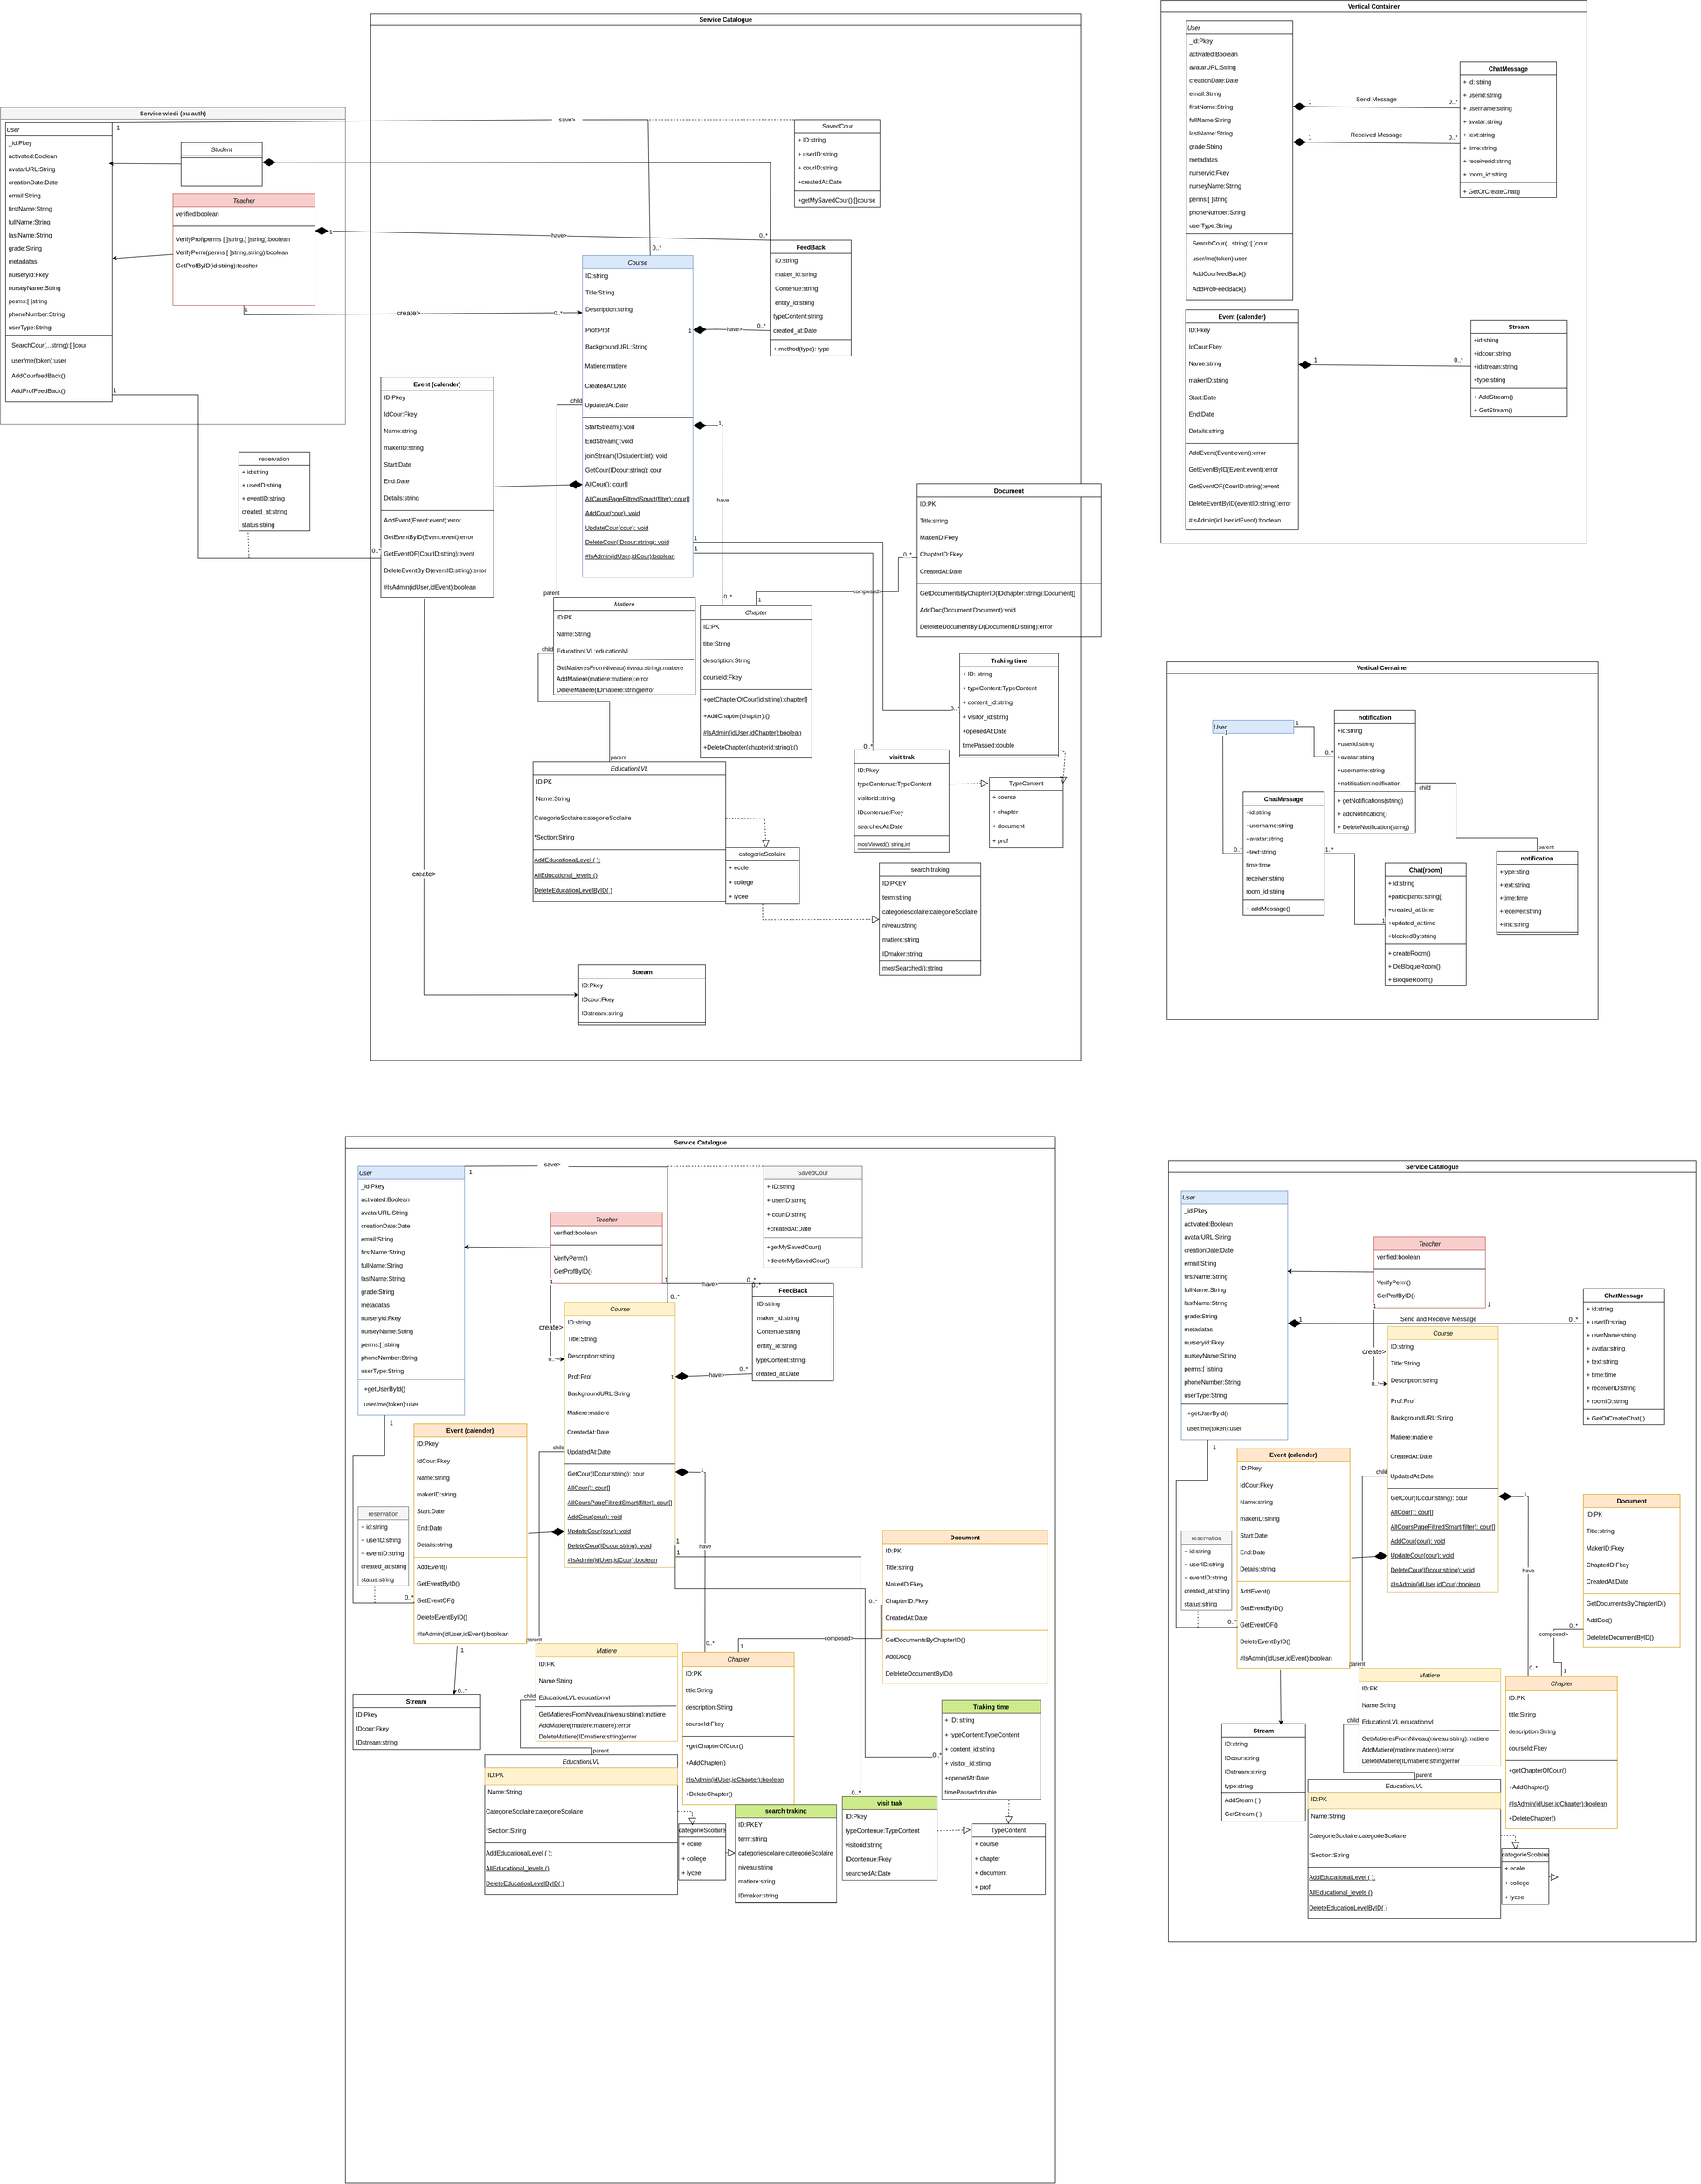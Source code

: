 <mxfile version="24.7.13">
  <diagram id="C5RBs43oDa-KdzZeNtuy" name="Page-1">
    <mxGraphModel dx="4437" dy="3735" grid="0" gridSize="10" guides="1" tooltips="1" connect="1" arrows="1" fold="1" page="1" pageScale="1" pageWidth="827" pageHeight="1169" math="0" shadow="0">
      <root>
        <mxCell id="WIyWlLk6GJQsqaUBKTNV-0" />
        <mxCell id="WIyWlLk6GJQsqaUBKTNV-1" parent="WIyWlLk6GJQsqaUBKTNV-0" />
        <mxCell id="OGS3B3dBSdwTEnX2FD4Q-23" value="" style="group" parent="WIyWlLk6GJQsqaUBKTNV-1" vertex="1" connectable="0">
          <mxGeometry x="150" y="140" width="1340" height="2000" as="geometry" />
        </mxCell>
        <mxCell id="e1jJYObIYilY-aPVNplS-69" value="Service Catalogue" style="swimlane;whiteSpace=wrap;html=1;" parent="OGS3B3dBSdwTEnX2FD4Q-23" vertex="1">
          <mxGeometry x="-60" y="-63.79" width="1400" height="2063.79" as="geometry" />
        </mxCell>
        <mxCell id="e1jJYObIYilY-aPVNplS-12" value="EducationLVL" style="swimlane;fontStyle=2;align=center;verticalAlign=top;childLayout=stackLayout;horizontal=1;startSize=26;horizontalStack=0;resizeParent=1;resizeLast=0;collapsible=1;marginBottom=0;rounded=0;shadow=0;strokeWidth=1;" parent="e1jJYObIYilY-aPVNplS-69" vertex="1">
          <mxGeometry x="320" y="1474.48" width="380" height="275.52" as="geometry">
            <mxRectangle x="230" y="140" width="160" height="26" as="alternateBounds" />
          </mxGeometry>
        </mxCell>
        <mxCell id="e1jJYObIYilY-aPVNplS-13" value="ID:PK" style="text;align=left;verticalAlign=top;spacingLeft=4;spacingRight=4;overflow=hidden;rotatable=0;points=[[0,0.5],[1,0.5]];portConstraint=eastwest;" parent="e1jJYObIYilY-aPVNplS-12" vertex="1">
          <mxGeometry y="26" width="380" height="33.144" as="geometry" />
        </mxCell>
        <mxCell id="e1jJYObIYilY-aPVNplS-14" value="Name:String" style="text;align=left;verticalAlign=top;spacingLeft=4;spacingRight=4;overflow=hidden;rotatable=0;points=[[0,0.5],[1,0.5]];portConstraint=eastwest;rounded=0;shadow=0;html=0;" parent="e1jJYObIYilY-aPVNplS-12" vertex="1">
          <mxGeometry y="59.144" width="380" height="33.144" as="geometry" />
        </mxCell>
        <mxCell id="OGS3B3dBSdwTEnX2FD4Q-24" value="CategorieScolaire:categorieScolaire" style="text;html=1;align=left;verticalAlign=middle;whiteSpace=wrap;rounded=0;" parent="e1jJYObIYilY-aPVNplS-12" vertex="1">
          <mxGeometry y="92.289" width="380" height="38.243" as="geometry" />
        </mxCell>
        <mxCell id="OGS3B3dBSdwTEnX2FD4Q-25" value="*Section:String" style="text;html=1;align=left;verticalAlign=middle;whiteSpace=wrap;rounded=0;" parent="e1jJYObIYilY-aPVNplS-12" vertex="1">
          <mxGeometry y="130.532" width="380" height="38.243" as="geometry" />
        </mxCell>
        <mxCell id="e1jJYObIYilY-aPVNplS-16" value="" style="line;html=1;strokeWidth=1;align=left;verticalAlign=middle;spacingTop=-1;spacingLeft=3;spacingRight=3;rotatable=0;labelPosition=right;points=[];portConstraint=eastwest;" parent="e1jJYObIYilY-aPVNplS-12" vertex="1">
          <mxGeometry y="168.776" width="380" height="10.198" as="geometry" />
        </mxCell>
        <mxCell id="gkKimKPJVhp-GBaB_DU5-23" value="&lt;u&gt;AddEducationalLevel ( ):&lt;/u&gt;" style="text;html=1;align=left;verticalAlign=middle;resizable=0;points=[];autosize=1;strokeColor=none;fillColor=none;" parent="e1jJYObIYilY-aPVNplS-12" vertex="1">
          <mxGeometry y="178.974" width="380" height="30" as="geometry" />
        </mxCell>
        <mxCell id="gkKimKPJVhp-GBaB_DU5-22" value="&lt;u&gt;AllEducational_levels ()&lt;/u&gt;" style="text;html=1;align=left;verticalAlign=middle;resizable=0;points=[];autosize=1;strokeColor=none;fillColor=none;" parent="e1jJYObIYilY-aPVNplS-12" vertex="1">
          <mxGeometry y="208.974" width="380" height="30" as="geometry" />
        </mxCell>
        <mxCell id="gkKimKPJVhp-GBaB_DU5-25" value="&lt;u&gt;DeleteEducationLevelByID( )&lt;/u&gt;" style="text;html=1;align=left;verticalAlign=middle;resizable=0;points=[];autosize=1;strokeColor=none;fillColor=none;" parent="e1jJYObIYilY-aPVNplS-12" vertex="1">
          <mxGeometry y="238.974" width="380" height="30" as="geometry" />
        </mxCell>
        <mxCell id="e1jJYObIYilY-aPVNplS-0" value="Course" style="swimlane;fontStyle=2;align=center;verticalAlign=top;childLayout=stackLayout;horizontal=1;startSize=26;horizontalStack=0;resizeParent=1;resizeLast=0;collapsible=1;marginBottom=0;rounded=0;shadow=0;strokeWidth=1;fillColor=#dae8fc;strokeColor=#6c8ebf;" parent="e1jJYObIYilY-aPVNplS-69" vertex="1">
          <mxGeometry x="417.38" y="476.6" width="218" height="634.593" as="geometry">
            <mxRectangle x="230" y="140" width="160" height="26" as="alternateBounds" />
          </mxGeometry>
        </mxCell>
        <mxCell id="e1jJYObIYilY-aPVNplS-1" value="ID:string" style="text;align=left;verticalAlign=top;spacingLeft=4;spacingRight=4;overflow=hidden;rotatable=0;points=[[0,0.5],[1,0.5]];portConstraint=eastwest;" parent="e1jJYObIYilY-aPVNplS-0" vertex="1">
          <mxGeometry y="26" width="218" height="33.144" as="geometry" />
        </mxCell>
        <mxCell id="e1jJYObIYilY-aPVNplS-2" value="Title:String" style="text;align=left;verticalAlign=top;spacingLeft=4;spacingRight=4;overflow=hidden;rotatable=0;points=[[0,0.5],[1,0.5]];portConstraint=eastwest;rounded=0;shadow=0;html=0;" parent="e1jJYObIYilY-aPVNplS-0" vertex="1">
          <mxGeometry y="59.144" width="218" height="33.144" as="geometry" />
        </mxCell>
        <mxCell id="e1jJYObIYilY-aPVNplS-70" value="Description:string" style="text;align=left;verticalAlign=top;spacingLeft=4;spacingRight=4;overflow=hidden;rotatable=0;points=[[0,0.5],[1,0.5]];portConstraint=eastwest;rounded=0;shadow=0;html=0;" parent="e1jJYObIYilY-aPVNplS-0" vertex="1">
          <mxGeometry y="92.289" width="218" height="40.793" as="geometry" />
        </mxCell>
        <mxCell id="e1jJYObIYilY-aPVNplS-3" value="Prof:Prof&#xa;" style="text;align=left;verticalAlign=top;spacingLeft=4;spacingRight=4;overflow=hidden;rotatable=0;points=[[0,0.5],[1,0.5]];portConstraint=eastwest;rounded=0;shadow=0;html=0;" parent="e1jJYObIYilY-aPVNplS-0" vertex="1">
          <mxGeometry y="133.082" width="218" height="33.144" as="geometry" />
        </mxCell>
        <mxCell id="e1jJYObIYilY-aPVNplS-53" value="BackgroundURL:String" style="text;align=left;verticalAlign=top;spacingLeft=4;spacingRight=4;overflow=hidden;rotatable=0;points=[[0,0.5],[1,0.5]];portConstraint=eastwest;rounded=0;shadow=0;html=0;" parent="e1jJYObIYilY-aPVNplS-0" vertex="1">
          <mxGeometry y="166.226" width="218" height="33.144" as="geometry" />
        </mxCell>
        <mxCell id="OGS3B3dBSdwTEnX2FD4Q-29" value="&amp;nbsp;Matiere:matiere" style="text;html=1;align=left;verticalAlign=middle;whiteSpace=wrap;rounded=0;" parent="e1jJYObIYilY-aPVNplS-0" vertex="1">
          <mxGeometry y="199.37" width="218" height="38.243" as="geometry" />
        </mxCell>
        <mxCell id="OGS3B3dBSdwTEnX2FD4Q-30" value="&amp;nbsp;CreatedAt:Date" style="text;html=1;align=left;verticalAlign=middle;whiteSpace=wrap;rounded=0;" parent="e1jJYObIYilY-aPVNplS-0" vertex="1">
          <mxGeometry y="237.614" width="218" height="38.243" as="geometry" />
        </mxCell>
        <mxCell id="OGS3B3dBSdwTEnX2FD4Q-31" value="&amp;nbsp;UpdatedAt:Date" style="text;html=1;align=left;verticalAlign=middle;whiteSpace=wrap;rounded=0;" parent="e1jJYObIYilY-aPVNplS-0" vertex="1">
          <mxGeometry y="275.857" width="218" height="38.243" as="geometry" />
        </mxCell>
        <mxCell id="e1jJYObIYilY-aPVNplS-4" value="" style="line;html=1;strokeWidth=1;align=left;verticalAlign=middle;spacingTop=-1;spacingLeft=3;spacingRight=3;rotatable=0;labelPosition=right;points=[];portConstraint=eastwest;" parent="e1jJYObIYilY-aPVNplS-0" vertex="1">
          <mxGeometry y="314.101" width="218" height="10.198" as="geometry" />
        </mxCell>
        <mxCell id="Vz9f1gssuTOusqs6ggo8-4" value="StartStream():void" style="text;strokeColor=none;fillColor=none;align=left;verticalAlign=top;spacingLeft=4;spacingRight=4;overflow=hidden;rotatable=0;points=[[0,0.5],[1,0.5]];portConstraint=eastwest;whiteSpace=wrap;html=1;" parent="e1jJYObIYilY-aPVNplS-0" vertex="1">
          <mxGeometry y="324.299" width="218" height="28.344" as="geometry" />
        </mxCell>
        <mxCell id="Vz9f1gssuTOusqs6ggo8-5" value="EndStream():void" style="text;strokeColor=none;fillColor=none;align=left;verticalAlign=top;spacingLeft=4;spacingRight=4;overflow=hidden;rotatable=0;points=[[0,0.5],[1,0.5]];portConstraint=eastwest;whiteSpace=wrap;html=1;" parent="e1jJYObIYilY-aPVNplS-0" vertex="1">
          <mxGeometry y="352.643" width="218" height="28.344" as="geometry" />
        </mxCell>
        <mxCell id="Vz9f1gssuTOusqs6ggo8-17" value="joinStream(IDstudent:int): void" style="text;strokeColor=none;fillColor=none;align=left;verticalAlign=top;spacingLeft=4;spacingRight=4;overflow=hidden;rotatable=0;points=[[0,0.5],[1,0.5]];portConstraint=eastwest;whiteSpace=wrap;html=1;" parent="e1jJYObIYilY-aPVNplS-0" vertex="1">
          <mxGeometry y="380.988" width="218" height="28.344" as="geometry" />
        </mxCell>
        <mxCell id="gkKimKPJVhp-GBaB_DU5-14" value="GetCour(IDcour:string): cour" style="text;strokeColor=none;fillColor=none;align=left;verticalAlign=top;spacingLeft=4;spacingRight=4;overflow=hidden;rotatable=0;points=[[0,0.5],[1,0.5]];portConstraint=eastwest;whiteSpace=wrap;html=1;" parent="e1jJYObIYilY-aPVNplS-0" vertex="1">
          <mxGeometry y="409.332" width="218" height="28.344" as="geometry" />
        </mxCell>
        <mxCell id="gkKimKPJVhp-GBaB_DU5-15" value="AllCour(): cour[]" style="text;strokeColor=none;fillColor=none;align=left;verticalAlign=top;spacingLeft=4;spacingRight=4;overflow=hidden;rotatable=0;points=[[0,0.5],[1,0.5]];portConstraint=eastwest;whiteSpace=wrap;html=1;fontStyle=4" parent="e1jJYObIYilY-aPVNplS-0" vertex="1">
          <mxGeometry y="437.676" width="218" height="28.344" as="geometry" />
        </mxCell>
        <mxCell id="gkKimKPJVhp-GBaB_DU5-16" value="AllCoursPageFiltredSmart(filter): cour[]" style="text;strokeColor=none;fillColor=none;align=left;verticalAlign=top;spacingLeft=4;spacingRight=4;overflow=hidden;rotatable=0;points=[[0,0.5],[1,0.5]];portConstraint=eastwest;whiteSpace=wrap;html=1;fontStyle=4" parent="e1jJYObIYilY-aPVNplS-0" vertex="1">
          <mxGeometry y="466.02" width="218" height="28.344" as="geometry" />
        </mxCell>
        <mxCell id="gkKimKPJVhp-GBaB_DU5-17" value="AddCour(cour): void" style="text;strokeColor=none;fillColor=none;align=left;verticalAlign=top;spacingLeft=4;spacingRight=4;overflow=hidden;rotatable=0;points=[[0,0.5],[1,0.5]];portConstraint=eastwest;whiteSpace=wrap;html=1;fontStyle=4" parent="e1jJYObIYilY-aPVNplS-0" vertex="1">
          <mxGeometry y="494.365" width="218" height="28.344" as="geometry" />
        </mxCell>
        <mxCell id="gkKimKPJVhp-GBaB_DU5-18" value="UpdateCour(cour): void" style="text;strokeColor=none;fillColor=none;align=left;verticalAlign=top;spacingLeft=4;spacingRight=4;overflow=hidden;rotatable=0;points=[[0,0.5],[1,0.5]];portConstraint=eastwest;whiteSpace=wrap;html=1;fontStyle=4" parent="e1jJYObIYilY-aPVNplS-0" vertex="1">
          <mxGeometry y="522.709" width="218" height="28.344" as="geometry" />
        </mxCell>
        <mxCell id="gkKimKPJVhp-GBaB_DU5-19" value="DeleteCour(IDcour:string): void" style="text;strokeColor=none;fillColor=none;align=left;verticalAlign=top;spacingLeft=4;spacingRight=4;overflow=hidden;rotatable=0;points=[[0,0.5],[1,0.5]];portConstraint=eastwest;whiteSpace=wrap;html=1;fontStyle=4" parent="e1jJYObIYilY-aPVNplS-0" vertex="1">
          <mxGeometry y="551.053" width="218" height="28.344" as="geometry" />
        </mxCell>
        <mxCell id="gkKimKPJVhp-GBaB_DU5-26" value="#IsAdmin(idUser,idCour):boolean" style="text;strokeColor=none;fillColor=none;align=left;verticalAlign=top;spacingLeft=4;spacingRight=4;overflow=hidden;rotatable=0;points=[[0,0.5],[1,0.5]];portConstraint=eastwest;whiteSpace=wrap;html=1;fontStyle=4" parent="e1jJYObIYilY-aPVNplS-0" vertex="1">
          <mxGeometry y="579.397" width="218" height="28.344" as="geometry" />
        </mxCell>
        <mxCell id="e1jJYObIYilY-aPVNplS-30" value="Chapter" style="swimlane;fontStyle=2;align=center;verticalAlign=top;childLayout=stackLayout;horizontal=1;startSize=28;horizontalStack=0;resizeParent=1;resizeLast=0;collapsible=1;marginBottom=0;rounded=0;shadow=0;strokeWidth=1;" parent="e1jJYObIYilY-aPVNplS-69" vertex="1">
          <mxGeometry x="650" y="1167.001" width="220" height="300.323" as="geometry">
            <mxRectangle x="230" y="140" width="160" height="26" as="alternateBounds" />
          </mxGeometry>
        </mxCell>
        <mxCell id="e1jJYObIYilY-aPVNplS-31" value="ID:PK" style="text;align=left;verticalAlign=top;spacingLeft=4;spacingRight=4;overflow=hidden;rotatable=0;points=[[0,0.5],[1,0.5]];portConstraint=eastwest;" parent="e1jJYObIYilY-aPVNplS-30" vertex="1">
          <mxGeometry y="28" width="220" height="33.144" as="geometry" />
        </mxCell>
        <mxCell id="e1jJYObIYilY-aPVNplS-32" value="title:String" style="text;align=left;verticalAlign=top;spacingLeft=4;spacingRight=4;overflow=hidden;rotatable=0;points=[[0,0.5],[1,0.5]];portConstraint=eastwest;rounded=0;shadow=0;html=0;" parent="e1jJYObIYilY-aPVNplS-30" vertex="1">
          <mxGeometry y="61.144" width="220" height="33.144" as="geometry" />
        </mxCell>
        <mxCell id="e1jJYObIYilY-aPVNplS-33" value="description:String" style="text;align=left;verticalAlign=top;spacingLeft=4;spacingRight=4;overflow=hidden;rotatable=0;points=[[0,0.5],[1,0.5]];portConstraint=eastwest;rounded=0;shadow=0;html=0;" parent="e1jJYObIYilY-aPVNplS-30" vertex="1">
          <mxGeometry y="94.289" width="220" height="33.144" as="geometry" />
        </mxCell>
        <mxCell id="e1jJYObIYilY-aPVNplS-51" value="courseId:Fkey" style="text;align=left;verticalAlign=top;spacingLeft=4;spacingRight=4;overflow=hidden;rotatable=0;points=[[0,0.5],[1,0.5]];portConstraint=eastwest;rounded=0;shadow=0;html=0;" parent="e1jJYObIYilY-aPVNplS-30" vertex="1">
          <mxGeometry y="127.433" width="220" height="33.144" as="geometry" />
        </mxCell>
        <mxCell id="e1jJYObIYilY-aPVNplS-34" value="" style="line;html=1;strokeWidth=1;align=left;verticalAlign=middle;spacingTop=-1;spacingLeft=3;spacingRight=3;rotatable=0;labelPosition=right;points=[];portConstraint=eastwest;" parent="e1jJYObIYilY-aPVNplS-30" vertex="1">
          <mxGeometry y="160.577" width="220" height="10.198" as="geometry" />
        </mxCell>
        <mxCell id="gkKimKPJVhp-GBaB_DU5-10" value="+getChapterOfCour(id:string):chapter[]" style="text;align=left;verticalAlign=top;spacingLeft=4;spacingRight=4;overflow=hidden;rotatable=0;points=[[0,0.5],[1,0.5]];portConstraint=eastwest;rounded=0;shadow=0;html=0;" parent="e1jJYObIYilY-aPVNplS-30" vertex="1">
          <mxGeometry y="170.776" width="220" height="33.144" as="geometry" />
        </mxCell>
        <mxCell id="gkKimKPJVhp-GBaB_DU5-12" value="+AddChapter(chapter):()" style="text;align=left;verticalAlign=top;spacingLeft=4;spacingRight=4;overflow=hidden;rotatable=0;points=[[0,0.5],[1,0.5]];portConstraint=eastwest;rounded=0;shadow=0;html=0;" parent="e1jJYObIYilY-aPVNplS-30" vertex="1">
          <mxGeometry y="203.92" width="220" height="33.144" as="geometry" />
        </mxCell>
        <mxCell id="gkKimKPJVhp-GBaB_DU5-37" value="#IsAdmin(idUser,idChapter):boolean" style="text;strokeColor=none;fillColor=none;align=left;verticalAlign=top;spacingLeft=4;spacingRight=4;overflow=hidden;rotatable=0;points=[[0,0.5],[1,0.5]];portConstraint=eastwest;whiteSpace=wrap;html=1;fontStyle=4" parent="e1jJYObIYilY-aPVNplS-30" vertex="1">
          <mxGeometry y="237.064" width="220" height="28.344" as="geometry" />
        </mxCell>
        <mxCell id="gkKimKPJVhp-GBaB_DU5-13" value="+DeleteChapter(chapterid:string):()" style="text;align=left;verticalAlign=top;spacingLeft=4;spacingRight=4;overflow=hidden;rotatable=0;points=[[0,0.5],[1,0.5]];portConstraint=eastwest;rounded=0;shadow=0;html=0;" parent="e1jJYObIYilY-aPVNplS-30" vertex="1">
          <mxGeometry y="265.409" width="220" height="33.144" as="geometry" />
        </mxCell>
        <mxCell id="OGS3B3dBSdwTEnX2FD4Q-34" value="Document" style="swimlane;fontStyle=1;align=center;verticalAlign=top;childLayout=stackLayout;horizontal=1;startSize=26;horizontalStack=0;resizeParent=1;resizeParentMax=0;resizeLast=0;collapsible=1;marginBottom=0;whiteSpace=wrap;html=1;" parent="e1jJYObIYilY-aPVNplS-69" vertex="1">
          <mxGeometry x="1077.38" y="926.78" width="362.62" height="301.353" as="geometry" />
        </mxCell>
        <mxCell id="OGS3B3dBSdwTEnX2FD4Q-35" value="ID:PK" style="text;strokeColor=none;fillColor=none;align=left;verticalAlign=top;spacingLeft=4;spacingRight=4;overflow=hidden;rotatable=0;points=[[0,0.5],[1,0.5]];portConstraint=eastwest;whiteSpace=wrap;html=1;" parent="OGS3B3dBSdwTEnX2FD4Q-34" vertex="1">
          <mxGeometry y="26" width="362.62" height="33.144" as="geometry" />
        </mxCell>
        <mxCell id="OGS3B3dBSdwTEnX2FD4Q-38" value="Title:string" style="text;strokeColor=none;fillColor=none;align=left;verticalAlign=top;spacingLeft=4;spacingRight=4;overflow=hidden;rotatable=0;points=[[0,0.5],[1,0.5]];portConstraint=eastwest;whiteSpace=wrap;html=1;" parent="OGS3B3dBSdwTEnX2FD4Q-34" vertex="1">
          <mxGeometry y="59.144" width="362.62" height="33.144" as="geometry" />
        </mxCell>
        <mxCell id="OGS3B3dBSdwTEnX2FD4Q-65" value="MakerID:Fkey&lt;div&gt;&lt;br&gt;&lt;/div&gt;" style="text;strokeColor=none;fillColor=none;align=left;verticalAlign=top;spacingLeft=4;spacingRight=4;overflow=hidden;rotatable=0;points=[[0,0.5],[1,0.5]];portConstraint=eastwest;whiteSpace=wrap;html=1;" parent="OGS3B3dBSdwTEnX2FD4Q-34" vertex="1">
          <mxGeometry y="92.289" width="362.62" height="33.144" as="geometry" />
        </mxCell>
        <mxCell id="OGS3B3dBSdwTEnX2FD4Q-39" value="ChapterID:Fkey" style="text;strokeColor=none;fillColor=none;align=left;verticalAlign=top;spacingLeft=4;spacingRight=4;overflow=hidden;rotatable=0;points=[[0,0.5],[1,0.5]];portConstraint=eastwest;whiteSpace=wrap;html=1;" parent="OGS3B3dBSdwTEnX2FD4Q-34" vertex="1">
          <mxGeometry y="125.433" width="362.62" height="33.144" as="geometry" />
        </mxCell>
        <mxCell id="OGS3B3dBSdwTEnX2FD4Q-66" value="CreatedAt:Date" style="text;strokeColor=none;fillColor=none;align=left;verticalAlign=top;spacingLeft=4;spacingRight=4;overflow=hidden;rotatable=0;points=[[0,0.5],[1,0.5]];portConstraint=eastwest;whiteSpace=wrap;html=1;" parent="OGS3B3dBSdwTEnX2FD4Q-34" vertex="1">
          <mxGeometry y="158.577" width="362.62" height="33.144" as="geometry" />
        </mxCell>
        <mxCell id="OGS3B3dBSdwTEnX2FD4Q-36" value="" style="line;strokeWidth=1;fillColor=none;align=left;verticalAlign=middle;spacingTop=-1;spacingLeft=3;spacingRight=3;rotatable=0;labelPosition=right;points=[];portConstraint=eastwest;strokeColor=inherit;" parent="OGS3B3dBSdwTEnX2FD4Q-34" vertex="1">
          <mxGeometry y="191.722" width="362.62" height="10.198" as="geometry" />
        </mxCell>
        <mxCell id="OGS3B3dBSdwTEnX2FD4Q-37" value="GetDocumentsByChapterID(IDchapter:string):Document[]" style="text;strokeColor=none;fillColor=none;align=left;verticalAlign=top;spacingLeft=4;spacingRight=4;overflow=hidden;rotatable=0;points=[[0,0.5],[1,0.5]];portConstraint=eastwest;whiteSpace=wrap;html=1;" parent="OGS3B3dBSdwTEnX2FD4Q-34" vertex="1">
          <mxGeometry y="201.92" width="362.62" height="33.144" as="geometry" />
        </mxCell>
        <mxCell id="gkKimKPJVhp-GBaB_DU5-20" value="AddDoc(Document:Document):void" style="text;strokeColor=none;fillColor=none;align=left;verticalAlign=top;spacingLeft=4;spacingRight=4;overflow=hidden;rotatable=0;points=[[0,0.5],[1,0.5]];portConstraint=eastwest;whiteSpace=wrap;html=1;" parent="OGS3B3dBSdwTEnX2FD4Q-34" vertex="1">
          <mxGeometry y="235.064" width="362.62" height="33.144" as="geometry" />
        </mxCell>
        <mxCell id="gkKimKPJVhp-GBaB_DU5-21" value="DeleleteDocumentByID(DocumentID:string):error" style="text;strokeColor=none;fillColor=none;align=left;verticalAlign=top;spacingLeft=4;spacingRight=4;overflow=hidden;rotatable=0;points=[[0,0.5],[1,0.5]];portConstraint=eastwest;whiteSpace=wrap;html=1;" parent="OGS3B3dBSdwTEnX2FD4Q-34" vertex="1">
          <mxGeometry y="268.209" width="362.62" height="33.144" as="geometry" />
        </mxCell>
        <mxCell id="OGS3B3dBSdwTEnX2FD4Q-62" value="" style="group;align=right;verticalAlign=bottom;fontFamily=Helvetica;fontSize=11;fontColor=default;labelBackgroundColor=default;resizable=0;fillColor=none;gradientColor=none;" parent="e1jJYObIYilY-aPVNplS-69" vertex="1" connectable="0">
          <mxGeometry x="953.619" y="1023.48" width="80" height="30" as="geometry" />
        </mxCell>
        <mxCell id="OGS3B3dBSdwTEnX2FD4Q-64" value="" style="group" parent="OGS3B3dBSdwTEnX2FD4Q-62" vertex="1" connectable="0">
          <mxGeometry width="80" height="30" as="geometry" />
        </mxCell>
        <mxCell id="e1jJYObIYilY-aPVNplS-24" value="Matiere" style="swimlane;fontStyle=2;align=center;verticalAlign=top;childLayout=stackLayout;horizontal=1;startSize=26;horizontalStack=0;resizeParent=1;resizeLast=0;collapsible=1;marginBottom=0;rounded=0;shadow=0;strokeWidth=1;" parent="e1jJYObIYilY-aPVNplS-69" vertex="1">
          <mxGeometry x="360.38" y="1150.309" width="279.62" height="192.401" as="geometry">
            <mxRectangle x="230" y="140" width="160" height="26" as="alternateBounds" />
          </mxGeometry>
        </mxCell>
        <mxCell id="e1jJYObIYilY-aPVNplS-25" value="ID:PK" style="text;align=left;verticalAlign=top;spacingLeft=4;spacingRight=4;overflow=hidden;rotatable=0;points=[[0,0.5],[1,0.5]];portConstraint=eastwest;" parent="e1jJYObIYilY-aPVNplS-24" vertex="1">
          <mxGeometry y="26" width="279.62" height="33.144" as="geometry" />
        </mxCell>
        <mxCell id="e1jJYObIYilY-aPVNplS-26" value="Name:String" style="text;align=left;verticalAlign=top;spacingLeft=4;spacingRight=4;overflow=hidden;rotatable=0;points=[[0,0.5],[1,0.5]];portConstraint=eastwest;rounded=0;shadow=0;html=0;" parent="e1jJYObIYilY-aPVNplS-24" vertex="1">
          <mxGeometry y="59.144" width="279.62" height="33.144" as="geometry" />
        </mxCell>
        <mxCell id="e1jJYObIYilY-aPVNplS-27" value="EducationLVL:educationlvl" style="text;align=left;verticalAlign=top;spacingLeft=4;spacingRight=4;overflow=hidden;rotatable=0;points=[[0,0.5],[1,0.5]];portConstraint=eastwest;rounded=0;shadow=0;html=0;" parent="e1jJYObIYilY-aPVNplS-24" vertex="1">
          <mxGeometry y="92.289" width="279.62" height="33.144" as="geometry" />
        </mxCell>
        <mxCell id="gkKimKPJVhp-GBaB_DU5-34" value="GetMatieresFromNiveau(niveau:string):matiere" style="text;align=left;verticalAlign=top;spacingLeft=4;spacingRight=4;overflow=hidden;rotatable=0;points=[[0,0.5],[1,0.5]];portConstraint=eastwest;rounded=0;shadow=0;html=0;" parent="e1jJYObIYilY-aPVNplS-24" vertex="1">
          <mxGeometry y="125.433" width="279.62" height="21.775" as="geometry" />
        </mxCell>
        <mxCell id="gkKimKPJVhp-GBaB_DU5-33" value="" style="endArrow=none;html=1;rounded=0;entryX=0.992;entryY=0.916;entryDx=0;entryDy=0;exitX=-0.007;exitY=-0.068;exitDx=0;exitDy=0;entryPerimeter=0;exitPerimeter=0;" parent="e1jJYObIYilY-aPVNplS-24" source="gkKimKPJVhp-GBaB_DU5-34" target="e1jJYObIYilY-aPVNplS-27" edge="1">
          <mxGeometry width="50" height="50" relative="1" as="geometry">
            <mxPoint x="-124.193" y="154.06" as="sourcePoint" />
            <mxPoint x="-74.193" y="100.899" as="targetPoint" />
          </mxGeometry>
        </mxCell>
        <mxCell id="gkKimKPJVhp-GBaB_DU5-35" value="AddMatiere(matiere:matiere):error" style="text;align=left;verticalAlign=top;spacingLeft=4;spacingRight=4;overflow=hidden;rotatable=0;points=[[0,0.5],[1,0.5]];portConstraint=eastwest;rounded=0;shadow=0;html=0;" parent="e1jJYObIYilY-aPVNplS-24" vertex="1">
          <mxGeometry y="147.208" width="279.62" height="21.775" as="geometry" />
        </mxCell>
        <mxCell id="gkKimKPJVhp-GBaB_DU5-36" value="DeleteMatiere(IDmatiere:string)error" style="text;align=left;verticalAlign=top;spacingLeft=4;spacingRight=4;overflow=hidden;rotatable=0;points=[[0,0.5],[1,0.5]];portConstraint=eastwest;rounded=0;shadow=0;html=0;" parent="e1jJYObIYilY-aPVNplS-24" vertex="1">
          <mxGeometry y="168.982" width="279.62" height="21.775" as="geometry" />
        </mxCell>
        <mxCell id="46zY262gzCTUuiPBzojq-1" value="" style="endArrow=diamondThin;endFill=1;endSize=24;html=1;rounded=0;exitX=1.012;exitY=0.741;exitDx=0;exitDy=0;entryX=0;entryY=0.5;entryDx=0;entryDy=0;exitPerimeter=0;" parent="e1jJYObIYilY-aPVNplS-69" source="OGS3B3dBSdwTEnX2FD4Q-76" target="gkKimKPJVhp-GBaB_DU5-15" edge="1">
          <mxGeometry width="160" relative="1" as="geometry">
            <mxPoint x="486.476" y="910.024" as="sourcePoint" />
            <mxPoint x="637.38" y="740.9" as="targetPoint" />
          </mxGeometry>
        </mxCell>
        <mxCell id="46zY262gzCTUuiPBzojq-7" value="" style="endArrow=none;html=1;edgeStyle=orthogonalEdgeStyle;rounded=0;" parent="e1jJYObIYilY-aPVNplS-69" source="e1jJYObIYilY-aPVNplS-12" target="e1jJYObIYilY-aPVNplS-27" edge="1">
          <mxGeometry relative="1" as="geometry">
            <mxPoint x="278.857" y="943.516" as="sourcePoint" />
            <mxPoint x="444.952" y="943.516" as="targetPoint" />
            <Array as="points">
              <mxPoint x="471" y="1355.733" />
              <mxPoint x="330" y="1355.733" />
              <mxPoint x="330" y="1261.107" />
            </Array>
          </mxGeometry>
        </mxCell>
        <mxCell id="46zY262gzCTUuiPBzojq-8" value="parent" style="edgeLabel;resizable=0;html=1;align=left;verticalAlign=bottom;" parent="46zY262gzCTUuiPBzojq-7" connectable="0" vertex="1">
          <mxGeometry x="-1" relative="1" as="geometry" />
        </mxCell>
        <mxCell id="46zY262gzCTUuiPBzojq-9" value="child" style="edgeLabel;resizable=0;html=1;align=right;verticalAlign=bottom;" parent="46zY262gzCTUuiPBzojq-7" connectable="0" vertex="1">
          <mxGeometry x="1" relative="1" as="geometry" />
        </mxCell>
        <mxCell id="46zY262gzCTUuiPBzojq-12" value="" style="endArrow=none;html=1;edgeStyle=orthogonalEdgeStyle;rounded=0;entryX=0;entryY=0.5;entryDx=0;entryDy=0;" parent="e1jJYObIYilY-aPVNplS-69" source="e1jJYObIYilY-aPVNplS-24" target="OGS3B3dBSdwTEnX2FD4Q-31" edge="1">
          <mxGeometry relative="1" as="geometry">
            <mxPoint x="330.38" y="1091.725" as="sourcePoint" />
            <mxPoint x="407.76" y="697.687" as="targetPoint" />
            <Array as="points">
              <mxPoint x="367" y="772" />
            </Array>
          </mxGeometry>
        </mxCell>
        <mxCell id="46zY262gzCTUuiPBzojq-13" value="parent" style="edgeLabel;resizable=0;html=1;align=left;verticalAlign=bottom;" parent="46zY262gzCTUuiPBzojq-12" connectable="0" vertex="1">
          <mxGeometry x="-1" relative="1" as="geometry">
            <mxPoint x="-28" as="offset" />
          </mxGeometry>
        </mxCell>
        <mxCell id="46zY262gzCTUuiPBzojq-14" value="child" style="edgeLabel;resizable=0;html=1;align=right;verticalAlign=bottom;" parent="46zY262gzCTUuiPBzojq-12" connectable="0" vertex="1">
          <mxGeometry x="1" relative="1" as="geometry" />
        </mxCell>
        <mxCell id="Vz9f1gssuTOusqs6ggo8-31" value="search traking" style="swimlane;fontStyle=0;childLayout=stackLayout;horizontal=1;startSize=26;fillColor=none;horizontalStack=0;resizeParent=1;resizeParentMax=0;resizeLast=0;collapsible=1;marginBottom=0;whiteSpace=wrap;html=1;" parent="e1jJYObIYilY-aPVNplS-69" vertex="1">
          <mxGeometry x="1003" y="1674.699" width="200" height="220.849" as="geometry" />
        </mxCell>
        <mxCell id="Vz9f1gssuTOusqs6ggo8-32" value="ID:PKEY" style="text;strokeColor=none;fillColor=none;align=left;verticalAlign=top;spacingLeft=4;spacingRight=4;overflow=hidden;rotatable=0;points=[[0,0.5],[1,0.5]];portConstraint=eastwest;whiteSpace=wrap;html=1;" parent="Vz9f1gssuTOusqs6ggo8-31" vertex="1">
          <mxGeometry y="26" width="200" height="27.836" as="geometry" />
        </mxCell>
        <mxCell id="Vz9f1gssuTOusqs6ggo8-33" value="term:string" style="text;strokeColor=none;fillColor=none;align=left;verticalAlign=top;spacingLeft=4;spacingRight=4;overflow=hidden;rotatable=0;points=[[0,0.5],[1,0.5]];portConstraint=eastwest;whiteSpace=wrap;html=1;" parent="Vz9f1gssuTOusqs6ggo8-31" vertex="1">
          <mxGeometry y="53.836" width="200" height="27.836" as="geometry" />
        </mxCell>
        <mxCell id="Vz9f1gssuTOusqs6ggo8-38" value="categoriescolaire:categorieScolaire" style="text;strokeColor=none;fillColor=none;align=left;verticalAlign=top;spacingLeft=4;spacingRight=4;overflow=hidden;rotatable=0;points=[[0,0.5],[1,0.5]];portConstraint=eastwest;whiteSpace=wrap;html=1;" parent="Vz9f1gssuTOusqs6ggo8-31" vertex="1">
          <mxGeometry y="81.671" width="200" height="27.836" as="geometry" />
        </mxCell>
        <mxCell id="Vz9f1gssuTOusqs6ggo8-39" value="niveau:string" style="text;strokeColor=none;fillColor=none;align=left;verticalAlign=top;spacingLeft=4;spacingRight=4;overflow=hidden;rotatable=0;points=[[0,0.5],[1,0.5]];portConstraint=eastwest;whiteSpace=wrap;html=1;" parent="Vz9f1gssuTOusqs6ggo8-31" vertex="1">
          <mxGeometry y="109.507" width="200" height="27.836" as="geometry" />
        </mxCell>
        <mxCell id="Vz9f1gssuTOusqs6ggo8-40" value="matiere:string" style="text;strokeColor=none;fillColor=none;align=left;verticalAlign=top;spacingLeft=4;spacingRight=4;overflow=hidden;rotatable=0;points=[[0,0.5],[1,0.5]];portConstraint=eastwest;whiteSpace=wrap;html=1;" parent="Vz9f1gssuTOusqs6ggo8-31" vertex="1">
          <mxGeometry y="137.342" width="200" height="27.836" as="geometry" />
        </mxCell>
        <mxCell id="Vz9f1gssuTOusqs6ggo8-36" value="IDmaker:string" style="text;strokeColor=none;fillColor=none;align=left;verticalAlign=top;spacingLeft=4;spacingRight=4;overflow=hidden;rotatable=0;points=[[0,0.5],[1,0.5]];portConstraint=eastwest;whiteSpace=wrap;html=1;" parent="Vz9f1gssuTOusqs6ggo8-31" vertex="1">
          <mxGeometry y="165.178" width="200" height="27.836" as="geometry" />
        </mxCell>
        <mxCell id="Vz9f1gssuTOusqs6ggo8-35" value="mostSearched():string" style="text;strokeColor=none;fillColor=none;align=left;verticalAlign=top;spacingLeft=4;spacingRight=4;overflow=hidden;rotatable=0;points=[[0,0.5],[1,0.5]];portConstraint=eastwest;whiteSpace=wrap;html=1;fontStyle=4" parent="Vz9f1gssuTOusqs6ggo8-31" vertex="1">
          <mxGeometry y="193.013" width="200" height="27.836" as="geometry" />
        </mxCell>
        <mxCell id="Vz9f1gssuTOusqs6ggo8-37" value="" style="endArrow=none;html=1;rounded=0;entryX=1.005;entryY=-0.019;entryDx=0;entryDy=0;exitX=0;exitY=-0.019;exitDx=0;exitDy=0;exitPerimeter=0;entryPerimeter=0;" parent="Vz9f1gssuTOusqs6ggo8-31" source="Vz9f1gssuTOusqs6ggo8-35" target="Vz9f1gssuTOusqs6ggo8-35" edge="1">
          <mxGeometry width="50" height="50" relative="1" as="geometry">
            <mxPoint x="-124.571" y="289.061" as="sourcePoint" />
            <mxPoint x="-72.667" y="235.531" as="targetPoint" />
          </mxGeometry>
        </mxCell>
        <mxCell id="Vz9f1gssuTOusqs6ggo8-50" value="visit trak" style="swimlane;fontStyle=1;align=center;verticalAlign=top;childLayout=stackLayout;horizontal=1;startSize=26;horizontalStack=0;resizeParent=1;resizeParentMax=0;resizeLast=0;collapsible=1;marginBottom=0;whiteSpace=wrap;html=1;" parent="e1jJYObIYilY-aPVNplS-69" vertex="1">
          <mxGeometry x="953.618" y="1451.422" width="186.857" height="201.578" as="geometry" />
        </mxCell>
        <mxCell id="Vz9f1gssuTOusqs6ggo8-51" value="ID:Pkey" style="text;strokeColor=none;fillColor=none;align=left;verticalAlign=top;spacingLeft=4;spacingRight=4;overflow=hidden;rotatable=0;points=[[0,0.5],[1,0.5]];portConstraint=eastwest;whiteSpace=wrap;html=1;" parent="Vz9f1gssuTOusqs6ggo8-50" vertex="1">
          <mxGeometry y="26" width="186.857" height="27.836" as="geometry" />
        </mxCell>
        <mxCell id="Vz9f1gssuTOusqs6ggo8-58" value="typeContenue:TypeContent" style="text;strokeColor=none;fillColor=none;align=left;verticalAlign=top;spacingLeft=4;spacingRight=4;overflow=hidden;rotatable=0;points=[[0,0.5],[1,0.5]];portConstraint=eastwest;whiteSpace=wrap;html=1;" parent="Vz9f1gssuTOusqs6ggo8-50" vertex="1">
          <mxGeometry y="53.836" width="186.857" height="27.836" as="geometry" />
        </mxCell>
        <mxCell id="Vz9f1gssuTOusqs6ggo8-56" value="visitorid:string" style="text;strokeColor=none;fillColor=none;align=left;verticalAlign=top;spacingLeft=4;spacingRight=4;overflow=hidden;rotatable=0;points=[[0,0.5],[1,0.5]];portConstraint=eastwest;whiteSpace=wrap;html=1;" parent="Vz9f1gssuTOusqs6ggo8-50" vertex="1">
          <mxGeometry y="81.671" width="186.857" height="27.836" as="geometry" />
        </mxCell>
        <mxCell id="Vz9f1gssuTOusqs6ggo8-57" value="IDcontenue:Fkey" style="text;strokeColor=none;fillColor=none;align=left;verticalAlign=top;spacingLeft=4;spacingRight=4;overflow=hidden;rotatable=0;points=[[0,0.5],[1,0.5]];portConstraint=eastwest;whiteSpace=wrap;html=1;" parent="Vz9f1gssuTOusqs6ggo8-50" vertex="1">
          <mxGeometry y="109.507" width="186.857" height="27.836" as="geometry" />
        </mxCell>
        <mxCell id="9RkloecrhOTHsbJr_6qP-25" value="searchedAt:Date" style="text;strokeColor=none;fillColor=none;align=left;verticalAlign=top;spacingLeft=4;spacingRight=4;overflow=hidden;rotatable=0;points=[[0,0.5],[1,0.5]];portConstraint=eastwest;whiteSpace=wrap;html=1;" parent="Vz9f1gssuTOusqs6ggo8-50" vertex="1">
          <mxGeometry y="137.342" width="186.857" height="27.836" as="geometry" />
        </mxCell>
        <mxCell id="Vz9f1gssuTOusqs6ggo8-52" value="" style="line;strokeWidth=1;fillColor=none;align=left;verticalAlign=middle;spacingTop=-1;spacingLeft=3;spacingRight=3;rotatable=0;labelPosition=right;points=[];portConstraint=eastwest;strokeColor=inherit;" parent="Vz9f1gssuTOusqs6ggo8-50" vertex="1">
          <mxGeometry y="165.178" width="186.857" height="8.565" as="geometry" />
        </mxCell>
        <mxCell id="Vz9f1gssuTOusqs6ggo8-53" value="&lt;sup&gt;mostViewed(): string,int&lt;/sup&gt;&lt;div style=&quot;line-height: 0%;&quot;&gt;&lt;span style=&quot;font-size: 10px;&quot;&gt;______&lt;/span&gt;&lt;/div&gt;" style="text;strokeColor=none;fillColor=none;align=left;verticalAlign=top;spacingLeft=4;spacingRight=4;overflow=hidden;rotatable=0;points=[[0,0.5],[1,0.5]];portConstraint=eastwest;whiteSpace=wrap;html=1;fontStyle=4" parent="Vz9f1gssuTOusqs6ggo8-50" vertex="1">
          <mxGeometry y="173.742" width="186.857" height="27.836" as="geometry" />
        </mxCell>
        <mxCell id="Vz9f1gssuTOusqs6ggo8-59" value="TypeContent" style="swimlane;fontStyle=0;childLayout=stackLayout;horizontal=1;startSize=26;fillColor=none;horizontalStack=0;resizeParent=1;resizeParentMax=0;resizeLast=0;collapsible=1;marginBottom=0;whiteSpace=wrap;html=1;" parent="e1jJYObIYilY-aPVNplS-69" vertex="1">
          <mxGeometry x="1219.999" y="1505.26" width="145.333" height="139.377" as="geometry" />
        </mxCell>
        <mxCell id="Vz9f1gssuTOusqs6ggo8-60" value="+ course" style="text;strokeColor=none;fillColor=none;align=left;verticalAlign=top;spacingLeft=4;spacingRight=4;overflow=hidden;rotatable=0;points=[[0,0.5],[1,0.5]];portConstraint=eastwest;whiteSpace=wrap;html=1;" parent="Vz9f1gssuTOusqs6ggo8-59" vertex="1">
          <mxGeometry y="26" width="145.333" height="28.344" as="geometry" />
        </mxCell>
        <mxCell id="Vz9f1gssuTOusqs6ggo8-61" value="+ chapter" style="text;strokeColor=none;fillColor=none;align=left;verticalAlign=top;spacingLeft=4;spacingRight=4;overflow=hidden;rotatable=0;points=[[0,0.5],[1,0.5]];portConstraint=eastwest;whiteSpace=wrap;html=1;" parent="Vz9f1gssuTOusqs6ggo8-59" vertex="1">
          <mxGeometry y="54.344" width="145.333" height="28.344" as="geometry" />
        </mxCell>
        <mxCell id="Vz9f1gssuTOusqs6ggo8-62" value="+ document" style="text;strokeColor=none;fillColor=none;align=left;verticalAlign=top;spacingLeft=4;spacingRight=4;overflow=hidden;rotatable=0;points=[[0,0.5],[1,0.5]];portConstraint=eastwest;whiteSpace=wrap;html=1;" parent="Vz9f1gssuTOusqs6ggo8-59" vertex="1">
          <mxGeometry y="82.689" width="145.333" height="28.344" as="geometry" />
        </mxCell>
        <mxCell id="Vz9f1gssuTOusqs6ggo8-63" value="+ prof" style="text;strokeColor=none;fillColor=none;align=left;verticalAlign=top;spacingLeft=4;spacingRight=4;overflow=hidden;rotatable=0;points=[[0,0.5],[1,0.5]];portConstraint=eastwest;whiteSpace=wrap;html=1;" parent="Vz9f1gssuTOusqs6ggo8-59" vertex="1">
          <mxGeometry y="111.033" width="145.333" height="28.344" as="geometry" />
        </mxCell>
        <mxCell id="Vz9f1gssuTOusqs6ggo8-64" value="" style="endArrow=block;dashed=1;endFill=0;endSize=12;html=1;rounded=0;entryX=-0.014;entryY=0.087;entryDx=0;entryDy=0;entryPerimeter=0;exitX=1;exitY=0.5;exitDx=0;exitDy=0;" parent="e1jJYObIYilY-aPVNplS-69" source="Vz9f1gssuTOusqs6ggo8-58" target="Vz9f1gssuTOusqs6ggo8-59" edge="1">
          <mxGeometry width="160" relative="1" as="geometry">
            <mxPoint x="1119.714" y="1303.868" as="sourcePoint" />
            <mxPoint x="1285.81" y="1303.868" as="targetPoint" />
          </mxGeometry>
        </mxCell>
        <mxCell id="Vz9f1gssuTOusqs6ggo8-68" value="" style="endArrow=diamondThin;endFill=1;endSize=24;html=1;rounded=0;exitX=0.2;exitY=-0.003;exitDx=0;exitDy=0;exitPerimeter=0;entryX=1;entryY=0.5;entryDx=0;entryDy=0;" parent="e1jJYObIYilY-aPVNplS-69" source="e1jJYObIYilY-aPVNplS-30" edge="1">
          <mxGeometry width="160" relative="1" as="geometry">
            <mxPoint x="476.095" y="976.819" as="sourcePoint" />
            <mxPoint x="635.38" y="811.464" as="targetPoint" />
            <Array as="points">
              <mxPoint x="694.381" y="812.392" />
            </Array>
          </mxGeometry>
        </mxCell>
        <mxCell id="gkKimKPJVhp-GBaB_DU5-0" value="have" style="edgeLabel;html=1;align=center;verticalAlign=middle;resizable=0;points=[];" parent="Vz9f1gssuTOusqs6ggo8-68" vertex="1" connectable="0">
          <mxGeometry x="0.004" relative="1" as="geometry">
            <mxPoint y="-1" as="offset" />
          </mxGeometry>
        </mxCell>
        <mxCell id="gkKimKPJVhp-GBaB_DU5-1" value="0..*" style="edgeLabel;html=1;align=center;verticalAlign=middle;resizable=0;points=[];" parent="Vz9f1gssuTOusqs6ggo8-68" vertex="1" connectable="0">
          <mxGeometry x="-0.914" relative="1" as="geometry">
            <mxPoint x="10" as="offset" />
          </mxGeometry>
        </mxCell>
        <mxCell id="gkKimKPJVhp-GBaB_DU5-2" value="&lt;div&gt;1&lt;br&gt;&lt;/div&gt;" style="edgeLabel;html=1;align=center;verticalAlign=middle;resizable=0;points=[];" parent="Vz9f1gssuTOusqs6ggo8-68" vertex="1" connectable="0">
          <mxGeometry x="0.744" y="-1" relative="1" as="geometry">
            <mxPoint y="-5" as="offset" />
          </mxGeometry>
        </mxCell>
        <mxCell id="OGS3B3dBSdwTEnX2FD4Q-67" value="Event (calender)" style="swimlane;fontStyle=1;align=center;verticalAlign=top;childLayout=stackLayout;horizontal=1;startSize=26;horizontalStack=0;resizeParent=1;resizeParentMax=0;resizeLast=0;collapsible=1;marginBottom=0;whiteSpace=wrap;html=1;" parent="e1jJYObIYilY-aPVNplS-69" vertex="1">
          <mxGeometry x="20" y="716.378" width="222.48" height="433.93" as="geometry" />
        </mxCell>
        <mxCell id="OGS3B3dBSdwTEnX2FD4Q-68" value="ID:Pkey" style="text;strokeColor=none;fillColor=none;align=left;verticalAlign=top;spacingLeft=4;spacingRight=4;overflow=hidden;rotatable=0;points=[[0,0.5],[1,0.5]];portConstraint=eastwest;whiteSpace=wrap;html=1;" parent="OGS3B3dBSdwTEnX2FD4Q-67" vertex="1">
          <mxGeometry y="26" width="222.48" height="33.144" as="geometry" />
        </mxCell>
        <mxCell id="OGS3B3dBSdwTEnX2FD4Q-71" value="IdCour:Fkey" style="text;strokeColor=none;fillColor=none;align=left;verticalAlign=top;spacingLeft=4;spacingRight=4;overflow=hidden;rotatable=0;points=[[0,0.5],[1,0.5]];portConstraint=eastwest;whiteSpace=wrap;html=1;" parent="OGS3B3dBSdwTEnX2FD4Q-67" vertex="1">
          <mxGeometry y="59.144" width="222.48" height="33.144" as="geometry" />
        </mxCell>
        <mxCell id="OGS3B3dBSdwTEnX2FD4Q-74" value="Name:string" style="text;strokeColor=none;fillColor=none;align=left;verticalAlign=top;spacingLeft=4;spacingRight=4;overflow=hidden;rotatable=0;points=[[0,0.5],[1,0.5]];portConstraint=eastwest;whiteSpace=wrap;html=1;" parent="OGS3B3dBSdwTEnX2FD4Q-67" vertex="1">
          <mxGeometry y="92.289" width="222.48" height="33.144" as="geometry" />
        </mxCell>
        <mxCell id="9RkloecrhOTHsbJr_6qP-24" value="makerID:string" style="text;strokeColor=none;fillColor=none;align=left;verticalAlign=top;spacingLeft=4;spacingRight=4;overflow=hidden;rotatable=0;points=[[0,0.5],[1,0.5]];portConstraint=eastwest;whiteSpace=wrap;html=1;" parent="OGS3B3dBSdwTEnX2FD4Q-67" vertex="1">
          <mxGeometry y="125.433" width="222.48" height="33.144" as="geometry" />
        </mxCell>
        <mxCell id="OGS3B3dBSdwTEnX2FD4Q-75" value="Start:Date" style="text;strokeColor=none;fillColor=none;align=left;verticalAlign=top;spacingLeft=4;spacingRight=4;overflow=hidden;rotatable=0;points=[[0,0.5],[1,0.5]];portConstraint=eastwest;whiteSpace=wrap;html=1;" parent="OGS3B3dBSdwTEnX2FD4Q-67" vertex="1">
          <mxGeometry y="158.577" width="222.48" height="33.144" as="geometry" />
        </mxCell>
        <mxCell id="OGS3B3dBSdwTEnX2FD4Q-76" value="End:Date" style="text;strokeColor=none;fillColor=none;align=left;verticalAlign=top;spacingLeft=4;spacingRight=4;overflow=hidden;rotatable=0;points=[[0,0.5],[1,0.5]];portConstraint=eastwest;whiteSpace=wrap;html=1;" parent="OGS3B3dBSdwTEnX2FD4Q-67" vertex="1">
          <mxGeometry y="191.722" width="222.48" height="33.144" as="geometry" />
        </mxCell>
        <mxCell id="OGS3B3dBSdwTEnX2FD4Q-77" value="Details:string" style="text;strokeColor=none;fillColor=none;align=left;verticalAlign=top;spacingLeft=4;spacingRight=4;overflow=hidden;rotatable=0;points=[[0,0.5],[1,0.5]];portConstraint=eastwest;whiteSpace=wrap;html=1;" parent="OGS3B3dBSdwTEnX2FD4Q-67" vertex="1">
          <mxGeometry y="224.866" width="222.48" height="33.144" as="geometry" />
        </mxCell>
        <mxCell id="OGS3B3dBSdwTEnX2FD4Q-69" value="" style="line;strokeWidth=1;fillColor=none;align=left;verticalAlign=middle;spacingTop=-1;spacingLeft=3;spacingRight=3;rotatable=0;labelPosition=right;points=[];portConstraint=eastwest;strokeColor=inherit;" parent="OGS3B3dBSdwTEnX2FD4Q-67" vertex="1">
          <mxGeometry y="258.01" width="222.48" height="10.198" as="geometry" />
        </mxCell>
        <mxCell id="gkKimKPJVhp-GBaB_DU5-27" value="AddEvent(Event:event):error" style="text;strokeColor=none;fillColor=none;align=left;verticalAlign=top;spacingLeft=4;spacingRight=4;overflow=hidden;rotatable=0;points=[[0,0.5],[1,0.5]];portConstraint=eastwest;whiteSpace=wrap;html=1;" parent="OGS3B3dBSdwTEnX2FD4Q-67" vertex="1">
          <mxGeometry y="268.209" width="222.48" height="33.144" as="geometry" />
        </mxCell>
        <mxCell id="gkKimKPJVhp-GBaB_DU5-28" value="GetEventByID(Event:event):error" style="text;strokeColor=none;fillColor=none;align=left;verticalAlign=top;spacingLeft=4;spacingRight=4;overflow=hidden;rotatable=0;points=[[0,0.5],[1,0.5]];portConstraint=eastwest;whiteSpace=wrap;html=1;" parent="OGS3B3dBSdwTEnX2FD4Q-67" vertex="1">
          <mxGeometry y="301.353" width="222.48" height="33.144" as="geometry" />
        </mxCell>
        <mxCell id="gkKimKPJVhp-GBaB_DU5-29" value="GetEventOF(CourID:string):event" style="text;strokeColor=none;fillColor=none;align=left;verticalAlign=top;spacingLeft=4;spacingRight=4;overflow=hidden;rotatable=0;points=[[0,0.5],[1,0.5]];portConstraint=eastwest;whiteSpace=wrap;html=1;" parent="OGS3B3dBSdwTEnX2FD4Q-67" vertex="1">
          <mxGeometry y="334.497" width="222.48" height="33.144" as="geometry" />
        </mxCell>
        <mxCell id="gkKimKPJVhp-GBaB_DU5-31" value="DeleteEventByID(eventID:string):error" style="text;strokeColor=none;fillColor=none;align=left;verticalAlign=top;spacingLeft=4;spacingRight=4;overflow=hidden;rotatable=0;points=[[0,0.5],[1,0.5]];portConstraint=eastwest;whiteSpace=wrap;html=1;" parent="OGS3B3dBSdwTEnX2FD4Q-67" vertex="1">
          <mxGeometry y="367.642" width="222.48" height="33.144" as="geometry" />
        </mxCell>
        <mxCell id="gkKimKPJVhp-GBaB_DU5-30" value="#IsAdmin(idUser,idEvent):boolean" style="text;strokeColor=none;fillColor=none;align=left;verticalAlign=top;spacingLeft=4;spacingRight=4;overflow=hidden;rotatable=0;points=[[0,0.5],[1,0.5]];portConstraint=eastwest;whiteSpace=wrap;html=1;" parent="OGS3B3dBSdwTEnX2FD4Q-67" vertex="1">
          <mxGeometry y="400.786" width="222.48" height="33.144" as="geometry" />
        </mxCell>
        <mxCell id="Vz9f1gssuTOusqs6ggo8-69" value="categorieScolaire" style="swimlane;fontStyle=0;childLayout=stackLayout;horizontal=1;startSize=26;fillColor=none;horizontalStack=0;resizeParent=1;resizeParentMax=0;resizeLast=0;collapsible=1;marginBottom=0;whiteSpace=wrap;html=1;" parent="e1jJYObIYilY-aPVNplS-69" vertex="1">
          <mxGeometry x="700.001" y="1644.227" width="145.333" height="111.033" as="geometry" />
        </mxCell>
        <mxCell id="Vz9f1gssuTOusqs6ggo8-70" value="+ ecole" style="text;strokeColor=none;fillColor=none;align=left;verticalAlign=top;spacingLeft=4;spacingRight=4;overflow=hidden;rotatable=0;points=[[0,0.5],[1,0.5]];portConstraint=eastwest;whiteSpace=wrap;html=1;" parent="Vz9f1gssuTOusqs6ggo8-69" vertex="1">
          <mxGeometry y="26" width="145.333" height="28.344" as="geometry" />
        </mxCell>
        <mxCell id="Vz9f1gssuTOusqs6ggo8-71" value="+ college" style="text;strokeColor=none;fillColor=none;align=left;verticalAlign=top;spacingLeft=4;spacingRight=4;overflow=hidden;rotatable=0;points=[[0,0.5],[1,0.5]];portConstraint=eastwest;whiteSpace=wrap;html=1;" parent="Vz9f1gssuTOusqs6ggo8-69" vertex="1">
          <mxGeometry y="54.344" width="145.333" height="28.344" as="geometry" />
        </mxCell>
        <mxCell id="Vz9f1gssuTOusqs6ggo8-72" value="+ lycee" style="text;strokeColor=none;fillColor=none;align=left;verticalAlign=top;spacingLeft=4;spacingRight=4;overflow=hidden;rotatable=0;points=[[0,0.5],[1,0.5]];portConstraint=eastwest;whiteSpace=wrap;html=1;" parent="Vz9f1gssuTOusqs6ggo8-69" vertex="1">
          <mxGeometry y="82.689" width="145.333" height="28.344" as="geometry" />
        </mxCell>
        <mxCell id="Vz9f1gssuTOusqs6ggo8-73" value="" style="endArrow=block;dashed=1;endFill=0;endSize=12;html=1;rounded=0;exitX=1;exitY=0.5;exitDx=0;exitDy=0;entryX=0.547;entryY=0.001;entryDx=0;entryDy=0;entryPerimeter=0;" parent="e1jJYObIYilY-aPVNplS-69" source="OGS3B3dBSdwTEnX2FD4Q-24" target="Vz9f1gssuTOusqs6ggo8-69" edge="1">
          <mxGeometry width="160" relative="1" as="geometry">
            <mxPoint x="673.333" y="1417.011" as="sourcePoint" />
            <mxPoint x="683.381" y="1627.455" as="targetPoint" />
            <Array as="points">
              <mxPoint x="777" y="1587.515" />
            </Array>
          </mxGeometry>
        </mxCell>
        <mxCell id="Vz9f1gssuTOusqs6ggo8-91" value="Traking time" style="swimlane;fontStyle=1;align=center;verticalAlign=top;childLayout=stackLayout;horizontal=1;startSize=26;horizontalStack=0;resizeParent=1;resizeParentMax=0;resizeLast=0;collapsible=1;marginBottom=0;whiteSpace=wrap;html=1;" parent="e1jJYObIYilY-aPVNplS-69" vertex="1">
          <mxGeometry x="1161.372" y="1261.399" width="194.643" height="204.278" as="geometry" />
        </mxCell>
        <mxCell id="Vz9f1gssuTOusqs6ggo8-92" value="+ ID: string" style="text;strokeColor=none;fillColor=none;align=left;verticalAlign=top;spacingLeft=4;spacingRight=4;overflow=hidden;rotatable=0;points=[[0,0.5],[1,0.5]];portConstraint=eastwest;whiteSpace=wrap;html=1;" parent="Vz9f1gssuTOusqs6ggo8-91" vertex="1">
          <mxGeometry y="26" width="194.643" height="28.344" as="geometry" />
        </mxCell>
        <mxCell id="Vz9f1gssuTOusqs6ggo8-93" value="+ typeContent:TypeContent" style="text;strokeColor=none;fillColor=none;align=left;verticalAlign=top;spacingLeft=4;spacingRight=4;overflow=hidden;rotatable=0;points=[[0,0.5],[1,0.5]];portConstraint=eastwest;whiteSpace=wrap;html=1;" parent="Vz9f1gssuTOusqs6ggo8-91" vertex="1">
          <mxGeometry y="54.344" width="194.643" height="28.344" as="geometry" />
        </mxCell>
        <mxCell id="9RkloecrhOTHsbJr_6qP-26" value="+ content_id:string" style="text;strokeColor=none;fillColor=none;align=left;verticalAlign=top;spacingLeft=4;spacingRight=4;overflow=hidden;rotatable=0;points=[[0,0.5],[1,0.5]];portConstraint=eastwest;whiteSpace=wrap;html=1;" parent="Vz9f1gssuTOusqs6ggo8-91" vertex="1">
          <mxGeometry y="82.689" width="194.643" height="28.344" as="geometry" />
        </mxCell>
        <mxCell id="Vz9f1gssuTOusqs6ggo8-94" value="+ visitor_id:stirng" style="text;strokeColor=none;fillColor=none;align=left;verticalAlign=top;spacingLeft=4;spacingRight=4;overflow=hidden;rotatable=0;points=[[0,0.5],[1,0.5]];portConstraint=eastwest;whiteSpace=wrap;html=1;" parent="Vz9f1gssuTOusqs6ggo8-91" vertex="1">
          <mxGeometry y="111.033" width="194.643" height="28.344" as="geometry" />
        </mxCell>
        <mxCell id="Vz9f1gssuTOusqs6ggo8-95" value="+openedAt:Date" style="text;strokeColor=none;fillColor=none;align=left;verticalAlign=top;spacingLeft=4;spacingRight=4;overflow=hidden;rotatable=0;points=[[0,0.5],[1,0.5]];portConstraint=eastwest;whiteSpace=wrap;html=1;" parent="Vz9f1gssuTOusqs6ggo8-91" vertex="1">
          <mxGeometry y="139.377" width="194.643" height="28.344" as="geometry" />
        </mxCell>
        <mxCell id="Vz9f1gssuTOusqs6ggo8-97" value="timePassed:double" style="text;strokeColor=none;fillColor=none;align=left;verticalAlign=top;spacingLeft=4;spacingRight=4;overflow=hidden;rotatable=0;points=[[0,0.5],[1,0.5]];portConstraint=eastwest;whiteSpace=wrap;html=1;" parent="Vz9f1gssuTOusqs6ggo8-91" vertex="1">
          <mxGeometry y="167.721" width="194.643" height="27.836" as="geometry" />
        </mxCell>
        <mxCell id="Vz9f1gssuTOusqs6ggo8-96" value="" style="line;strokeWidth=1;fillColor=none;align=left;verticalAlign=middle;spacingTop=-1;spacingLeft=3;spacingRight=3;rotatable=0;labelPosition=right;points=[];portConstraint=eastwest;strokeColor=inherit;" parent="Vz9f1gssuTOusqs6ggo8-91" vertex="1">
          <mxGeometry y="195.557" width="194.643" height="8.721" as="geometry" />
        </mxCell>
        <mxCell id="Vz9f1gssuTOusqs6ggo8-98" value="" style="endArrow=block;dashed=1;endFill=0;endSize=12;html=1;rounded=0;exitX=1.018;exitY=0.822;exitDx=0;exitDy=0;exitPerimeter=0;entryX=0.998;entryY=0.095;entryDx=0;entryDy=0;entryPerimeter=0;" parent="e1jJYObIYilY-aPVNplS-69" source="Vz9f1gssuTOusqs6ggo8-97" target="Vz9f1gssuTOusqs6ggo8-59" edge="1">
          <mxGeometry width="160" relative="1" as="geometry">
            <mxPoint x="1140.152" y="1468.287" as="sourcePoint" />
            <mxPoint x="1313.06" y="1456.295" as="targetPoint" />
            <Array as="points">
              <mxPoint x="1369.506" y="1456.295" />
            </Array>
          </mxGeometry>
        </mxCell>
        <mxCell id="Vz9f1gssuTOusqs6ggo8-1" value="Stream" style="swimlane;fontStyle=1;align=center;verticalAlign=top;childLayout=stackLayout;horizontal=1;startSize=26;horizontalStack=0;resizeParent=1;resizeParentMax=0;resizeLast=0;collapsible=1;marginBottom=0;whiteSpace=wrap;html=1;" parent="e1jJYObIYilY-aPVNplS-69" vertex="1">
          <mxGeometry x="410" y="1875.838" width="250" height="117.437" as="geometry" />
        </mxCell>
        <mxCell id="Vz9f1gssuTOusqs6ggo8-2" value="ID:Pkey" style="text;strokeColor=none;fillColor=none;align=left;verticalAlign=top;spacingLeft=4;spacingRight=4;overflow=hidden;rotatable=0;points=[[0,0.5],[1,0.5]];portConstraint=eastwest;whiteSpace=wrap;html=1;" parent="Vz9f1gssuTOusqs6ggo8-1" vertex="1">
          <mxGeometry y="26" width="250" height="27.644" as="geometry" />
        </mxCell>
        <mxCell id="9RkloecrhOTHsbJr_6qP-0" value="IDcour:Fkey" style="text;strokeColor=none;fillColor=none;align=left;verticalAlign=top;spacingLeft=4;spacingRight=4;overflow=hidden;rotatable=0;points=[[0,0.5],[1,0.5]];portConstraint=eastwest;whiteSpace=wrap;html=1;" parent="Vz9f1gssuTOusqs6ggo8-1" vertex="1">
          <mxGeometry y="53.644" width="250" height="27.644" as="geometry" />
        </mxCell>
        <mxCell id="Vz9f1gssuTOusqs6ggo8-6" value="IDstream:string" style="text;strokeColor=none;fillColor=none;align=left;verticalAlign=top;spacingLeft=4;spacingRight=4;overflow=hidden;rotatable=0;points=[[0,0.5],[1,0.5]];portConstraint=eastwest;whiteSpace=wrap;html=1;" parent="Vz9f1gssuTOusqs6ggo8-1" vertex="1">
          <mxGeometry y="81.287" width="250" height="27.644" as="geometry" />
        </mxCell>
        <mxCell id="Vz9f1gssuTOusqs6ggo8-3" value="" style="line;strokeWidth=1;fillColor=none;align=left;verticalAlign=middle;spacingTop=-1;spacingLeft=3;spacingRight=3;rotatable=0;labelPosition=right;points=[];portConstraint=eastwest;strokeColor=inherit;" parent="Vz9f1gssuTOusqs6ggo8-1" vertex="1">
          <mxGeometry y="108.931" width="250" height="8.506" as="geometry" />
        </mxCell>
        <mxCell id="gkKimKPJVhp-GBaB_DU5-38" value="" style="endArrow=block;dashed=1;endFill=0;endSize=12;html=1;rounded=0;" parent="e1jJYObIYilY-aPVNplS-69" source="Vz9f1gssuTOusqs6ggo8-69" target="Vz9f1gssuTOusqs6ggo8-31" edge="1">
          <mxGeometry width="160" relative="1" as="geometry">
            <mxPoint x="880.5" y="1677.878" as="sourcePoint" />
            <mxPoint x="959.5" y="1717.217" as="targetPoint" />
            <Array as="points">
              <mxPoint x="773" y="1786.337" />
            </Array>
          </mxGeometry>
        </mxCell>
        <mxCell id="9RkloecrhOTHsbJr_6qP-11" value="FeedBack" style="swimlane;fontStyle=1;align=center;verticalAlign=top;childLayout=stackLayout;horizontal=1;startSize=26;horizontalStack=0;resizeParent=1;resizeParentMax=0;resizeLast=0;collapsible=1;marginBottom=0;whiteSpace=wrap;html=1;" parent="e1jJYObIYilY-aPVNplS-69" vertex="1">
          <mxGeometry x="787.52" y="446.595" width="160" height="228.011" as="geometry" />
        </mxCell>
        <mxCell id="9RkloecrhOTHsbJr_6qP-12" value="&amp;nbsp;ID:string" style="text;strokeColor=none;fillColor=none;align=left;verticalAlign=top;spacingLeft=4;spacingRight=4;overflow=hidden;rotatable=0;points=[[0,0.5],[1,0.5]];portConstraint=eastwest;whiteSpace=wrap;html=1;" parent="9RkloecrhOTHsbJr_6qP-11" vertex="1">
          <mxGeometry y="26" width="160" height="27.644" as="geometry" />
        </mxCell>
        <mxCell id="9RkloecrhOTHsbJr_6qP-16" value="&amp;nbsp;maker_id:string" style="text;strokeColor=none;fillColor=none;align=left;verticalAlign=top;spacingLeft=4;spacingRight=4;overflow=hidden;rotatable=0;points=[[0,0.5],[1,0.5]];portConstraint=eastwest;whiteSpace=wrap;html=1;" parent="9RkloecrhOTHsbJr_6qP-11" vertex="1">
          <mxGeometry y="53.644" width="160" height="27.644" as="geometry" />
        </mxCell>
        <mxCell id="9RkloecrhOTHsbJr_6qP-15" value="&amp;nbsp;Contenue:string" style="text;strokeColor=none;fillColor=none;align=left;verticalAlign=top;spacingLeft=4;spacingRight=4;overflow=hidden;rotatable=0;points=[[0,0.5],[1,0.5]];portConstraint=eastwest;whiteSpace=wrap;html=1;" parent="9RkloecrhOTHsbJr_6qP-11" vertex="1">
          <mxGeometry y="81.287" width="160" height="27.644" as="geometry" />
        </mxCell>
        <mxCell id="9RkloecrhOTHsbJr_6qP-17" value="&amp;nbsp;entity_id:string" style="text;strokeColor=none;fillColor=none;align=left;verticalAlign=top;spacingLeft=4;spacingRight=4;overflow=hidden;rotatable=0;points=[[0,0.5],[1,0.5]];portConstraint=eastwest;whiteSpace=wrap;html=1;" parent="9RkloecrhOTHsbJr_6qP-11" vertex="1">
          <mxGeometry y="108.931" width="160" height="27.644" as="geometry" />
        </mxCell>
        <mxCell id="9RkloecrhOTHsbJr_6qP-19" value="typeContent:string" style="text;strokeColor=none;fillColor=none;align=left;verticalAlign=top;spacingLeft=4;spacingRight=4;overflow=hidden;rotatable=0;points=[[0,0.5],[1,0.5]];portConstraint=eastwest;whiteSpace=wrap;html=1;" parent="9RkloecrhOTHsbJr_6qP-11" vertex="1">
          <mxGeometry y="136.575" width="160" height="27.644" as="geometry" />
        </mxCell>
        <mxCell id="9RkloecrhOTHsbJr_6qP-18" value="created_at:Date" style="text;strokeColor=none;fillColor=none;align=left;verticalAlign=top;spacingLeft=4;spacingRight=4;overflow=hidden;rotatable=0;points=[[0,0.5],[1,0.5]];portConstraint=eastwest;whiteSpace=wrap;html=1;" parent="9RkloecrhOTHsbJr_6qP-11" vertex="1">
          <mxGeometry y="164.218" width="160" height="27.644" as="geometry" />
        </mxCell>
        <mxCell id="9RkloecrhOTHsbJr_6qP-13" value="" style="line;strokeWidth=1;fillColor=none;align=left;verticalAlign=middle;spacingTop=-1;spacingLeft=3;spacingRight=3;rotatable=0;labelPosition=right;points=[];portConstraint=eastwest;strokeColor=inherit;" parent="9RkloecrhOTHsbJr_6qP-11" vertex="1">
          <mxGeometry y="191.862" width="160" height="8.506" as="geometry" />
        </mxCell>
        <mxCell id="9RkloecrhOTHsbJr_6qP-14" value="+ method(type): type" style="text;strokeColor=none;fillColor=none;align=left;verticalAlign=top;spacingLeft=4;spacingRight=4;overflow=hidden;rotatable=0;points=[[0,0.5],[1,0.5]];portConstraint=eastwest;whiteSpace=wrap;html=1;" parent="9RkloecrhOTHsbJr_6qP-11" vertex="1">
          <mxGeometry y="200.368" width="160" height="27.644" as="geometry" />
        </mxCell>
        <mxCell id="9RkloecrhOTHsbJr_6qP-20" value="" style="endArrow=diamondThin;endFill=1;endSize=24;html=1;rounded=0;exitX=0;exitY=0.5;exitDx=0;exitDy=0;" parent="e1jJYObIYilY-aPVNplS-69" source="9RkloecrhOTHsbJr_6qP-18" target="e1jJYObIYilY-aPVNplS-3" edge="1">
          <mxGeometry width="160" relative="1" as="geometry">
            <mxPoint x="1331" y="515.791" as="sourcePoint" />
            <mxPoint x="683" y="814.555" as="targetPoint" />
            <Array as="points">
              <mxPoint x="680" y="622.113" />
            </Array>
          </mxGeometry>
        </mxCell>
        <mxCell id="9RkloecrhOTHsbJr_6qP-21" value="have&amp;gt;" style="edgeLabel;html=1;align=center;verticalAlign=middle;resizable=0;points=[];" parent="9RkloecrhOTHsbJr_6qP-20" vertex="1" connectable="0">
          <mxGeometry x="-0.072" y="-1" relative="1" as="geometry">
            <mxPoint as="offset" />
          </mxGeometry>
        </mxCell>
        <mxCell id="9RkloecrhOTHsbJr_6qP-22" value="0..*" style="edgeLabel;html=1;align=center;verticalAlign=middle;resizable=1;points=[];movable=1;rotatable=1;deletable=1;editable=1;locked=0;connectable=1;" parent="9RkloecrhOTHsbJr_6qP-20" vertex="1" connectable="0">
          <mxGeometry x="-0.97" y="-2" relative="1" as="geometry">
            <mxPoint x="-15" y="-8" as="offset" />
          </mxGeometry>
        </mxCell>
        <mxCell id="9RkloecrhOTHsbJr_6qP-23" value="1" style="edgeLabel;html=1;align=center;verticalAlign=middle;resizable=0;points=[];" parent="9RkloecrhOTHsbJr_6qP-20" vertex="1" connectable="0">
          <mxGeometry x="0.9" y="1" relative="1" as="geometry">
            <mxPoint x="-14" as="offset" />
          </mxGeometry>
        </mxCell>
        <mxCell id="9RkloecrhOTHsbJr_6qP-28" value="SavedCour" style="swimlane;fontStyle=0;childLayout=stackLayout;horizontal=1;startSize=26;fillColor=none;horizontalStack=0;resizeParent=1;resizeParentMax=0;resizeLast=0;collapsible=1;marginBottom=0;whiteSpace=wrap;html=1;" parent="e1jJYObIYilY-aPVNplS-69" vertex="1">
          <mxGeometry x="835.69" y="208.707" width="168.63" height="172.724" as="geometry" />
        </mxCell>
        <mxCell id="9RkloecrhOTHsbJr_6qP-29" value="+ ID:string" style="text;strokeColor=none;fillColor=none;align=left;verticalAlign=top;spacingLeft=4;spacingRight=4;overflow=hidden;rotatable=0;points=[[0,0.5],[1,0.5]];portConstraint=eastwest;whiteSpace=wrap;html=1;" parent="9RkloecrhOTHsbJr_6qP-28" vertex="1">
          <mxGeometry y="26" width="168.63" height="27.644" as="geometry" />
        </mxCell>
        <mxCell id="9RkloecrhOTHsbJr_6qP-30" value="+ userID:string" style="text;strokeColor=none;fillColor=none;align=left;verticalAlign=top;spacingLeft=4;spacingRight=4;overflow=hidden;rotatable=0;points=[[0,0.5],[1,0.5]];portConstraint=eastwest;whiteSpace=wrap;html=1;" parent="9RkloecrhOTHsbJr_6qP-28" vertex="1">
          <mxGeometry y="53.644" width="168.63" height="27.644" as="geometry" />
        </mxCell>
        <mxCell id="9RkloecrhOTHsbJr_6qP-32" value="+ courID:string&lt;span style=&quot;color: rgba(0, 0, 0, 0); font-family: monospace; font-size: 0px; text-wrap: nowrap;&quot;&gt;%3CmxGraphModel%3E%3Croot%3E%3CmxCell%20id%3D%220%22%2F%3E%3CmxCell%20id%3D%221%22%20parent%3D%220%22%2F%3E%3CmxCell%20id%3D%222%22%20value%3D%22%2B%20visitor_id%3Astirng%22%20style%3D%22text%3BstrokeColor%3Dnone%3BfillColor%3Dnone%3Balign%3Dleft%3BverticalAlign%3Dtop%3BspacingLeft%3D4%3BspacingRight%3D4%3Boverflow%3Dhidden%3Brotatable%3D0%3Bpoints%3D%5B%5B0%2C0.5%5D%2C%5B1%2C0.5%5D%5D%3BportConstraint%3Deastwest%3BwhiteSpace%3Dwrap%3Bhtml%3D1%3B%22%20vertex%3D%221%22%20parent%3D%221%22%3E%3CmxGeometry%20x%3D%221007.382%22%20y%3D%22937.253%22%20width%3D%22194.643%22%20height%3D%2226.659%22%20as%3D%22geometry%22%2F%3E%3C%2FmxCell%3E%3C%2Froot%3E%3C%2FmxGraphModel%3E&lt;/span&gt;" style="text;strokeColor=none;fillColor=none;align=left;verticalAlign=top;spacingLeft=4;spacingRight=4;overflow=hidden;rotatable=0;points=[[0,0.5],[1,0.5]];portConstraint=eastwest;whiteSpace=wrap;html=1;" parent="9RkloecrhOTHsbJr_6qP-28" vertex="1">
          <mxGeometry y="81.287" width="168.63" height="27.644" as="geometry" />
        </mxCell>
        <mxCell id="9RkloecrhOTHsbJr_6qP-31" value="+createdAt:Date" style="text;strokeColor=none;fillColor=none;align=left;verticalAlign=top;spacingLeft=4;spacingRight=4;overflow=hidden;rotatable=0;points=[[0,0.5],[1,0.5]];portConstraint=eastwest;whiteSpace=wrap;html=1;" parent="9RkloecrhOTHsbJr_6qP-28" vertex="1">
          <mxGeometry y="108.931" width="168.63" height="27.644" as="geometry" />
        </mxCell>
        <mxCell id="9RkloecrhOTHsbJr_6qP-38" value="" style="line;strokeWidth=1;fillColor=none;align=left;verticalAlign=middle;spacingTop=-1;spacingLeft=3;spacingRight=3;rotatable=0;labelPosition=right;points=[];portConstraint=eastwest;strokeColor=inherit;" parent="9RkloecrhOTHsbJr_6qP-28" vertex="1">
          <mxGeometry y="136.575" width="168.63" height="8.506" as="geometry" />
        </mxCell>
        <mxCell id="9RkloecrhOTHsbJr_6qP-40" value="+getMySavedCour():[]course" style="text;strokeColor=none;fillColor=none;align=left;verticalAlign=top;spacingLeft=4;spacingRight=4;overflow=hidden;rotatable=0;points=[[0,0.5],[1,0.5]];portConstraint=eastwest;whiteSpace=wrap;html=1;" parent="9RkloecrhOTHsbJr_6qP-28" vertex="1">
          <mxGeometry y="145.08" width="168.63" height="27.644" as="geometry" />
        </mxCell>
        <mxCell id="LqTaUpTiVfBmLwnQCtvX-18" value="&amp;nbsp; &amp;nbsp; &amp;nbsp; &amp;nbsp; 0..*" style="text;html=1;align=center;verticalAlign=middle;whiteSpace=wrap;rounded=0;" parent="e1jJYObIYilY-aPVNplS-69" vertex="1">
          <mxGeometry x="521" y="446.6" width="60" height="30" as="geometry" />
        </mxCell>
        <mxCell id="Vz9f1gssuTOusqs6ggo8-13" value="" style="endArrow=classic;html=1;rounded=0;exitX=0.384;exitY=1.119;exitDx=0;exitDy=0;exitPerimeter=0;" parent="e1jJYObIYilY-aPVNplS-69" source="gkKimKPJVhp-GBaB_DU5-30" target="Vz9f1gssuTOusqs6ggo8-1" edge="1">
          <mxGeometry relative="1" as="geometry">
            <mxPoint x="-300" y="974.79" as="sourcePoint" />
            <mxPoint x="-200" y="974.79" as="targetPoint" />
            <Array as="points">
              <mxPoint x="105" y="1934.79" />
            </Array>
          </mxGeometry>
        </mxCell>
        <mxCell id="Vz9f1gssuTOusqs6ggo8-14" value="&lt;span style=&quot;font-size: 14px;&quot;&gt;create&amp;gt;&lt;/span&gt;" style="edgeLabel;resizable=0;html=1;;align=center;verticalAlign=middle;" parent="Vz9f1gssuTOusqs6ggo8-13" connectable="0" vertex="1">
          <mxGeometry relative="1" as="geometry">
            <mxPoint y="-2" as="offset" />
          </mxGeometry>
        </mxCell>
        <mxCell id="OGS3B3dBSdwTEnX2FD4Q-41" value="" style="endArrow=none;html=1;edgeStyle=orthogonalEdgeStyle;rounded=0;entryX=0.001;entryY=0.665;entryDx=0;entryDy=0;entryPerimeter=0;align=right;verticalAlign=bottom;fontFamily=Helvetica;fontSize=11;fontColor=default;labelBackgroundColor=default;resizable=0;fillColor=none;gradientColor=none;exitX=0.5;exitY=0;exitDx=0;exitDy=0;" parent="e1jJYObIYilY-aPVNplS-69" source="e1jJYObIYilY-aPVNplS-30" target="OGS3B3dBSdwTEnX2FD4Q-39" edge="1">
          <mxGeometry relative="1" as="geometry">
            <mxPoint x="760.0" y="1155.978" as="sourcePoint" />
            <mxPoint x="1064.619" y="1041.98" as="targetPoint" />
            <Array as="points">
              <mxPoint x="759.619" y="1139.48" />
              <mxPoint x="1040.619" y="1139.48" />
              <mxPoint x="1040.619" y="1072.48" />
              <mxPoint x="1077.619" y="1072.48" />
            </Array>
          </mxGeometry>
        </mxCell>
        <mxCell id="OGS3B3dBSdwTEnX2FD4Q-42" value="1" style="edgeLabel;resizable=0;html=1;align=right;verticalAlign=bottom;fontFamily=Helvetica;fontSize=11;fontColor=default;labelBackgroundColor=default;fillColor=none;gradientColor=none;" parent="OGS3B3dBSdwTEnX2FD4Q-41" connectable="0" vertex="1">
          <mxGeometry x="-1" relative="1" as="geometry">
            <mxPoint x="10" y="-4" as="offset" />
          </mxGeometry>
        </mxCell>
        <mxCell id="OGS3B3dBSdwTEnX2FD4Q-43" value="0..*" style="edgeLabel;resizable=0;html=1;align=right;verticalAlign=bottom;fontFamily=Helvetica;fontSize=11;fontColor=default;labelBackgroundColor=default;fillColor=none;gradientColor=none;" parent="OGS3B3dBSdwTEnX2FD4Q-41" connectable="0" vertex="1">
          <mxGeometry x="1" relative="1" as="geometry">
            <mxPoint x="-10" as="offset" />
          </mxGeometry>
        </mxCell>
        <mxCell id="gkKimKPJVhp-GBaB_DU5-3" value="composed&amp;gt;" style="edgeLabel;html=1;align=center;verticalAlign=middle;resizable=0;points=[];" parent="OGS3B3dBSdwTEnX2FD4Q-41" vertex="1" connectable="0">
          <mxGeometry x="0.192" y="1" relative="1" as="geometry">
            <mxPoint as="offset" />
          </mxGeometry>
        </mxCell>
        <mxCell id="LqTaUpTiVfBmLwnQCtvX-24" value="" style="endArrow=none;html=1;edgeStyle=orthogonalEdgeStyle;rounded=0;fontFamily=Helvetica;fontSize=12;fontColor=default;exitX=1.005;exitY=0.265;exitDx=0;exitDy=0;exitPerimeter=0;entryX=0.196;entryY=0.009;entryDx=0;entryDy=0;entryPerimeter=0;" parent="e1jJYObIYilY-aPVNplS-69" source="gkKimKPJVhp-GBaB_DU5-26" target="Vz9f1gssuTOusqs6ggo8-50" edge="1">
          <mxGeometry relative="1" as="geometry">
            <mxPoint x="780" y="1063.79" as="sourcePoint" />
            <mxPoint x="980" y="1333.79" as="targetPoint" />
          </mxGeometry>
        </mxCell>
        <mxCell id="LqTaUpTiVfBmLwnQCtvX-25" value="1" style="edgeLabel;resizable=0;html=1;align=left;verticalAlign=bottom;pointerEvents=0;fontFamily=Helvetica;fontSize=12;fontColor=default;fillColor=none;gradientColor=none;" parent="LqTaUpTiVfBmLwnQCtvX-24" connectable="0" vertex="1">
          <mxGeometry x="-1" relative="1" as="geometry" />
        </mxCell>
        <mxCell id="LqTaUpTiVfBmLwnQCtvX-26" value="0..*" style="edgeLabel;resizable=0;html=1;align=right;verticalAlign=bottom;pointerEvents=0;fontFamily=Helvetica;fontSize=12;fontColor=default;fillColor=none;gradientColor=none;" parent="LqTaUpTiVfBmLwnQCtvX-24" connectable="0" vertex="1">
          <mxGeometry x="1" relative="1" as="geometry" />
        </mxCell>
        <mxCell id="LqTaUpTiVfBmLwnQCtvX-27" value="" style="endArrow=none;html=1;edgeStyle=orthogonalEdgeStyle;rounded=0;fontFamily=Helvetica;fontSize=12;fontColor=default;exitX=1;exitY=0.5;exitDx=0;exitDy=0;entryX=-0.001;entryY=0.209;entryDx=0;entryDy=0;entryPerimeter=0;" parent="e1jJYObIYilY-aPVNplS-69" source="gkKimKPJVhp-GBaB_DU5-19" target="Vz9f1gssuTOusqs6ggo8-94" edge="1">
          <mxGeometry relative="1" as="geometry">
            <mxPoint x="646" y="1074" as="sourcePoint" />
            <mxPoint x="1030" y="1373.79" as="targetPoint" />
            <Array as="points">
              <mxPoint x="1010" y="1041.79" />
              <mxPoint x="1010" y="1373.79" />
              <mxPoint x="1161" y="1373.79" />
            </Array>
          </mxGeometry>
        </mxCell>
        <mxCell id="LqTaUpTiVfBmLwnQCtvX-28" value="1" style="edgeLabel;resizable=0;html=1;align=left;verticalAlign=bottom;pointerEvents=0;fontFamily=Helvetica;fontSize=12;fontColor=default;fillColor=none;gradientColor=none;" parent="LqTaUpTiVfBmLwnQCtvX-27" connectable="0" vertex="1">
          <mxGeometry x="-1" relative="1" as="geometry" />
        </mxCell>
        <mxCell id="LqTaUpTiVfBmLwnQCtvX-29" value="0..*" style="edgeLabel;resizable=0;html=1;align=right;verticalAlign=bottom;pointerEvents=0;fontFamily=Helvetica;fontSize=12;fontColor=default;fillColor=none;gradientColor=none;" parent="LqTaUpTiVfBmLwnQCtvX-27" connectable="0" vertex="1">
          <mxGeometry x="1" relative="1" as="geometry" />
        </mxCell>
        <mxCell id="e1jJYObIYilY-aPVNplS-68" value="Service wledi (ou auth)" style="swimlane;whiteSpace=wrap;html=1;fillColor=#f5f5f5;fontColor=#333333;strokeColor=#666666;" parent="WIyWlLk6GJQsqaUBKTNV-1" vertex="1">
          <mxGeometry x="-640" y="261" width="680" height="624" as="geometry" />
        </mxCell>
        <mxCell id="e1jJYObIYilY-aPVNplS-56" value="User" style="swimlane;fontStyle=2;align=left;verticalAlign=top;childLayout=stackLayout;horizontal=1;startSize=26;horizontalStack=0;resizeParent=1;resizeLast=0;collapsible=1;marginBottom=0;rounded=0;shadow=0;strokeWidth=1;" parent="e1jJYObIYilY-aPVNplS-68" vertex="1">
          <mxGeometry x="10" y="30" width="210" height="550" as="geometry">
            <mxRectangle x="230" y="140" width="160" height="26" as="alternateBounds" />
          </mxGeometry>
        </mxCell>
        <mxCell id="e1jJYObIYilY-aPVNplS-58" value="_id:Pkey" style="text;align=left;verticalAlign=top;spacingLeft=4;spacingRight=4;overflow=hidden;rotatable=0;points=[[0,0.5],[1,0.5]];portConstraint=eastwest;rounded=0;shadow=0;html=0;" parent="e1jJYObIYilY-aPVNplS-56" vertex="1">
          <mxGeometry y="26" width="210" height="26" as="geometry" />
        </mxCell>
        <mxCell id="OGS3B3dBSdwTEnX2FD4Q-2" value="activated:Boolean" style="text;align=left;verticalAlign=top;spacingLeft=4;spacingRight=4;overflow=hidden;rotatable=0;points=[[0,0.5],[1,0.5]];portConstraint=eastwest;rounded=0;shadow=0;html=0;" parent="e1jJYObIYilY-aPVNplS-56" vertex="1">
          <mxGeometry y="52" width="210" height="26" as="geometry" />
        </mxCell>
        <mxCell id="OGS3B3dBSdwTEnX2FD4Q-1" value="avatarURL:String" style="text;align=left;verticalAlign=top;spacingLeft=4;spacingRight=4;overflow=hidden;rotatable=0;points=[[0,0.5],[1,0.5]];portConstraint=eastwest;rounded=0;shadow=0;html=0;" parent="e1jJYObIYilY-aPVNplS-56" vertex="1">
          <mxGeometry y="78" width="210" height="26" as="geometry" />
        </mxCell>
        <mxCell id="OGS3B3dBSdwTEnX2FD4Q-4" value="creationDate:Date" style="text;align=left;verticalAlign=top;spacingLeft=4;spacingRight=4;overflow=hidden;rotatable=0;points=[[0,0.5],[1,0.5]];portConstraint=eastwest;rounded=0;shadow=0;html=0;" parent="e1jJYObIYilY-aPVNplS-56" vertex="1">
          <mxGeometry y="104" width="210" height="26" as="geometry" />
        </mxCell>
        <mxCell id="OGS3B3dBSdwTEnX2FD4Q-5" value="email:String" style="text;align=left;verticalAlign=top;spacingLeft=4;spacingRight=4;overflow=hidden;rotatable=0;points=[[0,0.5],[1,0.5]];portConstraint=eastwest;rounded=0;shadow=0;html=0;" parent="e1jJYObIYilY-aPVNplS-56" vertex="1">
          <mxGeometry y="130" width="210" height="26" as="geometry" />
        </mxCell>
        <mxCell id="OGS3B3dBSdwTEnX2FD4Q-7" value="firstName:String" style="text;align=left;verticalAlign=top;spacingLeft=4;spacingRight=4;overflow=hidden;rotatable=0;points=[[0,0.5],[1,0.5]];portConstraint=eastwest;rounded=0;shadow=0;html=0;" parent="e1jJYObIYilY-aPVNplS-56" vertex="1">
          <mxGeometry y="156" width="210" height="26" as="geometry" />
        </mxCell>
        <mxCell id="OGS3B3dBSdwTEnX2FD4Q-9" value="fullName:String" style="text;align=left;verticalAlign=top;spacingLeft=4;spacingRight=4;overflow=hidden;rotatable=0;points=[[0,0.5],[1,0.5]];portConstraint=eastwest;rounded=0;shadow=0;html=0;" parent="e1jJYObIYilY-aPVNplS-56" vertex="1">
          <mxGeometry y="182" width="210" height="26" as="geometry" />
        </mxCell>
        <mxCell id="OGS3B3dBSdwTEnX2FD4Q-6" value="lastName:String" style="text;align=left;verticalAlign=top;spacingLeft=4;spacingRight=4;overflow=hidden;rotatable=0;points=[[0,0.5],[1,0.5]];portConstraint=eastwest;rounded=0;shadow=0;html=0;" parent="e1jJYObIYilY-aPVNplS-56" vertex="1">
          <mxGeometry y="208" width="210" height="26" as="geometry" />
        </mxCell>
        <mxCell id="OGS3B3dBSdwTEnX2FD4Q-10" value="grade:String" style="text;align=left;verticalAlign=top;spacingLeft=4;spacingRight=4;overflow=hidden;rotatable=0;points=[[0,0.5],[1,0.5]];portConstraint=eastwest;rounded=0;shadow=0;html=0;" parent="e1jJYObIYilY-aPVNplS-56" vertex="1">
          <mxGeometry y="234" width="210" height="26" as="geometry" />
        </mxCell>
        <mxCell id="OGS3B3dBSdwTEnX2FD4Q-12" value="metadatas" style="text;align=left;verticalAlign=top;spacingLeft=4;spacingRight=4;overflow=hidden;rotatable=0;points=[[0,0.5],[1,0.5]];portConstraint=eastwest;rounded=0;shadow=0;html=0;" parent="e1jJYObIYilY-aPVNplS-56" vertex="1">
          <mxGeometry y="260" width="210" height="26" as="geometry" />
        </mxCell>
        <mxCell id="OGS3B3dBSdwTEnX2FD4Q-13" value="nurseryid:Fkey" style="text;align=left;verticalAlign=top;spacingLeft=4;spacingRight=4;overflow=hidden;rotatable=0;points=[[0,0.5],[1,0.5]];portConstraint=eastwest;rounded=0;shadow=0;html=0;" parent="e1jJYObIYilY-aPVNplS-56" vertex="1">
          <mxGeometry y="286" width="210" height="26" as="geometry" />
        </mxCell>
        <mxCell id="OGS3B3dBSdwTEnX2FD4Q-11" value="nurseyName:String" style="text;align=left;verticalAlign=top;spacingLeft=4;spacingRight=4;overflow=hidden;rotatable=0;points=[[0,0.5],[1,0.5]];portConstraint=eastwest;rounded=0;shadow=0;html=0;" parent="e1jJYObIYilY-aPVNplS-56" vertex="1">
          <mxGeometry y="312" width="210" height="26" as="geometry" />
        </mxCell>
        <mxCell id="OGS3B3dBSdwTEnX2FD4Q-14" value="perms:[ ]string" style="text;align=left;verticalAlign=top;spacingLeft=4;spacingRight=4;overflow=hidden;rotatable=0;points=[[0,0.5],[1,0.5]];portConstraint=eastwest;rounded=0;shadow=0;html=0;" parent="e1jJYObIYilY-aPVNplS-56" vertex="1">
          <mxGeometry y="338" width="210" height="26" as="geometry" />
        </mxCell>
        <mxCell id="OGS3B3dBSdwTEnX2FD4Q-15" value="phoneNumber:String" style="text;align=left;verticalAlign=top;spacingLeft=4;spacingRight=4;overflow=hidden;rotatable=0;points=[[0,0.5],[1,0.5]];portConstraint=eastwest;rounded=0;shadow=0;html=0;" parent="e1jJYObIYilY-aPVNplS-56" vertex="1">
          <mxGeometry y="364" width="210" height="26" as="geometry" />
        </mxCell>
        <mxCell id="OGS3B3dBSdwTEnX2FD4Q-16" value="userType:String" style="text;align=left;verticalAlign=top;spacingLeft=4;spacingRight=4;overflow=hidden;rotatable=0;points=[[0,0.5],[1,0.5]];portConstraint=eastwest;rounded=0;shadow=0;html=0;" parent="e1jJYObIYilY-aPVNplS-56" vertex="1">
          <mxGeometry y="390" width="210" height="26" as="geometry" />
        </mxCell>
        <mxCell id="e1jJYObIYilY-aPVNplS-57" value="" style="line;html=1;strokeWidth=1;align=left;verticalAlign=middle;spacingTop=-1;spacingLeft=3;spacingRight=3;rotatable=0;labelPosition=right;points=[];portConstraint=eastwest;" parent="e1jJYObIYilY-aPVNplS-56" vertex="1">
          <mxGeometry y="416" width="210" height="8" as="geometry" />
        </mxCell>
        <mxCell id="OGS3B3dBSdwTEnX2FD4Q-22" value="SearchCour(...string):[ ]cour" style="text;html=1;align=left;verticalAlign=middle;whiteSpace=wrap;rounded=0;spacingLeft=10;" parent="e1jJYObIYilY-aPVNplS-56" vertex="1">
          <mxGeometry y="424" width="210" height="30" as="geometry" />
        </mxCell>
        <mxCell id="46zY262gzCTUuiPBzojq-15" value="user/me(token):user" style="text;html=1;align=left;verticalAlign=middle;whiteSpace=wrap;rounded=0;spacingLeft=10;" parent="e1jJYObIYilY-aPVNplS-56" vertex="1">
          <mxGeometry y="454" width="210" height="30" as="geometry" />
        </mxCell>
        <mxCell id="4abhhRwLtzeeiSmCrCQu-22" value="AddCourfeedBack()" style="text;html=1;align=left;verticalAlign=middle;whiteSpace=wrap;rounded=0;spacingLeft=10;" parent="e1jJYObIYilY-aPVNplS-56" vertex="1">
          <mxGeometry y="484" width="210" height="30" as="geometry" />
        </mxCell>
        <mxCell id="4abhhRwLtzeeiSmCrCQu-24" value="AddProfFeedBack()" style="text;html=1;align=left;verticalAlign=middle;whiteSpace=wrap;rounded=0;fontSize=12;spacingLeft=10;" parent="e1jJYObIYilY-aPVNplS-56" vertex="1">
          <mxGeometry y="514" width="210" height="30" as="geometry" />
        </mxCell>
        <mxCell id="e1jJYObIYilY-aPVNplS-6" value="Student" style="swimlane;fontStyle=2;align=center;verticalAlign=top;childLayout=stackLayout;horizontal=1;startSize=26;horizontalStack=0;resizeParent=1;resizeLast=0;collapsible=1;marginBottom=0;rounded=0;shadow=0;strokeWidth=1;" parent="e1jJYObIYilY-aPVNplS-68" vertex="1">
          <mxGeometry x="356" y="69" width="160" height="86" as="geometry">
            <mxRectangle x="230" y="140" width="160" height="26" as="alternateBounds" />
          </mxGeometry>
        </mxCell>
        <mxCell id="e1jJYObIYilY-aPVNplS-10" value="" style="line;html=1;strokeWidth=1;align=left;verticalAlign=middle;spacingTop=-1;spacingLeft=3;spacingRight=3;rotatable=0;labelPosition=right;points=[];portConstraint=eastwest;" parent="e1jJYObIYilY-aPVNplS-6" vertex="1">
          <mxGeometry y="26" width="160" height="8" as="geometry" />
        </mxCell>
        <mxCell id="e1jJYObIYilY-aPVNplS-60" value="" style="endArrow=classic;html=1;rounded=0;entryX=0.97;entryY=0.103;entryDx=0;entryDy=0;entryPerimeter=0;" parent="e1jJYObIYilY-aPVNplS-68" source="e1jJYObIYilY-aPVNplS-6" target="OGS3B3dBSdwTEnX2FD4Q-1" edge="1">
          <mxGeometry width="50" height="50" relative="1" as="geometry">
            <mxPoint x="189" y="170" as="sourcePoint" />
            <mxPoint x="240" y="110" as="targetPoint" />
          </mxGeometry>
        </mxCell>
        <mxCell id="zkfFHV4jXpPFQw0GAbJ--0" value="Teacher" style="swimlane;fontStyle=2;align=center;verticalAlign=top;childLayout=stackLayout;horizontal=1;startSize=26;horizontalStack=0;resizeParent=1;resizeLast=0;collapsible=1;marginBottom=0;rounded=0;shadow=0;strokeWidth=1;fillColor=#f8cecc;strokeColor=#b85450;" parent="e1jJYObIYilY-aPVNplS-68" vertex="1">
          <mxGeometry x="340" y="170" width="280" height="220" as="geometry">
            <mxRectangle x="230" y="140" width="160" height="26" as="alternateBounds" />
          </mxGeometry>
        </mxCell>
        <mxCell id="LqTaUpTiVfBmLwnQCtvX-40" value="verified:boolean&#xa;" style="text;align=left;verticalAlign=top;spacingLeft=4;spacingRight=4;overflow=hidden;rotatable=0;points=[[0,0.5],[1,0.5]];portConstraint=eastwest;rounded=0;shadow=0;html=0;" parent="zkfFHV4jXpPFQw0GAbJ--0" vertex="1">
          <mxGeometry y="26" width="280" height="26" as="geometry" />
        </mxCell>
        <mxCell id="zkfFHV4jXpPFQw0GAbJ--4" value="" style="line;html=1;strokeWidth=1;align=left;verticalAlign=middle;spacingTop=-1;spacingLeft=3;spacingRight=3;rotatable=0;labelPosition=right;points=[];portConstraint=eastwest;" parent="zkfFHV4jXpPFQw0GAbJ--0" vertex="1">
          <mxGeometry y="52" width="280" height="24" as="geometry" />
        </mxCell>
        <mxCell id="OGS3B3dBSdwTEnX2FD4Q-17" value="VerifyProf(perms [ ]string,[ ]string):boolean" style="text;align=left;verticalAlign=top;spacingLeft=4;spacingRight=4;overflow=hidden;rotatable=0;points=[[0,0.5],[1,0.5]];portConstraint=eastwest;rounded=0;shadow=0;html=0;" parent="zkfFHV4jXpPFQw0GAbJ--0" vertex="1">
          <mxGeometry y="76" width="280" height="26" as="geometry" />
        </mxCell>
        <mxCell id="OGS3B3dBSdwTEnX2FD4Q-18" value="VerifyPerm(perms [ ]string,string):boolean" style="text;align=left;verticalAlign=top;spacingLeft=4;spacingRight=4;overflow=hidden;rotatable=0;points=[[0,0.5],[1,0.5]];portConstraint=eastwest;rounded=0;shadow=0;html=0;" parent="zkfFHV4jXpPFQw0GAbJ--0" vertex="1">
          <mxGeometry y="102" width="280" height="26" as="geometry" />
        </mxCell>
        <mxCell id="gkKimKPJVhp-GBaB_DU5-32" value="GetProfByID(id:string):teacher" style="text;align=left;verticalAlign=top;spacingLeft=4;spacingRight=4;overflow=hidden;rotatable=0;points=[[0,0.5],[1,0.5]];portConstraint=eastwest;rounded=0;shadow=0;html=0;" parent="zkfFHV4jXpPFQw0GAbJ--0" vertex="1">
          <mxGeometry y="128" width="280" height="26" as="geometry" />
        </mxCell>
        <mxCell id="e1jJYObIYilY-aPVNplS-59" value="" style="endArrow=classic;html=1;rounded=0;" parent="e1jJYObIYilY-aPVNplS-68" source="zkfFHV4jXpPFQw0GAbJ--0" target="e1jJYObIYilY-aPVNplS-56" edge="1">
          <mxGeometry width="50" height="50" relative="1" as="geometry">
            <mxPoint x="700" y="380" as="sourcePoint" />
            <mxPoint x="240" y="60" as="targetPoint" />
          </mxGeometry>
        </mxCell>
        <mxCell id="LqTaUpTiVfBmLwnQCtvX-21" value="1" style="text;html=1;align=center;verticalAlign=middle;whiteSpace=wrap;rounded=0;" parent="e1jJYObIYilY-aPVNplS-68" vertex="1">
          <mxGeometry x="220" y="30" width="24" height="20" as="geometry" />
        </mxCell>
        <mxCell id="4abhhRwLtzeeiSmCrCQu-25" value="" style="endArrow=diamondThin;endFill=1;endSize=24;html=1;rounded=0;entryX=1;entryY=0.875;entryDx=0;entryDy=0;exitX=0;exitY=0;exitDx=0;exitDy=0;entryPerimeter=0;" parent="WIyWlLk6GJQsqaUBKTNV-1" source="9RkloecrhOTHsbJr_6qP-11" target="zkfFHV4jXpPFQw0GAbJ--4" edge="1">
          <mxGeometry width="160" relative="1" as="geometry">
            <mxPoint x="550" y="340" as="sourcePoint" />
            <mxPoint x="490" y="431" as="targetPoint" />
            <Array as="points" />
          </mxGeometry>
        </mxCell>
        <mxCell id="gkKimKPJVhp-GBaB_DU5-4" value="have&amp;gt;" style="edgeLabel;html=1;align=center;verticalAlign=middle;resizable=0;points=[];" parent="4abhhRwLtzeeiSmCrCQu-25" vertex="1" connectable="0">
          <mxGeometry x="-0.072" y="-1" relative="1" as="geometry">
            <mxPoint as="offset" />
          </mxGeometry>
        </mxCell>
        <mxCell id="gkKimKPJVhp-GBaB_DU5-5" value="0..*" style="edgeLabel;html=1;align=center;verticalAlign=middle;resizable=1;points=[];movable=1;rotatable=1;deletable=1;editable=1;locked=0;connectable=1;" parent="4abhhRwLtzeeiSmCrCQu-25" vertex="1" connectable="0">
          <mxGeometry x="-0.97" y="-2" relative="1" as="geometry">
            <mxPoint y="-8" as="offset" />
          </mxGeometry>
        </mxCell>
        <mxCell id="gkKimKPJVhp-GBaB_DU5-6" value="1" style="edgeLabel;html=1;align=center;verticalAlign=middle;resizable=0;points=[];" parent="4abhhRwLtzeeiSmCrCQu-25" vertex="1" connectable="0">
          <mxGeometry x="0.9" y="1" relative="1" as="geometry">
            <mxPoint x="-14" as="offset" />
          </mxGeometry>
        </mxCell>
        <mxCell id="Vz9f1gssuTOusqs6ggo8-0" value="" style="endArrow=diamondThin;endFill=1;endSize=24;html=1;rounded=0;exitX=0;exitY=0;exitDx=0;exitDy=0;entryX=1;entryY=0.5;entryDx=0;entryDy=0;" parent="WIyWlLk6GJQsqaUBKTNV-1" source="9RkloecrhOTHsbJr_6qP-11" edge="1">
          <mxGeometry width="160" relative="1" as="geometry">
            <mxPoint x="540" y="240" as="sourcePoint" />
            <mxPoint x="-124" y="369.0" as="targetPoint" />
            <Array as="points">
              <mxPoint x="878" y="370" />
            </Array>
          </mxGeometry>
        </mxCell>
        <mxCell id="Vz9f1gssuTOusqs6ggo8-85" value="" style="endArrow=classic;html=1;rounded=0;entryX=0;entryY=0.5;entryDx=0;entryDy=0;movable=1;resizable=1;rotatable=1;deletable=1;editable=1;locked=0;connectable=1;" parent="WIyWlLk6GJQsqaUBKTNV-1" source="zkfFHV4jXpPFQw0GAbJ--0" target="e1jJYObIYilY-aPVNplS-70" edge="1">
          <mxGeometry relative="1" as="geometry">
            <mxPoint x="186" y="621" as="sourcePoint" />
            <mxPoint x="120" y="913" as="targetPoint" />
            <Array as="points">
              <mxPoint x="-160" y="670" />
            </Array>
          </mxGeometry>
        </mxCell>
        <mxCell id="Vz9f1gssuTOusqs6ggo8-86" value="&lt;span style=&quot;font-size: 14px;&quot;&gt;create&amp;gt;&lt;/span&gt;" style="edgeLabel;resizable=0;html=1;;align=center;verticalAlign=middle;movable=0;rotatable=0;deletable=0;editable=0;locked=1;connectable=0;" parent="Vz9f1gssuTOusqs6ggo8-85" connectable="0" vertex="1">
          <mxGeometry relative="1" as="geometry">
            <mxPoint y="-2" as="offset" />
          </mxGeometry>
        </mxCell>
        <mxCell id="gkKimKPJVhp-GBaB_DU5-7" value="0..*" style="edgeLabel;html=1;align=center;verticalAlign=middle;resizable=0;points=[];" parent="Vz9f1gssuTOusqs6ggo8-85" vertex="1" connectable="0">
          <mxGeometry x="0.909" relative="1" as="geometry">
            <mxPoint x="-17" as="offset" />
          </mxGeometry>
        </mxCell>
        <mxCell id="gkKimKPJVhp-GBaB_DU5-8" value="1" style="edgeLabel;html=1;align=center;verticalAlign=middle;resizable=0;points=[];" parent="Vz9f1gssuTOusqs6ggo8-85" vertex="1" connectable="0">
          <mxGeometry x="-0.935" y="1" relative="1" as="geometry">
            <mxPoint y="-10" as="offset" />
          </mxGeometry>
        </mxCell>
        <mxCell id="LqTaUpTiVfBmLwnQCtvX-15" value="" style="endArrow=none;html=1;rounded=0;entryX=0;entryY=0.5;entryDx=0;entryDy=0;exitX=1;exitY=0;exitDx=0;exitDy=0;" parent="WIyWlLk6GJQsqaUBKTNV-1" source="e1jJYObIYilY-aPVNplS-56" target="LqTaUpTiVfBmLwnQCtvX-13" edge="1">
          <mxGeometry width="50" height="50" relative="1" as="geometry">
            <mxPoint x="-124" y="291" as="sourcePoint" />
            <mxPoint x="349" y="558" as="targetPoint" />
            <Array as="points" />
          </mxGeometry>
        </mxCell>
        <mxCell id="LqTaUpTiVfBmLwnQCtvX-13" value="save&amp;gt;" style="text;html=1;align=center;verticalAlign=middle;whiteSpace=wrap;rounded=0;" parent="WIyWlLk6GJQsqaUBKTNV-1" vertex="1">
          <mxGeometry x="447.38" y="270" width="60" height="30" as="geometry" />
        </mxCell>
        <mxCell id="LqTaUpTiVfBmLwnQCtvX-8" value="" style="endArrow=none;html=1;rounded=0;exitX=1;exitY=0.5;exitDx=0;exitDy=0;entryX=0.5;entryY=1;entryDx=0;entryDy=0;" parent="WIyWlLk6GJQsqaUBKTNV-1" source="LqTaUpTiVfBmLwnQCtvX-13" target="LqTaUpTiVfBmLwnQCtvX-18" edge="1">
          <mxGeometry width="50" height="50" relative="1" as="geometry">
            <mxPoint x="597.38" y="295.0" as="sourcePoint" />
            <mxPoint x="706.62" y="544.92" as="targetPoint" />
            <Array as="points">
              <mxPoint x="637" y="284.92" />
            </Array>
          </mxGeometry>
        </mxCell>
        <mxCell id="LqTaUpTiVfBmLwnQCtvX-22" value="" style="endArrow=none;dashed=1;html=1;rounded=0;entryX=0;entryY=0;entryDx=0;entryDy=0;exitX=1;exitY=0.5;exitDx=0;exitDy=0;" parent="WIyWlLk6GJQsqaUBKTNV-1" source="LqTaUpTiVfBmLwnQCtvX-13" target="9RkloecrhOTHsbJr_6qP-28" edge="1">
          <mxGeometry width="50" height="50" relative="1" as="geometry">
            <mxPoint x="657" y="244.92" as="sourcePoint" />
            <mxPoint x="277" y="344.92" as="targetPoint" />
          </mxGeometry>
        </mxCell>
        <mxCell id="LqTaUpTiVfBmLwnQCtvX-30" value="" style="endArrow=none;html=1;edgeStyle=orthogonalEdgeStyle;rounded=0;fontFamily=Helvetica;fontSize=12;fontColor=default;exitX=1;exitY=0.75;exitDx=0;exitDy=0;entryX=0;entryY=0.5;entryDx=0;entryDy=0;" parent="WIyWlLk6GJQsqaUBKTNV-1" source="4abhhRwLtzeeiSmCrCQu-24" target="gkKimKPJVhp-GBaB_DU5-29" edge="1">
          <mxGeometry relative="1" as="geometry">
            <mxPoint x="-470" y="1200" as="sourcePoint" />
            <mxPoint x="-150" y="1150" as="targetPoint" />
            <Array as="points">
              <mxPoint x="-250" y="828" />
              <mxPoint x="-250" y="1150" />
              <mxPoint x="110" y="1150" />
            </Array>
          </mxGeometry>
        </mxCell>
        <mxCell id="LqTaUpTiVfBmLwnQCtvX-31" value="1" style="edgeLabel;resizable=0;html=1;align=left;verticalAlign=bottom;pointerEvents=0;fontFamily=Helvetica;fontSize=12;fontColor=default;fillColor=none;gradientColor=none;" parent="LqTaUpTiVfBmLwnQCtvX-30" connectable="0" vertex="1">
          <mxGeometry x="-1" relative="1" as="geometry" />
        </mxCell>
        <mxCell id="LqTaUpTiVfBmLwnQCtvX-32" value="0..*" style="edgeLabel;resizable=0;html=1;align=right;verticalAlign=bottom;pointerEvents=0;fontFamily=Helvetica;fontSize=12;fontColor=default;fillColor=none;gradientColor=none;" parent="LqTaUpTiVfBmLwnQCtvX-30" connectable="0" vertex="1">
          <mxGeometry x="1" relative="1" as="geometry" />
        </mxCell>
        <mxCell id="LqTaUpTiVfBmLwnQCtvX-33" value="" style="endArrow=none;dashed=1;html=1;rounded=0;fontFamily=Helvetica;fontSize=12;fontColor=default;entryX=0.129;entryY=1.117;entryDx=0;entryDy=0;entryPerimeter=0;" parent="WIyWlLk6GJQsqaUBKTNV-1" target="LqTaUpTiVfBmLwnQCtvX-38" edge="1">
          <mxGeometry width="50" height="50" relative="1" as="geometry">
            <mxPoint x="-150" y="1150" as="sourcePoint" />
            <mxPoint x="-150" y="1100" as="targetPoint" />
          </mxGeometry>
        </mxCell>
        <mxCell id="LqTaUpTiVfBmLwnQCtvX-34" value="reservation" style="swimlane;fontStyle=0;childLayout=stackLayout;horizontal=1;startSize=26;fillColor=none;horizontalStack=0;resizeParent=1;resizeParentMax=0;resizeLast=0;collapsible=1;marginBottom=0;whiteSpace=wrap;html=1;pointerEvents=0;align=center;verticalAlign=top;fontFamily=Helvetica;fontSize=12;fontColor=default;" parent="WIyWlLk6GJQsqaUBKTNV-1" vertex="1">
          <mxGeometry x="-170" y="940" width="140" height="156" as="geometry" />
        </mxCell>
        <mxCell id="LqTaUpTiVfBmLwnQCtvX-35" value="+ id:string" style="text;strokeColor=none;fillColor=none;align=left;verticalAlign=top;spacingLeft=4;spacingRight=4;overflow=hidden;rotatable=0;points=[[0,0.5],[1,0.5]];portConstraint=eastwest;whiteSpace=wrap;html=1;fontFamily=Helvetica;fontSize=12;fontColor=default;" parent="LqTaUpTiVfBmLwnQCtvX-34" vertex="1">
          <mxGeometry y="26" width="140" height="26" as="geometry" />
        </mxCell>
        <mxCell id="LqTaUpTiVfBmLwnQCtvX-36" value="+ userID:string" style="text;strokeColor=none;fillColor=none;align=left;verticalAlign=top;spacingLeft=4;spacingRight=4;overflow=hidden;rotatable=0;points=[[0,0.5],[1,0.5]];portConstraint=eastwest;whiteSpace=wrap;html=1;fontFamily=Helvetica;fontSize=12;fontColor=default;" parent="LqTaUpTiVfBmLwnQCtvX-34" vertex="1">
          <mxGeometry y="52" width="140" height="26" as="geometry" />
        </mxCell>
        <mxCell id="LqTaUpTiVfBmLwnQCtvX-37" value="+ eventID:string" style="text;strokeColor=none;fillColor=none;align=left;verticalAlign=top;spacingLeft=4;spacingRight=4;overflow=hidden;rotatable=0;points=[[0,0.5],[1,0.5]];portConstraint=eastwest;whiteSpace=wrap;html=1;fontFamily=Helvetica;fontSize=12;fontColor=default;" parent="LqTaUpTiVfBmLwnQCtvX-34" vertex="1">
          <mxGeometry y="78" width="140" height="26" as="geometry" />
        </mxCell>
        <mxCell id="LqTaUpTiVfBmLwnQCtvX-39" value="created_at:string" style="text;strokeColor=none;fillColor=none;align=left;verticalAlign=top;spacingLeft=4;spacingRight=4;overflow=hidden;rotatable=0;points=[[0,0.5],[1,0.5]];portConstraint=eastwest;whiteSpace=wrap;html=1;fontFamily=Helvetica;fontSize=12;fontColor=default;" parent="LqTaUpTiVfBmLwnQCtvX-34" vertex="1">
          <mxGeometry y="104" width="140" height="26" as="geometry" />
        </mxCell>
        <mxCell id="LqTaUpTiVfBmLwnQCtvX-38" value="status:string" style="text;strokeColor=none;fillColor=none;align=left;verticalAlign=top;spacingLeft=4;spacingRight=4;overflow=hidden;rotatable=0;points=[[0,0.5],[1,0.5]];portConstraint=eastwest;whiteSpace=wrap;html=1;fontFamily=Helvetica;fontSize=12;fontColor=default;" parent="LqTaUpTiVfBmLwnQCtvX-34" vertex="1">
          <mxGeometry y="130" width="140" height="26" as="geometry" />
        </mxCell>
        <mxCell id="FulpKFrmKMdeA7jEXQqR-0" value="Vertical Container" style="swimlane;whiteSpace=wrap;html=1;" parent="WIyWlLk6GJQsqaUBKTNV-1" vertex="1">
          <mxGeometry x="1648" y="50" width="840" height="1070" as="geometry" />
        </mxCell>
        <mxCell id="FulpKFrmKMdeA7jEXQqR-1" value="Stream" style="swimlane;fontStyle=1;align=center;verticalAlign=top;childLayout=stackLayout;horizontal=1;startSize=26;horizontalStack=0;resizeParent=1;resizeParentMax=0;resizeLast=0;collapsible=1;marginBottom=0;whiteSpace=wrap;html=1;" parent="FulpKFrmKMdeA7jEXQqR-0" vertex="1">
          <mxGeometry x="611.24" y="630" width="190" height="190" as="geometry" />
        </mxCell>
        <mxCell id="FulpKFrmKMdeA7jEXQqR-2" value="+id:string" style="text;strokeColor=none;fillColor=none;align=left;verticalAlign=top;spacingLeft=4;spacingRight=4;overflow=hidden;rotatable=0;points=[[0,0.5],[1,0.5]];portConstraint=eastwest;whiteSpace=wrap;html=1;" parent="FulpKFrmKMdeA7jEXQqR-1" vertex="1">
          <mxGeometry y="26" width="190" height="26" as="geometry" />
        </mxCell>
        <mxCell id="FulpKFrmKMdeA7jEXQqR-5" value="+idcour:string" style="text;strokeColor=none;fillColor=none;align=left;verticalAlign=top;spacingLeft=4;spacingRight=4;overflow=hidden;rotatable=0;points=[[0,0.5],[1,0.5]];portConstraint=eastwest;whiteSpace=wrap;html=1;" parent="FulpKFrmKMdeA7jEXQqR-1" vertex="1">
          <mxGeometry y="52" width="190" height="26" as="geometry" />
        </mxCell>
        <mxCell id="FulpKFrmKMdeA7jEXQqR-6" value="+idstream:string" style="text;strokeColor=none;fillColor=none;align=left;verticalAlign=top;spacingLeft=4;spacingRight=4;overflow=hidden;rotatable=0;points=[[0,0.5],[1,0.5]];portConstraint=eastwest;whiteSpace=wrap;html=1;" parent="FulpKFrmKMdeA7jEXQqR-1" vertex="1">
          <mxGeometry y="78" width="190" height="26" as="geometry" />
        </mxCell>
        <mxCell id="FulpKFrmKMdeA7jEXQqR-7" value="+type:string" style="text;strokeColor=none;fillColor=none;align=left;verticalAlign=top;spacingLeft=4;spacingRight=4;overflow=hidden;rotatable=0;points=[[0,0.5],[1,0.5]];portConstraint=eastwest;whiteSpace=wrap;html=1;" parent="FulpKFrmKMdeA7jEXQqR-1" vertex="1">
          <mxGeometry y="104" width="190" height="26" as="geometry" />
        </mxCell>
        <mxCell id="FulpKFrmKMdeA7jEXQqR-3" value="" style="line;strokeWidth=1;fillColor=none;align=left;verticalAlign=middle;spacingTop=-1;spacingLeft=3;spacingRight=3;rotatable=0;labelPosition=right;points=[];portConstraint=eastwest;strokeColor=inherit;" parent="FulpKFrmKMdeA7jEXQqR-1" vertex="1">
          <mxGeometry y="130" width="190" height="8" as="geometry" />
        </mxCell>
        <mxCell id="FulpKFrmKMdeA7jEXQqR-4" value="+ AddStream()" style="text;strokeColor=none;fillColor=none;align=left;verticalAlign=top;spacingLeft=4;spacingRight=4;overflow=hidden;rotatable=0;points=[[0,0.5],[1,0.5]];portConstraint=eastwest;whiteSpace=wrap;html=1;" parent="FulpKFrmKMdeA7jEXQqR-1" vertex="1">
          <mxGeometry y="138" width="190" height="26" as="geometry" />
        </mxCell>
        <mxCell id="FulpKFrmKMdeA7jEXQqR-8" value="+ GetStream()" style="text;strokeColor=none;fillColor=none;align=left;verticalAlign=top;spacingLeft=4;spacingRight=4;overflow=hidden;rotatable=0;points=[[0,0.5],[1,0.5]];portConstraint=eastwest;whiteSpace=wrap;html=1;" parent="FulpKFrmKMdeA7jEXQqR-1" vertex="1">
          <mxGeometry y="164" width="190" height="26" as="geometry" />
        </mxCell>
        <mxCell id="FulpKFrmKMdeA7jEXQqR-9" value="ChatMessage" style="swimlane;fontStyle=1;align=center;verticalAlign=top;childLayout=stackLayout;horizontal=1;startSize=26;horizontalStack=0;resizeParent=1;resizeParentMax=0;resizeLast=0;collapsible=1;marginBottom=0;whiteSpace=wrap;html=1;" parent="FulpKFrmKMdeA7jEXQqR-0" vertex="1">
          <mxGeometry x="590" y="121" width="190" height="268" as="geometry" />
        </mxCell>
        <mxCell id="FulpKFrmKMdeA7jEXQqR-10" value="+ id: string" style="text;strokeColor=none;fillColor=none;align=left;verticalAlign=top;spacingLeft=4;spacingRight=4;overflow=hidden;rotatable=0;points=[[0,0.5],[1,0.5]];portConstraint=eastwest;whiteSpace=wrap;html=1;" parent="FulpKFrmKMdeA7jEXQqR-9" vertex="1">
          <mxGeometry y="26" width="190" height="26" as="geometry" />
        </mxCell>
        <mxCell id="FulpKFrmKMdeA7jEXQqR-16" value="+ userid:string" style="text;strokeColor=none;fillColor=none;align=left;verticalAlign=top;spacingLeft=4;spacingRight=4;overflow=hidden;rotatable=0;points=[[0,0.5],[1,0.5]];portConstraint=eastwest;whiteSpace=wrap;html=1;" parent="FulpKFrmKMdeA7jEXQqR-9" vertex="1">
          <mxGeometry y="52" width="190" height="26" as="geometry" />
        </mxCell>
        <mxCell id="FulpKFrmKMdeA7jEXQqR-19" value="+ username:string" style="text;strokeColor=none;fillColor=none;align=left;verticalAlign=top;spacingLeft=4;spacingRight=4;overflow=hidden;rotatable=0;points=[[0,0.5],[1,0.5]];portConstraint=eastwest;whiteSpace=wrap;html=1;" parent="FulpKFrmKMdeA7jEXQqR-9" vertex="1">
          <mxGeometry y="78" width="190" height="26" as="geometry" />
        </mxCell>
        <mxCell id="FulpKFrmKMdeA7jEXQqR-20" value="+ avatar:string" style="text;strokeColor=none;fillColor=none;align=left;verticalAlign=top;spacingLeft=4;spacingRight=4;overflow=hidden;rotatable=0;points=[[0,0.5],[1,0.5]];portConstraint=eastwest;whiteSpace=wrap;html=1;" parent="FulpKFrmKMdeA7jEXQqR-9" vertex="1">
          <mxGeometry y="104" width="190" height="26" as="geometry" />
        </mxCell>
        <mxCell id="FulpKFrmKMdeA7jEXQqR-18" value="+ text:string" style="text;strokeColor=none;fillColor=none;align=left;verticalAlign=top;spacingLeft=4;spacingRight=4;overflow=hidden;rotatable=0;points=[[0,0.5],[1,0.5]];portConstraint=eastwest;whiteSpace=wrap;html=1;" parent="FulpKFrmKMdeA7jEXQqR-9" vertex="1">
          <mxGeometry y="130" width="190" height="26" as="geometry" />
        </mxCell>
        <mxCell id="FulpKFrmKMdeA7jEXQqR-17" value="+ time:string" style="text;strokeColor=none;fillColor=none;align=left;verticalAlign=top;spacingLeft=4;spacingRight=4;overflow=hidden;rotatable=0;points=[[0,0.5],[1,0.5]];portConstraint=eastwest;whiteSpace=wrap;html=1;" parent="FulpKFrmKMdeA7jEXQqR-9" vertex="1">
          <mxGeometry y="156" width="190" height="26" as="geometry" />
        </mxCell>
        <mxCell id="FulpKFrmKMdeA7jEXQqR-15" value="+ receiverid:string" style="text;strokeColor=none;fillColor=none;align=left;verticalAlign=top;spacingLeft=4;spacingRight=4;overflow=hidden;rotatable=0;points=[[0,0.5],[1,0.5]];portConstraint=eastwest;whiteSpace=wrap;html=1;" parent="FulpKFrmKMdeA7jEXQqR-9" vertex="1">
          <mxGeometry y="182" width="190" height="26" as="geometry" />
        </mxCell>
        <mxCell id="FulpKFrmKMdeA7jEXQqR-14" value="+ room_id:string" style="text;strokeColor=none;fillColor=none;align=left;verticalAlign=top;spacingLeft=4;spacingRight=4;overflow=hidden;rotatable=0;points=[[0,0.5],[1,0.5]];portConstraint=eastwest;whiteSpace=wrap;html=1;" parent="FulpKFrmKMdeA7jEXQqR-9" vertex="1">
          <mxGeometry y="208" width="190" height="26" as="geometry" />
        </mxCell>
        <mxCell id="FulpKFrmKMdeA7jEXQqR-11" value="" style="line;strokeWidth=1;fillColor=none;align=left;verticalAlign=middle;spacingTop=-1;spacingLeft=3;spacingRight=3;rotatable=0;labelPosition=right;points=[];portConstraint=eastwest;strokeColor=inherit;" parent="FulpKFrmKMdeA7jEXQqR-9" vertex="1">
          <mxGeometry y="234" width="190" height="8" as="geometry" />
        </mxCell>
        <mxCell id="FulpKFrmKMdeA7jEXQqR-12" value="+ GetOrCreateChat()" style="text;strokeColor=none;fillColor=none;align=left;verticalAlign=top;spacingLeft=4;spacingRight=4;overflow=hidden;rotatable=0;points=[[0,0.5],[1,0.5]];portConstraint=eastwest;whiteSpace=wrap;html=1;" parent="FulpKFrmKMdeA7jEXQqR-9" vertex="1">
          <mxGeometry y="242" width="190" height="26" as="geometry" />
        </mxCell>
        <mxCell id="FulpKFrmKMdeA7jEXQqR-21" value="User" style="swimlane;fontStyle=2;align=left;verticalAlign=top;childLayout=stackLayout;horizontal=1;startSize=26;horizontalStack=0;resizeParent=1;resizeLast=0;collapsible=1;marginBottom=0;rounded=0;shadow=0;strokeWidth=1;" parent="FulpKFrmKMdeA7jEXQqR-0" vertex="1">
          <mxGeometry x="50" y="40" width="210" height="550" as="geometry">
            <mxRectangle x="230" y="140" width="160" height="26" as="alternateBounds" />
          </mxGeometry>
        </mxCell>
        <mxCell id="FulpKFrmKMdeA7jEXQqR-22" value="_id:Pkey" style="text;align=left;verticalAlign=top;spacingLeft=4;spacingRight=4;overflow=hidden;rotatable=0;points=[[0,0.5],[1,0.5]];portConstraint=eastwest;rounded=0;shadow=0;html=0;" parent="FulpKFrmKMdeA7jEXQqR-21" vertex="1">
          <mxGeometry y="26" width="210" height="26" as="geometry" />
        </mxCell>
        <mxCell id="FulpKFrmKMdeA7jEXQqR-23" value="activated:Boolean" style="text;align=left;verticalAlign=top;spacingLeft=4;spacingRight=4;overflow=hidden;rotatable=0;points=[[0,0.5],[1,0.5]];portConstraint=eastwest;rounded=0;shadow=0;html=0;" parent="FulpKFrmKMdeA7jEXQqR-21" vertex="1">
          <mxGeometry y="52" width="210" height="26" as="geometry" />
        </mxCell>
        <mxCell id="FulpKFrmKMdeA7jEXQqR-24" value="avatarURL:String" style="text;align=left;verticalAlign=top;spacingLeft=4;spacingRight=4;overflow=hidden;rotatable=0;points=[[0,0.5],[1,0.5]];portConstraint=eastwest;rounded=0;shadow=0;html=0;" parent="FulpKFrmKMdeA7jEXQqR-21" vertex="1">
          <mxGeometry y="78" width="210" height="26" as="geometry" />
        </mxCell>
        <mxCell id="FulpKFrmKMdeA7jEXQqR-25" value="creationDate:Date" style="text;align=left;verticalAlign=top;spacingLeft=4;spacingRight=4;overflow=hidden;rotatable=0;points=[[0,0.5],[1,0.5]];portConstraint=eastwest;rounded=0;shadow=0;html=0;" parent="FulpKFrmKMdeA7jEXQqR-21" vertex="1">
          <mxGeometry y="104" width="210" height="26" as="geometry" />
        </mxCell>
        <mxCell id="FulpKFrmKMdeA7jEXQqR-26" value="email:String" style="text;align=left;verticalAlign=top;spacingLeft=4;spacingRight=4;overflow=hidden;rotatable=0;points=[[0,0.5],[1,0.5]];portConstraint=eastwest;rounded=0;shadow=0;html=0;" parent="FulpKFrmKMdeA7jEXQqR-21" vertex="1">
          <mxGeometry y="130" width="210" height="26" as="geometry" />
        </mxCell>
        <mxCell id="FulpKFrmKMdeA7jEXQqR-27" value="firstName:String" style="text;align=left;verticalAlign=top;spacingLeft=4;spacingRight=4;overflow=hidden;rotatable=0;points=[[0,0.5],[1,0.5]];portConstraint=eastwest;rounded=0;shadow=0;html=0;" parent="FulpKFrmKMdeA7jEXQqR-21" vertex="1">
          <mxGeometry y="156" width="210" height="26" as="geometry" />
        </mxCell>
        <mxCell id="FulpKFrmKMdeA7jEXQqR-28" value="fullName:String" style="text;align=left;verticalAlign=top;spacingLeft=4;spacingRight=4;overflow=hidden;rotatable=0;points=[[0,0.5],[1,0.5]];portConstraint=eastwest;rounded=0;shadow=0;html=0;" parent="FulpKFrmKMdeA7jEXQqR-21" vertex="1">
          <mxGeometry y="182" width="210" height="26" as="geometry" />
        </mxCell>
        <mxCell id="FulpKFrmKMdeA7jEXQqR-29" value="lastName:String" style="text;align=left;verticalAlign=top;spacingLeft=4;spacingRight=4;overflow=hidden;rotatable=0;points=[[0,0.5],[1,0.5]];portConstraint=eastwest;rounded=0;shadow=0;html=0;" parent="FulpKFrmKMdeA7jEXQqR-21" vertex="1">
          <mxGeometry y="208" width="210" height="26" as="geometry" />
        </mxCell>
        <mxCell id="FulpKFrmKMdeA7jEXQqR-30" value="grade:String" style="text;align=left;verticalAlign=top;spacingLeft=4;spacingRight=4;overflow=hidden;rotatable=0;points=[[0,0.5],[1,0.5]];portConstraint=eastwest;rounded=0;shadow=0;html=0;" parent="FulpKFrmKMdeA7jEXQqR-21" vertex="1">
          <mxGeometry y="234" width="210" height="26" as="geometry" />
        </mxCell>
        <mxCell id="FulpKFrmKMdeA7jEXQqR-31" value="metadatas" style="text;align=left;verticalAlign=top;spacingLeft=4;spacingRight=4;overflow=hidden;rotatable=0;points=[[0,0.5],[1,0.5]];portConstraint=eastwest;rounded=0;shadow=0;html=0;" parent="FulpKFrmKMdeA7jEXQqR-21" vertex="1">
          <mxGeometry y="260" width="210" height="26" as="geometry" />
        </mxCell>
        <mxCell id="FulpKFrmKMdeA7jEXQqR-32" value="nurseryid:Fkey" style="text;align=left;verticalAlign=top;spacingLeft=4;spacingRight=4;overflow=hidden;rotatable=0;points=[[0,0.5],[1,0.5]];portConstraint=eastwest;rounded=0;shadow=0;html=0;" parent="FulpKFrmKMdeA7jEXQqR-21" vertex="1">
          <mxGeometry y="286" width="210" height="26" as="geometry" />
        </mxCell>
        <mxCell id="FulpKFrmKMdeA7jEXQqR-33" value="nurseyName:String" style="text;align=left;verticalAlign=top;spacingLeft=4;spacingRight=4;overflow=hidden;rotatable=0;points=[[0,0.5],[1,0.5]];portConstraint=eastwest;rounded=0;shadow=0;html=0;" parent="FulpKFrmKMdeA7jEXQqR-21" vertex="1">
          <mxGeometry y="312" width="210" height="26" as="geometry" />
        </mxCell>
        <mxCell id="FulpKFrmKMdeA7jEXQqR-34" value="perms:[ ]string" style="text;align=left;verticalAlign=top;spacingLeft=4;spacingRight=4;overflow=hidden;rotatable=0;points=[[0,0.5],[1,0.5]];portConstraint=eastwest;rounded=0;shadow=0;html=0;" parent="FulpKFrmKMdeA7jEXQqR-21" vertex="1">
          <mxGeometry y="338" width="210" height="26" as="geometry" />
        </mxCell>
        <mxCell id="FulpKFrmKMdeA7jEXQqR-35" value="phoneNumber:String" style="text;align=left;verticalAlign=top;spacingLeft=4;spacingRight=4;overflow=hidden;rotatable=0;points=[[0,0.5],[1,0.5]];portConstraint=eastwest;rounded=0;shadow=0;html=0;" parent="FulpKFrmKMdeA7jEXQqR-21" vertex="1">
          <mxGeometry y="364" width="210" height="26" as="geometry" />
        </mxCell>
        <mxCell id="FulpKFrmKMdeA7jEXQqR-36" value="userType:String" style="text;align=left;verticalAlign=top;spacingLeft=4;spacingRight=4;overflow=hidden;rotatable=0;points=[[0,0.5],[1,0.5]];portConstraint=eastwest;rounded=0;shadow=0;html=0;" parent="FulpKFrmKMdeA7jEXQqR-21" vertex="1">
          <mxGeometry y="390" width="210" height="26" as="geometry" />
        </mxCell>
        <mxCell id="FulpKFrmKMdeA7jEXQqR-37" value="" style="line;html=1;strokeWidth=1;align=left;verticalAlign=middle;spacingTop=-1;spacingLeft=3;spacingRight=3;rotatable=0;labelPosition=right;points=[];portConstraint=eastwest;" parent="FulpKFrmKMdeA7jEXQqR-21" vertex="1">
          <mxGeometry y="416" width="210" height="8" as="geometry" />
        </mxCell>
        <mxCell id="FulpKFrmKMdeA7jEXQqR-38" value="SearchCour(...string):[ ]cour" style="text;html=1;align=left;verticalAlign=middle;whiteSpace=wrap;rounded=0;spacingLeft=10;" parent="FulpKFrmKMdeA7jEXQqR-21" vertex="1">
          <mxGeometry y="424" width="210" height="30" as="geometry" />
        </mxCell>
        <mxCell id="FulpKFrmKMdeA7jEXQqR-39" value="user/me(token):user" style="text;html=1;align=left;verticalAlign=middle;whiteSpace=wrap;rounded=0;spacingLeft=10;" parent="FulpKFrmKMdeA7jEXQqR-21" vertex="1">
          <mxGeometry y="454" width="210" height="30" as="geometry" />
        </mxCell>
        <mxCell id="FulpKFrmKMdeA7jEXQqR-40" value="AddCourfeedBack()" style="text;html=1;align=left;verticalAlign=middle;whiteSpace=wrap;rounded=0;spacingLeft=10;" parent="FulpKFrmKMdeA7jEXQqR-21" vertex="1">
          <mxGeometry y="484" width="210" height="30" as="geometry" />
        </mxCell>
        <mxCell id="FulpKFrmKMdeA7jEXQqR-41" value="AddProfFeedBack()" style="text;html=1;align=left;verticalAlign=middle;whiteSpace=wrap;rounded=0;fontSize=12;spacingLeft=10;" parent="FulpKFrmKMdeA7jEXQqR-21" vertex="1">
          <mxGeometry y="514" width="210" height="30" as="geometry" />
        </mxCell>
        <mxCell id="FulpKFrmKMdeA7jEXQqR-74" value="" style="endArrow=diamondThin;endFill=1;endSize=24;html=1;rounded=0;exitX=0;exitY=0.5;exitDx=0;exitDy=0;entryX=1;entryY=0.5;entryDx=0;entryDy=0;" parent="FulpKFrmKMdeA7jEXQqR-0" source="FulpKFrmKMdeA7jEXQqR-19" target="FulpKFrmKMdeA7jEXQqR-27" edge="1">
          <mxGeometry width="160" relative="1" as="geometry">
            <mxPoint x="360" y="340" as="sourcePoint" />
            <mxPoint x="520" y="340" as="targetPoint" />
          </mxGeometry>
        </mxCell>
        <mxCell id="FulpKFrmKMdeA7jEXQqR-75" value="Send Message" style="text;html=1;align=center;verticalAlign=middle;whiteSpace=wrap;rounded=0;" parent="FulpKFrmKMdeA7jEXQqR-0" vertex="1">
          <mxGeometry x="370" y="180" width="110" height="30" as="geometry" />
        </mxCell>
        <mxCell id="FulpKFrmKMdeA7jEXQqR-76" value="0..*&lt;span style=&quot;color: rgba(0, 0, 0, 0); font-family: monospace; font-size: 0px; text-align: start; text-wrap: nowrap;&quot;&gt;%3CmxGraphModel%3E%3Croot%3E%3CmxCell%20id%3D%220%22%2F%3E%3CmxCell%20id%3D%221%22%20parent%3D%220%22%2F%3E%3CmxCell%20id%3D%222%22%20value%3D%22Course%22%20style%3D%22swimlane%3BfontStyle%3D2%3Balign%3Dcenter%3BverticalAlign%3Dtop%3BchildLayout%3DstackLayout%3Bhorizontal%3D1%3BstartSize%3D26%3BhorizontalStack%3D0%3BresizeParent%3D1%3BresizeLast%3D0%3Bcollapsible%3D1%3BmarginBottom%3D0%3Brounded%3D0%3Bshadow%3D0%3BstrokeWidth%3D1%3BfillColor%3D%23dae8fc%3BstrokeColor%3D%236c8ebf%3B%22%20vertex%3D%221%22%20parent%3D%221%22%3E%3CmxGeometry%20x%3D%22517.38%22%20y%3D%22462.81%22%20width%3D%22218%22%20height%3D%22634.593%22%20as%3D%22geometry%22%3E%3CmxRectangle%20x%3D%22230%22%20y%3D%22140%22%20width%3D%22160%22%20height%3D%2226%22%20as%3D%22alternateBounds%22%2F%3E%3C%2FmxGeometry%3E%3C%2FmxCell%3E%3CmxCell%20id%3D%223%22%20value%3D%22ID%3Astring%22%20style%3D%22text%3Balign%3Dleft%3BverticalAlign%3Dtop%3BspacingLeft%3D4%3BspacingRight%3D4%3Boverflow%3Dhidden%3Brotatable%3D0%3Bpoints%3D%5B%5B0%2C0.5%5D%2C%5B1%2C0.5%5D%5D%3BportConstraint%3Deastwest%3B%22%20vertex%3D%221%22%20parent%3D%222%22%3E%3CmxGeometry%20y%3D%2226%22%20width%3D%22218%22%20height%3D%2233.144%22%20as%3D%22geometry%22%2F%3E%3C%2FmxCell%3E%3CmxCell%20id%3D%224%22%20value%3D%22Title%3AString%22%20style%3D%22text%3Balign%3Dleft%3BverticalAlign%3Dtop%3BspacingLeft%3D4%3BspacingRight%3D4%3Boverflow%3Dhidden%3Brotatable%3D0%3Bpoints%3D%5B%5B0%2C0.5%5D%2C%5B1%2C0.5%5D%5D%3BportConstraint%3Deastwest%3Brounded%3D0%3Bshadow%3D0%3Bhtml%3D0%3B%22%20vertex%3D%221%22%20parent%3D%222%22%3E%3CmxGeometry%20y%3D%2259.144%22%20width%3D%22218%22%20height%3D%2233.144%22%20as%3D%22geometry%22%2F%3E%3C%2FmxCell%3E%3CmxCell%20id%3D%225%22%20value%3D%22Description%3Astring%22%20style%3D%22text%3Balign%3Dleft%3BverticalAlign%3Dtop%3BspacingLeft%3D4%3BspacingRight%3D4%3Boverflow%3Dhidden%3Brotatable%3D0%3Bpoints%3D%5B%5B0%2C0.5%5D%2C%5B1%2C0.5%5D%5D%3BportConstraint%3Deastwest%3Brounded%3D0%3Bshadow%3D0%3Bhtml%3D0%3B%22%20vertex%3D%221%22%20parent%3D%222%22%3E%3CmxGeometry%20y%3D%2292.289%22%20width%3D%22218%22%20height%3D%2240.793%22%20as%3D%22geometry%22%2F%3E%3C%2FmxCell%3E%3CmxCell%20id%3D%226%22%20value%3D%22Prof%3AProf%26%2310%3B%22%20style%3D%22text%3Balign%3Dleft%3BverticalAlign%3Dtop%3BspacingLeft%3D4%3BspacingRight%3D4%3Boverflow%3Dhidden%3Brotatable%3D0%3Bpoints%3D%5B%5B0%2C0.5%5D%2C%5B1%2C0.5%5D%5D%3BportConstraint%3Deastwest%3Brounded%3D0%3Bshadow%3D0%3Bhtml%3D0%3B%22%20vertex%3D%221%22%20parent%3D%222%22%3E%3CmxGeometry%20y%3D%22133.082%22%20width%3D%22218%22%20height%3D%2233.144%22%20as%3D%22geometry%22%2F%3E%3C%2FmxCell%3E%3CmxCell%20id%3D%227%22%20value%3D%22BackgroundURL%3AString%22%20style%3D%22text%3Balign%3Dleft%3BverticalAlign%3Dtop%3BspacingLeft%3D4%3BspacingRight%3D4%3Boverflow%3Dhidden%3Brotatable%3D0%3Bpoints%3D%5B%5B0%2C0.5%5D%2C%5B1%2C0.5%5D%5D%3BportConstraint%3Deastwest%3Brounded%3D0%3Bshadow%3D0%3Bhtml%3D0%3B%22%20vertex%3D%221%22%20parent%3D%222%22%3E%3CmxGeometry%20y%3D%22166.226%22%20width%3D%22218%22%20height%3D%2233.144%22%20as%3D%22geometry%22%2F%3E%3C%2FmxCell%3E%3CmxCell%20id%3D%228%22%20value%3D%22%26amp%3Bnbsp%3BMatiere%3Amatiere%22%20style%3D%22text%3Bhtml%3D1%3Balign%3Dleft%3BverticalAlign%3Dmiddle%3BwhiteSpace%3Dwrap%3Brounded%3D0%3B%22%20vertex%3D%221%22%20parent%3D%222%22%3E%3CmxGeometry%20y%3D%22199.37%22%20width%3D%22218%22%20height%3D%2238.243%22%20as%3D%22geometry%22%2F%3E%3C%2FmxCell%3E%3CmxCell%20id%3D%229%22%20value%3D%22%26amp%3Bnbsp%3BCreatedAt%3ADate%22%20style%3D%22text%3Bhtml%3D1%3Balign%3Dleft%3BverticalAlign%3Dmiddle%3BwhiteSpace%3Dwrap%3Brounded%3D0%3B%22%20vertex%3D%221%22%20parent%3D%222%22%3E%3CmxGeometry%20y%3D%22237.614%22%20width%3D%22218%22%20height%3D%2238.243%22%20as%3D%22geometry%22%2F%3E%3C%2FmxCell%3E%3CmxCell%20id%3D%2210%22%20value%3D%22%26amp%3Bnbsp%3BUpdatedAt%3ADate%22%20style%3D%22text%3Bhtml%3D1%3Balign%3Dleft%3BverticalAlign%3Dmiddle%3BwhiteSpace%3Dwrap%3Brounded%3D0%3B%22%20vertex%3D%221%22%20parent%3D%222%22%3E%3CmxGeometry%20y%3D%22275.857%22%20width%3D%22218%22%20height%3D%2238.243%22%20as%3D%22geometry%22%2F%3E%3C%2FmxCell%3E%3CmxCell%20id%3D%2211%22%20value%3D%22%22%20style%3D%22line%3Bhtml%3D1%3BstrokeWidth%3D1%3Balign%3Dleft%3BverticalAlign%3Dmiddle%3BspacingTop%3D-1%3BspacingLeft%3D3%3BspacingRight%3D3%3Brotatable%3D0%3BlabelPosition%3Dright%3Bpoints%3D%5B%5D%3BportConstraint%3Deastwest%3B%22%20vertex%3D%221%22%20parent%3D%222%22%3E%3CmxGeometry%20y%3D%22314.101%22%20width%3D%22218%22%20height%3D%2210.198%22%20as%3D%22geometry%22%2F%3E%3C%2FmxCell%3E%3CmxCell%20id%3D%2212%22%20value%3D%22StartStream()%3Avoid%22%20style%3D%22text%3BstrokeColor%3Dnone%3BfillColor%3Dnone%3Balign%3Dleft%3BverticalAlign%3Dtop%3BspacingLeft%3D4%3BspacingRight%3D4%3Boverflow%3Dhidden%3Brotatable%3D0%3Bpoints%3D%5B%5B0%2C0.5%5D%2C%5B1%2C0.5%5D%5D%3BportConstraint%3Deastwest%3BwhiteSpace%3Dwrap%3Bhtml%3D1%3B%22%20vertex%3D%221%22%20parent%3D%222%22%3E%3CmxGeometry%20y%3D%22324.299%22%20width%3D%22218%22%20height%3D%2228.344%22%20as%3D%22geometry%22%2F%3E%3C%2FmxCell%3E%3CmxCell%20id%3D%2213%22%20value%3D%22EndStream()%3Avoid%22%20style%3D%22text%3BstrokeColor%3Dnone%3BfillColor%3Dnone%3Balign%3Dleft%3BverticalAlign%3Dtop%3BspacingLeft%3D4%3BspacingRight%3D4%3Boverflow%3Dhidden%3Brotatable%3D0%3Bpoints%3D%5B%5B0%2C0.5%5D%2C%5B1%2C0.5%5D%5D%3BportConstraint%3Deastwest%3BwhiteSpace%3Dwrap%3Bhtml%3D1%3B%22%20vertex%3D%221%22%20parent%3D%222%22%3E%3CmxGeometry%20y%3D%22352.643%22%20width%3D%22218%22%20height%3D%2228.344%22%20as%3D%22geometry%22%2F%3E%3C%2FmxCell%3E%3CmxCell%20id%3D%2214%22%20value%3D%22joinStream(IDstudent%3Aint)%3A%20void%22%20style%3D%22text%3BstrokeColor%3Dnone%3BfillColor%3Dnone%3Balign%3Dleft%3BverticalAlign%3Dtop%3BspacingLeft%3D4%3BspacingRight%3D4%3Boverflow%3Dhidden%3Brotatable%3D0%3Bpoints%3D%5B%5B0%2C0.5%5D%2C%5B1%2C0.5%5D%5D%3BportConstraint%3Deastwest%3BwhiteSpace%3Dwrap%3Bhtml%3D1%3B%22%20vertex%3D%221%22%20parent%3D%222%22%3E%3CmxGeometry%20y%3D%22380.988%22%20width%3D%22218%22%20height%3D%2228.344%22%20as%3D%22geometry%22%2F%3E%3C%2FmxCell%3E%3CmxCell%20id%3D%2215%22%20value%3D%22GetCour(IDcour%3Astring)%3A%20cour%22%20style%3D%22text%3BstrokeColor%3Dnone%3BfillColor%3Dnone%3Balign%3Dleft%3BverticalAlign%3Dtop%3BspacingLeft%3D4%3BspacingRight%3D4%3Boverflow%3Dhidden%3Brotatable%3D0%3Bpoints%3D%5B%5B0%2C0.5%5D%2C%5B1%2C0.5%5D%5D%3BportConstraint%3Deastwest%3BwhiteSpace%3Dwrap%3Bhtml%3D1%3B%22%20vertex%3D%221%22%20parent%3D%222%22%3E%3CmxGeometry%20y%3D%22409.332%22%20width%3D%22218%22%20height%3D%2228.344%22%20as%3D%22geometry%22%2F%3E%3C%2FmxCell%3E%3CmxCell%20id%3D%2216%22%20value%3D%22AllCour()%3A%20cour%5B%5D%22%20style%3D%22text%3BstrokeColor%3Dnone%3BfillColor%3Dnone%3Balign%3Dleft%3BverticalAlign%3Dtop%3BspacingLeft%3D4%3BspacingRight%3D4%3Boverflow%3Dhidden%3Brotatable%3D0%3Bpoints%3D%5B%5B0%2C0.5%5D%2C%5B1%2C0.5%5D%5D%3BportConstraint%3Deastwest%3BwhiteSpace%3Dwrap%3Bhtml%3D1%3BfontStyle%3D4%22%20vertex%3D%221%22%20parent%3D%222%22%3E%3CmxGeometry%20y%3D%22437.676%22%20width%3D%22218%22%20height%3D%2228.344%22%20as%3D%22geometry%22%2F%3E%3C%2FmxCell%3E%3CmxCell%20id%3D%2217%22%20value%3D%22AllCoursPageFiltredSmart(filter)%3A%20cour%5B%5D%22%20style%3D%22text%3BstrokeColor%3Dnone%3BfillColor%3Dnone%3Balign%3Dleft%3BverticalAlign%3Dtop%3BspacingLeft%3D4%3BspacingRight%3D4%3Boverflow%3Dhidden%3Brotatable%3D0%3Bpoints%3D%5B%5B0%2C0.5%5D%2C%5B1%2C0.5%5D%5D%3BportConstraint%3Deastwest%3BwhiteSpace%3Dwrap%3Bhtml%3D1%3BfontStyle%3D4%22%20vertex%3D%221%22%20parent%3D%222%22%3E%3CmxGeometry%20y%3D%22466.02%22%20width%3D%22218%22%20height%3D%2228.344%22%20as%3D%22geometry%22%2F%3E%3C%2FmxCell%3E%3CmxCell%20id%3D%2218%22%20value%3D%22AddCour(cour)%3A%20void%22%20style%3D%22text%3BstrokeColor%3Dnone%3BfillColor%3Dnone%3Balign%3Dleft%3BverticalAlign%3Dtop%3BspacingLeft%3D4%3BspacingRight%3D4%3Boverflow%3Dhidden%3Brotatable%3D0%3Bpoints%3D%5B%5B0%2C0.5%5D%2C%5B1%2C0.5%5D%5D%3BportConstraint%3Deastwest%3BwhiteSpace%3Dwrap%3Bhtml%3D1%3BfontStyle%3D4%22%20vertex%3D%221%22%20parent%3D%222%22%3E%3CmxGeometry%20y%3D%22494.365%22%20width%3D%22218%22%20height%3D%2228.344%22%20as%3D%22geometry%22%2F%3E%3C%2FmxCell%3E%3CmxCell%20id%3D%2219%22%20value%3D%22UpdateCour(cour)%3A%20void%22%20style%3D%22text%3BstrokeColor%3Dnone%3BfillColor%3Dnone%3Balign%3Dleft%3BverticalAlign%3Dtop%3BspacingLeft%3D4%3BspacingRight%3D4%3Boverflow%3Dhidden%3Brotatable%3D0%3Bpoints%3D%5B%5B0%2C0.5%5D%2C%5B1%2C0.5%5D%5D%3BportConstraint%3Deastwest%3BwhiteSpace%3Dwrap%3Bhtml%3D1%3BfontStyle%3D4%22%20vertex%3D%221%22%20parent%3D%222%22%3E%3CmxGeometry%20y%3D%22522.709%22%20width%3D%22218%22%20height%3D%2228.344%22%20as%3D%22geometry%22%2F%3E%3C%2FmxCell%3E%3CmxCell%20id%3D%2220%22%20value%3D%22DeleteCour(IDcour%3Astring)%3A%20void%22%20style%3D%22text%3BstrokeColor%3Dnone%3BfillColor%3Dnone%3Balign%3Dleft%3BverticalAlign%3Dtop%3BspacingLeft%3D4%3BspacingRight%3D4%3Boverflow%3Dhidden%3Brotatable%3D0%3Bpoints%3D%5B%5B0%2C0.5%5D%2C%5B1%2C0.5%5D%5D%3BportConstraint%3Deastwest%3BwhiteSpace%3Dwrap%3Bhtml%3D1%3BfontStyle%3D4%22%20vertex%3D%221%22%20parent%3D%222%22%3E%3CmxGeometry%20y%3D%22551.053%22%20width%3D%22218%22%20height%3D%2228.344%22%20as%3D%22geometry%22%2F%3E%3C%2FmxCell%3E%3CmxCell%20id%3D%2221%22%20value%3D%22%23IsAdmin(idUser%2CidCour)%3Aboolean%22%20style%3D%22text%3BstrokeColor%3Dnone%3BfillColor%3Dnone%3Balign%3Dleft%3BverticalAlign%3Dtop%3BspacingLeft%3D4%3BspacingRight%3D4%3Boverflow%3Dhidden%3Brotatable%3D0%3Bpoints%3D%5B%5B0%2C0.5%5D%2C%5B1%2C0.5%5D%5D%3BportConstraint%3Deastwest%3BwhiteSpace%3Dwrap%3Bhtml%3D1%3BfontStyle%3D4%22%20vertex%3D%221%22%20parent%3D%222%22%3E%3CmxGeometry%20y%3D%22579.397%22%20width%3D%22218%22%20height%3D%2228.344%22%20as%3D%22geometry%22%2F%3E%3C%2FmxCell%3E%3CmxCell%20id%3D%2222%22%20value%3D%22child%22%20style%3D%22edgeLabel%3Bresizable%3D0%3Bhtml%3D1%3Balign%3Dright%3BverticalAlign%3Dbottom%3B%22%20connectable%3D%220%22%20vertex%3D%221%22%20parent%3D%221%22%3E%3CmxGeometry%20x%3D%22516.91%22%20y%3D%22757.79%22%20as%3D%22geometry%22%2F%3E%3C%2FmxCell%3E%3CmxCell%20id%3D%2223%22%20value%3D%22have%22%20style%3D%22edgeLabel%3Bhtml%3D1%3Balign%3Dcenter%3BverticalAlign%3Dmiddle%3Bresizable%3D0%3Bpoints%3D%5B%5D%3B%22%20vertex%3D%221%22%20connectable%3D%220%22%20parent%3D%221%22%3E%3CmxGeometry%20x%3D%22794.223%22%20y%3D%22944.168%22%20as%3D%22geometry%22%2F%3E%3C%2FmxCell%3E%3CmxCell%20id%3D%2224%22%20value%3D%22%26lt%3Bdiv%26gt%3B1%26lt%3Bbr%26gt%3B%26lt%3B%2Fdiv%26gt%3B%22%20style%3D%22edgeLabel%3Bhtml%3D1%3Balign%3Dcenter%3BverticalAlign%3Dmiddle%3Bresizable%3D0%3Bpoints%3D%5B%5D%3B%22%20vertex%3D%221%22%20connectable%3D%220%22%20parent%3D%221%22%3E%3CmxGeometry%20x%3D%22788.106%22%20y%3D%22792.503%22%20as%3D%22geometry%22%2F%3E%3C%2FmxCell%3E%3CmxCell%20id%3D%2225%22%20value%3D%221%22%20style%3D%22edgeLabel%3Bhtml%3D1%3Balign%3Dcenter%3BverticalAlign%3Dmiddle%3Bresizable%3D0%3Bpoints%3D%5B%5D%3B%22%20vertex%3D%221%22%20connectable%3D%220%22%20parent%3D%221%22%3E%3CmxGeometry%20x%3D%22729.304%22%20y%3D%22610.312%22%20as%3D%22geometry%22%2F%3E%3C%2FmxCell%3E%3CmxCell%20id%3D%2226%22%20value%3D%22%26amp%3Bnbsp%3B%20%26amp%3Bnbsp%3B%20%26amp%3Bnbsp%3B%20%26amp%3Bnbsp%3B%200..*%22%20style%3D%22text%3Bhtml%3D1%3Balign%3Dcenter%3BverticalAlign%3Dmiddle%3BwhiteSpace%3Dwrap%3Brounded%3D0%3B%22%20vertex%3D%221%22%20parent%3D%221%22%3E%3CmxGeometry%20x%3D%22621%22%20y%3D%22432.81%22%20width%3D%2260%22%20height%3D%2230%22%20as%3D%22geometry%22%2F%3E%3C%2FmxCell%3E%3CmxCell%20id%3D%2227%22%20value%3D%221%22%20style%3D%22edgeLabel%3Bresizable%3D0%3Bhtml%3D1%3Balign%3Dleft%3BverticalAlign%3Dbottom%3BpointerEvents%3D0%3BfontFamily%3DHelvetica%3BfontSize%3D12%3BfontColor%3Ddefault%3BfillColor%3Dnone%3BgradientColor%3Dnone%3B%22%20connectable%3D%220%22%20vertex%3D%221%22%20parent%3D%221%22%3E%3CmxGeometry%20x%3D%22736.47%22%20y%3D%221049.719%22%20as%3D%22geometry%22%2F%3E%3C%2FmxCell%3E%3CmxCell%20id%3D%2228%22%20value%3D%221%22%20style%3D%22edgeLabel%3Bresizable%3D0%3Bhtml%3D1%3Balign%3Dleft%3BverticalAlign%3Dbottom%3BpointerEvents%3D0%3BfontFamily%3DHelvetica%3BfontSize%3D12%3BfontColor%3Ddefault%3BfillColor%3Dnone%3BgradientColor%3Dnone%3B%22%20connectable%3D%220%22%20vertex%3D%221%22%20parent%3D%221%22%3E%3CmxGeometry%20x%3D%22735.38%22%20y%3D%221028.036%22%20as%3D%22geometry%22%2F%3E%3C%2FmxCell%3E%3CmxCell%20id%3D%2229%22%20value%3D%22have%26amp%3Bgt%3B%22%20style%3D%22edgeLabel%3Bhtml%3D1%3Balign%3Dcenter%3BverticalAlign%3Dmiddle%3Bresizable%3D0%3Bpoints%3D%5B%5D%3B%22%20vertex%3D%221%22%20connectable%3D%220%22%20parent%3D%221%22%3E%3CmxGeometry%20x%3D%22470.383%22%20y%3D%22435.149%22%20as%3D%22geometry%22%2F%3E%3C%2FmxCell%3E%3CmxCell%20id%3D%2230%22%20value%3D%220..*%22%20style%3D%22edgeLabel%3Bhtml%3D1%3Balign%3Dcenter%3BverticalAlign%3Dmiddle%3Bresizable%3D0%3Bpoints%3D%5B%5D%3B%22%20vertex%3D%221%22%20connectable%3D%220%22%20parent%3D%221%22%3E%3CmxGeometry%20x%3D%22469.7%22%20y%3D%22575.703%22%20as%3D%22geometry%22%2F%3E%3C%2FmxCell%3E%3C%2Froot%3E%3C%2FmxGraphModel%3E&lt;/span&gt;" style="text;html=1;align=center;verticalAlign=middle;whiteSpace=wrap;rounded=0;" parent="FulpKFrmKMdeA7jEXQqR-0" vertex="1">
          <mxGeometry x="562" y="190" width="28" height="20" as="geometry" />
        </mxCell>
        <mxCell id="FulpKFrmKMdeA7jEXQqR-77" value="1" style="text;html=1;align=center;verticalAlign=middle;whiteSpace=wrap;rounded=0;" parent="FulpKFrmKMdeA7jEXQqR-0" vertex="1">
          <mxGeometry x="280" y="190" width="28" height="20" as="geometry" />
        </mxCell>
        <mxCell id="FulpKFrmKMdeA7jEXQqR-78" value="" style="endArrow=diamondThin;endFill=1;endSize=24;html=1;rounded=0;exitX=0;exitY=0.5;exitDx=0;exitDy=0;entryX=1;entryY=0.5;entryDx=0;entryDy=0;" parent="FulpKFrmKMdeA7jEXQqR-0" edge="1">
          <mxGeometry width="160" relative="1" as="geometry">
            <mxPoint x="590" y="282" as="sourcePoint" />
            <mxPoint x="260" y="279" as="targetPoint" />
          </mxGeometry>
        </mxCell>
        <mxCell id="FulpKFrmKMdeA7jEXQqR-79" value="Received Message" style="text;html=1;align=center;verticalAlign=middle;whiteSpace=wrap;rounded=0;" parent="FulpKFrmKMdeA7jEXQqR-0" vertex="1">
          <mxGeometry x="370" y="250" width="110" height="30" as="geometry" />
        </mxCell>
        <mxCell id="FulpKFrmKMdeA7jEXQqR-80" value="0..*&lt;span style=&quot;color: rgba(0, 0, 0, 0); font-family: monospace; font-size: 0px; text-align: start; text-wrap: nowrap;&quot;&gt;%3CmxGraphModel%3E%3Croot%3E%3CmxCell%20id%3D%220%22%2F%3E%3CmxCell%20id%3D%221%22%20parent%3D%220%22%2F%3E%3CmxCell%20id%3D%222%22%20value%3D%22Course%22%20style%3D%22swimlane%3BfontStyle%3D2%3Balign%3Dcenter%3BverticalAlign%3Dtop%3BchildLayout%3DstackLayout%3Bhorizontal%3D1%3BstartSize%3D26%3BhorizontalStack%3D0%3BresizeParent%3D1%3BresizeLast%3D0%3Bcollapsible%3D1%3BmarginBottom%3D0%3Brounded%3D0%3Bshadow%3D0%3BstrokeWidth%3D1%3BfillColor%3D%23dae8fc%3BstrokeColor%3D%236c8ebf%3B%22%20vertex%3D%221%22%20parent%3D%221%22%3E%3CmxGeometry%20x%3D%22517.38%22%20y%3D%22462.81%22%20width%3D%22218%22%20height%3D%22634.593%22%20as%3D%22geometry%22%3E%3CmxRectangle%20x%3D%22230%22%20y%3D%22140%22%20width%3D%22160%22%20height%3D%2226%22%20as%3D%22alternateBounds%22%2F%3E%3C%2FmxGeometry%3E%3C%2FmxCell%3E%3CmxCell%20id%3D%223%22%20value%3D%22ID%3Astring%22%20style%3D%22text%3Balign%3Dleft%3BverticalAlign%3Dtop%3BspacingLeft%3D4%3BspacingRight%3D4%3Boverflow%3Dhidden%3Brotatable%3D0%3Bpoints%3D%5B%5B0%2C0.5%5D%2C%5B1%2C0.5%5D%5D%3BportConstraint%3Deastwest%3B%22%20vertex%3D%221%22%20parent%3D%222%22%3E%3CmxGeometry%20y%3D%2226%22%20width%3D%22218%22%20height%3D%2233.144%22%20as%3D%22geometry%22%2F%3E%3C%2FmxCell%3E%3CmxCell%20id%3D%224%22%20value%3D%22Title%3AString%22%20style%3D%22text%3Balign%3Dleft%3BverticalAlign%3Dtop%3BspacingLeft%3D4%3BspacingRight%3D4%3Boverflow%3Dhidden%3Brotatable%3D0%3Bpoints%3D%5B%5B0%2C0.5%5D%2C%5B1%2C0.5%5D%5D%3BportConstraint%3Deastwest%3Brounded%3D0%3Bshadow%3D0%3Bhtml%3D0%3B%22%20vertex%3D%221%22%20parent%3D%222%22%3E%3CmxGeometry%20y%3D%2259.144%22%20width%3D%22218%22%20height%3D%2233.144%22%20as%3D%22geometry%22%2F%3E%3C%2FmxCell%3E%3CmxCell%20id%3D%225%22%20value%3D%22Description%3Astring%22%20style%3D%22text%3Balign%3Dleft%3BverticalAlign%3Dtop%3BspacingLeft%3D4%3BspacingRight%3D4%3Boverflow%3Dhidden%3Brotatable%3D0%3Bpoints%3D%5B%5B0%2C0.5%5D%2C%5B1%2C0.5%5D%5D%3BportConstraint%3Deastwest%3Brounded%3D0%3Bshadow%3D0%3Bhtml%3D0%3B%22%20vertex%3D%221%22%20parent%3D%222%22%3E%3CmxGeometry%20y%3D%2292.289%22%20width%3D%22218%22%20height%3D%2240.793%22%20as%3D%22geometry%22%2F%3E%3C%2FmxCell%3E%3CmxCell%20id%3D%226%22%20value%3D%22Prof%3AProf%26%2310%3B%22%20style%3D%22text%3Balign%3Dleft%3BverticalAlign%3Dtop%3BspacingLeft%3D4%3BspacingRight%3D4%3Boverflow%3Dhidden%3Brotatable%3D0%3Bpoints%3D%5B%5B0%2C0.5%5D%2C%5B1%2C0.5%5D%5D%3BportConstraint%3Deastwest%3Brounded%3D0%3Bshadow%3D0%3Bhtml%3D0%3B%22%20vertex%3D%221%22%20parent%3D%222%22%3E%3CmxGeometry%20y%3D%22133.082%22%20width%3D%22218%22%20height%3D%2233.144%22%20as%3D%22geometry%22%2F%3E%3C%2FmxCell%3E%3CmxCell%20id%3D%227%22%20value%3D%22BackgroundURL%3AString%22%20style%3D%22text%3Balign%3Dleft%3BverticalAlign%3Dtop%3BspacingLeft%3D4%3BspacingRight%3D4%3Boverflow%3Dhidden%3Brotatable%3D0%3Bpoints%3D%5B%5B0%2C0.5%5D%2C%5B1%2C0.5%5D%5D%3BportConstraint%3Deastwest%3Brounded%3D0%3Bshadow%3D0%3Bhtml%3D0%3B%22%20vertex%3D%221%22%20parent%3D%222%22%3E%3CmxGeometry%20y%3D%22166.226%22%20width%3D%22218%22%20height%3D%2233.144%22%20as%3D%22geometry%22%2F%3E%3C%2FmxCell%3E%3CmxCell%20id%3D%228%22%20value%3D%22%26amp%3Bnbsp%3BMatiere%3Amatiere%22%20style%3D%22text%3Bhtml%3D1%3Balign%3Dleft%3BverticalAlign%3Dmiddle%3BwhiteSpace%3Dwrap%3Brounded%3D0%3B%22%20vertex%3D%221%22%20parent%3D%222%22%3E%3CmxGeometry%20y%3D%22199.37%22%20width%3D%22218%22%20height%3D%2238.243%22%20as%3D%22geometry%22%2F%3E%3C%2FmxCell%3E%3CmxCell%20id%3D%229%22%20value%3D%22%26amp%3Bnbsp%3BCreatedAt%3ADate%22%20style%3D%22text%3Bhtml%3D1%3Balign%3Dleft%3BverticalAlign%3Dmiddle%3BwhiteSpace%3Dwrap%3Brounded%3D0%3B%22%20vertex%3D%221%22%20parent%3D%222%22%3E%3CmxGeometry%20y%3D%22237.614%22%20width%3D%22218%22%20height%3D%2238.243%22%20as%3D%22geometry%22%2F%3E%3C%2FmxCell%3E%3CmxCell%20id%3D%2210%22%20value%3D%22%26amp%3Bnbsp%3BUpdatedAt%3ADate%22%20style%3D%22text%3Bhtml%3D1%3Balign%3Dleft%3BverticalAlign%3Dmiddle%3BwhiteSpace%3Dwrap%3Brounded%3D0%3B%22%20vertex%3D%221%22%20parent%3D%222%22%3E%3CmxGeometry%20y%3D%22275.857%22%20width%3D%22218%22%20height%3D%2238.243%22%20as%3D%22geometry%22%2F%3E%3C%2FmxCell%3E%3CmxCell%20id%3D%2211%22%20value%3D%22%22%20style%3D%22line%3Bhtml%3D1%3BstrokeWidth%3D1%3Balign%3Dleft%3BverticalAlign%3Dmiddle%3BspacingTop%3D-1%3BspacingLeft%3D3%3BspacingRight%3D3%3Brotatable%3D0%3BlabelPosition%3Dright%3Bpoints%3D%5B%5D%3BportConstraint%3Deastwest%3B%22%20vertex%3D%221%22%20parent%3D%222%22%3E%3CmxGeometry%20y%3D%22314.101%22%20width%3D%22218%22%20height%3D%2210.198%22%20as%3D%22geometry%22%2F%3E%3C%2FmxCell%3E%3CmxCell%20id%3D%2212%22%20value%3D%22StartStream()%3Avoid%22%20style%3D%22text%3BstrokeColor%3Dnone%3BfillColor%3Dnone%3Balign%3Dleft%3BverticalAlign%3Dtop%3BspacingLeft%3D4%3BspacingRight%3D4%3Boverflow%3Dhidden%3Brotatable%3D0%3Bpoints%3D%5B%5B0%2C0.5%5D%2C%5B1%2C0.5%5D%5D%3BportConstraint%3Deastwest%3BwhiteSpace%3Dwrap%3Bhtml%3D1%3B%22%20vertex%3D%221%22%20parent%3D%222%22%3E%3CmxGeometry%20y%3D%22324.299%22%20width%3D%22218%22%20height%3D%2228.344%22%20as%3D%22geometry%22%2F%3E%3C%2FmxCell%3E%3CmxCell%20id%3D%2213%22%20value%3D%22EndStream()%3Avoid%22%20style%3D%22text%3BstrokeColor%3Dnone%3BfillColor%3Dnone%3Balign%3Dleft%3BverticalAlign%3Dtop%3BspacingLeft%3D4%3BspacingRight%3D4%3Boverflow%3Dhidden%3Brotatable%3D0%3Bpoints%3D%5B%5B0%2C0.5%5D%2C%5B1%2C0.5%5D%5D%3BportConstraint%3Deastwest%3BwhiteSpace%3Dwrap%3Bhtml%3D1%3B%22%20vertex%3D%221%22%20parent%3D%222%22%3E%3CmxGeometry%20y%3D%22352.643%22%20width%3D%22218%22%20height%3D%2228.344%22%20as%3D%22geometry%22%2F%3E%3C%2FmxCell%3E%3CmxCell%20id%3D%2214%22%20value%3D%22joinStream(IDstudent%3Aint)%3A%20void%22%20style%3D%22text%3BstrokeColor%3Dnone%3BfillColor%3Dnone%3Balign%3Dleft%3BverticalAlign%3Dtop%3BspacingLeft%3D4%3BspacingRight%3D4%3Boverflow%3Dhidden%3Brotatable%3D0%3Bpoints%3D%5B%5B0%2C0.5%5D%2C%5B1%2C0.5%5D%5D%3BportConstraint%3Deastwest%3BwhiteSpace%3Dwrap%3Bhtml%3D1%3B%22%20vertex%3D%221%22%20parent%3D%222%22%3E%3CmxGeometry%20y%3D%22380.988%22%20width%3D%22218%22%20height%3D%2228.344%22%20as%3D%22geometry%22%2F%3E%3C%2FmxCell%3E%3CmxCell%20id%3D%2215%22%20value%3D%22GetCour(IDcour%3Astring)%3A%20cour%22%20style%3D%22text%3BstrokeColor%3Dnone%3BfillColor%3Dnone%3Balign%3Dleft%3BverticalAlign%3Dtop%3BspacingLeft%3D4%3BspacingRight%3D4%3Boverflow%3Dhidden%3Brotatable%3D0%3Bpoints%3D%5B%5B0%2C0.5%5D%2C%5B1%2C0.5%5D%5D%3BportConstraint%3Deastwest%3BwhiteSpace%3Dwrap%3Bhtml%3D1%3B%22%20vertex%3D%221%22%20parent%3D%222%22%3E%3CmxGeometry%20y%3D%22409.332%22%20width%3D%22218%22%20height%3D%2228.344%22%20as%3D%22geometry%22%2F%3E%3C%2FmxCell%3E%3CmxCell%20id%3D%2216%22%20value%3D%22AllCour()%3A%20cour%5B%5D%22%20style%3D%22text%3BstrokeColor%3Dnone%3BfillColor%3Dnone%3Balign%3Dleft%3BverticalAlign%3Dtop%3BspacingLeft%3D4%3BspacingRight%3D4%3Boverflow%3Dhidden%3Brotatable%3D0%3Bpoints%3D%5B%5B0%2C0.5%5D%2C%5B1%2C0.5%5D%5D%3BportConstraint%3Deastwest%3BwhiteSpace%3Dwrap%3Bhtml%3D1%3BfontStyle%3D4%22%20vertex%3D%221%22%20parent%3D%222%22%3E%3CmxGeometry%20y%3D%22437.676%22%20width%3D%22218%22%20height%3D%2228.344%22%20as%3D%22geometry%22%2F%3E%3C%2FmxCell%3E%3CmxCell%20id%3D%2217%22%20value%3D%22AllCoursPageFiltredSmart(filter)%3A%20cour%5B%5D%22%20style%3D%22text%3BstrokeColor%3Dnone%3BfillColor%3Dnone%3Balign%3Dleft%3BverticalAlign%3Dtop%3BspacingLeft%3D4%3BspacingRight%3D4%3Boverflow%3Dhidden%3Brotatable%3D0%3Bpoints%3D%5B%5B0%2C0.5%5D%2C%5B1%2C0.5%5D%5D%3BportConstraint%3Deastwest%3BwhiteSpace%3Dwrap%3Bhtml%3D1%3BfontStyle%3D4%22%20vertex%3D%221%22%20parent%3D%222%22%3E%3CmxGeometry%20y%3D%22466.02%22%20width%3D%22218%22%20height%3D%2228.344%22%20as%3D%22geometry%22%2F%3E%3C%2FmxCell%3E%3CmxCell%20id%3D%2218%22%20value%3D%22AddCour(cour)%3A%20void%22%20style%3D%22text%3BstrokeColor%3Dnone%3BfillColor%3Dnone%3Balign%3Dleft%3BverticalAlign%3Dtop%3BspacingLeft%3D4%3BspacingRight%3D4%3Boverflow%3Dhidden%3Brotatable%3D0%3Bpoints%3D%5B%5B0%2C0.5%5D%2C%5B1%2C0.5%5D%5D%3BportConstraint%3Deastwest%3BwhiteSpace%3Dwrap%3Bhtml%3D1%3BfontStyle%3D4%22%20vertex%3D%221%22%20parent%3D%222%22%3E%3CmxGeometry%20y%3D%22494.365%22%20width%3D%22218%22%20height%3D%2228.344%22%20as%3D%22geometry%22%2F%3E%3C%2FmxCell%3E%3CmxCell%20id%3D%2219%22%20value%3D%22UpdateCour(cour)%3A%20void%22%20style%3D%22text%3BstrokeColor%3Dnone%3BfillColor%3Dnone%3Balign%3Dleft%3BverticalAlign%3Dtop%3BspacingLeft%3D4%3BspacingRight%3D4%3Boverflow%3Dhidden%3Brotatable%3D0%3Bpoints%3D%5B%5B0%2C0.5%5D%2C%5B1%2C0.5%5D%5D%3BportConstraint%3Deastwest%3BwhiteSpace%3Dwrap%3Bhtml%3D1%3BfontStyle%3D4%22%20vertex%3D%221%22%20parent%3D%222%22%3E%3CmxGeometry%20y%3D%22522.709%22%20width%3D%22218%22%20height%3D%2228.344%22%20as%3D%22geometry%22%2F%3E%3C%2FmxCell%3E%3CmxCell%20id%3D%2220%22%20value%3D%22DeleteCour(IDcour%3Astring)%3A%20void%22%20style%3D%22text%3BstrokeColor%3Dnone%3BfillColor%3Dnone%3Balign%3Dleft%3BverticalAlign%3Dtop%3BspacingLeft%3D4%3BspacingRight%3D4%3Boverflow%3Dhidden%3Brotatable%3D0%3Bpoints%3D%5B%5B0%2C0.5%5D%2C%5B1%2C0.5%5D%5D%3BportConstraint%3Deastwest%3BwhiteSpace%3Dwrap%3Bhtml%3D1%3BfontStyle%3D4%22%20vertex%3D%221%22%20parent%3D%222%22%3E%3CmxGeometry%20y%3D%22551.053%22%20width%3D%22218%22%20height%3D%2228.344%22%20as%3D%22geometry%22%2F%3E%3C%2FmxCell%3E%3CmxCell%20id%3D%2221%22%20value%3D%22%23IsAdmin(idUser%2CidCour)%3Aboolean%22%20style%3D%22text%3BstrokeColor%3Dnone%3BfillColor%3Dnone%3Balign%3Dleft%3BverticalAlign%3Dtop%3BspacingLeft%3D4%3BspacingRight%3D4%3Boverflow%3Dhidden%3Brotatable%3D0%3Bpoints%3D%5B%5B0%2C0.5%5D%2C%5B1%2C0.5%5D%5D%3BportConstraint%3Deastwest%3BwhiteSpace%3Dwrap%3Bhtml%3D1%3BfontStyle%3D4%22%20vertex%3D%221%22%20parent%3D%222%22%3E%3CmxGeometry%20y%3D%22579.397%22%20width%3D%22218%22%20height%3D%2228.344%22%20as%3D%22geometry%22%2F%3E%3C%2FmxCell%3E%3CmxCell%20id%3D%2222%22%20value%3D%22child%22%20style%3D%22edgeLabel%3Bresizable%3D0%3Bhtml%3D1%3Balign%3Dright%3BverticalAlign%3Dbottom%3B%22%20connectable%3D%220%22%20vertex%3D%221%22%20parent%3D%221%22%3E%3CmxGeometry%20x%3D%22516.91%22%20y%3D%22757.79%22%20as%3D%22geometry%22%2F%3E%3C%2FmxCell%3E%3CmxCell%20id%3D%2223%22%20value%3D%22have%22%20style%3D%22edgeLabel%3Bhtml%3D1%3Balign%3Dcenter%3BverticalAlign%3Dmiddle%3Bresizable%3D0%3Bpoints%3D%5B%5D%3B%22%20vertex%3D%221%22%20connectable%3D%220%22%20parent%3D%221%22%3E%3CmxGeometry%20x%3D%22794.223%22%20y%3D%22944.168%22%20as%3D%22geometry%22%2F%3E%3C%2FmxCell%3E%3CmxCell%20id%3D%2224%22%20value%3D%22%26lt%3Bdiv%26gt%3B1%26lt%3Bbr%26gt%3B%26lt%3B%2Fdiv%26gt%3B%22%20style%3D%22edgeLabel%3Bhtml%3D1%3Balign%3Dcenter%3BverticalAlign%3Dmiddle%3Bresizable%3D0%3Bpoints%3D%5B%5D%3B%22%20vertex%3D%221%22%20connectable%3D%220%22%20parent%3D%221%22%3E%3CmxGeometry%20x%3D%22788.106%22%20y%3D%22792.503%22%20as%3D%22geometry%22%2F%3E%3C%2FmxCell%3E%3CmxCell%20id%3D%2225%22%20value%3D%221%22%20style%3D%22edgeLabel%3Bhtml%3D1%3Balign%3Dcenter%3BverticalAlign%3Dmiddle%3Bresizable%3D0%3Bpoints%3D%5B%5D%3B%22%20vertex%3D%221%22%20connectable%3D%220%22%20parent%3D%221%22%3E%3CmxGeometry%20x%3D%22729.304%22%20y%3D%22610.312%22%20as%3D%22geometry%22%2F%3E%3C%2FmxCell%3E%3CmxCell%20id%3D%2226%22%20value%3D%22%26amp%3Bnbsp%3B%20%26amp%3Bnbsp%3B%20%26amp%3Bnbsp%3B%20%26amp%3Bnbsp%3B%200..*%22%20style%3D%22text%3Bhtml%3D1%3Balign%3Dcenter%3BverticalAlign%3Dmiddle%3BwhiteSpace%3Dwrap%3Brounded%3D0%3B%22%20vertex%3D%221%22%20parent%3D%221%22%3E%3CmxGeometry%20x%3D%22621%22%20y%3D%22432.81%22%20width%3D%2260%22%20height%3D%2230%22%20as%3D%22geometry%22%2F%3E%3C%2FmxCell%3E%3CmxCell%20id%3D%2227%22%20value%3D%221%22%20style%3D%22edgeLabel%3Bresizable%3D0%3Bhtml%3D1%3Balign%3Dleft%3BverticalAlign%3Dbottom%3BpointerEvents%3D0%3BfontFamily%3DHelvetica%3BfontSize%3D12%3BfontColor%3Ddefault%3BfillColor%3Dnone%3BgradientColor%3Dnone%3B%22%20connectable%3D%220%22%20vertex%3D%221%22%20parent%3D%221%22%3E%3CmxGeometry%20x%3D%22736.47%22%20y%3D%221049.719%22%20as%3D%22geometry%22%2F%3E%3C%2FmxCell%3E%3CmxCell%20id%3D%2228%22%20value%3D%221%22%20style%3D%22edgeLabel%3Bresizable%3D0%3Bhtml%3D1%3Balign%3Dleft%3BverticalAlign%3Dbottom%3BpointerEvents%3D0%3BfontFamily%3DHelvetica%3BfontSize%3D12%3BfontColor%3Ddefault%3BfillColor%3Dnone%3BgradientColor%3Dnone%3B%22%20connectable%3D%220%22%20vertex%3D%221%22%20parent%3D%221%22%3E%3CmxGeometry%20x%3D%22735.38%22%20y%3D%221028.036%22%20as%3D%22geometry%22%2F%3E%3C%2FmxCell%3E%3CmxCell%20id%3D%2229%22%20value%3D%22have%26amp%3Bgt%3B%22%20style%3D%22edgeLabel%3Bhtml%3D1%3Balign%3Dcenter%3BverticalAlign%3Dmiddle%3Bresizable%3D0%3Bpoints%3D%5B%5D%3B%22%20vertex%3D%221%22%20connectable%3D%220%22%20parent%3D%221%22%3E%3CmxGeometry%20x%3D%22470.383%22%20y%3D%22435.149%22%20as%3D%22geometry%22%2F%3E%3C%2FmxCell%3E%3CmxCell%20id%3D%2230%22%20value%3D%220..*%22%20style%3D%22edgeLabel%3Bhtml%3D1%3Balign%3Dcenter%3BverticalAlign%3Dmiddle%3Bresizable%3D0%3Bpoints%3D%5B%5D%3B%22%20vertex%3D%221%22%20connectable%3D%220%22%20parent%3D%221%22%3E%3CmxGeometry%20x%3D%22469.7%22%20y%3D%22575.703%22%20as%3D%22geometry%22%2F%3E%3C%2FmxCell%3E%3C%2Froot%3E%3C%2FmxGraphModel%3E&lt;/span&gt;" style="text;html=1;align=center;verticalAlign=middle;whiteSpace=wrap;rounded=0;" parent="FulpKFrmKMdeA7jEXQqR-0" vertex="1">
          <mxGeometry x="562" y="260" width="28" height="20" as="geometry" />
        </mxCell>
        <mxCell id="FulpKFrmKMdeA7jEXQqR-81" value="1" style="text;html=1;align=center;verticalAlign=middle;whiteSpace=wrap;rounded=0;" parent="FulpKFrmKMdeA7jEXQqR-0" vertex="1">
          <mxGeometry x="280" y="260" width="28" height="20" as="geometry" />
        </mxCell>
        <mxCell id="FulpKFrmKMdeA7jEXQqR-82" value="Event (calender)" style="swimlane;fontStyle=1;align=center;verticalAlign=top;childLayout=stackLayout;horizontal=1;startSize=26;horizontalStack=0;resizeParent=1;resizeParentMax=0;resizeLast=0;collapsible=1;marginBottom=0;whiteSpace=wrap;html=1;" parent="FulpKFrmKMdeA7jEXQqR-0" vertex="1">
          <mxGeometry x="48.76" y="609.998" width="222.48" height="433.93" as="geometry" />
        </mxCell>
        <mxCell id="FulpKFrmKMdeA7jEXQqR-83" value="ID:Pkey" style="text;strokeColor=none;fillColor=none;align=left;verticalAlign=top;spacingLeft=4;spacingRight=4;overflow=hidden;rotatable=0;points=[[0,0.5],[1,0.5]];portConstraint=eastwest;whiteSpace=wrap;html=1;" parent="FulpKFrmKMdeA7jEXQqR-82" vertex="1">
          <mxGeometry y="26" width="222.48" height="33.144" as="geometry" />
        </mxCell>
        <mxCell id="FulpKFrmKMdeA7jEXQqR-84" value="IdCour:Fkey" style="text;strokeColor=none;fillColor=none;align=left;verticalAlign=top;spacingLeft=4;spacingRight=4;overflow=hidden;rotatable=0;points=[[0,0.5],[1,0.5]];portConstraint=eastwest;whiteSpace=wrap;html=1;" parent="FulpKFrmKMdeA7jEXQqR-82" vertex="1">
          <mxGeometry y="59.144" width="222.48" height="33.144" as="geometry" />
        </mxCell>
        <mxCell id="FulpKFrmKMdeA7jEXQqR-85" value="Name:string" style="text;strokeColor=none;fillColor=none;align=left;verticalAlign=top;spacingLeft=4;spacingRight=4;overflow=hidden;rotatable=0;points=[[0,0.5],[1,0.5]];portConstraint=eastwest;whiteSpace=wrap;html=1;" parent="FulpKFrmKMdeA7jEXQqR-82" vertex="1">
          <mxGeometry y="92.289" width="222.48" height="33.144" as="geometry" />
        </mxCell>
        <mxCell id="FulpKFrmKMdeA7jEXQqR-86" value="makerID:string" style="text;strokeColor=none;fillColor=none;align=left;verticalAlign=top;spacingLeft=4;spacingRight=4;overflow=hidden;rotatable=0;points=[[0,0.5],[1,0.5]];portConstraint=eastwest;whiteSpace=wrap;html=1;" parent="FulpKFrmKMdeA7jEXQqR-82" vertex="1">
          <mxGeometry y="125.433" width="222.48" height="33.144" as="geometry" />
        </mxCell>
        <mxCell id="FulpKFrmKMdeA7jEXQqR-87" value="Start:Date" style="text;strokeColor=none;fillColor=none;align=left;verticalAlign=top;spacingLeft=4;spacingRight=4;overflow=hidden;rotatable=0;points=[[0,0.5],[1,0.5]];portConstraint=eastwest;whiteSpace=wrap;html=1;" parent="FulpKFrmKMdeA7jEXQqR-82" vertex="1">
          <mxGeometry y="158.577" width="222.48" height="33.144" as="geometry" />
        </mxCell>
        <mxCell id="FulpKFrmKMdeA7jEXQqR-88" value="End:Date" style="text;strokeColor=none;fillColor=none;align=left;verticalAlign=top;spacingLeft=4;spacingRight=4;overflow=hidden;rotatable=0;points=[[0,0.5],[1,0.5]];portConstraint=eastwest;whiteSpace=wrap;html=1;" parent="FulpKFrmKMdeA7jEXQqR-82" vertex="1">
          <mxGeometry y="191.722" width="222.48" height="33.144" as="geometry" />
        </mxCell>
        <mxCell id="FulpKFrmKMdeA7jEXQqR-89" value="Details:string" style="text;strokeColor=none;fillColor=none;align=left;verticalAlign=top;spacingLeft=4;spacingRight=4;overflow=hidden;rotatable=0;points=[[0,0.5],[1,0.5]];portConstraint=eastwest;whiteSpace=wrap;html=1;" parent="FulpKFrmKMdeA7jEXQqR-82" vertex="1">
          <mxGeometry y="224.866" width="222.48" height="33.144" as="geometry" />
        </mxCell>
        <mxCell id="FulpKFrmKMdeA7jEXQqR-90" value="" style="line;strokeWidth=1;fillColor=none;align=left;verticalAlign=middle;spacingTop=-1;spacingLeft=3;spacingRight=3;rotatable=0;labelPosition=right;points=[];portConstraint=eastwest;strokeColor=inherit;" parent="FulpKFrmKMdeA7jEXQqR-82" vertex="1">
          <mxGeometry y="258.01" width="222.48" height="10.198" as="geometry" />
        </mxCell>
        <mxCell id="FulpKFrmKMdeA7jEXQqR-91" value="AddEvent(Event:event):error" style="text;strokeColor=none;fillColor=none;align=left;verticalAlign=top;spacingLeft=4;spacingRight=4;overflow=hidden;rotatable=0;points=[[0,0.5],[1,0.5]];portConstraint=eastwest;whiteSpace=wrap;html=1;" parent="FulpKFrmKMdeA7jEXQqR-82" vertex="1">
          <mxGeometry y="268.209" width="222.48" height="33.144" as="geometry" />
        </mxCell>
        <mxCell id="FulpKFrmKMdeA7jEXQqR-92" value="GetEventByID(Event:event):error" style="text;strokeColor=none;fillColor=none;align=left;verticalAlign=top;spacingLeft=4;spacingRight=4;overflow=hidden;rotatable=0;points=[[0,0.5],[1,0.5]];portConstraint=eastwest;whiteSpace=wrap;html=1;" parent="FulpKFrmKMdeA7jEXQqR-82" vertex="1">
          <mxGeometry y="301.353" width="222.48" height="33.144" as="geometry" />
        </mxCell>
        <mxCell id="FulpKFrmKMdeA7jEXQqR-93" value="GetEventOF(CourID:string):event" style="text;strokeColor=none;fillColor=none;align=left;verticalAlign=top;spacingLeft=4;spacingRight=4;overflow=hidden;rotatable=0;points=[[0,0.5],[1,0.5]];portConstraint=eastwest;whiteSpace=wrap;html=1;" parent="FulpKFrmKMdeA7jEXQqR-82" vertex="1">
          <mxGeometry y="334.497" width="222.48" height="33.144" as="geometry" />
        </mxCell>
        <mxCell id="FulpKFrmKMdeA7jEXQqR-94" value="DeleteEventByID(eventID:string):error" style="text;strokeColor=none;fillColor=none;align=left;verticalAlign=top;spacingLeft=4;spacingRight=4;overflow=hidden;rotatable=0;points=[[0,0.5],[1,0.5]];portConstraint=eastwest;whiteSpace=wrap;html=1;" parent="FulpKFrmKMdeA7jEXQqR-82" vertex="1">
          <mxGeometry y="367.642" width="222.48" height="33.144" as="geometry" />
        </mxCell>
        <mxCell id="FulpKFrmKMdeA7jEXQqR-95" value="#IsAdmin(idUser,idEvent):boolean" style="text;strokeColor=none;fillColor=none;align=left;verticalAlign=top;spacingLeft=4;spacingRight=4;overflow=hidden;rotatable=0;points=[[0,0.5],[1,0.5]];portConstraint=eastwest;whiteSpace=wrap;html=1;" parent="FulpKFrmKMdeA7jEXQqR-82" vertex="1">
          <mxGeometry y="400.786" width="222.48" height="33.144" as="geometry" />
        </mxCell>
        <mxCell id="FulpKFrmKMdeA7jEXQqR-97" value="" style="endArrow=diamondThin;endFill=1;endSize=24;html=1;rounded=0;exitX=0;exitY=0.5;exitDx=0;exitDy=0;entryX=1;entryY=0.5;entryDx=0;entryDy=0;" parent="FulpKFrmKMdeA7jEXQqR-0" source="FulpKFrmKMdeA7jEXQqR-6" edge="1">
          <mxGeometry width="160" relative="1" as="geometry">
            <mxPoint x="601.24" y="721" as="sourcePoint" />
            <mxPoint x="271.24" y="718" as="targetPoint" />
          </mxGeometry>
        </mxCell>
        <mxCell id="FulpKFrmKMdeA7jEXQqR-99" value="0..*&lt;span style=&quot;color: rgba(0, 0, 0, 0); font-family: monospace; font-size: 0px; text-align: start; text-wrap: nowrap;&quot;&gt;%3CmxGraphModel%3E%3Croot%3E%3CmxCell%20id%3D%220%22%2F%3E%3CmxCell%20id%3D%221%22%20parent%3D%220%22%2F%3E%3CmxCell%20id%3D%222%22%20value%3D%22Course%22%20style%3D%22swimlane%3BfontStyle%3D2%3Balign%3Dcenter%3BverticalAlign%3Dtop%3BchildLayout%3DstackLayout%3Bhorizontal%3D1%3BstartSize%3D26%3BhorizontalStack%3D0%3BresizeParent%3D1%3BresizeLast%3D0%3Bcollapsible%3D1%3BmarginBottom%3D0%3Brounded%3D0%3Bshadow%3D0%3BstrokeWidth%3D1%3BfillColor%3D%23dae8fc%3BstrokeColor%3D%236c8ebf%3B%22%20vertex%3D%221%22%20parent%3D%221%22%3E%3CmxGeometry%20x%3D%22517.38%22%20y%3D%22462.81%22%20width%3D%22218%22%20height%3D%22634.593%22%20as%3D%22geometry%22%3E%3CmxRectangle%20x%3D%22230%22%20y%3D%22140%22%20width%3D%22160%22%20height%3D%2226%22%20as%3D%22alternateBounds%22%2F%3E%3C%2FmxGeometry%3E%3C%2FmxCell%3E%3CmxCell%20id%3D%223%22%20value%3D%22ID%3Astring%22%20style%3D%22text%3Balign%3Dleft%3BverticalAlign%3Dtop%3BspacingLeft%3D4%3BspacingRight%3D4%3Boverflow%3Dhidden%3Brotatable%3D0%3Bpoints%3D%5B%5B0%2C0.5%5D%2C%5B1%2C0.5%5D%5D%3BportConstraint%3Deastwest%3B%22%20vertex%3D%221%22%20parent%3D%222%22%3E%3CmxGeometry%20y%3D%2226%22%20width%3D%22218%22%20height%3D%2233.144%22%20as%3D%22geometry%22%2F%3E%3C%2FmxCell%3E%3CmxCell%20id%3D%224%22%20value%3D%22Title%3AString%22%20style%3D%22text%3Balign%3Dleft%3BverticalAlign%3Dtop%3BspacingLeft%3D4%3BspacingRight%3D4%3Boverflow%3Dhidden%3Brotatable%3D0%3Bpoints%3D%5B%5B0%2C0.5%5D%2C%5B1%2C0.5%5D%5D%3BportConstraint%3Deastwest%3Brounded%3D0%3Bshadow%3D0%3Bhtml%3D0%3B%22%20vertex%3D%221%22%20parent%3D%222%22%3E%3CmxGeometry%20y%3D%2259.144%22%20width%3D%22218%22%20height%3D%2233.144%22%20as%3D%22geometry%22%2F%3E%3C%2FmxCell%3E%3CmxCell%20id%3D%225%22%20value%3D%22Description%3Astring%22%20style%3D%22text%3Balign%3Dleft%3BverticalAlign%3Dtop%3BspacingLeft%3D4%3BspacingRight%3D4%3Boverflow%3Dhidden%3Brotatable%3D0%3Bpoints%3D%5B%5B0%2C0.5%5D%2C%5B1%2C0.5%5D%5D%3BportConstraint%3Deastwest%3Brounded%3D0%3Bshadow%3D0%3Bhtml%3D0%3B%22%20vertex%3D%221%22%20parent%3D%222%22%3E%3CmxGeometry%20y%3D%2292.289%22%20width%3D%22218%22%20height%3D%2240.793%22%20as%3D%22geometry%22%2F%3E%3C%2FmxCell%3E%3CmxCell%20id%3D%226%22%20value%3D%22Prof%3AProf%26%2310%3B%22%20style%3D%22text%3Balign%3Dleft%3BverticalAlign%3Dtop%3BspacingLeft%3D4%3BspacingRight%3D4%3Boverflow%3Dhidden%3Brotatable%3D0%3Bpoints%3D%5B%5B0%2C0.5%5D%2C%5B1%2C0.5%5D%5D%3BportConstraint%3Deastwest%3Brounded%3D0%3Bshadow%3D0%3Bhtml%3D0%3B%22%20vertex%3D%221%22%20parent%3D%222%22%3E%3CmxGeometry%20y%3D%22133.082%22%20width%3D%22218%22%20height%3D%2233.144%22%20as%3D%22geometry%22%2F%3E%3C%2FmxCell%3E%3CmxCell%20id%3D%227%22%20value%3D%22BackgroundURL%3AString%22%20style%3D%22text%3Balign%3Dleft%3BverticalAlign%3Dtop%3BspacingLeft%3D4%3BspacingRight%3D4%3Boverflow%3Dhidden%3Brotatable%3D0%3Bpoints%3D%5B%5B0%2C0.5%5D%2C%5B1%2C0.5%5D%5D%3BportConstraint%3Deastwest%3Brounded%3D0%3Bshadow%3D0%3Bhtml%3D0%3B%22%20vertex%3D%221%22%20parent%3D%222%22%3E%3CmxGeometry%20y%3D%22166.226%22%20width%3D%22218%22%20height%3D%2233.144%22%20as%3D%22geometry%22%2F%3E%3C%2FmxCell%3E%3CmxCell%20id%3D%228%22%20value%3D%22%26amp%3Bnbsp%3BMatiere%3Amatiere%22%20style%3D%22text%3Bhtml%3D1%3Balign%3Dleft%3BverticalAlign%3Dmiddle%3BwhiteSpace%3Dwrap%3Brounded%3D0%3B%22%20vertex%3D%221%22%20parent%3D%222%22%3E%3CmxGeometry%20y%3D%22199.37%22%20width%3D%22218%22%20height%3D%2238.243%22%20as%3D%22geometry%22%2F%3E%3C%2FmxCell%3E%3CmxCell%20id%3D%229%22%20value%3D%22%26amp%3Bnbsp%3BCreatedAt%3ADate%22%20style%3D%22text%3Bhtml%3D1%3Balign%3Dleft%3BverticalAlign%3Dmiddle%3BwhiteSpace%3Dwrap%3Brounded%3D0%3B%22%20vertex%3D%221%22%20parent%3D%222%22%3E%3CmxGeometry%20y%3D%22237.614%22%20width%3D%22218%22%20height%3D%2238.243%22%20as%3D%22geometry%22%2F%3E%3C%2FmxCell%3E%3CmxCell%20id%3D%2210%22%20value%3D%22%26amp%3Bnbsp%3BUpdatedAt%3ADate%22%20style%3D%22text%3Bhtml%3D1%3Balign%3Dleft%3BverticalAlign%3Dmiddle%3BwhiteSpace%3Dwrap%3Brounded%3D0%3B%22%20vertex%3D%221%22%20parent%3D%222%22%3E%3CmxGeometry%20y%3D%22275.857%22%20width%3D%22218%22%20height%3D%2238.243%22%20as%3D%22geometry%22%2F%3E%3C%2FmxCell%3E%3CmxCell%20id%3D%2211%22%20value%3D%22%22%20style%3D%22line%3Bhtml%3D1%3BstrokeWidth%3D1%3Balign%3Dleft%3BverticalAlign%3Dmiddle%3BspacingTop%3D-1%3BspacingLeft%3D3%3BspacingRight%3D3%3Brotatable%3D0%3BlabelPosition%3Dright%3Bpoints%3D%5B%5D%3BportConstraint%3Deastwest%3B%22%20vertex%3D%221%22%20parent%3D%222%22%3E%3CmxGeometry%20y%3D%22314.101%22%20width%3D%22218%22%20height%3D%2210.198%22%20as%3D%22geometry%22%2F%3E%3C%2FmxCell%3E%3CmxCell%20id%3D%2212%22%20value%3D%22StartStream()%3Avoid%22%20style%3D%22text%3BstrokeColor%3Dnone%3BfillColor%3Dnone%3Balign%3Dleft%3BverticalAlign%3Dtop%3BspacingLeft%3D4%3BspacingRight%3D4%3Boverflow%3Dhidden%3Brotatable%3D0%3Bpoints%3D%5B%5B0%2C0.5%5D%2C%5B1%2C0.5%5D%5D%3BportConstraint%3Deastwest%3BwhiteSpace%3Dwrap%3Bhtml%3D1%3B%22%20vertex%3D%221%22%20parent%3D%222%22%3E%3CmxGeometry%20y%3D%22324.299%22%20width%3D%22218%22%20height%3D%2228.344%22%20as%3D%22geometry%22%2F%3E%3C%2FmxCell%3E%3CmxCell%20id%3D%2213%22%20value%3D%22EndStream()%3Avoid%22%20style%3D%22text%3BstrokeColor%3Dnone%3BfillColor%3Dnone%3Balign%3Dleft%3BverticalAlign%3Dtop%3BspacingLeft%3D4%3BspacingRight%3D4%3Boverflow%3Dhidden%3Brotatable%3D0%3Bpoints%3D%5B%5B0%2C0.5%5D%2C%5B1%2C0.5%5D%5D%3BportConstraint%3Deastwest%3BwhiteSpace%3Dwrap%3Bhtml%3D1%3B%22%20vertex%3D%221%22%20parent%3D%222%22%3E%3CmxGeometry%20y%3D%22352.643%22%20width%3D%22218%22%20height%3D%2228.344%22%20as%3D%22geometry%22%2F%3E%3C%2FmxCell%3E%3CmxCell%20id%3D%2214%22%20value%3D%22joinStream(IDstudent%3Aint)%3A%20void%22%20style%3D%22text%3BstrokeColor%3Dnone%3BfillColor%3Dnone%3Balign%3Dleft%3BverticalAlign%3Dtop%3BspacingLeft%3D4%3BspacingRight%3D4%3Boverflow%3Dhidden%3Brotatable%3D0%3Bpoints%3D%5B%5B0%2C0.5%5D%2C%5B1%2C0.5%5D%5D%3BportConstraint%3Deastwest%3BwhiteSpace%3Dwrap%3Bhtml%3D1%3B%22%20vertex%3D%221%22%20parent%3D%222%22%3E%3CmxGeometry%20y%3D%22380.988%22%20width%3D%22218%22%20height%3D%2228.344%22%20as%3D%22geometry%22%2F%3E%3C%2FmxCell%3E%3CmxCell%20id%3D%2215%22%20value%3D%22GetCour(IDcour%3Astring)%3A%20cour%22%20style%3D%22text%3BstrokeColor%3Dnone%3BfillColor%3Dnone%3Balign%3Dleft%3BverticalAlign%3Dtop%3BspacingLeft%3D4%3BspacingRight%3D4%3Boverflow%3Dhidden%3Brotatable%3D0%3Bpoints%3D%5B%5B0%2C0.5%5D%2C%5B1%2C0.5%5D%5D%3BportConstraint%3Deastwest%3BwhiteSpace%3Dwrap%3Bhtml%3D1%3B%22%20vertex%3D%221%22%20parent%3D%222%22%3E%3CmxGeometry%20y%3D%22409.332%22%20width%3D%22218%22%20height%3D%2228.344%22%20as%3D%22geometry%22%2F%3E%3C%2FmxCell%3E%3CmxCell%20id%3D%2216%22%20value%3D%22AllCour()%3A%20cour%5B%5D%22%20style%3D%22text%3BstrokeColor%3Dnone%3BfillColor%3Dnone%3Balign%3Dleft%3BverticalAlign%3Dtop%3BspacingLeft%3D4%3BspacingRight%3D4%3Boverflow%3Dhidden%3Brotatable%3D0%3Bpoints%3D%5B%5B0%2C0.5%5D%2C%5B1%2C0.5%5D%5D%3BportConstraint%3Deastwest%3BwhiteSpace%3Dwrap%3Bhtml%3D1%3BfontStyle%3D4%22%20vertex%3D%221%22%20parent%3D%222%22%3E%3CmxGeometry%20y%3D%22437.676%22%20width%3D%22218%22%20height%3D%2228.344%22%20as%3D%22geometry%22%2F%3E%3C%2FmxCell%3E%3CmxCell%20id%3D%2217%22%20value%3D%22AllCoursPageFiltredSmart(filter)%3A%20cour%5B%5D%22%20style%3D%22text%3BstrokeColor%3Dnone%3BfillColor%3Dnone%3Balign%3Dleft%3BverticalAlign%3Dtop%3BspacingLeft%3D4%3BspacingRight%3D4%3Boverflow%3Dhidden%3Brotatable%3D0%3Bpoints%3D%5B%5B0%2C0.5%5D%2C%5B1%2C0.5%5D%5D%3BportConstraint%3Deastwest%3BwhiteSpace%3Dwrap%3Bhtml%3D1%3BfontStyle%3D4%22%20vertex%3D%221%22%20parent%3D%222%22%3E%3CmxGeometry%20y%3D%22466.02%22%20width%3D%22218%22%20height%3D%2228.344%22%20as%3D%22geometry%22%2F%3E%3C%2FmxCell%3E%3CmxCell%20id%3D%2218%22%20value%3D%22AddCour(cour)%3A%20void%22%20style%3D%22text%3BstrokeColor%3Dnone%3BfillColor%3Dnone%3Balign%3Dleft%3BverticalAlign%3Dtop%3BspacingLeft%3D4%3BspacingRight%3D4%3Boverflow%3Dhidden%3Brotatable%3D0%3Bpoints%3D%5B%5B0%2C0.5%5D%2C%5B1%2C0.5%5D%5D%3BportConstraint%3Deastwest%3BwhiteSpace%3Dwrap%3Bhtml%3D1%3BfontStyle%3D4%22%20vertex%3D%221%22%20parent%3D%222%22%3E%3CmxGeometry%20y%3D%22494.365%22%20width%3D%22218%22%20height%3D%2228.344%22%20as%3D%22geometry%22%2F%3E%3C%2FmxCell%3E%3CmxCell%20id%3D%2219%22%20value%3D%22UpdateCour(cour)%3A%20void%22%20style%3D%22text%3BstrokeColor%3Dnone%3BfillColor%3Dnone%3Balign%3Dleft%3BverticalAlign%3Dtop%3BspacingLeft%3D4%3BspacingRight%3D4%3Boverflow%3Dhidden%3Brotatable%3D0%3Bpoints%3D%5B%5B0%2C0.5%5D%2C%5B1%2C0.5%5D%5D%3BportConstraint%3Deastwest%3BwhiteSpace%3Dwrap%3Bhtml%3D1%3BfontStyle%3D4%22%20vertex%3D%221%22%20parent%3D%222%22%3E%3CmxGeometry%20y%3D%22522.709%22%20width%3D%22218%22%20height%3D%2228.344%22%20as%3D%22geometry%22%2F%3E%3C%2FmxCell%3E%3CmxCell%20id%3D%2220%22%20value%3D%22DeleteCour(IDcour%3Astring)%3A%20void%22%20style%3D%22text%3BstrokeColor%3Dnone%3BfillColor%3Dnone%3Balign%3Dleft%3BverticalAlign%3Dtop%3BspacingLeft%3D4%3BspacingRight%3D4%3Boverflow%3Dhidden%3Brotatable%3D0%3Bpoints%3D%5B%5B0%2C0.5%5D%2C%5B1%2C0.5%5D%5D%3BportConstraint%3Deastwest%3BwhiteSpace%3Dwrap%3Bhtml%3D1%3BfontStyle%3D4%22%20vertex%3D%221%22%20parent%3D%222%22%3E%3CmxGeometry%20y%3D%22551.053%22%20width%3D%22218%22%20height%3D%2228.344%22%20as%3D%22geometry%22%2F%3E%3C%2FmxCell%3E%3CmxCell%20id%3D%2221%22%20value%3D%22%23IsAdmin(idUser%2CidCour)%3Aboolean%22%20style%3D%22text%3BstrokeColor%3Dnone%3BfillColor%3Dnone%3Balign%3Dleft%3BverticalAlign%3Dtop%3BspacingLeft%3D4%3BspacingRight%3D4%3Boverflow%3Dhidden%3Brotatable%3D0%3Bpoints%3D%5B%5B0%2C0.5%5D%2C%5B1%2C0.5%5D%5D%3BportConstraint%3Deastwest%3BwhiteSpace%3Dwrap%3Bhtml%3D1%3BfontStyle%3D4%22%20vertex%3D%221%22%20parent%3D%222%22%3E%3CmxGeometry%20y%3D%22579.397%22%20width%3D%22218%22%20height%3D%2228.344%22%20as%3D%22geometry%22%2F%3E%3C%2FmxCell%3E%3CmxCell%20id%3D%2222%22%20value%3D%22child%22%20style%3D%22edgeLabel%3Bresizable%3D0%3Bhtml%3D1%3Balign%3Dright%3BverticalAlign%3Dbottom%3B%22%20connectable%3D%220%22%20vertex%3D%221%22%20parent%3D%221%22%3E%3CmxGeometry%20x%3D%22516.91%22%20y%3D%22757.79%22%20as%3D%22geometry%22%2F%3E%3C%2FmxCell%3E%3CmxCell%20id%3D%2223%22%20value%3D%22have%22%20style%3D%22edgeLabel%3Bhtml%3D1%3Balign%3Dcenter%3BverticalAlign%3Dmiddle%3Bresizable%3D0%3Bpoints%3D%5B%5D%3B%22%20vertex%3D%221%22%20connectable%3D%220%22%20parent%3D%221%22%3E%3CmxGeometry%20x%3D%22794.223%22%20y%3D%22944.168%22%20as%3D%22geometry%22%2F%3E%3C%2FmxCell%3E%3CmxCell%20id%3D%2224%22%20value%3D%22%26lt%3Bdiv%26gt%3B1%26lt%3Bbr%26gt%3B%26lt%3B%2Fdiv%26gt%3B%22%20style%3D%22edgeLabel%3Bhtml%3D1%3Balign%3Dcenter%3BverticalAlign%3Dmiddle%3Bresizable%3D0%3Bpoints%3D%5B%5D%3B%22%20vertex%3D%221%22%20connectable%3D%220%22%20parent%3D%221%22%3E%3CmxGeometry%20x%3D%22788.106%22%20y%3D%22792.503%22%20as%3D%22geometry%22%2F%3E%3C%2FmxCell%3E%3CmxCell%20id%3D%2225%22%20value%3D%221%22%20style%3D%22edgeLabel%3Bhtml%3D1%3Balign%3Dcenter%3BverticalAlign%3Dmiddle%3Bresizable%3D0%3Bpoints%3D%5B%5D%3B%22%20vertex%3D%221%22%20connectable%3D%220%22%20parent%3D%221%22%3E%3CmxGeometry%20x%3D%22729.304%22%20y%3D%22610.312%22%20as%3D%22geometry%22%2F%3E%3C%2FmxCell%3E%3CmxCell%20id%3D%2226%22%20value%3D%22%26amp%3Bnbsp%3B%20%26amp%3Bnbsp%3B%20%26amp%3Bnbsp%3B%20%26amp%3Bnbsp%3B%200..*%22%20style%3D%22text%3Bhtml%3D1%3Balign%3Dcenter%3BverticalAlign%3Dmiddle%3BwhiteSpace%3Dwrap%3Brounded%3D0%3B%22%20vertex%3D%221%22%20parent%3D%221%22%3E%3CmxGeometry%20x%3D%22621%22%20y%3D%22432.81%22%20width%3D%2260%22%20height%3D%2230%22%20as%3D%22geometry%22%2F%3E%3C%2FmxCell%3E%3CmxCell%20id%3D%2227%22%20value%3D%221%22%20style%3D%22edgeLabel%3Bresizable%3D0%3Bhtml%3D1%3Balign%3Dleft%3BverticalAlign%3Dbottom%3BpointerEvents%3D0%3BfontFamily%3DHelvetica%3BfontSize%3D12%3BfontColor%3Ddefault%3BfillColor%3Dnone%3BgradientColor%3Dnone%3B%22%20connectable%3D%220%22%20vertex%3D%221%22%20parent%3D%221%22%3E%3CmxGeometry%20x%3D%22736.47%22%20y%3D%221049.719%22%20as%3D%22geometry%22%2F%3E%3C%2FmxCell%3E%3CmxCell%20id%3D%2228%22%20value%3D%221%22%20style%3D%22edgeLabel%3Bresizable%3D0%3Bhtml%3D1%3Balign%3Dleft%3BverticalAlign%3Dbottom%3BpointerEvents%3D0%3BfontFamily%3DHelvetica%3BfontSize%3D12%3BfontColor%3Ddefault%3BfillColor%3Dnone%3BgradientColor%3Dnone%3B%22%20connectable%3D%220%22%20vertex%3D%221%22%20parent%3D%221%22%3E%3CmxGeometry%20x%3D%22735.38%22%20y%3D%221028.036%22%20as%3D%22geometry%22%2F%3E%3C%2FmxCell%3E%3CmxCell%20id%3D%2229%22%20value%3D%22have%26amp%3Bgt%3B%22%20style%3D%22edgeLabel%3Bhtml%3D1%3Balign%3Dcenter%3BverticalAlign%3Dmiddle%3Bresizable%3D0%3Bpoints%3D%5B%5D%3B%22%20vertex%3D%221%22%20connectable%3D%220%22%20parent%3D%221%22%3E%3CmxGeometry%20x%3D%22470.383%22%20y%3D%22435.149%22%20as%3D%22geometry%22%2F%3E%3C%2FmxCell%3E%3CmxCell%20id%3D%2230%22%20value%3D%220..*%22%20style%3D%22edgeLabel%3Bhtml%3D1%3Balign%3Dcenter%3BverticalAlign%3Dmiddle%3Bresizable%3D0%3Bpoints%3D%5B%5D%3B%22%20vertex%3D%221%22%20connectable%3D%220%22%20parent%3D%221%22%3E%3CmxGeometry%20x%3D%22469.7%22%20y%3D%22575.703%22%20as%3D%22geometry%22%2F%3E%3C%2FmxCell%3E%3C%2Froot%3E%3C%2FmxGraphModel%3E&lt;/span&gt;" style="text;html=1;align=center;verticalAlign=middle;whiteSpace=wrap;rounded=0;" parent="FulpKFrmKMdeA7jEXQqR-0" vertex="1">
          <mxGeometry x="573.24" y="699" width="28" height="20" as="geometry" />
        </mxCell>
        <mxCell id="FulpKFrmKMdeA7jEXQqR-100" value="1" style="text;html=1;align=center;verticalAlign=middle;whiteSpace=wrap;rounded=0;" parent="FulpKFrmKMdeA7jEXQqR-0" vertex="1">
          <mxGeometry x="291.24" y="699" width="28" height="20" as="geometry" />
        </mxCell>
        <mxCell id="D-zRsuQNFmGdUeIv-f8G-80" value="Vertical Container" style="swimlane;whiteSpace=wrap;html=1;" parent="WIyWlLk6GJQsqaUBKTNV-1" vertex="1">
          <mxGeometry x="1660" y="1354" width="850" height="706" as="geometry" />
        </mxCell>
        <mxCell id="D-zRsuQNFmGdUeIv-f8G-0" value="Chat(room)" style="swimlane;fontStyle=1;align=center;verticalAlign=top;childLayout=stackLayout;horizontal=1;startSize=26;horizontalStack=0;resizeParent=1;resizeParentMax=0;resizeLast=0;collapsible=1;marginBottom=0;whiteSpace=wrap;html=1;" parent="D-zRsuQNFmGdUeIv-f8G-80" vertex="1">
          <mxGeometry x="430" y="397.0" width="160" height="242" as="geometry" />
        </mxCell>
        <mxCell id="D-zRsuQNFmGdUeIv-f8G-1" value="+ id:string" style="text;strokeColor=none;fillColor=none;align=left;verticalAlign=top;spacingLeft=4;spacingRight=4;overflow=hidden;rotatable=0;points=[[0,0.5],[1,0.5]];portConstraint=eastwest;whiteSpace=wrap;html=1;" parent="D-zRsuQNFmGdUeIv-f8G-0" vertex="1">
          <mxGeometry y="26" width="160" height="26" as="geometry" />
        </mxCell>
        <mxCell id="D-zRsuQNFmGdUeIv-f8G-4" value="+participants:string[]" style="text;strokeColor=none;fillColor=none;align=left;verticalAlign=top;spacingLeft=4;spacingRight=4;overflow=hidden;rotatable=0;points=[[0,0.5],[1,0.5]];portConstraint=eastwest;whiteSpace=wrap;html=1;" parent="D-zRsuQNFmGdUeIv-f8G-0" vertex="1">
          <mxGeometry y="52" width="160" height="26" as="geometry" />
        </mxCell>
        <mxCell id="D-zRsuQNFmGdUeIv-f8G-6" value="+created_at:time" style="text;strokeColor=none;fillColor=none;align=left;verticalAlign=top;spacingLeft=4;spacingRight=4;overflow=hidden;rotatable=0;points=[[0,0.5],[1,0.5]];portConstraint=eastwest;whiteSpace=wrap;html=1;" parent="D-zRsuQNFmGdUeIv-f8G-0" vertex="1">
          <mxGeometry y="78" width="160" height="26" as="geometry" />
        </mxCell>
        <mxCell id="D-zRsuQNFmGdUeIv-f8G-5" value="+updated_at:time" style="text;strokeColor=none;fillColor=none;align=left;verticalAlign=top;spacingLeft=4;spacingRight=4;overflow=hidden;rotatable=0;points=[[0,0.5],[1,0.5]];portConstraint=eastwest;whiteSpace=wrap;html=1;" parent="D-zRsuQNFmGdUeIv-f8G-0" vertex="1">
          <mxGeometry y="104" width="160" height="26" as="geometry" />
        </mxCell>
        <mxCell id="xX0p-JsX4DnzVAeKEUjP-0" value="+blockedBy:string" style="text;strokeColor=none;fillColor=none;align=left;verticalAlign=top;spacingLeft=4;spacingRight=4;overflow=hidden;rotatable=0;points=[[0,0.5],[1,0.5]];portConstraint=eastwest;whiteSpace=wrap;html=1;" parent="D-zRsuQNFmGdUeIv-f8G-0" vertex="1">
          <mxGeometry y="130" width="160" height="26" as="geometry" />
        </mxCell>
        <mxCell id="D-zRsuQNFmGdUeIv-f8G-2" value="" style="line;strokeWidth=1;fillColor=none;align=left;verticalAlign=middle;spacingTop=-1;spacingLeft=3;spacingRight=3;rotatable=0;labelPosition=right;points=[];portConstraint=eastwest;strokeColor=inherit;" parent="D-zRsuQNFmGdUeIv-f8G-0" vertex="1">
          <mxGeometry y="156" width="160" height="8" as="geometry" />
        </mxCell>
        <mxCell id="D-zRsuQNFmGdUeIv-f8G-3" value="+ createRoom()" style="text;strokeColor=none;fillColor=none;align=left;verticalAlign=top;spacingLeft=4;spacingRight=4;overflow=hidden;rotatable=0;points=[[0,0.5],[1,0.5]];portConstraint=eastwest;whiteSpace=wrap;html=1;" parent="D-zRsuQNFmGdUeIv-f8G-0" vertex="1">
          <mxGeometry y="164" width="160" height="26" as="geometry" />
        </mxCell>
        <mxCell id="xX0p-JsX4DnzVAeKEUjP-2" value="+ DeBloqueRoom()" style="text;strokeColor=none;fillColor=none;align=left;verticalAlign=top;spacingLeft=4;spacingRight=4;overflow=hidden;rotatable=0;points=[[0,0.5],[1,0.5]];portConstraint=eastwest;whiteSpace=wrap;html=1;" parent="D-zRsuQNFmGdUeIv-f8G-0" vertex="1">
          <mxGeometry y="190" width="160" height="26" as="geometry" />
        </mxCell>
        <mxCell id="xX0p-JsX4DnzVAeKEUjP-1" value="+ BloqueRoom()" style="text;strokeColor=none;fillColor=none;align=left;verticalAlign=top;spacingLeft=4;spacingRight=4;overflow=hidden;rotatable=0;points=[[0,0.5],[1,0.5]];portConstraint=eastwest;whiteSpace=wrap;html=1;" parent="D-zRsuQNFmGdUeIv-f8G-0" vertex="1">
          <mxGeometry y="216" width="160" height="26" as="geometry" />
        </mxCell>
        <mxCell id="D-zRsuQNFmGdUeIv-f8G-7" value="ChatMessage" style="swimlane;fontStyle=1;align=center;verticalAlign=top;childLayout=stackLayout;horizontal=1;startSize=26;horizontalStack=0;resizeParent=1;resizeParentMax=0;resizeLast=0;collapsible=1;marginBottom=0;whiteSpace=wrap;html=1;" parent="D-zRsuQNFmGdUeIv-f8G-80" vertex="1">
          <mxGeometry x="150" y="257.0" width="160" height="242" as="geometry" />
        </mxCell>
        <mxCell id="D-zRsuQNFmGdUeIv-f8G-8" value="+id:string" style="text;strokeColor=none;fillColor=none;align=left;verticalAlign=top;spacingLeft=4;spacingRight=4;overflow=hidden;rotatable=0;points=[[0,0.5],[1,0.5]];portConstraint=eastwest;whiteSpace=wrap;html=1;" parent="D-zRsuQNFmGdUeIv-f8G-7" vertex="1">
          <mxGeometry y="26" width="160" height="26" as="geometry" />
        </mxCell>
        <mxCell id="D-zRsuQNFmGdUeIv-f8G-12" value="+username:string" style="text;strokeColor=none;fillColor=none;align=left;verticalAlign=top;spacingLeft=4;spacingRight=4;overflow=hidden;rotatable=0;points=[[0,0.5],[1,0.5]];portConstraint=eastwest;whiteSpace=wrap;html=1;" parent="D-zRsuQNFmGdUeIv-f8G-7" vertex="1">
          <mxGeometry y="52" width="160" height="26" as="geometry" />
        </mxCell>
        <mxCell id="D-zRsuQNFmGdUeIv-f8G-13" value="+avatar:string" style="text;strokeColor=none;fillColor=none;align=left;verticalAlign=top;spacingLeft=4;spacingRight=4;overflow=hidden;rotatable=0;points=[[0,0.5],[1,0.5]];portConstraint=eastwest;whiteSpace=wrap;html=1;" parent="D-zRsuQNFmGdUeIv-f8G-7" vertex="1">
          <mxGeometry y="78" width="160" height="26" as="geometry" />
        </mxCell>
        <mxCell id="D-zRsuQNFmGdUeIv-f8G-14" value="+text:string" style="text;strokeColor=none;fillColor=none;align=left;verticalAlign=top;spacingLeft=4;spacingRight=4;overflow=hidden;rotatable=0;points=[[0,0.5],[1,0.5]];portConstraint=eastwest;whiteSpace=wrap;html=1;" parent="D-zRsuQNFmGdUeIv-f8G-7" vertex="1">
          <mxGeometry y="104" width="160" height="26" as="geometry" />
        </mxCell>
        <mxCell id="D-zRsuQNFmGdUeIv-f8G-11" value="time:time" style="text;strokeColor=none;fillColor=none;align=left;verticalAlign=top;spacingLeft=4;spacingRight=4;overflow=hidden;rotatable=0;points=[[0,0.5],[1,0.5]];portConstraint=eastwest;whiteSpace=wrap;html=1;" parent="D-zRsuQNFmGdUeIv-f8G-7" vertex="1">
          <mxGeometry y="130" width="160" height="26" as="geometry" />
        </mxCell>
        <mxCell id="D-zRsuQNFmGdUeIv-f8G-16" value="receiver:string" style="text;strokeColor=none;fillColor=none;align=left;verticalAlign=top;spacingLeft=4;spacingRight=4;overflow=hidden;rotatable=0;points=[[0,0.5],[1,0.5]];portConstraint=eastwest;whiteSpace=wrap;html=1;" parent="D-zRsuQNFmGdUeIv-f8G-7" vertex="1">
          <mxGeometry y="156" width="160" height="26" as="geometry" />
        </mxCell>
        <mxCell id="D-zRsuQNFmGdUeIv-f8G-17" value="room_id:string" style="text;strokeColor=none;fillColor=none;align=left;verticalAlign=top;spacingLeft=4;spacingRight=4;overflow=hidden;rotatable=0;points=[[0,0.5],[1,0.5]];portConstraint=eastwest;whiteSpace=wrap;html=1;" parent="D-zRsuQNFmGdUeIv-f8G-7" vertex="1">
          <mxGeometry y="182" width="160" height="26" as="geometry" />
        </mxCell>
        <mxCell id="D-zRsuQNFmGdUeIv-f8G-9" value="" style="line;strokeWidth=1;fillColor=none;align=left;verticalAlign=middle;spacingTop=-1;spacingLeft=3;spacingRight=3;rotatable=0;labelPosition=right;points=[];portConstraint=eastwest;strokeColor=inherit;" parent="D-zRsuQNFmGdUeIv-f8G-7" vertex="1">
          <mxGeometry y="208" width="160" height="8" as="geometry" />
        </mxCell>
        <mxCell id="D-zRsuQNFmGdUeIv-f8G-10" value="+ addMessage()" style="text;strokeColor=none;fillColor=none;align=left;verticalAlign=top;spacingLeft=4;spacingRight=4;overflow=hidden;rotatable=0;points=[[0,0.5],[1,0.5]];portConstraint=eastwest;whiteSpace=wrap;html=1;" parent="D-zRsuQNFmGdUeIv-f8G-7" vertex="1">
          <mxGeometry y="216" width="160" height="26" as="geometry" />
        </mxCell>
        <mxCell id="D-zRsuQNFmGdUeIv-f8G-22" value="notification" style="swimlane;fontStyle=1;align=center;verticalAlign=top;childLayout=stackLayout;horizontal=1;startSize=26;horizontalStack=0;resizeParent=1;resizeParentMax=0;resizeLast=0;collapsible=1;marginBottom=0;whiteSpace=wrap;html=1;" parent="D-zRsuQNFmGdUeIv-f8G-80" vertex="1">
          <mxGeometry x="330" y="96.0" width="160" height="242" as="geometry" />
        </mxCell>
        <mxCell id="D-zRsuQNFmGdUeIv-f8G-23" value="+id:string" style="text;strokeColor=none;fillColor=none;align=left;verticalAlign=top;spacingLeft=4;spacingRight=4;overflow=hidden;rotatable=0;points=[[0,0.5],[1,0.5]];portConstraint=eastwest;whiteSpace=wrap;html=1;" parent="D-zRsuQNFmGdUeIv-f8G-22" vertex="1">
          <mxGeometry y="26" width="160" height="26" as="geometry" />
        </mxCell>
        <mxCell id="D-zRsuQNFmGdUeIv-f8G-24" value="+userid:string" style="text;strokeColor=none;fillColor=none;align=left;verticalAlign=top;spacingLeft=4;spacingRight=4;overflow=hidden;rotatable=0;points=[[0,0.5],[1,0.5]];portConstraint=eastwest;whiteSpace=wrap;html=1;" parent="D-zRsuQNFmGdUeIv-f8G-22" vertex="1">
          <mxGeometry y="52" width="160" height="26" as="geometry" />
        </mxCell>
        <mxCell id="D-zRsuQNFmGdUeIv-f8G-25" value="+avatar:string" style="text;strokeColor=none;fillColor=none;align=left;verticalAlign=top;spacingLeft=4;spacingRight=4;overflow=hidden;rotatable=0;points=[[0,0.5],[1,0.5]];portConstraint=eastwest;whiteSpace=wrap;html=1;" parent="D-zRsuQNFmGdUeIv-f8G-22" vertex="1">
          <mxGeometry y="78" width="160" height="26" as="geometry" />
        </mxCell>
        <mxCell id="D-zRsuQNFmGdUeIv-f8G-26" value="+username:string" style="text;strokeColor=none;fillColor=none;align=left;verticalAlign=top;spacingLeft=4;spacingRight=4;overflow=hidden;rotatable=0;points=[[0,0.5],[1,0.5]];portConstraint=eastwest;whiteSpace=wrap;html=1;" parent="D-zRsuQNFmGdUeIv-f8G-22" vertex="1">
          <mxGeometry y="104" width="160" height="26" as="geometry" />
        </mxCell>
        <mxCell id="D-zRsuQNFmGdUeIv-f8G-27" value="+notification:notification" style="text;strokeColor=none;fillColor=none;align=left;verticalAlign=top;spacingLeft=4;spacingRight=4;overflow=hidden;rotatable=0;points=[[0,0.5],[1,0.5]];portConstraint=eastwest;whiteSpace=wrap;html=1;" parent="D-zRsuQNFmGdUeIv-f8G-22" vertex="1">
          <mxGeometry y="130" width="160" height="26" as="geometry" />
        </mxCell>
        <mxCell id="D-zRsuQNFmGdUeIv-f8G-30" value="" style="line;strokeWidth=1;fillColor=none;align=left;verticalAlign=middle;spacingTop=-1;spacingLeft=3;spacingRight=3;rotatable=0;labelPosition=right;points=[];portConstraint=eastwest;strokeColor=inherit;" parent="D-zRsuQNFmGdUeIv-f8G-22" vertex="1">
          <mxGeometry y="156" width="160" height="8" as="geometry" />
        </mxCell>
        <mxCell id="D-zRsuQNFmGdUeIv-f8G-31" value="+ getNotifications(string)" style="text;strokeColor=none;fillColor=none;align=left;verticalAlign=top;spacingLeft=4;spacingRight=4;overflow=hidden;rotatable=0;points=[[0,0.5],[1,0.5]];portConstraint=eastwest;whiteSpace=wrap;html=1;" parent="D-zRsuQNFmGdUeIv-f8G-22" vertex="1">
          <mxGeometry y="164" width="160" height="26" as="geometry" />
        </mxCell>
        <mxCell id="D-zRsuQNFmGdUeIv-f8G-81" value="+ addNotification()" style="text;strokeColor=none;fillColor=none;align=left;verticalAlign=top;spacingLeft=4;spacingRight=4;overflow=hidden;rotatable=0;points=[[0,0.5],[1,0.5]];portConstraint=eastwest;whiteSpace=wrap;html=1;" parent="D-zRsuQNFmGdUeIv-f8G-22" vertex="1">
          <mxGeometry y="190" width="160" height="26" as="geometry" />
        </mxCell>
        <mxCell id="D-zRsuQNFmGdUeIv-f8G-82" value="+ DeleteNotification(string)" style="text;strokeColor=none;fillColor=none;align=left;verticalAlign=top;spacingLeft=4;spacingRight=4;overflow=hidden;rotatable=0;points=[[0,0.5],[1,0.5]];portConstraint=eastwest;whiteSpace=wrap;html=1;" parent="D-zRsuQNFmGdUeIv-f8G-22" vertex="1">
          <mxGeometry y="216" width="160" height="26" as="geometry" />
        </mxCell>
        <mxCell id="D-zRsuQNFmGdUeIv-f8G-32" value="notification" style="swimlane;fontStyle=1;align=center;verticalAlign=top;childLayout=stackLayout;horizontal=1;startSize=26;horizontalStack=0;resizeParent=1;resizeParentMax=0;resizeLast=0;collapsible=1;marginBottom=0;whiteSpace=wrap;html=1;" parent="D-zRsuQNFmGdUeIv-f8G-80" vertex="1">
          <mxGeometry x="650" y="373.5" width="160" height="164" as="geometry" />
        </mxCell>
        <mxCell id="D-zRsuQNFmGdUeIv-f8G-33" value="+type:sting" style="text;strokeColor=none;fillColor=none;align=left;verticalAlign=top;spacingLeft=4;spacingRight=4;overflow=hidden;rotatable=0;points=[[0,0.5],[1,0.5]];portConstraint=eastwest;whiteSpace=wrap;html=1;" parent="D-zRsuQNFmGdUeIv-f8G-32" vertex="1">
          <mxGeometry y="26" width="160" height="26" as="geometry" />
        </mxCell>
        <mxCell id="D-zRsuQNFmGdUeIv-f8G-34" value="+text:string" style="text;strokeColor=none;fillColor=none;align=left;verticalAlign=top;spacingLeft=4;spacingRight=4;overflow=hidden;rotatable=0;points=[[0,0.5],[1,0.5]];portConstraint=eastwest;whiteSpace=wrap;html=1;" parent="D-zRsuQNFmGdUeIv-f8G-32" vertex="1">
          <mxGeometry y="52" width="160" height="26" as="geometry" />
        </mxCell>
        <mxCell id="D-zRsuQNFmGdUeIv-f8G-35" value="+time:time" style="text;strokeColor=none;fillColor=none;align=left;verticalAlign=top;spacingLeft=4;spacingRight=4;overflow=hidden;rotatable=0;points=[[0,0.5],[1,0.5]];portConstraint=eastwest;whiteSpace=wrap;html=1;" parent="D-zRsuQNFmGdUeIv-f8G-32" vertex="1">
          <mxGeometry y="78" width="160" height="26" as="geometry" />
        </mxCell>
        <mxCell id="D-zRsuQNFmGdUeIv-f8G-36" value="+receiver:string" style="text;strokeColor=none;fillColor=none;align=left;verticalAlign=top;spacingLeft=4;spacingRight=4;overflow=hidden;rotatable=0;points=[[0,0.5],[1,0.5]];portConstraint=eastwest;whiteSpace=wrap;html=1;" parent="D-zRsuQNFmGdUeIv-f8G-32" vertex="1">
          <mxGeometry y="104" width="160" height="26" as="geometry" />
        </mxCell>
        <mxCell id="D-zRsuQNFmGdUeIv-f8G-37" value="+link:string" style="text;strokeColor=none;fillColor=none;align=left;verticalAlign=top;spacingLeft=4;spacingRight=4;overflow=hidden;rotatable=0;points=[[0,0.5],[1,0.5]];portConstraint=eastwest;whiteSpace=wrap;html=1;" parent="D-zRsuQNFmGdUeIv-f8G-32" vertex="1">
          <mxGeometry y="130" width="160" height="26" as="geometry" />
        </mxCell>
        <mxCell id="D-zRsuQNFmGdUeIv-f8G-38" value="" style="line;strokeWidth=1;fillColor=none;align=left;verticalAlign=middle;spacingTop=-1;spacingLeft=3;spacingRight=3;rotatable=0;labelPosition=right;points=[];portConstraint=eastwest;strokeColor=inherit;" parent="D-zRsuQNFmGdUeIv-f8G-32" vertex="1">
          <mxGeometry y="156" width="160" height="8" as="geometry" />
        </mxCell>
        <mxCell id="D-zRsuQNFmGdUeIv-f8G-43" value="" style="endArrow=none;html=1;edgeStyle=orthogonalEdgeStyle;rounded=0;" parent="D-zRsuQNFmGdUeIv-f8G-80" source="D-zRsuQNFmGdUeIv-f8G-7" target="D-zRsuQNFmGdUeIv-f8G-0" edge="1">
          <mxGeometry relative="1" as="geometry">
            <mxPoint x="300" y="597.0" as="sourcePoint" />
            <mxPoint x="460" y="597.0" as="targetPoint" />
          </mxGeometry>
        </mxCell>
        <mxCell id="D-zRsuQNFmGdUeIv-f8G-44" value="1..*" style="edgeLabel;resizable=0;html=1;align=left;verticalAlign=bottom;" parent="D-zRsuQNFmGdUeIv-f8G-43" connectable="0" vertex="1">
          <mxGeometry x="-1" relative="1" as="geometry" />
        </mxCell>
        <mxCell id="D-zRsuQNFmGdUeIv-f8G-45" value="1" style="edgeLabel;resizable=0;html=1;align=right;verticalAlign=bottom;" parent="D-zRsuQNFmGdUeIv-f8G-43" connectable="0" vertex="1">
          <mxGeometry x="1" relative="1" as="geometry" />
        </mxCell>
        <mxCell id="D-zRsuQNFmGdUeIv-f8G-46" value="User" style="swimlane;fontStyle=2;align=left;verticalAlign=top;childLayout=stackLayout;horizontal=1;startSize=26;horizontalStack=0;resizeParent=1;resizeLast=0;collapsible=1;marginBottom=0;rounded=0;shadow=0;strokeWidth=1;fillColor=#dae8fc;strokeColor=#6c8ebf;" parent="D-zRsuQNFmGdUeIv-f8G-80" vertex="1" collapsed="1">
          <mxGeometry x="90" y="115.0" width="160" height="26" as="geometry">
            <mxRectangle x="1700" y="1590" width="210" height="550" as="alternateBounds" />
          </mxGeometry>
        </mxCell>
        <mxCell id="D-zRsuQNFmGdUeIv-f8G-47" value="_id:Pkey" style="text;align=left;verticalAlign=top;spacingLeft=4;spacingRight=4;overflow=hidden;rotatable=0;points=[[0,0.5],[1,0.5]];portConstraint=eastwest;rounded=0;shadow=0;html=0;" parent="D-zRsuQNFmGdUeIv-f8G-46" vertex="1">
          <mxGeometry y="26" width="210" height="26" as="geometry" />
        </mxCell>
        <mxCell id="D-zRsuQNFmGdUeIv-f8G-48" value="activated:Boolean" style="text;align=left;verticalAlign=top;spacingLeft=4;spacingRight=4;overflow=hidden;rotatable=0;points=[[0,0.5],[1,0.5]];portConstraint=eastwest;rounded=0;shadow=0;html=0;" parent="D-zRsuQNFmGdUeIv-f8G-46" vertex="1">
          <mxGeometry y="52" width="210" height="26" as="geometry" />
        </mxCell>
        <mxCell id="D-zRsuQNFmGdUeIv-f8G-49" value="avatarURL:String" style="text;align=left;verticalAlign=top;spacingLeft=4;spacingRight=4;overflow=hidden;rotatable=0;points=[[0,0.5],[1,0.5]];portConstraint=eastwest;rounded=0;shadow=0;html=0;" parent="D-zRsuQNFmGdUeIv-f8G-46" vertex="1">
          <mxGeometry y="78" width="210" height="26" as="geometry" />
        </mxCell>
        <mxCell id="D-zRsuQNFmGdUeIv-f8G-50" value="creationDate:Date" style="text;align=left;verticalAlign=top;spacingLeft=4;spacingRight=4;overflow=hidden;rotatable=0;points=[[0,0.5],[1,0.5]];portConstraint=eastwest;rounded=0;shadow=0;html=0;" parent="D-zRsuQNFmGdUeIv-f8G-46" vertex="1">
          <mxGeometry y="104" width="210" height="26" as="geometry" />
        </mxCell>
        <mxCell id="D-zRsuQNFmGdUeIv-f8G-51" value="email:String" style="text;align=left;verticalAlign=top;spacingLeft=4;spacingRight=4;overflow=hidden;rotatable=0;points=[[0,0.5],[1,0.5]];portConstraint=eastwest;rounded=0;shadow=0;html=0;" parent="D-zRsuQNFmGdUeIv-f8G-46" vertex="1">
          <mxGeometry y="130" width="210" height="26" as="geometry" />
        </mxCell>
        <mxCell id="D-zRsuQNFmGdUeIv-f8G-52" value="firstName:String" style="text;align=left;verticalAlign=top;spacingLeft=4;spacingRight=4;overflow=hidden;rotatable=0;points=[[0,0.5],[1,0.5]];portConstraint=eastwest;rounded=0;shadow=0;html=0;" parent="D-zRsuQNFmGdUeIv-f8G-46" vertex="1">
          <mxGeometry y="156" width="210" height="26" as="geometry" />
        </mxCell>
        <mxCell id="D-zRsuQNFmGdUeIv-f8G-53" value="fullName:String" style="text;align=left;verticalAlign=top;spacingLeft=4;spacingRight=4;overflow=hidden;rotatable=0;points=[[0,0.5],[1,0.5]];portConstraint=eastwest;rounded=0;shadow=0;html=0;" parent="D-zRsuQNFmGdUeIv-f8G-46" vertex="1">
          <mxGeometry y="182" width="210" height="26" as="geometry" />
        </mxCell>
        <mxCell id="D-zRsuQNFmGdUeIv-f8G-54" value="lastName:String" style="text;align=left;verticalAlign=top;spacingLeft=4;spacingRight=4;overflow=hidden;rotatable=0;points=[[0,0.5],[1,0.5]];portConstraint=eastwest;rounded=0;shadow=0;html=0;" parent="D-zRsuQNFmGdUeIv-f8G-46" vertex="1">
          <mxGeometry y="208" width="210" height="26" as="geometry" />
        </mxCell>
        <mxCell id="D-zRsuQNFmGdUeIv-f8G-55" value="grade:String" style="text;align=left;verticalAlign=top;spacingLeft=4;spacingRight=4;overflow=hidden;rotatable=0;points=[[0,0.5],[1,0.5]];portConstraint=eastwest;rounded=0;shadow=0;html=0;" parent="D-zRsuQNFmGdUeIv-f8G-46" vertex="1">
          <mxGeometry y="234" width="210" height="26" as="geometry" />
        </mxCell>
        <mxCell id="D-zRsuQNFmGdUeIv-f8G-56" value="metadatas" style="text;align=left;verticalAlign=top;spacingLeft=4;spacingRight=4;overflow=hidden;rotatable=0;points=[[0,0.5],[1,0.5]];portConstraint=eastwest;rounded=0;shadow=0;html=0;" parent="D-zRsuQNFmGdUeIv-f8G-46" vertex="1">
          <mxGeometry y="260" width="210" height="26" as="geometry" />
        </mxCell>
        <mxCell id="D-zRsuQNFmGdUeIv-f8G-57" value="nurseryid:Fkey" style="text;align=left;verticalAlign=top;spacingLeft=4;spacingRight=4;overflow=hidden;rotatable=0;points=[[0,0.5],[1,0.5]];portConstraint=eastwest;rounded=0;shadow=0;html=0;" parent="D-zRsuQNFmGdUeIv-f8G-46" vertex="1">
          <mxGeometry y="286" width="210" height="26" as="geometry" />
        </mxCell>
        <mxCell id="D-zRsuQNFmGdUeIv-f8G-58" value="nurseyName:String" style="text;align=left;verticalAlign=top;spacingLeft=4;spacingRight=4;overflow=hidden;rotatable=0;points=[[0,0.5],[1,0.5]];portConstraint=eastwest;rounded=0;shadow=0;html=0;" parent="D-zRsuQNFmGdUeIv-f8G-46" vertex="1">
          <mxGeometry y="312" width="210" height="26" as="geometry" />
        </mxCell>
        <mxCell id="D-zRsuQNFmGdUeIv-f8G-59" value="perms:[ ]string" style="text;align=left;verticalAlign=top;spacingLeft=4;spacingRight=4;overflow=hidden;rotatable=0;points=[[0,0.5],[1,0.5]];portConstraint=eastwest;rounded=0;shadow=0;html=0;" parent="D-zRsuQNFmGdUeIv-f8G-46" vertex="1">
          <mxGeometry y="338" width="210" height="26" as="geometry" />
        </mxCell>
        <mxCell id="D-zRsuQNFmGdUeIv-f8G-60" value="phoneNumber:String" style="text;align=left;verticalAlign=top;spacingLeft=4;spacingRight=4;overflow=hidden;rotatable=0;points=[[0,0.5],[1,0.5]];portConstraint=eastwest;rounded=0;shadow=0;html=0;" parent="D-zRsuQNFmGdUeIv-f8G-46" vertex="1">
          <mxGeometry y="364" width="210" height="26" as="geometry" />
        </mxCell>
        <mxCell id="D-zRsuQNFmGdUeIv-f8G-61" value="userType:String" style="text;align=left;verticalAlign=top;spacingLeft=4;spacingRight=4;overflow=hidden;rotatable=0;points=[[0,0.5],[1,0.5]];portConstraint=eastwest;rounded=0;shadow=0;html=0;" parent="D-zRsuQNFmGdUeIv-f8G-46" vertex="1">
          <mxGeometry y="390" width="210" height="26" as="geometry" />
        </mxCell>
        <mxCell id="D-zRsuQNFmGdUeIv-f8G-62" value="" style="line;html=1;strokeWidth=1;align=left;verticalAlign=middle;spacingTop=-1;spacingLeft=3;spacingRight=3;rotatable=0;labelPosition=right;points=[];portConstraint=eastwest;" parent="D-zRsuQNFmGdUeIv-f8G-46" vertex="1">
          <mxGeometry y="416" width="210" height="8" as="geometry" />
        </mxCell>
        <mxCell id="D-zRsuQNFmGdUeIv-f8G-63" value="SearchCour(...string):[ ]cour" style="text;html=1;align=left;verticalAlign=middle;whiteSpace=wrap;rounded=0;spacingLeft=10;" parent="D-zRsuQNFmGdUeIv-f8G-46" vertex="1">
          <mxGeometry y="424" width="210" height="30" as="geometry" />
        </mxCell>
        <mxCell id="D-zRsuQNFmGdUeIv-f8G-64" value="user/me(token):user" style="text;html=1;align=left;verticalAlign=middle;whiteSpace=wrap;rounded=0;spacingLeft=10;" parent="D-zRsuQNFmGdUeIv-f8G-46" vertex="1">
          <mxGeometry y="454" width="210" height="30" as="geometry" />
        </mxCell>
        <mxCell id="D-zRsuQNFmGdUeIv-f8G-65" value="AddCourfeedBack()" style="text;html=1;align=left;verticalAlign=middle;whiteSpace=wrap;rounded=0;spacingLeft=10;" parent="D-zRsuQNFmGdUeIv-f8G-46" vertex="1">
          <mxGeometry y="484" width="210" height="30" as="geometry" />
        </mxCell>
        <mxCell id="D-zRsuQNFmGdUeIv-f8G-66" value="AddProfFeedBack()" style="text;html=1;align=left;verticalAlign=middle;whiteSpace=wrap;rounded=0;fontSize=12;spacingLeft=10;" parent="D-zRsuQNFmGdUeIv-f8G-46" vertex="1">
          <mxGeometry y="514" width="210" height="30" as="geometry" />
        </mxCell>
        <mxCell id="D-zRsuQNFmGdUeIv-f8G-70" value="" style="endArrow=none;html=1;edgeStyle=orthogonalEdgeStyle;rounded=0;entryX=1;entryY=0.5;entryDx=0;entryDy=0;exitX=0;exitY=0.5;exitDx=0;exitDy=0;" parent="D-zRsuQNFmGdUeIv-f8G-80" source="D-zRsuQNFmGdUeIv-f8G-25" target="D-zRsuQNFmGdUeIv-f8G-54" edge="1">
          <mxGeometry relative="1" as="geometry">
            <mxPoint x="170" y="204.0" as="sourcePoint" />
            <mxPoint x="250" y="227.0" as="targetPoint" />
          </mxGeometry>
        </mxCell>
        <mxCell id="D-zRsuQNFmGdUeIv-f8G-71" value="0..*" style="edgeLabel;resizable=0;html=1;align=left;verticalAlign=bottom;" parent="D-zRsuQNFmGdUeIv-f8G-70" connectable="0" vertex="1">
          <mxGeometry x="-1" relative="1" as="geometry">
            <mxPoint x="-20" as="offset" />
          </mxGeometry>
        </mxCell>
        <mxCell id="D-zRsuQNFmGdUeIv-f8G-72" value="1" style="edgeLabel;resizable=0;html=1;align=right;verticalAlign=bottom;" parent="D-zRsuQNFmGdUeIv-f8G-70" connectable="0" vertex="1">
          <mxGeometry x="1" relative="1" as="geometry">
            <mxPoint x="10" as="offset" />
          </mxGeometry>
        </mxCell>
        <mxCell id="D-zRsuQNFmGdUeIv-f8G-74" value="" style="endArrow=none;html=1;edgeStyle=orthogonalEdgeStyle;rounded=0;" parent="D-zRsuQNFmGdUeIv-f8G-80" source="D-zRsuQNFmGdUeIv-f8G-7" edge="1">
          <mxGeometry relative="1" as="geometry">
            <mxPoint x="360" y="138.0" as="sourcePoint" />
            <mxPoint x="110" y="147.0" as="targetPoint" />
          </mxGeometry>
        </mxCell>
        <mxCell id="D-zRsuQNFmGdUeIv-f8G-75" value="0..*" style="edgeLabel;resizable=0;html=1;align=left;verticalAlign=bottom;" parent="D-zRsuQNFmGdUeIv-f8G-74" connectable="0" vertex="1">
          <mxGeometry x="-1" relative="1" as="geometry">
            <mxPoint x="-20" as="offset" />
          </mxGeometry>
        </mxCell>
        <mxCell id="D-zRsuQNFmGdUeIv-f8G-76" value="1" style="edgeLabel;resizable=0;html=1;align=right;verticalAlign=bottom;" parent="D-zRsuQNFmGdUeIv-f8G-74" connectable="0" vertex="1">
          <mxGeometry x="1" relative="1" as="geometry">
            <mxPoint x="10" as="offset" />
          </mxGeometry>
        </mxCell>
        <mxCell id="D-zRsuQNFmGdUeIv-f8G-77" value="" style="endArrow=none;html=1;edgeStyle=orthogonalEdgeStyle;rounded=0;entryX=1;entryY=0.5;entryDx=0;entryDy=0;" parent="D-zRsuQNFmGdUeIv-f8G-80" source="D-zRsuQNFmGdUeIv-f8G-32" target="D-zRsuQNFmGdUeIv-f8G-27" edge="1">
          <mxGeometry relative="1" as="geometry">
            <mxPoint x="590" y="187.0" as="sourcePoint" />
            <mxPoint x="750" y="187.0" as="targetPoint" />
            <Array as="points">
              <mxPoint x="730" y="347" />
              <mxPoint x="570" y="347" />
              <mxPoint x="570" y="239" />
            </Array>
          </mxGeometry>
        </mxCell>
        <mxCell id="D-zRsuQNFmGdUeIv-f8G-78" value="parent" style="edgeLabel;resizable=0;html=1;align=left;verticalAlign=bottom;" parent="D-zRsuQNFmGdUeIv-f8G-77" connectable="0" vertex="1">
          <mxGeometry x="-1" relative="1" as="geometry" />
        </mxCell>
        <mxCell id="D-zRsuQNFmGdUeIv-f8G-79" value="child" style="edgeLabel;resizable=0;html=1;align=right;verticalAlign=bottom;" parent="D-zRsuQNFmGdUeIv-f8G-77" connectable="0" vertex="1">
          <mxGeometry x="1" relative="1" as="geometry">
            <mxPoint x="30" y="17" as="offset" />
          </mxGeometry>
        </mxCell>
        <mxCell id="cheU-_rdLum17Xdd347j-0" value="" style="group" parent="WIyWlLk6GJQsqaUBKTNV-1" vertex="1" connectable="0">
          <mxGeometry x="100.0" y="2350" width="1340" height="2000" as="geometry" />
        </mxCell>
        <mxCell id="cheU-_rdLum17Xdd347j-1" value="Service Catalogue" style="swimlane;whiteSpace=wrap;html=1;" parent="cheU-_rdLum17Xdd347j-0" vertex="1">
          <mxGeometry x="-60" y="-60" width="1400" height="2063.79" as="geometry" />
        </mxCell>
        <mxCell id="cheU-_rdLum17Xdd347j-220" value="EducationLVL" style="swimlane;fontStyle=2;align=center;verticalAlign=top;childLayout=stackLayout;horizontal=1;startSize=26;horizontalStack=0;resizeParent=1;resizeLast=0;collapsible=1;marginBottom=0;rounded=0;shadow=0;strokeWidth=1;" parent="cheU-_rdLum17Xdd347j-1" vertex="1">
          <mxGeometry x="275" y="1219.12" width="380" height="275.52" as="geometry">
            <mxRectangle x="230" y="140" width="160" height="26" as="alternateBounds" />
          </mxGeometry>
        </mxCell>
        <mxCell id="cheU-_rdLum17Xdd347j-221" value="ID:PK" style="text;align=left;verticalAlign=top;spacingLeft=4;spacingRight=4;overflow=hidden;rotatable=0;points=[[0,0.5],[1,0.5]];portConstraint=eastwest;fillColor=#fff2cc;strokeColor=#d6b656;" parent="cheU-_rdLum17Xdd347j-220" vertex="1">
          <mxGeometry y="26" width="380" height="33.144" as="geometry" />
        </mxCell>
        <mxCell id="cheU-_rdLum17Xdd347j-222" value="Name:String" style="text;align=left;verticalAlign=top;spacingLeft=4;spacingRight=4;overflow=hidden;rotatable=0;points=[[0,0.5],[1,0.5]];portConstraint=eastwest;rounded=0;shadow=0;html=0;" parent="cheU-_rdLum17Xdd347j-220" vertex="1">
          <mxGeometry y="59.144" width="380" height="33.144" as="geometry" />
        </mxCell>
        <mxCell id="cheU-_rdLum17Xdd347j-223" value="CategorieScolaire:categorieScolaire" style="text;html=1;align=left;verticalAlign=middle;whiteSpace=wrap;rounded=0;" parent="cheU-_rdLum17Xdd347j-220" vertex="1">
          <mxGeometry y="92.289" width="380" height="38.243" as="geometry" />
        </mxCell>
        <mxCell id="cheU-_rdLum17Xdd347j-224" value="*Section:String" style="text;html=1;align=left;verticalAlign=middle;whiteSpace=wrap;rounded=0;" parent="cheU-_rdLum17Xdd347j-220" vertex="1">
          <mxGeometry y="130.532" width="380" height="38.243" as="geometry" />
        </mxCell>
        <mxCell id="cheU-_rdLum17Xdd347j-225" value="" style="line;html=1;strokeWidth=1;align=left;verticalAlign=middle;spacingTop=-1;spacingLeft=3;spacingRight=3;rotatable=0;labelPosition=right;points=[];portConstraint=eastwest;" parent="cheU-_rdLum17Xdd347j-220" vertex="1">
          <mxGeometry y="168.776" width="380" height="10.198" as="geometry" />
        </mxCell>
        <mxCell id="cheU-_rdLum17Xdd347j-226" value="&lt;u&gt;AddEducationalLevel ( ):&lt;/u&gt;" style="text;html=1;align=left;verticalAlign=middle;resizable=0;points=[];autosize=1;strokeColor=none;fillColor=none;" parent="cheU-_rdLum17Xdd347j-220" vertex="1">
          <mxGeometry y="178.974" width="380" height="30" as="geometry" />
        </mxCell>
        <mxCell id="cheU-_rdLum17Xdd347j-227" value="&lt;u&gt;AllEducational_levels ()&lt;/u&gt;" style="text;html=1;align=left;verticalAlign=middle;resizable=0;points=[];autosize=1;strokeColor=none;fillColor=none;" parent="cheU-_rdLum17Xdd347j-220" vertex="1">
          <mxGeometry y="208.974" width="380" height="30" as="geometry" />
        </mxCell>
        <mxCell id="cheU-_rdLum17Xdd347j-228" value="&lt;u&gt;DeleteEducationLevelByID( )&lt;/u&gt;" style="text;html=1;align=left;verticalAlign=middle;resizable=0;points=[];autosize=1;strokeColor=none;fillColor=none;" parent="cheU-_rdLum17Xdd347j-220" vertex="1">
          <mxGeometry y="238.974" width="380" height="30" as="geometry" />
        </mxCell>
        <mxCell id="cheU-_rdLum17Xdd347j-229" value="Course" style="swimlane;fontStyle=2;align=center;verticalAlign=top;childLayout=stackLayout;horizontal=1;startSize=26;horizontalStack=0;resizeParent=1;resizeLast=0;collapsible=1;marginBottom=0;rounded=0;shadow=0;strokeWidth=1;fillColor=#fff2cc;strokeColor=#d6b656;" parent="cheU-_rdLum17Xdd347j-1" vertex="1">
          <mxGeometry x="432.38" y="326.6" width="218" height="523.4" as="geometry">
            <mxRectangle x="230" y="140" width="160" height="26" as="alternateBounds" />
          </mxGeometry>
        </mxCell>
        <mxCell id="cheU-_rdLum17Xdd347j-230" value="ID:string" style="text;align=left;verticalAlign=top;spacingLeft=4;spacingRight=4;overflow=hidden;rotatable=0;points=[[0,0.5],[1,0.5]];portConstraint=eastwest;" parent="cheU-_rdLum17Xdd347j-229" vertex="1">
          <mxGeometry y="26" width="218" height="33.144" as="geometry" />
        </mxCell>
        <mxCell id="cheU-_rdLum17Xdd347j-231" value="Title:String" style="text;align=left;verticalAlign=top;spacingLeft=4;spacingRight=4;overflow=hidden;rotatable=0;points=[[0,0.5],[1,0.5]];portConstraint=eastwest;rounded=0;shadow=0;html=0;" parent="cheU-_rdLum17Xdd347j-229" vertex="1">
          <mxGeometry y="59.144" width="218" height="33.144" as="geometry" />
        </mxCell>
        <mxCell id="cheU-_rdLum17Xdd347j-232" value="Description:string" style="text;align=left;verticalAlign=top;spacingLeft=4;spacingRight=4;overflow=hidden;rotatable=0;points=[[0,0.5],[1,0.5]];portConstraint=eastwest;rounded=0;shadow=0;html=0;" parent="cheU-_rdLum17Xdd347j-229" vertex="1">
          <mxGeometry y="92.289" width="218" height="40.793" as="geometry" />
        </mxCell>
        <mxCell id="cheU-_rdLum17Xdd347j-233" value="Prof:Prof&#xa;" style="text;align=left;verticalAlign=top;spacingLeft=4;spacingRight=4;overflow=hidden;rotatable=0;points=[[0,0.5],[1,0.5]];portConstraint=eastwest;rounded=0;shadow=0;html=0;" parent="cheU-_rdLum17Xdd347j-229" vertex="1">
          <mxGeometry y="133.082" width="218" height="33.144" as="geometry" />
        </mxCell>
        <mxCell id="cheU-_rdLum17Xdd347j-234" value="BackgroundURL:String" style="text;align=left;verticalAlign=top;spacingLeft=4;spacingRight=4;overflow=hidden;rotatable=0;points=[[0,0.5],[1,0.5]];portConstraint=eastwest;rounded=0;shadow=0;html=0;" parent="cheU-_rdLum17Xdd347j-229" vertex="1">
          <mxGeometry y="166.226" width="218" height="33.144" as="geometry" />
        </mxCell>
        <mxCell id="cheU-_rdLum17Xdd347j-235" value="&amp;nbsp;Matiere:matiere" style="text;html=1;align=left;verticalAlign=middle;whiteSpace=wrap;rounded=0;" parent="cheU-_rdLum17Xdd347j-229" vertex="1">
          <mxGeometry y="199.37" width="218" height="38.243" as="geometry" />
        </mxCell>
        <mxCell id="cheU-_rdLum17Xdd347j-236" value="&amp;nbsp;CreatedAt:Date" style="text;html=1;align=left;verticalAlign=middle;whiteSpace=wrap;rounded=0;" parent="cheU-_rdLum17Xdd347j-229" vertex="1">
          <mxGeometry y="237.614" width="218" height="38.243" as="geometry" />
        </mxCell>
        <mxCell id="cheU-_rdLum17Xdd347j-237" value="&amp;nbsp;UpdatedAt:Date" style="text;html=1;align=left;verticalAlign=middle;whiteSpace=wrap;rounded=0;" parent="cheU-_rdLum17Xdd347j-229" vertex="1">
          <mxGeometry y="275.857" width="218" height="38.243" as="geometry" />
        </mxCell>
        <mxCell id="cheU-_rdLum17Xdd347j-238" value="" style="line;html=1;strokeWidth=1;align=left;verticalAlign=middle;spacingTop=-1;spacingLeft=3;spacingRight=3;rotatable=0;labelPosition=right;points=[];portConstraint=eastwest;" parent="cheU-_rdLum17Xdd347j-229" vertex="1">
          <mxGeometry y="314.101" width="218" height="10.198" as="geometry" />
        </mxCell>
        <mxCell id="cheU-_rdLum17Xdd347j-242" value="GetCour(IDcour:string): cour" style="text;strokeColor=none;fillColor=none;align=left;verticalAlign=top;spacingLeft=4;spacingRight=4;overflow=hidden;rotatable=0;points=[[0,0.5],[1,0.5]];portConstraint=eastwest;whiteSpace=wrap;html=1;" parent="cheU-_rdLum17Xdd347j-229" vertex="1">
          <mxGeometry y="324.299" width="218" height="28.344" as="geometry" />
        </mxCell>
        <mxCell id="cheU-_rdLum17Xdd347j-243" value="AllCour(): cour[]" style="text;strokeColor=none;fillColor=none;align=left;verticalAlign=top;spacingLeft=4;spacingRight=4;overflow=hidden;rotatable=0;points=[[0,0.5],[1,0.5]];portConstraint=eastwest;whiteSpace=wrap;html=1;fontStyle=4" parent="cheU-_rdLum17Xdd347j-229" vertex="1">
          <mxGeometry y="352.643" width="218" height="28.344" as="geometry" />
        </mxCell>
        <mxCell id="cheU-_rdLum17Xdd347j-244" value="AllCoursPageFiltredSmart(filter): cour[]" style="text;strokeColor=none;fillColor=none;align=left;verticalAlign=top;spacingLeft=4;spacingRight=4;overflow=hidden;rotatable=0;points=[[0,0.5],[1,0.5]];portConstraint=eastwest;whiteSpace=wrap;html=1;fontStyle=4" parent="cheU-_rdLum17Xdd347j-229" vertex="1">
          <mxGeometry y="380.988" width="218" height="28.344" as="geometry" />
        </mxCell>
        <mxCell id="cheU-_rdLum17Xdd347j-245" value="AddCour(cour): void" style="text;strokeColor=none;fillColor=none;align=left;verticalAlign=top;spacingLeft=4;spacingRight=4;overflow=hidden;rotatable=0;points=[[0,0.5],[1,0.5]];portConstraint=eastwest;whiteSpace=wrap;html=1;fontStyle=4" parent="cheU-_rdLum17Xdd347j-229" vertex="1">
          <mxGeometry y="409.332" width="218" height="28.344" as="geometry" />
        </mxCell>
        <mxCell id="cheU-_rdLum17Xdd347j-246" value="UpdateCour(cour): void" style="text;strokeColor=none;fillColor=none;align=left;verticalAlign=top;spacingLeft=4;spacingRight=4;overflow=hidden;rotatable=0;points=[[0,0.5],[1,0.5]];portConstraint=eastwest;whiteSpace=wrap;html=1;fontStyle=4" parent="cheU-_rdLum17Xdd347j-229" vertex="1">
          <mxGeometry y="437.676" width="218" height="28.344" as="geometry" />
        </mxCell>
        <mxCell id="cheU-_rdLum17Xdd347j-247" value="DeleteCour(IDcour:string): void" style="text;strokeColor=none;fillColor=none;align=left;verticalAlign=top;spacingLeft=4;spacingRight=4;overflow=hidden;rotatable=0;points=[[0,0.5],[1,0.5]];portConstraint=eastwest;whiteSpace=wrap;html=1;fontStyle=4" parent="cheU-_rdLum17Xdd347j-229" vertex="1">
          <mxGeometry y="466.02" width="218" height="28.344" as="geometry" />
        </mxCell>
        <mxCell id="cheU-_rdLum17Xdd347j-248" value="#IsAdmin(idUser,idCour):boolean" style="text;strokeColor=none;fillColor=none;align=left;verticalAlign=top;spacingLeft=4;spacingRight=4;overflow=hidden;rotatable=0;points=[[0,0.5],[1,0.5]];portConstraint=eastwest;whiteSpace=wrap;html=1;fontStyle=4" parent="cheU-_rdLum17Xdd347j-229" vertex="1">
          <mxGeometry y="494.365" width="218" height="28.344" as="geometry" />
        </mxCell>
        <mxCell id="cheU-_rdLum17Xdd347j-249" value="Chapter" style="swimlane;fontStyle=2;align=center;verticalAlign=top;childLayout=stackLayout;horizontal=1;startSize=28;horizontalStack=0;resizeParent=1;resizeLast=0;collapsible=1;marginBottom=0;rounded=0;shadow=0;strokeWidth=1;fillColor=#ffe6cc;strokeColor=#d79b00;" parent="cheU-_rdLum17Xdd347j-1" vertex="1">
          <mxGeometry x="665" y="1017.001" width="220" height="300.323" as="geometry">
            <mxRectangle x="230" y="140" width="160" height="26" as="alternateBounds" />
          </mxGeometry>
        </mxCell>
        <mxCell id="cheU-_rdLum17Xdd347j-250" value="ID:PK" style="text;align=left;verticalAlign=top;spacingLeft=4;spacingRight=4;overflow=hidden;rotatable=0;points=[[0,0.5],[1,0.5]];portConstraint=eastwest;" parent="cheU-_rdLum17Xdd347j-249" vertex="1">
          <mxGeometry y="28" width="220" height="33.144" as="geometry" />
        </mxCell>
        <mxCell id="cheU-_rdLum17Xdd347j-251" value="title:String" style="text;align=left;verticalAlign=top;spacingLeft=4;spacingRight=4;overflow=hidden;rotatable=0;points=[[0,0.5],[1,0.5]];portConstraint=eastwest;rounded=0;shadow=0;html=0;" parent="cheU-_rdLum17Xdd347j-249" vertex="1">
          <mxGeometry y="61.144" width="220" height="33.144" as="geometry" />
        </mxCell>
        <mxCell id="cheU-_rdLum17Xdd347j-252" value="description:String" style="text;align=left;verticalAlign=top;spacingLeft=4;spacingRight=4;overflow=hidden;rotatable=0;points=[[0,0.5],[1,0.5]];portConstraint=eastwest;rounded=0;shadow=0;html=0;" parent="cheU-_rdLum17Xdd347j-249" vertex="1">
          <mxGeometry y="94.289" width="220" height="33.144" as="geometry" />
        </mxCell>
        <mxCell id="cheU-_rdLum17Xdd347j-253" value="courseId:Fkey" style="text;align=left;verticalAlign=top;spacingLeft=4;spacingRight=4;overflow=hidden;rotatable=0;points=[[0,0.5],[1,0.5]];portConstraint=eastwest;rounded=0;shadow=0;html=0;" parent="cheU-_rdLum17Xdd347j-249" vertex="1">
          <mxGeometry y="127.433" width="220" height="33.144" as="geometry" />
        </mxCell>
        <mxCell id="cheU-_rdLum17Xdd347j-254" value="" style="line;html=1;strokeWidth=1;align=left;verticalAlign=middle;spacingTop=-1;spacingLeft=3;spacingRight=3;rotatable=0;labelPosition=right;points=[];portConstraint=eastwest;" parent="cheU-_rdLum17Xdd347j-249" vertex="1">
          <mxGeometry y="160.577" width="220" height="10.198" as="geometry" />
        </mxCell>
        <mxCell id="cheU-_rdLum17Xdd347j-255" value="+getChapterOfCour()" style="text;align=left;verticalAlign=top;spacingLeft=4;spacingRight=4;overflow=hidden;rotatable=0;points=[[0,0.5],[1,0.5]];portConstraint=eastwest;rounded=0;shadow=0;html=0;" parent="cheU-_rdLum17Xdd347j-249" vertex="1">
          <mxGeometry y="170.776" width="220" height="33.144" as="geometry" />
        </mxCell>
        <mxCell id="cheU-_rdLum17Xdd347j-256" value="+AddChapter()" style="text;align=left;verticalAlign=top;spacingLeft=4;spacingRight=4;overflow=hidden;rotatable=0;points=[[0,0.5],[1,0.5]];portConstraint=eastwest;rounded=0;shadow=0;html=0;" parent="cheU-_rdLum17Xdd347j-249" vertex="1">
          <mxGeometry y="203.92" width="220" height="33.144" as="geometry" />
        </mxCell>
        <mxCell id="cheU-_rdLum17Xdd347j-257" value="#IsAdmin(idUser,idChapter):boolean" style="text;strokeColor=none;fillColor=none;align=left;verticalAlign=top;spacingLeft=4;spacingRight=4;overflow=hidden;rotatable=0;points=[[0,0.5],[1,0.5]];portConstraint=eastwest;whiteSpace=wrap;html=1;fontStyle=4" parent="cheU-_rdLum17Xdd347j-249" vertex="1">
          <mxGeometry y="237.064" width="220" height="28.344" as="geometry" />
        </mxCell>
        <mxCell id="cheU-_rdLum17Xdd347j-258" value="+DeleteChapter()" style="text;align=left;verticalAlign=top;spacingLeft=4;spacingRight=4;overflow=hidden;rotatable=0;points=[[0,0.5],[1,0.5]];portConstraint=eastwest;rounded=0;shadow=0;html=0;" parent="cheU-_rdLum17Xdd347j-249" vertex="1">
          <mxGeometry y="265.409" width="220" height="33.144" as="geometry" />
        </mxCell>
        <mxCell id="cheU-_rdLum17Xdd347j-259" value="Document" style="swimlane;fontStyle=1;align=center;verticalAlign=top;childLayout=stackLayout;horizontal=1;startSize=26;horizontalStack=0;resizeParent=1;resizeParentMax=0;resizeLast=0;collapsible=1;marginBottom=0;whiteSpace=wrap;html=1;fillColor=#ffe6cc;strokeColor=#d79b00;" parent="cheU-_rdLum17Xdd347j-1" vertex="1">
          <mxGeometry x="1058.98" y="776.78" width="326.02" height="301.353" as="geometry" />
        </mxCell>
        <mxCell id="cheU-_rdLum17Xdd347j-260" value="ID:PK" style="text;strokeColor=none;fillColor=none;align=left;verticalAlign=top;spacingLeft=4;spacingRight=4;overflow=hidden;rotatable=0;points=[[0,0.5],[1,0.5]];portConstraint=eastwest;whiteSpace=wrap;html=1;" parent="cheU-_rdLum17Xdd347j-259" vertex="1">
          <mxGeometry y="26" width="326.02" height="33.144" as="geometry" />
        </mxCell>
        <mxCell id="cheU-_rdLum17Xdd347j-261" value="Title:string" style="text;strokeColor=none;fillColor=none;align=left;verticalAlign=top;spacingLeft=4;spacingRight=4;overflow=hidden;rotatable=0;points=[[0,0.5],[1,0.5]];portConstraint=eastwest;whiteSpace=wrap;html=1;" parent="cheU-_rdLum17Xdd347j-259" vertex="1">
          <mxGeometry y="59.144" width="326.02" height="33.144" as="geometry" />
        </mxCell>
        <mxCell id="cheU-_rdLum17Xdd347j-262" value="MakerID:Fkey&lt;div&gt;&lt;br&gt;&lt;/div&gt;" style="text;strokeColor=none;fillColor=none;align=left;verticalAlign=top;spacingLeft=4;spacingRight=4;overflow=hidden;rotatable=0;points=[[0,0.5],[1,0.5]];portConstraint=eastwest;whiteSpace=wrap;html=1;" parent="cheU-_rdLum17Xdd347j-259" vertex="1">
          <mxGeometry y="92.289" width="326.02" height="33.144" as="geometry" />
        </mxCell>
        <mxCell id="cheU-_rdLum17Xdd347j-263" value="ChapterID:Fkey" style="text;strokeColor=none;fillColor=none;align=left;verticalAlign=top;spacingLeft=4;spacingRight=4;overflow=hidden;rotatable=0;points=[[0,0.5],[1,0.5]];portConstraint=eastwest;whiteSpace=wrap;html=1;" parent="cheU-_rdLum17Xdd347j-259" vertex="1">
          <mxGeometry y="125.433" width="326.02" height="33.144" as="geometry" />
        </mxCell>
        <mxCell id="cheU-_rdLum17Xdd347j-264" value="CreatedAt:Date" style="text;strokeColor=none;fillColor=none;align=left;verticalAlign=top;spacingLeft=4;spacingRight=4;overflow=hidden;rotatable=0;points=[[0,0.5],[1,0.5]];portConstraint=eastwest;whiteSpace=wrap;html=1;" parent="cheU-_rdLum17Xdd347j-259" vertex="1">
          <mxGeometry y="158.577" width="326.02" height="33.144" as="geometry" />
        </mxCell>
        <mxCell id="cheU-_rdLum17Xdd347j-265" value="" style="line;strokeWidth=1;fillColor=none;align=left;verticalAlign=middle;spacingTop=-1;spacingLeft=3;spacingRight=3;rotatable=0;labelPosition=right;points=[];portConstraint=eastwest;strokeColor=inherit;" parent="cheU-_rdLum17Xdd347j-259" vertex="1">
          <mxGeometry y="191.722" width="326.02" height="10.198" as="geometry" />
        </mxCell>
        <mxCell id="cheU-_rdLum17Xdd347j-266" value="GetDocumentsByChapterID()" style="text;strokeColor=none;fillColor=none;align=left;verticalAlign=top;spacingLeft=4;spacingRight=4;overflow=hidden;rotatable=0;points=[[0,0.5],[1,0.5]];portConstraint=eastwest;whiteSpace=wrap;html=1;" parent="cheU-_rdLum17Xdd347j-259" vertex="1">
          <mxGeometry y="201.92" width="326.02" height="33.144" as="geometry" />
        </mxCell>
        <mxCell id="cheU-_rdLum17Xdd347j-267" value="AddDoc()" style="text;strokeColor=none;fillColor=none;align=left;verticalAlign=top;spacingLeft=4;spacingRight=4;overflow=hidden;rotatable=0;points=[[0,0.5],[1,0.5]];portConstraint=eastwest;whiteSpace=wrap;html=1;" parent="cheU-_rdLum17Xdd347j-259" vertex="1">
          <mxGeometry y="235.064" width="326.02" height="33.144" as="geometry" />
        </mxCell>
        <mxCell id="cheU-_rdLum17Xdd347j-268" value="DeleleteDocumentByID()" style="text;strokeColor=none;fillColor=none;align=left;verticalAlign=top;spacingLeft=4;spacingRight=4;overflow=hidden;rotatable=0;points=[[0,0.5],[1,0.5]];portConstraint=eastwest;whiteSpace=wrap;html=1;" parent="cheU-_rdLum17Xdd347j-259" vertex="1">
          <mxGeometry y="268.209" width="326.02" height="33.144" as="geometry" />
        </mxCell>
        <mxCell id="cheU-_rdLum17Xdd347j-269" value="" style="group;align=right;verticalAlign=bottom;fontFamily=Helvetica;fontSize=11;fontColor=default;labelBackgroundColor=default;resizable=0;fillColor=none;gradientColor=none;" parent="cheU-_rdLum17Xdd347j-1" vertex="1" connectable="0">
          <mxGeometry x="968.619" y="873.48" width="80" height="30" as="geometry" />
        </mxCell>
        <mxCell id="cheU-_rdLum17Xdd347j-270" value="" style="group" parent="cheU-_rdLum17Xdd347j-269" vertex="1" connectable="0">
          <mxGeometry width="80" height="30" as="geometry" />
        </mxCell>
        <mxCell id="cheU-_rdLum17Xdd347j-271" value="Matiere" style="swimlane;fontStyle=2;align=center;verticalAlign=top;childLayout=stackLayout;horizontal=1;startSize=26;horizontalStack=0;resizeParent=1;resizeLast=0;collapsible=1;marginBottom=0;rounded=0;shadow=0;strokeWidth=1;fillColor=#fff2cc;strokeColor=#d6b656;" parent="cheU-_rdLum17Xdd347j-1" vertex="1">
          <mxGeometry x="375.38" y="1000.309" width="279.62" height="192.401" as="geometry">
            <mxRectangle x="230" y="140" width="160" height="26" as="alternateBounds" />
          </mxGeometry>
        </mxCell>
        <mxCell id="cheU-_rdLum17Xdd347j-272" value="ID:PK" style="text;align=left;verticalAlign=top;spacingLeft=4;spacingRight=4;overflow=hidden;rotatable=0;points=[[0,0.5],[1,0.5]];portConstraint=eastwest;" parent="cheU-_rdLum17Xdd347j-271" vertex="1">
          <mxGeometry y="26" width="279.62" height="33.144" as="geometry" />
        </mxCell>
        <mxCell id="cheU-_rdLum17Xdd347j-273" value="Name:String" style="text;align=left;verticalAlign=top;spacingLeft=4;spacingRight=4;overflow=hidden;rotatable=0;points=[[0,0.5],[1,0.5]];portConstraint=eastwest;rounded=0;shadow=0;html=0;" parent="cheU-_rdLum17Xdd347j-271" vertex="1">
          <mxGeometry y="59.144" width="279.62" height="33.144" as="geometry" />
        </mxCell>
        <mxCell id="cheU-_rdLum17Xdd347j-274" value="EducationLVL:educationlvl" style="text;align=left;verticalAlign=top;spacingLeft=4;spacingRight=4;overflow=hidden;rotatable=0;points=[[0,0.5],[1,0.5]];portConstraint=eastwest;rounded=0;shadow=0;html=0;" parent="cheU-_rdLum17Xdd347j-271" vertex="1">
          <mxGeometry y="92.289" width="279.62" height="33.144" as="geometry" />
        </mxCell>
        <mxCell id="cheU-_rdLum17Xdd347j-275" value="GetMatieresFromNiveau(niveau:string):matiere" style="text;align=left;verticalAlign=top;spacingLeft=4;spacingRight=4;overflow=hidden;rotatable=0;points=[[0,0.5],[1,0.5]];portConstraint=eastwest;rounded=0;shadow=0;html=0;" parent="cheU-_rdLum17Xdd347j-271" vertex="1">
          <mxGeometry y="125.433" width="279.62" height="21.775" as="geometry" />
        </mxCell>
        <mxCell id="cheU-_rdLum17Xdd347j-276" value="" style="endArrow=none;html=1;rounded=0;entryX=0.992;entryY=0.916;entryDx=0;entryDy=0;exitX=-0.007;exitY=-0.068;exitDx=0;exitDy=0;entryPerimeter=0;exitPerimeter=0;" parent="cheU-_rdLum17Xdd347j-271" source="cheU-_rdLum17Xdd347j-275" target="cheU-_rdLum17Xdd347j-274" edge="1">
          <mxGeometry width="50" height="50" relative="1" as="geometry">
            <mxPoint x="-124.193" y="154.06" as="sourcePoint" />
            <mxPoint x="-74.193" y="100.899" as="targetPoint" />
          </mxGeometry>
        </mxCell>
        <mxCell id="cheU-_rdLum17Xdd347j-277" value="AddMatiere(matiere:matiere):error" style="text;align=left;verticalAlign=top;spacingLeft=4;spacingRight=4;overflow=hidden;rotatable=0;points=[[0,0.5],[1,0.5]];portConstraint=eastwest;rounded=0;shadow=0;html=0;" parent="cheU-_rdLum17Xdd347j-271" vertex="1">
          <mxGeometry y="147.208" width="279.62" height="21.775" as="geometry" />
        </mxCell>
        <mxCell id="cheU-_rdLum17Xdd347j-278" value="DeleteMatiere(IDmatiere:string)error" style="text;align=left;verticalAlign=top;spacingLeft=4;spacingRight=4;overflow=hidden;rotatable=0;points=[[0,0.5],[1,0.5]];portConstraint=eastwest;rounded=0;shadow=0;html=0;" parent="cheU-_rdLum17Xdd347j-271" vertex="1">
          <mxGeometry y="168.982" width="279.62" height="21.775" as="geometry" />
        </mxCell>
        <mxCell id="cheU-_rdLum17Xdd347j-279" value="" style="endArrow=diamondThin;endFill=1;endSize=24;html=1;rounded=0;exitX=1.012;exitY=0.741;exitDx=0;exitDy=0;entryX=0;entryY=0.5;entryDx=0;entryDy=0;exitPerimeter=0;" parent="cheU-_rdLum17Xdd347j-1" source="cheU-_rdLum17Xdd347j-319" target="cheU-_rdLum17Xdd347j-246" edge="1">
          <mxGeometry width="160" relative="1" as="geometry">
            <mxPoint x="501.476" y="760.024" as="sourcePoint" />
            <mxPoint x="652.38" y="590.9" as="targetPoint" />
          </mxGeometry>
        </mxCell>
        <mxCell id="cheU-_rdLum17Xdd347j-280" value="" style="endArrow=none;html=1;edgeStyle=orthogonalEdgeStyle;rounded=0;" parent="cheU-_rdLum17Xdd347j-1" source="cheU-_rdLum17Xdd347j-220" target="cheU-_rdLum17Xdd347j-274" edge="1">
          <mxGeometry relative="1" as="geometry">
            <mxPoint x="293.857" y="793.516" as="sourcePoint" />
            <mxPoint x="459.952" y="793.516" as="targetPoint" />
            <Array as="points">
              <mxPoint x="486" y="1205.733" />
              <mxPoint x="345" y="1205.733" />
              <mxPoint x="345" y="1111.107" />
            </Array>
          </mxGeometry>
        </mxCell>
        <mxCell id="cheU-_rdLum17Xdd347j-281" value="parent" style="edgeLabel;resizable=0;html=1;align=left;verticalAlign=bottom;" parent="cheU-_rdLum17Xdd347j-280" connectable="0" vertex="1">
          <mxGeometry x="-1" relative="1" as="geometry" />
        </mxCell>
        <mxCell id="cheU-_rdLum17Xdd347j-282" value="child" style="edgeLabel;resizable=0;html=1;align=right;verticalAlign=bottom;" parent="cheU-_rdLum17Xdd347j-280" connectable="0" vertex="1">
          <mxGeometry x="1" relative="1" as="geometry" />
        </mxCell>
        <mxCell id="cheU-_rdLum17Xdd347j-283" value="" style="endArrow=none;html=1;edgeStyle=orthogonalEdgeStyle;rounded=0;entryX=0;entryY=0.5;entryDx=0;entryDy=0;" parent="cheU-_rdLum17Xdd347j-1" source="cheU-_rdLum17Xdd347j-271" target="cheU-_rdLum17Xdd347j-237" edge="1">
          <mxGeometry relative="1" as="geometry">
            <mxPoint x="345.38" y="941.725" as="sourcePoint" />
            <mxPoint x="422.76" y="547.687" as="targetPoint" />
            <Array as="points">
              <mxPoint x="382" y="622" />
            </Array>
          </mxGeometry>
        </mxCell>
        <mxCell id="cheU-_rdLum17Xdd347j-284" value="parent" style="edgeLabel;resizable=0;html=1;align=left;verticalAlign=bottom;" parent="cheU-_rdLum17Xdd347j-283" connectable="0" vertex="1">
          <mxGeometry x="-1" relative="1" as="geometry">
            <mxPoint x="-28" as="offset" />
          </mxGeometry>
        </mxCell>
        <mxCell id="cheU-_rdLum17Xdd347j-285" value="child" style="edgeLabel;resizable=0;html=1;align=right;verticalAlign=bottom;" parent="cheU-_rdLum17Xdd347j-283" connectable="0" vertex="1">
          <mxGeometry x="1" relative="1" as="geometry" />
        </mxCell>
        <mxCell id="cheU-_rdLum17Xdd347j-286" value="&lt;b&gt;search traking&lt;/b&gt;" style="swimlane;fontStyle=0;childLayout=stackLayout;horizontal=1;startSize=26;horizontalStack=0;resizeParent=1;resizeParentMax=0;resizeLast=0;collapsible=1;marginBottom=0;whiteSpace=wrap;html=1;fillColor=#cdeb8b;strokeColor=#36393d;" parent="cheU-_rdLum17Xdd347j-1" vertex="1">
          <mxGeometry x="768.62" y="1317.329" width="200" height="193.013" as="geometry">
            <mxRectangle x="762.52" y="1473.789" width="120" height="30" as="alternateBounds" />
          </mxGeometry>
        </mxCell>
        <mxCell id="cheU-_rdLum17Xdd347j-287" value="ID:PKEY" style="text;strokeColor=none;fillColor=none;align=left;verticalAlign=top;spacingLeft=4;spacingRight=4;overflow=hidden;rotatable=0;points=[[0,0.5],[1,0.5]];portConstraint=eastwest;whiteSpace=wrap;html=1;" parent="cheU-_rdLum17Xdd347j-286" vertex="1">
          <mxGeometry y="26" width="200" height="27.836" as="geometry" />
        </mxCell>
        <mxCell id="cheU-_rdLum17Xdd347j-288" value="term:string" style="text;strokeColor=none;fillColor=none;align=left;verticalAlign=top;spacingLeft=4;spacingRight=4;overflow=hidden;rotatable=0;points=[[0,0.5],[1,0.5]];portConstraint=eastwest;whiteSpace=wrap;html=1;" parent="cheU-_rdLum17Xdd347j-286" vertex="1">
          <mxGeometry y="53.836" width="200" height="27.836" as="geometry" />
        </mxCell>
        <mxCell id="cheU-_rdLum17Xdd347j-289" value="categoriescolaire:categorieScolaire" style="text;strokeColor=none;fillColor=none;align=left;verticalAlign=top;spacingLeft=4;spacingRight=4;overflow=hidden;rotatable=0;points=[[0,0.5],[1,0.5]];portConstraint=eastwest;whiteSpace=wrap;html=1;" parent="cheU-_rdLum17Xdd347j-286" vertex="1">
          <mxGeometry y="81.671" width="200" height="27.836" as="geometry" />
        </mxCell>
        <mxCell id="cheU-_rdLum17Xdd347j-290" value="niveau:string" style="text;strokeColor=none;fillColor=none;align=left;verticalAlign=top;spacingLeft=4;spacingRight=4;overflow=hidden;rotatable=0;points=[[0,0.5],[1,0.5]];portConstraint=eastwest;whiteSpace=wrap;html=1;" parent="cheU-_rdLum17Xdd347j-286" vertex="1">
          <mxGeometry y="109.507" width="200" height="27.836" as="geometry" />
        </mxCell>
        <mxCell id="cheU-_rdLum17Xdd347j-291" value="matiere:string" style="text;strokeColor=none;fillColor=none;align=left;verticalAlign=top;spacingLeft=4;spacingRight=4;overflow=hidden;rotatable=0;points=[[0,0.5],[1,0.5]];portConstraint=eastwest;whiteSpace=wrap;html=1;" parent="cheU-_rdLum17Xdd347j-286" vertex="1">
          <mxGeometry y="137.342" width="200" height="27.836" as="geometry" />
        </mxCell>
        <mxCell id="cheU-_rdLum17Xdd347j-292" value="IDmaker:string" style="text;strokeColor=none;fillColor=none;align=left;verticalAlign=top;spacingLeft=4;spacingRight=4;overflow=hidden;rotatable=0;points=[[0,0.5],[1,0.5]];portConstraint=eastwest;whiteSpace=wrap;html=1;" parent="cheU-_rdLum17Xdd347j-286" vertex="1">
          <mxGeometry y="165.178" width="200" height="27.836" as="geometry" />
        </mxCell>
        <mxCell id="cheU-_rdLum17Xdd347j-294" value="" style="endArrow=none;html=1;rounded=0;entryX=1.005;entryY=-0.019;entryDx=0;entryDy=0;exitX=0;exitY=-0.019;exitDx=0;exitDy=0;exitPerimeter=0;entryPerimeter=0;" parent="cheU-_rdLum17Xdd347j-286" edge="1">
          <mxGeometry width="50" height="50" relative="1" as="geometry">
            <mxPoint x="-1.137e-13" y="192.484" as="sourcePoint" />
            <mxPoint x="201.0" y="192.484" as="targetPoint" />
          </mxGeometry>
        </mxCell>
        <mxCell id="cheU-_rdLum17Xdd347j-295" value="visit trak" style="swimlane;fontStyle=1;align=center;verticalAlign=top;childLayout=stackLayout;horizontal=1;startSize=26;horizontalStack=0;resizeParent=1;resizeParentMax=0;resizeLast=0;collapsible=1;marginBottom=0;whiteSpace=wrap;html=1;fillColor=#cdeb8b;strokeColor=#36393d;" parent="cheU-_rdLum17Xdd347j-1" vertex="1">
          <mxGeometry x="979.998" y="1301.422" width="186.857" height="165.178" as="geometry" />
        </mxCell>
        <mxCell id="cheU-_rdLum17Xdd347j-296" value="ID:Pkey" style="text;strokeColor=none;fillColor=none;align=left;verticalAlign=top;spacingLeft=4;spacingRight=4;overflow=hidden;rotatable=0;points=[[0,0.5],[1,0.5]];portConstraint=eastwest;whiteSpace=wrap;html=1;" parent="cheU-_rdLum17Xdd347j-295" vertex="1">
          <mxGeometry y="26" width="186.857" height="27.836" as="geometry" />
        </mxCell>
        <mxCell id="cheU-_rdLum17Xdd347j-297" value="typeContenue:TypeContent" style="text;strokeColor=none;fillColor=none;align=left;verticalAlign=top;spacingLeft=4;spacingRight=4;overflow=hidden;rotatable=0;points=[[0,0.5],[1,0.5]];portConstraint=eastwest;whiteSpace=wrap;html=1;" parent="cheU-_rdLum17Xdd347j-295" vertex="1">
          <mxGeometry y="53.836" width="186.857" height="27.836" as="geometry" />
        </mxCell>
        <mxCell id="cheU-_rdLum17Xdd347j-298" value="visitorid:string" style="text;strokeColor=none;fillColor=none;align=left;verticalAlign=top;spacingLeft=4;spacingRight=4;overflow=hidden;rotatable=0;points=[[0,0.5],[1,0.5]];portConstraint=eastwest;whiteSpace=wrap;html=1;" parent="cheU-_rdLum17Xdd347j-295" vertex="1">
          <mxGeometry y="81.671" width="186.857" height="27.836" as="geometry" />
        </mxCell>
        <mxCell id="cheU-_rdLum17Xdd347j-299" value="IDcontenue:Fkey" style="text;strokeColor=none;fillColor=none;align=left;verticalAlign=top;spacingLeft=4;spacingRight=4;overflow=hidden;rotatable=0;points=[[0,0.5],[1,0.5]];portConstraint=eastwest;whiteSpace=wrap;html=1;" parent="cheU-_rdLum17Xdd347j-295" vertex="1">
          <mxGeometry y="109.507" width="186.857" height="27.836" as="geometry" />
        </mxCell>
        <mxCell id="cheU-_rdLum17Xdd347j-300" value="searchedAt:Date" style="text;strokeColor=none;fillColor=none;align=left;verticalAlign=top;spacingLeft=4;spacingRight=4;overflow=hidden;rotatable=0;points=[[0,0.5],[1,0.5]];portConstraint=eastwest;whiteSpace=wrap;html=1;" parent="cheU-_rdLum17Xdd347j-295" vertex="1">
          <mxGeometry y="137.342" width="186.857" height="27.836" as="geometry" />
        </mxCell>
        <mxCell id="cheU-_rdLum17Xdd347j-303" value="TypeContent" style="swimlane;fontStyle=0;childLayout=stackLayout;horizontal=1;startSize=26;fillColor=none;horizontalStack=0;resizeParent=1;resizeParentMax=0;resizeLast=0;collapsible=1;marginBottom=0;whiteSpace=wrap;html=1;" parent="cheU-_rdLum17Xdd347j-1" vertex="1">
          <mxGeometry x="1234.999" y="1355.26" width="145.333" height="139.377" as="geometry" />
        </mxCell>
        <mxCell id="cheU-_rdLum17Xdd347j-304" value="+ course" style="text;strokeColor=none;fillColor=none;align=left;verticalAlign=top;spacingLeft=4;spacingRight=4;overflow=hidden;rotatable=0;points=[[0,0.5],[1,0.5]];portConstraint=eastwest;whiteSpace=wrap;html=1;" parent="cheU-_rdLum17Xdd347j-303" vertex="1">
          <mxGeometry y="26" width="145.333" height="28.344" as="geometry" />
        </mxCell>
        <mxCell id="cheU-_rdLum17Xdd347j-305" value="+ chapter" style="text;strokeColor=none;fillColor=none;align=left;verticalAlign=top;spacingLeft=4;spacingRight=4;overflow=hidden;rotatable=0;points=[[0,0.5],[1,0.5]];portConstraint=eastwest;whiteSpace=wrap;html=1;" parent="cheU-_rdLum17Xdd347j-303" vertex="1">
          <mxGeometry y="54.344" width="145.333" height="28.344" as="geometry" />
        </mxCell>
        <mxCell id="cheU-_rdLum17Xdd347j-306" value="+ document" style="text;strokeColor=none;fillColor=none;align=left;verticalAlign=top;spacingLeft=4;spacingRight=4;overflow=hidden;rotatable=0;points=[[0,0.5],[1,0.5]];portConstraint=eastwest;whiteSpace=wrap;html=1;" parent="cheU-_rdLum17Xdd347j-303" vertex="1">
          <mxGeometry y="82.689" width="145.333" height="28.344" as="geometry" />
        </mxCell>
        <mxCell id="cheU-_rdLum17Xdd347j-307" value="+ prof" style="text;strokeColor=none;fillColor=none;align=left;verticalAlign=top;spacingLeft=4;spacingRight=4;overflow=hidden;rotatable=0;points=[[0,0.5],[1,0.5]];portConstraint=eastwest;whiteSpace=wrap;html=1;" parent="cheU-_rdLum17Xdd347j-303" vertex="1">
          <mxGeometry y="111.033" width="145.333" height="28.344" as="geometry" />
        </mxCell>
        <mxCell id="cheU-_rdLum17Xdd347j-308" value="" style="endArrow=block;dashed=1;endFill=0;endSize=12;html=1;rounded=0;entryX=-0.014;entryY=0.087;entryDx=0;entryDy=0;entryPerimeter=0;exitX=1;exitY=0.5;exitDx=0;exitDy=0;" parent="cheU-_rdLum17Xdd347j-1" source="cheU-_rdLum17Xdd347j-297" target="cheU-_rdLum17Xdd347j-303" edge="1">
          <mxGeometry width="160" relative="1" as="geometry">
            <mxPoint x="1134.714" y="1153.868" as="sourcePoint" />
            <mxPoint x="1300.81" y="1153.868" as="targetPoint" />
          </mxGeometry>
        </mxCell>
        <mxCell id="cheU-_rdLum17Xdd347j-309" value="" style="endArrow=diamondThin;endFill=1;endSize=24;html=1;rounded=0;exitX=0.2;exitY=-0.003;exitDx=0;exitDy=0;exitPerimeter=0;entryX=1;entryY=0.5;entryDx=0;entryDy=0;" parent="cheU-_rdLum17Xdd347j-1" source="cheU-_rdLum17Xdd347j-249" edge="1">
          <mxGeometry width="160" relative="1" as="geometry">
            <mxPoint x="491.095" y="826.819" as="sourcePoint" />
            <mxPoint x="650.38" y="661.464" as="targetPoint" />
            <Array as="points">
              <mxPoint x="709.381" y="662.392" />
            </Array>
          </mxGeometry>
        </mxCell>
        <mxCell id="cheU-_rdLum17Xdd347j-310" value="have" style="edgeLabel;html=1;align=center;verticalAlign=middle;resizable=0;points=[];" parent="cheU-_rdLum17Xdd347j-309" vertex="1" connectable="0">
          <mxGeometry x="0.004" relative="1" as="geometry">
            <mxPoint y="-1" as="offset" />
          </mxGeometry>
        </mxCell>
        <mxCell id="cheU-_rdLum17Xdd347j-311" value="0..*" style="edgeLabel;html=1;align=center;verticalAlign=middle;resizable=0;points=[];" parent="cheU-_rdLum17Xdd347j-309" vertex="1" connectable="0">
          <mxGeometry x="-0.914" relative="1" as="geometry">
            <mxPoint x="10" as="offset" />
          </mxGeometry>
        </mxCell>
        <mxCell id="cheU-_rdLum17Xdd347j-312" value="&lt;div&gt;1&lt;br&gt;&lt;/div&gt;" style="edgeLabel;html=1;align=center;verticalAlign=middle;resizable=0;points=[];" parent="cheU-_rdLum17Xdd347j-309" vertex="1" connectable="0">
          <mxGeometry x="0.744" y="-1" relative="1" as="geometry">
            <mxPoint y="-5" as="offset" />
          </mxGeometry>
        </mxCell>
        <mxCell id="cheU-_rdLum17Xdd347j-313" value="Event (calender)" style="swimlane;fontStyle=1;align=center;verticalAlign=top;childLayout=stackLayout;horizontal=1;startSize=26;horizontalStack=0;resizeParent=1;resizeParentMax=0;resizeLast=0;collapsible=1;marginBottom=0;whiteSpace=wrap;html=1;fillColor=#ffe6cc;strokeColor=#d79b00;" parent="cheU-_rdLum17Xdd347j-1" vertex="1">
          <mxGeometry x="135.27" y="566.378" width="222.48" height="433.93" as="geometry" />
        </mxCell>
        <mxCell id="cheU-_rdLum17Xdd347j-314" value="ID:Pkey" style="text;strokeColor=none;fillColor=none;align=left;verticalAlign=top;spacingLeft=4;spacingRight=4;overflow=hidden;rotatable=0;points=[[0,0.5],[1,0.5]];portConstraint=eastwest;whiteSpace=wrap;html=1;" parent="cheU-_rdLum17Xdd347j-313" vertex="1">
          <mxGeometry y="26" width="222.48" height="33.144" as="geometry" />
        </mxCell>
        <mxCell id="cheU-_rdLum17Xdd347j-315" value="IdCour:Fkey" style="text;strokeColor=none;fillColor=none;align=left;verticalAlign=top;spacingLeft=4;spacingRight=4;overflow=hidden;rotatable=0;points=[[0,0.5],[1,0.5]];portConstraint=eastwest;whiteSpace=wrap;html=1;" parent="cheU-_rdLum17Xdd347j-313" vertex="1">
          <mxGeometry y="59.144" width="222.48" height="33.144" as="geometry" />
        </mxCell>
        <mxCell id="cheU-_rdLum17Xdd347j-316" value="Name:string" style="text;strokeColor=none;fillColor=none;align=left;verticalAlign=top;spacingLeft=4;spacingRight=4;overflow=hidden;rotatable=0;points=[[0,0.5],[1,0.5]];portConstraint=eastwest;whiteSpace=wrap;html=1;" parent="cheU-_rdLum17Xdd347j-313" vertex="1">
          <mxGeometry y="92.289" width="222.48" height="33.144" as="geometry" />
        </mxCell>
        <mxCell id="cheU-_rdLum17Xdd347j-317" value="makerID:string" style="text;strokeColor=none;fillColor=none;align=left;verticalAlign=top;spacingLeft=4;spacingRight=4;overflow=hidden;rotatable=0;points=[[0,0.5],[1,0.5]];portConstraint=eastwest;whiteSpace=wrap;html=1;" parent="cheU-_rdLum17Xdd347j-313" vertex="1">
          <mxGeometry y="125.433" width="222.48" height="33.144" as="geometry" />
        </mxCell>
        <mxCell id="cheU-_rdLum17Xdd347j-318" value="Start:Date" style="text;strokeColor=none;fillColor=none;align=left;verticalAlign=top;spacingLeft=4;spacingRight=4;overflow=hidden;rotatable=0;points=[[0,0.5],[1,0.5]];portConstraint=eastwest;whiteSpace=wrap;html=1;" parent="cheU-_rdLum17Xdd347j-313" vertex="1">
          <mxGeometry y="158.577" width="222.48" height="33.144" as="geometry" />
        </mxCell>
        <mxCell id="cheU-_rdLum17Xdd347j-319" value="End:Date" style="text;strokeColor=none;fillColor=none;align=left;verticalAlign=top;spacingLeft=4;spacingRight=4;overflow=hidden;rotatable=0;points=[[0,0.5],[1,0.5]];portConstraint=eastwest;whiteSpace=wrap;html=1;" parent="cheU-_rdLum17Xdd347j-313" vertex="1">
          <mxGeometry y="191.722" width="222.48" height="33.144" as="geometry" />
        </mxCell>
        <mxCell id="cheU-_rdLum17Xdd347j-320" value="Details:string" style="text;strokeColor=none;fillColor=none;align=left;verticalAlign=top;spacingLeft=4;spacingRight=4;overflow=hidden;rotatable=0;points=[[0,0.5],[1,0.5]];portConstraint=eastwest;whiteSpace=wrap;html=1;" parent="cheU-_rdLum17Xdd347j-313" vertex="1">
          <mxGeometry y="224.866" width="222.48" height="33.144" as="geometry" />
        </mxCell>
        <mxCell id="cheU-_rdLum17Xdd347j-321" value="" style="line;strokeWidth=1;fillColor=none;align=left;verticalAlign=middle;spacingTop=-1;spacingLeft=3;spacingRight=3;rotatable=0;labelPosition=right;points=[];portConstraint=eastwest;strokeColor=inherit;" parent="cheU-_rdLum17Xdd347j-313" vertex="1">
          <mxGeometry y="258.01" width="222.48" height="10.198" as="geometry" />
        </mxCell>
        <mxCell id="cheU-_rdLum17Xdd347j-322" value="AddEvent()" style="text;strokeColor=none;fillColor=none;align=left;verticalAlign=top;spacingLeft=4;spacingRight=4;overflow=hidden;rotatable=0;points=[[0,0.5],[1,0.5]];portConstraint=eastwest;whiteSpace=wrap;html=1;" parent="cheU-_rdLum17Xdd347j-313" vertex="1">
          <mxGeometry y="268.209" width="222.48" height="33.144" as="geometry" />
        </mxCell>
        <mxCell id="cheU-_rdLum17Xdd347j-323" value="GetEventByID()" style="text;strokeColor=none;fillColor=none;align=left;verticalAlign=top;spacingLeft=4;spacingRight=4;overflow=hidden;rotatable=0;points=[[0,0.5],[1,0.5]];portConstraint=eastwest;whiteSpace=wrap;html=1;" parent="cheU-_rdLum17Xdd347j-313" vertex="1">
          <mxGeometry y="301.353" width="222.48" height="33.144" as="geometry" />
        </mxCell>
        <mxCell id="cheU-_rdLum17Xdd347j-324" value="GetEventOF()" style="text;strokeColor=none;fillColor=none;align=left;verticalAlign=top;spacingLeft=4;spacingRight=4;overflow=hidden;rotatable=0;points=[[0,0.5],[1,0.5]];portConstraint=eastwest;whiteSpace=wrap;html=1;" parent="cheU-_rdLum17Xdd347j-313" vertex="1">
          <mxGeometry y="334.497" width="222.48" height="33.144" as="geometry" />
        </mxCell>
        <mxCell id="cheU-_rdLum17Xdd347j-325" value="DeleteEventByID()" style="text;strokeColor=none;fillColor=none;align=left;verticalAlign=top;spacingLeft=4;spacingRight=4;overflow=hidden;rotatable=0;points=[[0,0.5],[1,0.5]];portConstraint=eastwest;whiteSpace=wrap;html=1;" parent="cheU-_rdLum17Xdd347j-313" vertex="1">
          <mxGeometry y="367.642" width="222.48" height="33.144" as="geometry" />
        </mxCell>
        <mxCell id="cheU-_rdLum17Xdd347j-326" value="#IsAdmin(idUser,idEvent):boolean" style="text;strokeColor=none;fillColor=none;align=left;verticalAlign=top;spacingLeft=4;spacingRight=4;overflow=hidden;rotatable=0;points=[[0,0.5],[1,0.5]];portConstraint=eastwest;whiteSpace=wrap;html=1;" parent="cheU-_rdLum17Xdd347j-313" vertex="1">
          <mxGeometry y="400.786" width="222.48" height="33.144" as="geometry" />
        </mxCell>
        <mxCell id="cheU-_rdLum17Xdd347j-327" value="categorieScolaire" style="swimlane;fontStyle=0;childLayout=stackLayout;horizontal=1;startSize=26;fillColor=none;horizontalStack=0;resizeParent=1;resizeParentMax=0;resizeLast=0;collapsible=1;marginBottom=0;whiteSpace=wrap;html=1;" parent="cheU-_rdLum17Xdd347j-1" vertex="1">
          <mxGeometry x="657.19" y="1355.26" width="92.81" height="111.033" as="geometry" />
        </mxCell>
        <mxCell id="cheU-_rdLum17Xdd347j-328" value="+ ecole" style="text;strokeColor=none;fillColor=none;align=left;verticalAlign=top;spacingLeft=4;spacingRight=4;overflow=hidden;rotatable=0;points=[[0,0.5],[1,0.5]];portConstraint=eastwest;whiteSpace=wrap;html=1;" parent="cheU-_rdLum17Xdd347j-327" vertex="1">
          <mxGeometry y="26" width="92.81" height="28.344" as="geometry" />
        </mxCell>
        <mxCell id="cheU-_rdLum17Xdd347j-329" value="+ college" style="text;strokeColor=none;fillColor=none;align=left;verticalAlign=top;spacingLeft=4;spacingRight=4;overflow=hidden;rotatable=0;points=[[0,0.5],[1,0.5]];portConstraint=eastwest;whiteSpace=wrap;html=1;" parent="cheU-_rdLum17Xdd347j-327" vertex="1">
          <mxGeometry y="54.344" width="92.81" height="28.344" as="geometry" />
        </mxCell>
        <mxCell id="cheU-_rdLum17Xdd347j-330" value="+ lycee" style="text;strokeColor=none;fillColor=none;align=left;verticalAlign=top;spacingLeft=4;spacingRight=4;overflow=hidden;rotatable=0;points=[[0,0.5],[1,0.5]];portConstraint=eastwest;whiteSpace=wrap;html=1;" parent="cheU-_rdLum17Xdd347j-327" vertex="1">
          <mxGeometry y="82.689" width="92.81" height="28.344" as="geometry" />
        </mxCell>
        <mxCell id="cheU-_rdLum17Xdd347j-331" value="" style="endArrow=block;dashed=1;endFill=0;endSize=12;html=1;rounded=0;exitX=1;exitY=0.5;exitDx=0;exitDy=0;entryX=0.293;entryY=0.026;entryDx=0;entryDy=0;entryPerimeter=0;" parent="cheU-_rdLum17Xdd347j-1" source="cheU-_rdLum17Xdd347j-223" target="cheU-_rdLum17Xdd347j-327" edge="1">
          <mxGeometry width="160" relative="1" as="geometry">
            <mxPoint x="688.333" y="1267.011" as="sourcePoint" />
            <mxPoint x="698.381" y="1477.455" as="targetPoint" />
            <Array as="points">
              <mxPoint x="684" y="1331" />
            </Array>
          </mxGeometry>
        </mxCell>
        <mxCell id="cheU-_rdLum17Xdd347j-332" value="Traking time" style="swimlane;fontStyle=1;align=center;verticalAlign=top;childLayout=stackLayout;horizontal=1;startSize=26;horizontalStack=0;resizeParent=1;resizeParentMax=0;resizeLast=0;collapsible=1;marginBottom=0;whiteSpace=wrap;html=1;fillColor=#cdeb8b;strokeColor=#36393d;" parent="cheU-_rdLum17Xdd347j-1" vertex="1">
          <mxGeometry x="1176.372" y="1111.399" width="194.643" height="195.557" as="geometry" />
        </mxCell>
        <mxCell id="cheU-_rdLum17Xdd347j-333" value="+ ID: string" style="text;strokeColor=none;fillColor=none;align=left;verticalAlign=top;spacingLeft=4;spacingRight=4;overflow=hidden;rotatable=0;points=[[0,0.5],[1,0.5]];portConstraint=eastwest;whiteSpace=wrap;html=1;" parent="cheU-_rdLum17Xdd347j-332" vertex="1">
          <mxGeometry y="26" width="194.643" height="28.344" as="geometry" />
        </mxCell>
        <mxCell id="cheU-_rdLum17Xdd347j-334" value="+ typeContent:TypeContent" style="text;strokeColor=none;fillColor=none;align=left;verticalAlign=top;spacingLeft=4;spacingRight=4;overflow=hidden;rotatable=0;points=[[0,0.5],[1,0.5]];portConstraint=eastwest;whiteSpace=wrap;html=1;" parent="cheU-_rdLum17Xdd347j-332" vertex="1">
          <mxGeometry y="54.344" width="194.643" height="28.344" as="geometry" />
        </mxCell>
        <mxCell id="cheU-_rdLum17Xdd347j-335" value="+ content_id:string" style="text;strokeColor=none;fillColor=none;align=left;verticalAlign=top;spacingLeft=4;spacingRight=4;overflow=hidden;rotatable=0;points=[[0,0.5],[1,0.5]];portConstraint=eastwest;whiteSpace=wrap;html=1;" parent="cheU-_rdLum17Xdd347j-332" vertex="1">
          <mxGeometry y="82.689" width="194.643" height="28.344" as="geometry" />
        </mxCell>
        <mxCell id="cheU-_rdLum17Xdd347j-336" value="+ visitor_id:stirng" style="text;strokeColor=none;fillColor=none;align=left;verticalAlign=top;spacingLeft=4;spacingRight=4;overflow=hidden;rotatable=0;points=[[0,0.5],[1,0.5]];portConstraint=eastwest;whiteSpace=wrap;html=1;" parent="cheU-_rdLum17Xdd347j-332" vertex="1">
          <mxGeometry y="111.033" width="194.643" height="28.344" as="geometry" />
        </mxCell>
        <mxCell id="cheU-_rdLum17Xdd347j-337" value="+openedAt:Date" style="text;strokeColor=none;fillColor=none;align=left;verticalAlign=top;spacingLeft=4;spacingRight=4;overflow=hidden;rotatable=0;points=[[0,0.5],[1,0.5]];portConstraint=eastwest;whiteSpace=wrap;html=1;" parent="cheU-_rdLum17Xdd347j-332" vertex="1">
          <mxGeometry y="139.377" width="194.643" height="28.344" as="geometry" />
        </mxCell>
        <mxCell id="cheU-_rdLum17Xdd347j-338" value="timePassed:double" style="text;strokeColor=none;fillColor=none;align=left;verticalAlign=top;spacingLeft=4;spacingRight=4;overflow=hidden;rotatable=0;points=[[0,0.5],[1,0.5]];portConstraint=eastwest;whiteSpace=wrap;html=1;" parent="cheU-_rdLum17Xdd347j-332" vertex="1">
          <mxGeometry y="167.721" width="194.643" height="27.836" as="geometry" />
        </mxCell>
        <mxCell id="cheU-_rdLum17Xdd347j-339" value="" style="endArrow=block;dashed=1;endFill=0;endSize=12;html=1;rounded=0;entryX=0.5;entryY=0;entryDx=0;entryDy=0;exitX=0.679;exitY=1.051;exitDx=0;exitDy=0;exitPerimeter=0;" parent="cheU-_rdLum17Xdd347j-1" source="cheU-_rdLum17Xdd347j-338" target="cheU-_rdLum17Xdd347j-303" edge="1">
          <mxGeometry width="160" relative="1" as="geometry">
            <mxPoint x="1308.98" y="1315.79" as="sourcePoint" />
            <mxPoint x="1328.06" y="1306.295" as="targetPoint" />
            <Array as="points" />
          </mxGeometry>
        </mxCell>
        <mxCell id="cheU-_rdLum17Xdd347j-340" value="Stream" style="swimlane;fontStyle=1;align=center;verticalAlign=top;childLayout=stackLayout;horizontal=1;startSize=26;horizontalStack=0;resizeParent=1;resizeParentMax=0;resizeLast=0;collapsible=1;marginBottom=0;whiteSpace=wrap;html=1;" parent="cheU-_rdLum17Xdd347j-1" vertex="1">
          <mxGeometry x="15" y="1099.998" width="250" height="108.931" as="geometry" />
        </mxCell>
        <mxCell id="cheU-_rdLum17Xdd347j-341" value="ID:Pkey" style="text;strokeColor=none;fillColor=none;align=left;verticalAlign=top;spacingLeft=4;spacingRight=4;overflow=hidden;rotatable=0;points=[[0,0.5],[1,0.5]];portConstraint=eastwest;whiteSpace=wrap;html=1;" parent="cheU-_rdLum17Xdd347j-340" vertex="1">
          <mxGeometry y="26" width="250" height="27.644" as="geometry" />
        </mxCell>
        <mxCell id="cheU-_rdLum17Xdd347j-342" value="IDcour:Fkey" style="text;strokeColor=none;fillColor=none;align=left;verticalAlign=top;spacingLeft=4;spacingRight=4;overflow=hidden;rotatable=0;points=[[0,0.5],[1,0.5]];portConstraint=eastwest;whiteSpace=wrap;html=1;" parent="cheU-_rdLum17Xdd347j-340" vertex="1">
          <mxGeometry y="53.644" width="250" height="27.644" as="geometry" />
        </mxCell>
        <mxCell id="cheU-_rdLum17Xdd347j-343" value="IDstream:string" style="text;strokeColor=none;fillColor=none;align=left;verticalAlign=top;spacingLeft=4;spacingRight=4;overflow=hidden;rotatable=0;points=[[0,0.5],[1,0.5]];portConstraint=eastwest;whiteSpace=wrap;html=1;" parent="cheU-_rdLum17Xdd347j-340" vertex="1">
          <mxGeometry y="81.287" width="250" height="27.644" as="geometry" />
        </mxCell>
        <mxCell id="cheU-_rdLum17Xdd347j-345" value="" style="endArrow=block;dashed=1;endFill=0;endSize=12;html=1;rounded=0;entryX=0;entryY=0.5;entryDx=0;entryDy=0;" parent="cheU-_rdLum17Xdd347j-1" source="cheU-_rdLum17Xdd347j-327" target="cheU-_rdLum17Xdd347j-289" edge="1">
          <mxGeometry width="160" relative="1" as="geometry">
            <mxPoint x="895.5" y="1527.878" as="sourcePoint" />
            <mxPoint x="974.5" y="1567.217" as="targetPoint" />
            <Array as="points" />
          </mxGeometry>
        </mxCell>
        <mxCell id="cheU-_rdLum17Xdd347j-346" value="FeedBack" style="swimlane;fontStyle=1;align=center;verticalAlign=top;childLayout=stackLayout;horizontal=1;startSize=26;horizontalStack=0;resizeParent=1;resizeParentMax=0;resizeLast=0;collapsible=1;marginBottom=0;whiteSpace=wrap;html=1;" parent="cheU-_rdLum17Xdd347j-1" vertex="1">
          <mxGeometry x="802.52" y="289.995" width="160" height="191.862" as="geometry" />
        </mxCell>
        <mxCell id="cheU-_rdLum17Xdd347j-347" value="&amp;nbsp;ID:string" style="text;strokeColor=none;fillColor=none;align=left;verticalAlign=top;spacingLeft=4;spacingRight=4;overflow=hidden;rotatable=0;points=[[0,0.5],[1,0.5]];portConstraint=eastwest;whiteSpace=wrap;html=1;" parent="cheU-_rdLum17Xdd347j-346" vertex="1">
          <mxGeometry y="26" width="160" height="27.644" as="geometry" />
        </mxCell>
        <mxCell id="cheU-_rdLum17Xdd347j-348" value="&amp;nbsp;maker_id:string" style="text;strokeColor=none;fillColor=none;align=left;verticalAlign=top;spacingLeft=4;spacingRight=4;overflow=hidden;rotatable=0;points=[[0,0.5],[1,0.5]];portConstraint=eastwest;whiteSpace=wrap;html=1;" parent="cheU-_rdLum17Xdd347j-346" vertex="1">
          <mxGeometry y="53.644" width="160" height="27.644" as="geometry" />
        </mxCell>
        <mxCell id="cheU-_rdLum17Xdd347j-349" value="&amp;nbsp;Contenue:string" style="text;strokeColor=none;fillColor=none;align=left;verticalAlign=top;spacingLeft=4;spacingRight=4;overflow=hidden;rotatable=0;points=[[0,0.5],[1,0.5]];portConstraint=eastwest;whiteSpace=wrap;html=1;" parent="cheU-_rdLum17Xdd347j-346" vertex="1">
          <mxGeometry y="81.287" width="160" height="27.644" as="geometry" />
        </mxCell>
        <mxCell id="cheU-_rdLum17Xdd347j-350" value="&amp;nbsp;entity_id:string" style="text;strokeColor=none;fillColor=none;align=left;verticalAlign=top;spacingLeft=4;spacingRight=4;overflow=hidden;rotatable=0;points=[[0,0.5],[1,0.5]];portConstraint=eastwest;whiteSpace=wrap;html=1;" parent="cheU-_rdLum17Xdd347j-346" vertex="1">
          <mxGeometry y="108.931" width="160" height="27.644" as="geometry" />
        </mxCell>
        <mxCell id="cheU-_rdLum17Xdd347j-351" value="typeContent:string" style="text;strokeColor=none;fillColor=none;align=left;verticalAlign=top;spacingLeft=4;spacingRight=4;overflow=hidden;rotatable=0;points=[[0,0.5],[1,0.5]];portConstraint=eastwest;whiteSpace=wrap;html=1;" parent="cheU-_rdLum17Xdd347j-346" vertex="1">
          <mxGeometry y="136.575" width="160" height="27.644" as="geometry" />
        </mxCell>
        <mxCell id="cheU-_rdLum17Xdd347j-352" value="created_at:Date" style="text;strokeColor=none;fillColor=none;align=left;verticalAlign=top;spacingLeft=4;spacingRight=4;overflow=hidden;rotatable=0;points=[[0,0.5],[1,0.5]];portConstraint=eastwest;whiteSpace=wrap;html=1;" parent="cheU-_rdLum17Xdd347j-346" vertex="1">
          <mxGeometry y="164.218" width="160" height="27.644" as="geometry" />
        </mxCell>
        <mxCell id="cheU-_rdLum17Xdd347j-353" value="" style="endArrow=diamondThin;endFill=1;endSize=24;html=1;rounded=0;exitX=0;exitY=0.5;exitDx=0;exitDy=0;" parent="cheU-_rdLum17Xdd347j-1" source="cheU-_rdLum17Xdd347j-352" target="cheU-_rdLum17Xdd347j-233" edge="1">
          <mxGeometry width="160" relative="1" as="geometry">
            <mxPoint x="1346" y="365.791" as="sourcePoint" />
            <mxPoint x="698" y="664.555" as="targetPoint" />
            <Array as="points">
              <mxPoint x="695" y="472.113" />
            </Array>
          </mxGeometry>
        </mxCell>
        <mxCell id="cheU-_rdLum17Xdd347j-354" value="have&amp;gt;" style="edgeLabel;html=1;align=center;verticalAlign=middle;resizable=0;points=[];" parent="cheU-_rdLum17Xdd347j-353" vertex="1" connectable="0">
          <mxGeometry x="-0.072" y="-1" relative="1" as="geometry">
            <mxPoint as="offset" />
          </mxGeometry>
        </mxCell>
        <mxCell id="cheU-_rdLum17Xdd347j-355" value="0..*" style="edgeLabel;html=1;align=center;verticalAlign=middle;resizable=1;points=[];movable=1;rotatable=1;deletable=1;editable=1;locked=0;connectable=1;" parent="cheU-_rdLum17Xdd347j-353" vertex="1" connectable="0">
          <mxGeometry x="-0.97" y="-2" relative="1" as="geometry">
            <mxPoint x="-15" y="-8" as="offset" />
          </mxGeometry>
        </mxCell>
        <mxCell id="cheU-_rdLum17Xdd347j-356" value="1" style="edgeLabel;html=1;align=center;verticalAlign=middle;resizable=0;points=[];" parent="cheU-_rdLum17Xdd347j-353" vertex="1" connectable="0">
          <mxGeometry x="0.9" y="1" relative="1" as="geometry">
            <mxPoint x="-14" as="offset" />
          </mxGeometry>
        </mxCell>
        <mxCell id="cheU-_rdLum17Xdd347j-357" value="SavedCour" style="swimlane;fontStyle=0;childLayout=stackLayout;horizontal=1;startSize=26;fillColor=#f5f5f5;horizontalStack=0;resizeParent=1;resizeParentMax=0;resizeLast=0;collapsible=1;marginBottom=0;whiteSpace=wrap;html=1;fontColor=#333333;strokeColor=#666666;" parent="cheU-_rdLum17Xdd347j-1" vertex="1">
          <mxGeometry x="825" y="58.71" width="194.32" height="200.368" as="geometry" />
        </mxCell>
        <mxCell id="cheU-_rdLum17Xdd347j-358" value="+ ID:string" style="text;strokeColor=none;fillColor=none;align=left;verticalAlign=top;spacingLeft=4;spacingRight=4;overflow=hidden;rotatable=0;points=[[0,0.5],[1,0.5]];portConstraint=eastwest;whiteSpace=wrap;html=1;" parent="cheU-_rdLum17Xdd347j-357" vertex="1">
          <mxGeometry y="26" width="194.32" height="27.644" as="geometry" />
        </mxCell>
        <mxCell id="cheU-_rdLum17Xdd347j-359" value="+ userID:string" style="text;strokeColor=none;fillColor=none;align=left;verticalAlign=top;spacingLeft=4;spacingRight=4;overflow=hidden;rotatable=0;points=[[0,0.5],[1,0.5]];portConstraint=eastwest;whiteSpace=wrap;html=1;" parent="cheU-_rdLum17Xdd347j-357" vertex="1">
          <mxGeometry y="53.644" width="194.32" height="27.644" as="geometry" />
        </mxCell>
        <mxCell id="cheU-_rdLum17Xdd347j-360" value="+ courID:string&lt;span style=&quot;color: rgba(0, 0, 0, 0); font-family: monospace; font-size: 0px; text-wrap: nowrap;&quot;&gt;%3CmxGraphModel%3E%3Croot%3E%3CmxCell%20id%3D%220%22%2F%3E%3CmxCell%20id%3D%221%22%20parent%3D%220%22%2F%3E%3CmxCell%20id%3D%222%22%20value%3D%22%2B%20visitor_id%3Astirng%22%20style%3D%22text%3BstrokeColor%3Dnone%3BfillColor%3Dnone%3Balign%3Dleft%3BverticalAlign%3Dtop%3BspacingLeft%3D4%3BspacingRight%3D4%3Boverflow%3Dhidden%3Brotatable%3D0%3Bpoints%3D%5B%5B0%2C0.5%5D%2C%5B1%2C0.5%5D%5D%3BportConstraint%3Deastwest%3BwhiteSpace%3Dwrap%3Bhtml%3D1%3B%22%20vertex%3D%221%22%20parent%3D%221%22%3E%3CmxGeometry%20x%3D%221007.382%22%20y%3D%22937.253%22%20width%3D%22194.643%22%20height%3D%2226.659%22%20as%3D%22geometry%22%2F%3E%3C%2FmxCell%3E%3C%2Froot%3E%3C%2FmxGraphModel%3E&lt;/span&gt;" style="text;strokeColor=none;fillColor=none;align=left;verticalAlign=top;spacingLeft=4;spacingRight=4;overflow=hidden;rotatable=0;points=[[0,0.5],[1,0.5]];portConstraint=eastwest;whiteSpace=wrap;html=1;" parent="cheU-_rdLum17Xdd347j-357" vertex="1">
          <mxGeometry y="81.287" width="194.32" height="27.644" as="geometry" />
        </mxCell>
        <mxCell id="cheU-_rdLum17Xdd347j-361" value="+createdAt:Date" style="text;strokeColor=none;fillColor=none;align=left;verticalAlign=top;spacingLeft=4;spacingRight=4;overflow=hidden;rotatable=0;points=[[0,0.5],[1,0.5]];portConstraint=eastwest;whiteSpace=wrap;html=1;" parent="cheU-_rdLum17Xdd347j-357" vertex="1">
          <mxGeometry y="108.931" width="194.32" height="27.644" as="geometry" />
        </mxCell>
        <mxCell id="cheU-_rdLum17Xdd347j-362" value="" style="line;strokeWidth=1;fillColor=none;align=left;verticalAlign=middle;spacingTop=-1;spacingLeft=3;spacingRight=3;rotatable=0;labelPosition=right;points=[];portConstraint=eastwest;strokeColor=inherit;" parent="cheU-_rdLum17Xdd347j-357" vertex="1">
          <mxGeometry y="136.575" width="194.32" height="8.506" as="geometry" />
        </mxCell>
        <mxCell id="cheU-_rdLum17Xdd347j-363" value="+getMySavedCour()" style="text;strokeColor=none;fillColor=none;align=left;verticalAlign=top;spacingLeft=4;spacingRight=4;overflow=hidden;rotatable=0;points=[[0,0.5],[1,0.5]];portConstraint=eastwest;whiteSpace=wrap;html=1;" parent="cheU-_rdLum17Xdd347j-357" vertex="1">
          <mxGeometry y="145.08" width="194.32" height="27.644" as="geometry" />
        </mxCell>
        <mxCell id="cheU-_rdLum17Xdd347j-364" value="+deleteMySavedCour()" style="text;strokeColor=none;fillColor=none;align=left;verticalAlign=top;spacingLeft=4;spacingRight=4;overflow=hidden;rotatable=0;points=[[0,0.5],[1,0.5]];portConstraint=eastwest;whiteSpace=wrap;html=1;" parent="cheU-_rdLum17Xdd347j-357" vertex="1">
          <mxGeometry y="172.724" width="194.32" height="27.644" as="geometry" />
        </mxCell>
        <mxCell id="cheU-_rdLum17Xdd347j-365" value="&amp;nbsp; &amp;nbsp; &amp;nbsp; &amp;nbsp; 0..*" style="text;html=1;align=center;verticalAlign=middle;whiteSpace=wrap;rounded=0;" parent="cheU-_rdLum17Xdd347j-1" vertex="1">
          <mxGeometry x="635" y="290" width="30" height="36.6" as="geometry" />
        </mxCell>
        <mxCell id="cheU-_rdLum17Xdd347j-366" value="" style="endArrow=classic;html=1;rounded=0;exitX=0.384;exitY=1.119;exitDx=0;exitDy=0;exitPerimeter=0;entryX=0.798;entryY=0.007;entryDx=0;entryDy=0;entryPerimeter=0;" parent="cheU-_rdLum17Xdd347j-1" source="cheU-_rdLum17Xdd347j-326" target="cheU-_rdLum17Xdd347j-340" edge="1">
          <mxGeometry relative="1" as="geometry">
            <mxPoint x="-285" y="824.79" as="sourcePoint" />
            <mxPoint x="-185" y="824.79" as="targetPoint" />
            <Array as="points" />
          </mxGeometry>
        </mxCell>
        <mxCell id="cheU-_rdLum17Xdd347j-368" value="" style="endArrow=none;html=1;edgeStyle=orthogonalEdgeStyle;rounded=0;entryX=0.001;entryY=0.665;entryDx=0;entryDy=0;entryPerimeter=0;align=right;verticalAlign=bottom;fontFamily=Helvetica;fontSize=11;fontColor=default;labelBackgroundColor=default;resizable=0;fillColor=none;gradientColor=none;exitX=0.5;exitY=0;exitDx=0;exitDy=0;" parent="cheU-_rdLum17Xdd347j-1" source="cheU-_rdLum17Xdd347j-249" target="cheU-_rdLum17Xdd347j-263" edge="1">
          <mxGeometry relative="1" as="geometry">
            <mxPoint x="775.0" y="1005.978" as="sourcePoint" />
            <mxPoint x="1079.619" y="891.98" as="targetPoint" />
            <Array as="points">
              <mxPoint x="775" y="990" />
              <mxPoint x="1056" y="990" />
              <mxPoint x="1056" y="924" />
            </Array>
          </mxGeometry>
        </mxCell>
        <mxCell id="cheU-_rdLum17Xdd347j-369" value="1" style="edgeLabel;resizable=0;html=1;align=right;verticalAlign=bottom;fontFamily=Helvetica;fontSize=11;fontColor=default;labelBackgroundColor=default;fillColor=none;gradientColor=none;" parent="cheU-_rdLum17Xdd347j-368" connectable="0" vertex="1">
          <mxGeometry x="-1" relative="1" as="geometry">
            <mxPoint x="10" y="-4" as="offset" />
          </mxGeometry>
        </mxCell>
        <mxCell id="cheU-_rdLum17Xdd347j-370" value="0..*" style="edgeLabel;resizable=0;html=1;align=right;verticalAlign=bottom;fontFamily=Helvetica;fontSize=11;fontColor=default;labelBackgroundColor=default;fillColor=none;gradientColor=none;" parent="cheU-_rdLum17Xdd347j-368" connectable="0" vertex="1">
          <mxGeometry x="1" relative="1" as="geometry">
            <mxPoint x="-10" as="offset" />
          </mxGeometry>
        </mxCell>
        <mxCell id="cheU-_rdLum17Xdd347j-371" value="composed&amp;gt;" style="edgeLabel;html=1;align=center;verticalAlign=middle;resizable=0;points=[];" parent="cheU-_rdLum17Xdd347j-368" vertex="1" connectable="0">
          <mxGeometry x="0.192" y="1" relative="1" as="geometry">
            <mxPoint as="offset" />
          </mxGeometry>
        </mxCell>
        <mxCell id="cheU-_rdLum17Xdd347j-372" value="" style="endArrow=none;html=1;edgeStyle=orthogonalEdgeStyle;rounded=0;fontFamily=Helvetica;fontSize=12;fontColor=default;exitX=1.005;exitY=0.265;exitDx=0;exitDy=0;exitPerimeter=0;entryX=0.196;entryY=0.009;entryDx=0;entryDy=0;entryPerimeter=0;" parent="cheU-_rdLum17Xdd347j-1" source="cheU-_rdLum17Xdd347j-248" target="cheU-_rdLum17Xdd347j-295" edge="1">
          <mxGeometry relative="1" as="geometry">
            <mxPoint x="795" y="913.79" as="sourcePoint" />
            <mxPoint x="995" y="1183.79" as="targetPoint" />
          </mxGeometry>
        </mxCell>
        <mxCell id="cheU-_rdLum17Xdd347j-373" value="1" style="edgeLabel;resizable=0;html=1;align=left;verticalAlign=bottom;pointerEvents=0;fontFamily=Helvetica;fontSize=12;fontColor=default;fillColor=none;gradientColor=none;" parent="cheU-_rdLum17Xdd347j-372" connectable="0" vertex="1">
          <mxGeometry x="-1" relative="1" as="geometry" />
        </mxCell>
        <mxCell id="cheU-_rdLum17Xdd347j-374" value="0..*" style="edgeLabel;resizable=0;html=1;align=right;verticalAlign=bottom;pointerEvents=0;fontFamily=Helvetica;fontSize=12;fontColor=default;fillColor=none;gradientColor=none;" parent="cheU-_rdLum17Xdd347j-372" connectable="0" vertex="1">
          <mxGeometry x="1" relative="1" as="geometry" />
        </mxCell>
        <mxCell id="cheU-_rdLum17Xdd347j-375" value="" style="endArrow=none;html=1;edgeStyle=orthogonalEdgeStyle;rounded=0;fontFamily=Helvetica;fontSize=12;fontColor=default;exitX=1;exitY=0.5;exitDx=0;exitDy=0;entryX=-0.001;entryY=0.209;entryDx=0;entryDy=0;entryPerimeter=0;" parent="cheU-_rdLum17Xdd347j-1" source="cheU-_rdLum17Xdd347j-247" target="cheU-_rdLum17Xdd347j-336" edge="1">
          <mxGeometry relative="1" as="geometry">
            <mxPoint x="661" y="924" as="sourcePoint" />
            <mxPoint x="1045" y="1223.79" as="targetPoint" />
            <Array as="points">
              <mxPoint x="1025" y="891.79" />
              <mxPoint x="1025" y="1223.79" />
              <mxPoint x="1176" y="1223.79" />
            </Array>
          </mxGeometry>
        </mxCell>
        <mxCell id="cheU-_rdLum17Xdd347j-376" value="1" style="edgeLabel;resizable=0;html=1;align=left;verticalAlign=bottom;pointerEvents=0;fontFamily=Helvetica;fontSize=12;fontColor=default;fillColor=none;gradientColor=none;" parent="cheU-_rdLum17Xdd347j-375" connectable="0" vertex="1">
          <mxGeometry x="-1" relative="1" as="geometry" />
        </mxCell>
        <mxCell id="cheU-_rdLum17Xdd347j-377" value="0..*" style="edgeLabel;resizable=0;html=1;align=right;verticalAlign=bottom;pointerEvents=0;fontFamily=Helvetica;fontSize=12;fontColor=default;fillColor=none;gradientColor=none;" parent="cheU-_rdLum17Xdd347j-375" connectable="0" vertex="1">
          <mxGeometry x="1" relative="1" as="geometry" />
        </mxCell>
        <mxCell id="cheU-_rdLum17Xdd347j-378" value="reservation" style="swimlane;fontStyle=0;childLayout=stackLayout;horizontal=1;startSize=26;fillColor=#f5f5f5;horizontalStack=0;resizeParent=1;resizeParentMax=0;resizeLast=0;collapsible=1;marginBottom=0;whiteSpace=wrap;html=1;pointerEvents=0;align=center;verticalAlign=top;fontFamily=Helvetica;fontSize=12;fontColor=#333333;strokeColor=#666666;" parent="cheU-_rdLum17Xdd347j-1" vertex="1">
          <mxGeometry x="25" y="730" width="99.73" height="156" as="geometry" />
        </mxCell>
        <mxCell id="cheU-_rdLum17Xdd347j-379" value="+ id:string" style="text;strokeColor=none;fillColor=none;align=left;verticalAlign=top;spacingLeft=4;spacingRight=4;overflow=hidden;rotatable=0;points=[[0,0.5],[1,0.5]];portConstraint=eastwest;whiteSpace=wrap;html=1;fontFamily=Helvetica;fontSize=12;fontColor=default;" parent="cheU-_rdLum17Xdd347j-378" vertex="1">
          <mxGeometry y="26" width="99.73" height="26" as="geometry" />
        </mxCell>
        <mxCell id="cheU-_rdLum17Xdd347j-380" value="+ userID:string" style="text;strokeColor=none;fillColor=none;align=left;verticalAlign=top;spacingLeft=4;spacingRight=4;overflow=hidden;rotatable=0;points=[[0,0.5],[1,0.5]];portConstraint=eastwest;whiteSpace=wrap;html=1;fontFamily=Helvetica;fontSize=12;fontColor=default;" parent="cheU-_rdLum17Xdd347j-378" vertex="1">
          <mxGeometry y="52" width="99.73" height="26" as="geometry" />
        </mxCell>
        <mxCell id="cheU-_rdLum17Xdd347j-381" value="+ eventID:string" style="text;strokeColor=none;fillColor=none;align=left;verticalAlign=top;spacingLeft=4;spacingRight=4;overflow=hidden;rotatable=0;points=[[0,0.5],[1,0.5]];portConstraint=eastwest;whiteSpace=wrap;html=1;fontFamily=Helvetica;fontSize=12;fontColor=default;" parent="cheU-_rdLum17Xdd347j-378" vertex="1">
          <mxGeometry y="78" width="99.73" height="26" as="geometry" />
        </mxCell>
        <mxCell id="cheU-_rdLum17Xdd347j-382" value="created_at:string" style="text;strokeColor=none;fillColor=none;align=left;verticalAlign=top;spacingLeft=4;spacingRight=4;overflow=hidden;rotatable=0;points=[[0,0.5],[1,0.5]];portConstraint=eastwest;whiteSpace=wrap;html=1;fontFamily=Helvetica;fontSize=12;fontColor=default;" parent="cheU-_rdLum17Xdd347j-378" vertex="1">
          <mxGeometry y="104" width="99.73" height="26" as="geometry" />
        </mxCell>
        <mxCell id="cheU-_rdLum17Xdd347j-383" value="status:string" style="text;strokeColor=none;fillColor=none;align=left;verticalAlign=top;spacingLeft=4;spacingRight=4;overflow=hidden;rotatable=0;points=[[0,0.5],[1,0.5]];portConstraint=eastwest;whiteSpace=wrap;html=1;fontFamily=Helvetica;fontSize=12;fontColor=default;" parent="cheU-_rdLum17Xdd347j-378" vertex="1">
          <mxGeometry y="130" width="99.73" height="26" as="geometry" />
        </mxCell>
        <mxCell id="cheU-_rdLum17Xdd347j-384" value="Teacher" style="swimlane;fontStyle=2;align=center;verticalAlign=top;childLayout=stackLayout;horizontal=1;startSize=26;horizontalStack=0;resizeParent=1;resizeLast=0;collapsible=1;marginBottom=0;rounded=0;shadow=0;strokeWidth=1;fillColor=#f8cecc;strokeColor=#b85450;" parent="cheU-_rdLum17Xdd347j-1" vertex="1">
          <mxGeometry x="405" y="150" width="220" height="140" as="geometry">
            <mxRectangle x="230" y="140" width="160" height="26" as="alternateBounds" />
          </mxGeometry>
        </mxCell>
        <mxCell id="cheU-_rdLum17Xdd347j-385" value="verified:boolean&#xa;" style="text;align=left;verticalAlign=top;spacingLeft=4;spacingRight=4;overflow=hidden;rotatable=0;points=[[0,0.5],[1,0.5]];portConstraint=eastwest;rounded=0;shadow=0;html=0;" parent="cheU-_rdLum17Xdd347j-384" vertex="1">
          <mxGeometry y="26" width="220" height="26" as="geometry" />
        </mxCell>
        <mxCell id="cheU-_rdLum17Xdd347j-386" value="" style="line;html=1;strokeWidth=1;align=left;verticalAlign=middle;spacingTop=-1;spacingLeft=3;spacingRight=3;rotatable=0;labelPosition=right;points=[];portConstraint=eastwest;" parent="cheU-_rdLum17Xdd347j-384" vertex="1">
          <mxGeometry y="52" width="220" height="24" as="geometry" />
        </mxCell>
        <mxCell id="cheU-_rdLum17Xdd347j-387" value="VerifyPerm()" style="text;align=left;verticalAlign=top;spacingLeft=4;spacingRight=4;overflow=hidden;rotatable=0;points=[[0,0.5],[1,0.5]];portConstraint=eastwest;rounded=0;shadow=0;html=0;" parent="cheU-_rdLum17Xdd347j-384" vertex="1">
          <mxGeometry y="76" width="220" height="26" as="geometry" />
        </mxCell>
        <mxCell id="cheU-_rdLum17Xdd347j-388" value="GetProfByID()" style="text;align=left;verticalAlign=top;spacingLeft=4;spacingRight=4;overflow=hidden;rotatable=0;points=[[0,0.5],[1,0.5]];portConstraint=eastwest;rounded=0;shadow=0;html=0;" parent="cheU-_rdLum17Xdd347j-384" vertex="1">
          <mxGeometry y="102" width="220" height="26" as="geometry" />
        </mxCell>
        <mxCell id="cheU-_rdLum17Xdd347j-393" value="" style="endArrow=classic;html=1;rounded=0;entryX=0;entryY=0.5;entryDx=0;entryDy=0;movable=1;resizable=1;rotatable=1;deletable=1;editable=1;locked=0;connectable=1;exitX=0;exitY=1;exitDx=0;exitDy=0;" parent="cheU-_rdLum17Xdd347j-1" source="cheU-_rdLum17Xdd347j-384" target="cheU-_rdLum17Xdd347j-232" edge="1">
          <mxGeometry relative="1" as="geometry">
            <mxPoint x="425" y="290" as="sourcePoint" />
            <mxPoint x="51.02" y="683" as="targetPoint" />
            <Array as="points">
              <mxPoint x="405" y="439" />
            </Array>
          </mxGeometry>
        </mxCell>
        <mxCell id="cheU-_rdLum17Xdd347j-394" value="&lt;span style=&quot;font-size: 14px;&quot;&gt;create&amp;gt;&lt;/span&gt;" style="edgeLabel;resizable=0;html=1;;align=center;verticalAlign=middle;movable=0;rotatable=0;deletable=0;editable=0;locked=1;connectable=0;" parent="cheU-_rdLum17Xdd347j-393" connectable="0" vertex="1">
          <mxGeometry relative="1" as="geometry">
            <mxPoint y="-2" as="offset" />
          </mxGeometry>
        </mxCell>
        <mxCell id="cheU-_rdLum17Xdd347j-395" value="0..*" style="edgeLabel;html=1;align=center;verticalAlign=middle;resizable=0;points=[];" parent="cheU-_rdLum17Xdd347j-393" vertex="1" connectable="0">
          <mxGeometry x="0.909" relative="1" as="geometry">
            <mxPoint x="-17" as="offset" />
          </mxGeometry>
        </mxCell>
        <mxCell id="cheU-_rdLum17Xdd347j-396" value="1" style="edgeLabel;html=1;align=center;verticalAlign=middle;resizable=0;points=[];" parent="cheU-_rdLum17Xdd347j-393" vertex="1" connectable="0">
          <mxGeometry x="-0.935" y="1" relative="1" as="geometry">
            <mxPoint y="-10" as="offset" />
          </mxGeometry>
        </mxCell>
        <mxCell id="cheU-_rdLum17Xdd347j-397" value="User" style="swimlane;fontStyle=2;align=left;verticalAlign=top;childLayout=stackLayout;horizontal=1;startSize=26;horizontalStack=0;resizeParent=1;resizeLast=0;collapsible=1;marginBottom=0;rounded=0;shadow=0;strokeWidth=1;fillColor=#dae8fc;strokeColor=#6c8ebf;" parent="cheU-_rdLum17Xdd347j-1" vertex="1">
          <mxGeometry x="25" y="58.71" width="210" height="491" as="geometry">
            <mxRectangle x="230" y="140" width="160" height="26" as="alternateBounds" />
          </mxGeometry>
        </mxCell>
        <mxCell id="cheU-_rdLum17Xdd347j-398" value="_id:Pkey" style="text;align=left;verticalAlign=top;spacingLeft=4;spacingRight=4;overflow=hidden;rotatable=0;points=[[0,0.5],[1,0.5]];portConstraint=eastwest;rounded=0;shadow=0;html=0;" parent="cheU-_rdLum17Xdd347j-397" vertex="1">
          <mxGeometry y="26" width="210" height="26" as="geometry" />
        </mxCell>
        <mxCell id="cheU-_rdLum17Xdd347j-399" value="activated:Boolean" style="text;align=left;verticalAlign=top;spacingLeft=4;spacingRight=4;overflow=hidden;rotatable=0;points=[[0,0.5],[1,0.5]];portConstraint=eastwest;rounded=0;shadow=0;html=0;" parent="cheU-_rdLum17Xdd347j-397" vertex="1">
          <mxGeometry y="52" width="210" height="26" as="geometry" />
        </mxCell>
        <mxCell id="cheU-_rdLum17Xdd347j-400" value="avatarURL:String" style="text;align=left;verticalAlign=top;spacingLeft=4;spacingRight=4;overflow=hidden;rotatable=0;points=[[0,0.5],[1,0.5]];portConstraint=eastwest;rounded=0;shadow=0;html=0;" parent="cheU-_rdLum17Xdd347j-397" vertex="1">
          <mxGeometry y="78" width="210" height="26" as="geometry" />
        </mxCell>
        <mxCell id="cheU-_rdLum17Xdd347j-401" value="creationDate:Date" style="text;align=left;verticalAlign=top;spacingLeft=4;spacingRight=4;overflow=hidden;rotatable=0;points=[[0,0.5],[1,0.5]];portConstraint=eastwest;rounded=0;shadow=0;html=0;" parent="cheU-_rdLum17Xdd347j-397" vertex="1">
          <mxGeometry y="104" width="210" height="26" as="geometry" />
        </mxCell>
        <mxCell id="cheU-_rdLum17Xdd347j-402" value="email:String" style="text;align=left;verticalAlign=top;spacingLeft=4;spacingRight=4;overflow=hidden;rotatable=0;points=[[0,0.5],[1,0.5]];portConstraint=eastwest;rounded=0;shadow=0;html=0;" parent="cheU-_rdLum17Xdd347j-397" vertex="1">
          <mxGeometry y="130" width="210" height="26" as="geometry" />
        </mxCell>
        <mxCell id="cheU-_rdLum17Xdd347j-403" value="firstName:String" style="text;align=left;verticalAlign=top;spacingLeft=4;spacingRight=4;overflow=hidden;rotatable=0;points=[[0,0.5],[1,0.5]];portConstraint=eastwest;rounded=0;shadow=0;html=0;" parent="cheU-_rdLum17Xdd347j-397" vertex="1">
          <mxGeometry y="156" width="210" height="26" as="geometry" />
        </mxCell>
        <mxCell id="cheU-_rdLum17Xdd347j-404" value="fullName:String" style="text;align=left;verticalAlign=top;spacingLeft=4;spacingRight=4;overflow=hidden;rotatable=0;points=[[0,0.5],[1,0.5]];portConstraint=eastwest;rounded=0;shadow=0;html=0;" parent="cheU-_rdLum17Xdd347j-397" vertex="1">
          <mxGeometry y="182" width="210" height="26" as="geometry" />
        </mxCell>
        <mxCell id="cheU-_rdLum17Xdd347j-405" value="lastName:String" style="text;align=left;verticalAlign=top;spacingLeft=4;spacingRight=4;overflow=hidden;rotatable=0;points=[[0,0.5],[1,0.5]];portConstraint=eastwest;rounded=0;shadow=0;html=0;" parent="cheU-_rdLum17Xdd347j-397" vertex="1">
          <mxGeometry y="208" width="210" height="26" as="geometry" />
        </mxCell>
        <mxCell id="cheU-_rdLum17Xdd347j-406" value="grade:String" style="text;align=left;verticalAlign=top;spacingLeft=4;spacingRight=4;overflow=hidden;rotatable=0;points=[[0,0.5],[1,0.5]];portConstraint=eastwest;rounded=0;shadow=0;html=0;" parent="cheU-_rdLum17Xdd347j-397" vertex="1">
          <mxGeometry y="234" width="210" height="26" as="geometry" />
        </mxCell>
        <mxCell id="cheU-_rdLum17Xdd347j-407" value="metadatas" style="text;align=left;verticalAlign=top;spacingLeft=4;spacingRight=4;overflow=hidden;rotatable=0;points=[[0,0.5],[1,0.5]];portConstraint=eastwest;rounded=0;shadow=0;html=0;" parent="cheU-_rdLum17Xdd347j-397" vertex="1">
          <mxGeometry y="260" width="210" height="26" as="geometry" />
        </mxCell>
        <mxCell id="cheU-_rdLum17Xdd347j-408" value="nurseryid:Fkey" style="text;align=left;verticalAlign=top;spacingLeft=4;spacingRight=4;overflow=hidden;rotatable=0;points=[[0,0.5],[1,0.5]];portConstraint=eastwest;rounded=0;shadow=0;html=0;" parent="cheU-_rdLum17Xdd347j-397" vertex="1">
          <mxGeometry y="286" width="210" height="26" as="geometry" />
        </mxCell>
        <mxCell id="cheU-_rdLum17Xdd347j-409" value="nurseyName:String" style="text;align=left;verticalAlign=top;spacingLeft=4;spacingRight=4;overflow=hidden;rotatable=0;points=[[0,0.5],[1,0.5]];portConstraint=eastwest;rounded=0;shadow=0;html=0;" parent="cheU-_rdLum17Xdd347j-397" vertex="1">
          <mxGeometry y="312" width="210" height="26" as="geometry" />
        </mxCell>
        <mxCell id="cheU-_rdLum17Xdd347j-410" value="perms:[ ]string" style="text;align=left;verticalAlign=top;spacingLeft=4;spacingRight=4;overflow=hidden;rotatable=0;points=[[0,0.5],[1,0.5]];portConstraint=eastwest;rounded=0;shadow=0;html=0;" parent="cheU-_rdLum17Xdd347j-397" vertex="1">
          <mxGeometry y="338" width="210" height="26" as="geometry" />
        </mxCell>
        <mxCell id="cheU-_rdLum17Xdd347j-411" value="phoneNumber:String" style="text;align=left;verticalAlign=top;spacingLeft=4;spacingRight=4;overflow=hidden;rotatable=0;points=[[0,0.5],[1,0.5]];portConstraint=eastwest;rounded=0;shadow=0;html=0;" parent="cheU-_rdLum17Xdd347j-397" vertex="1">
          <mxGeometry y="364" width="210" height="26" as="geometry" />
        </mxCell>
        <mxCell id="cheU-_rdLum17Xdd347j-412" value="userType:String" style="text;align=left;verticalAlign=top;spacingLeft=4;spacingRight=4;overflow=hidden;rotatable=0;points=[[0,0.5],[1,0.5]];portConstraint=eastwest;rounded=0;shadow=0;html=0;" parent="cheU-_rdLum17Xdd347j-397" vertex="1">
          <mxGeometry y="390" width="210" height="26" as="geometry" />
        </mxCell>
        <mxCell id="cheU-_rdLum17Xdd347j-413" value="" style="line;html=1;strokeWidth=1;align=left;verticalAlign=middle;spacingTop=-1;spacingLeft=3;spacingRight=3;rotatable=0;labelPosition=right;points=[];portConstraint=eastwest;" parent="cheU-_rdLum17Xdd347j-397" vertex="1">
          <mxGeometry y="416" width="210" height="8" as="geometry" />
        </mxCell>
        <mxCell id="cheU-_rdLum17Xdd347j-414" value="+getUserById()" style="text;html=1;align=left;verticalAlign=middle;whiteSpace=wrap;rounded=0;spacingLeft=10;" parent="cheU-_rdLum17Xdd347j-397" vertex="1">
          <mxGeometry y="424" width="210" height="30" as="geometry" />
        </mxCell>
        <mxCell id="cheU-_rdLum17Xdd347j-415" value="user/me(token):user" style="text;html=1;align=left;verticalAlign=middle;whiteSpace=wrap;rounded=0;spacingLeft=10;" parent="cheU-_rdLum17Xdd347j-397" vertex="1">
          <mxGeometry y="454" width="210" height="30" as="geometry" />
        </mxCell>
        <mxCell id="cheU-_rdLum17Xdd347j-416" value="" style="endArrow=classic;html=1;rounded=0;entryX=0.996;entryY=0.117;entryDx=0;entryDy=0;entryPerimeter=0;" parent="cheU-_rdLum17Xdd347j-1" source="cheU-_rdLum17Xdd347j-384" target="cheU-_rdLum17Xdd347j-403" edge="1">
          <mxGeometry width="50" height="50" relative="1" as="geometry">
            <mxPoint x="-8.98" y="411" as="sourcePoint" />
            <mxPoint x="-468.98" y="91" as="targetPoint" />
          </mxGeometry>
        </mxCell>
        <mxCell id="cheU-_rdLum17Xdd347j-417" value="" style="endArrow=none;html=1;edgeStyle=orthogonalEdgeStyle;rounded=0;fontFamily=Helvetica;fontSize=12;fontColor=default;exitX=0.25;exitY=1;exitDx=0;exitDy=0;entryX=0;entryY=0.5;entryDx=0;entryDy=0;" parent="cheU-_rdLum17Xdd347j-1" source="cheU-_rdLum17Xdd347j-397" target="cheU-_rdLum17Xdd347j-324" edge="1">
          <mxGeometry relative="1" as="geometry">
            <mxPoint x="-85.0" y="566.5" as="sourcePoint" />
            <mxPoint x="-218.98" y="920" as="targetPoint" />
            <Array as="points">
              <mxPoint x="77" y="630" />
              <mxPoint x="15" y="630" />
              <mxPoint x="15" y="920" />
              <mxPoint x="135" y="920" />
            </Array>
          </mxGeometry>
        </mxCell>
        <mxCell id="cheU-_rdLum17Xdd347j-418" value="0..*" style="edgeLabel;resizable=0;html=1;align=right;verticalAlign=bottom;pointerEvents=0;fontFamily=Helvetica;fontSize=12;fontColor=default;fillColor=none;gradientColor=none;" parent="cheU-_rdLum17Xdd347j-417" connectable="0" vertex="1">
          <mxGeometry x="1" relative="1" as="geometry" />
        </mxCell>
        <mxCell id="cheU-_rdLum17Xdd347j-419" value="1" style="text;html=1;align=center;verticalAlign=middle;resizable=0;points=[];autosize=1;strokeColor=none;fillColor=none;" parent="cheU-_rdLum17Xdd347j-1" vertex="1">
          <mxGeometry x="75.0" y="549.71" width="30" height="30" as="geometry" />
        </mxCell>
        <mxCell id="cheU-_rdLum17Xdd347j-420" value="1" style="text;html=1;align=center;verticalAlign=middle;whiteSpace=wrap;rounded=0;" parent="cheU-_rdLum17Xdd347j-1" vertex="1">
          <mxGeometry x="235" y="60" width="24" height="20" as="geometry" />
        </mxCell>
        <mxCell id="cheU-_rdLum17Xdd347j-421" value="" style="endArrow=none;html=1;rounded=0;entryX=0.013;entryY=0.605;entryDx=0;entryDy=0;exitX=1;exitY=0;exitDx=0;exitDy=0;entryPerimeter=0;" parent="cheU-_rdLum17Xdd347j-1" source="cheU-_rdLum17Xdd347j-397" target="cheU-_rdLum17Xdd347j-422" edge="1">
          <mxGeometry width="50" height="50" relative="1" as="geometry">
            <mxPoint x="-192.98" y="61" as="sourcePoint" />
            <mxPoint x="280.02" y="328" as="targetPoint" />
            <Array as="points" />
          </mxGeometry>
        </mxCell>
        <mxCell id="cheU-_rdLum17Xdd347j-422" value="save&amp;gt;" style="text;html=1;align=center;verticalAlign=middle;whiteSpace=wrap;rounded=0;" parent="cheU-_rdLum17Xdd347j-1" vertex="1">
          <mxGeometry x="378.4" y="40" width="60" height="30" as="geometry" />
        </mxCell>
        <mxCell id="cheU-_rdLum17Xdd347j-423" value="" style="endArrow=none;html=1;rounded=0;exitX=1.02;exitY=0.651;exitDx=0;exitDy=0;exitPerimeter=0;" parent="cheU-_rdLum17Xdd347j-1" source="cheU-_rdLum17Xdd347j-422" edge="1">
          <mxGeometry width="50" height="50" relative="1" as="geometry">
            <mxPoint x="528.4" y="65" as="sourcePoint" />
            <mxPoint x="635" y="327" as="targetPoint" />
            <Array as="points">
              <mxPoint x="635" y="60" />
            </Array>
          </mxGeometry>
        </mxCell>
        <mxCell id="cheU-_rdLum17Xdd347j-424" value="" style="endArrow=none;dashed=1;html=1;rounded=0;entryX=0;entryY=0;entryDx=0;entryDy=0;" parent="cheU-_rdLum17Xdd347j-1" target="cheU-_rdLum17Xdd347j-357" edge="1">
          <mxGeometry width="50" height="50" relative="1" as="geometry">
            <mxPoint x="635" y="59" as="sourcePoint" />
            <mxPoint x="208.02" y="114.92" as="targetPoint" />
          </mxGeometry>
        </mxCell>
        <mxCell id="cheU-_rdLum17Xdd347j-425" value="" style="endArrow=none;dashed=1;html=1;rounded=0;fontFamily=Helvetica;fontSize=12;fontColor=default;entryX=0.33;entryY=1.087;entryDx=0;entryDy=0;entryPerimeter=0;" parent="cheU-_rdLum17Xdd347j-1" target="cheU-_rdLum17Xdd347j-383" edge="1">
          <mxGeometry width="50" height="50" relative="1" as="geometry">
            <mxPoint x="58.0" y="920" as="sourcePoint" />
            <mxPoint x="-218.98" y="870" as="targetPoint" />
          </mxGeometry>
        </mxCell>
        <mxCell id="cheU-_rdLum17Xdd347j-428" value="" style="endArrow=none;html=1;rounded=0;entryX=0;entryY=0;entryDx=0;entryDy=0;exitX=1;exitY=1;exitDx=0;exitDy=0;" parent="cheU-_rdLum17Xdd347j-1" source="cheU-_rdLum17Xdd347j-384" target="cheU-_rdLum17Xdd347j-346" edge="1">
          <mxGeometry width="50" height="50" relative="1" as="geometry">
            <mxPoint x="720" y="190" as="sourcePoint" />
            <mxPoint x="770" y="140" as="targetPoint" />
          </mxGeometry>
        </mxCell>
        <mxCell id="cheU-_rdLum17Xdd347j-429" value="have&amp;gt;" style="edgeLabel;html=1;align=center;verticalAlign=middle;resizable=0;points=[];" parent="cheU-_rdLum17Xdd347j-428" vertex="1" connectable="0">
          <mxGeometry x="0.052" y="-1" relative="1" as="geometry">
            <mxPoint as="offset" />
          </mxGeometry>
        </mxCell>
        <mxCell id="cheU-_rdLum17Xdd347j-431" value="1" style="text;html=1;align=center;verticalAlign=middle;resizable=0;points=[];autosize=1;strokeColor=none;fillColor=none;" parent="cheU-_rdLum17Xdd347j-1" vertex="1">
          <mxGeometry x="617.19" y="268" width="30" height="30" as="geometry" />
        </mxCell>
        <mxCell id="cheU-_rdLum17Xdd347j-426" value="0..*" style="text;html=1;align=center;verticalAlign=middle;resizable=0;points=[];autosize=1;strokeColor=none;fillColor=none;" parent="WIyWlLk6GJQsqaUBKTNV-1" vertex="1">
          <mxGeometry x="250" y="3368" width="40" height="30" as="geometry" />
        </mxCell>
        <mxCell id="cheU-_rdLum17Xdd347j-427" value="1" style="text;html=1;align=center;verticalAlign=middle;resizable=0;points=[];autosize=1;strokeColor=none;fillColor=none;" parent="WIyWlLk6GJQsqaUBKTNV-1" vertex="1">
          <mxGeometry x="255" y="3288" width="30" height="30" as="geometry" />
        </mxCell>
        <mxCell id="cheU-_rdLum17Xdd347j-430" value="0..*" style="text;html=1;align=center;verticalAlign=middle;resizable=0;points=[];autosize=1;strokeColor=none;fillColor=none;" parent="WIyWlLk6GJQsqaUBKTNV-1" vertex="1">
          <mxGeometry x="820" y="2558" width="40" height="30" as="geometry" />
        </mxCell>
        <mxCell id="k2NcJsPn8ZSv8CLHeaoB-201" value="0..*" style="text;html=1;align=center;verticalAlign=middle;resizable=0;points=[];autosize=1;strokeColor=none;fillColor=none;" parent="WIyWlLk6GJQsqaUBKTNV-1" vertex="1">
          <mxGeometry x="830" y="2568" width="40" height="30" as="geometry" />
        </mxCell>
        <mxCell id="k2NcJsPn8ZSv8CLHeaoB-1" value="Service Catalogue" style="swimlane;whiteSpace=wrap;html=1;" parent="WIyWlLk6GJQsqaUBKTNV-1" vertex="1">
          <mxGeometry x="1663" y="2338" width="1040" height="1540" as="geometry" />
        </mxCell>
        <mxCell id="k2NcJsPn8ZSv8CLHeaoB-2" value="EducationLVL" style="swimlane;fontStyle=2;align=center;verticalAlign=top;childLayout=stackLayout;horizontal=1;startSize=26;horizontalStack=0;resizeParent=1;resizeLast=0;collapsible=1;marginBottom=0;rounded=0;shadow=0;strokeWidth=1;" parent="k2NcJsPn8ZSv8CLHeaoB-1" vertex="1">
          <mxGeometry x="275" y="1219.12" width="380" height="275.52" as="geometry">
            <mxRectangle x="230" y="140" width="160" height="26" as="alternateBounds" />
          </mxGeometry>
        </mxCell>
        <mxCell id="k2NcJsPn8ZSv8CLHeaoB-3" value="ID:PK" style="text;align=left;verticalAlign=top;spacingLeft=4;spacingRight=4;overflow=hidden;rotatable=0;points=[[0,0.5],[1,0.5]];portConstraint=eastwest;fillColor=#fff2cc;strokeColor=#d6b656;" parent="k2NcJsPn8ZSv8CLHeaoB-2" vertex="1">
          <mxGeometry y="26" width="380" height="33.144" as="geometry" />
        </mxCell>
        <mxCell id="k2NcJsPn8ZSv8CLHeaoB-4" value="Name:String" style="text;align=left;verticalAlign=top;spacingLeft=4;spacingRight=4;overflow=hidden;rotatable=0;points=[[0,0.5],[1,0.5]];portConstraint=eastwest;rounded=0;shadow=0;html=0;" parent="k2NcJsPn8ZSv8CLHeaoB-2" vertex="1">
          <mxGeometry y="59.144" width="380" height="33.144" as="geometry" />
        </mxCell>
        <mxCell id="k2NcJsPn8ZSv8CLHeaoB-5" value="CategorieScolaire:categorieScolaire" style="text;html=1;align=left;verticalAlign=middle;whiteSpace=wrap;rounded=0;" parent="k2NcJsPn8ZSv8CLHeaoB-2" vertex="1">
          <mxGeometry y="92.289" width="380" height="38.243" as="geometry" />
        </mxCell>
        <mxCell id="k2NcJsPn8ZSv8CLHeaoB-6" value="*Section:String" style="text;html=1;align=left;verticalAlign=middle;whiteSpace=wrap;rounded=0;" parent="k2NcJsPn8ZSv8CLHeaoB-2" vertex="1">
          <mxGeometry y="130.532" width="380" height="38.243" as="geometry" />
        </mxCell>
        <mxCell id="k2NcJsPn8ZSv8CLHeaoB-7" value="" style="line;html=1;strokeWidth=1;align=left;verticalAlign=middle;spacingTop=-1;spacingLeft=3;spacingRight=3;rotatable=0;labelPosition=right;points=[];portConstraint=eastwest;" parent="k2NcJsPn8ZSv8CLHeaoB-2" vertex="1">
          <mxGeometry y="168.776" width="380" height="10.198" as="geometry" />
        </mxCell>
        <mxCell id="k2NcJsPn8ZSv8CLHeaoB-8" value="&lt;u&gt;AddEducationalLevel ( ):&lt;/u&gt;" style="text;html=1;align=left;verticalAlign=middle;resizable=0;points=[];autosize=1;strokeColor=none;fillColor=none;" parent="k2NcJsPn8ZSv8CLHeaoB-2" vertex="1">
          <mxGeometry y="178.974" width="380" height="30" as="geometry" />
        </mxCell>
        <mxCell id="k2NcJsPn8ZSv8CLHeaoB-9" value="&lt;u&gt;AllEducational_levels ()&lt;/u&gt;" style="text;html=1;align=left;verticalAlign=middle;resizable=0;points=[];autosize=1;strokeColor=none;fillColor=none;" parent="k2NcJsPn8ZSv8CLHeaoB-2" vertex="1">
          <mxGeometry y="208.974" width="380" height="30" as="geometry" />
        </mxCell>
        <mxCell id="k2NcJsPn8ZSv8CLHeaoB-10" value="&lt;u&gt;DeleteEducationLevelByID( )&lt;/u&gt;" style="text;html=1;align=left;verticalAlign=middle;resizable=0;points=[];autosize=1;strokeColor=none;fillColor=none;" parent="k2NcJsPn8ZSv8CLHeaoB-2" vertex="1">
          <mxGeometry y="238.974" width="380" height="30" as="geometry" />
        </mxCell>
        <mxCell id="k2NcJsPn8ZSv8CLHeaoB-11" value="Course" style="swimlane;fontStyle=2;align=center;verticalAlign=top;childLayout=stackLayout;horizontal=1;startSize=26;horizontalStack=0;resizeParent=1;resizeLast=0;collapsible=1;marginBottom=0;rounded=0;shadow=0;strokeWidth=1;fillColor=#fff2cc;strokeColor=#d6b656;" parent="k2NcJsPn8ZSv8CLHeaoB-1" vertex="1">
          <mxGeometry x="432.38" y="326.6" width="218" height="523.4" as="geometry">
            <mxRectangle x="230" y="140" width="160" height="26" as="alternateBounds" />
          </mxGeometry>
        </mxCell>
        <mxCell id="k2NcJsPn8ZSv8CLHeaoB-12" value="ID:string" style="text;align=left;verticalAlign=top;spacingLeft=4;spacingRight=4;overflow=hidden;rotatable=0;points=[[0,0.5],[1,0.5]];portConstraint=eastwest;" parent="k2NcJsPn8ZSv8CLHeaoB-11" vertex="1">
          <mxGeometry y="26" width="218" height="33.144" as="geometry" />
        </mxCell>
        <mxCell id="k2NcJsPn8ZSv8CLHeaoB-13" value="Title:String" style="text;align=left;verticalAlign=top;spacingLeft=4;spacingRight=4;overflow=hidden;rotatable=0;points=[[0,0.5],[1,0.5]];portConstraint=eastwest;rounded=0;shadow=0;html=0;" parent="k2NcJsPn8ZSv8CLHeaoB-11" vertex="1">
          <mxGeometry y="59.144" width="218" height="33.144" as="geometry" />
        </mxCell>
        <mxCell id="k2NcJsPn8ZSv8CLHeaoB-14" value="Description:string" style="text;align=left;verticalAlign=top;spacingLeft=4;spacingRight=4;overflow=hidden;rotatable=0;points=[[0,0.5],[1,0.5]];portConstraint=eastwest;rounded=0;shadow=0;html=0;" parent="k2NcJsPn8ZSv8CLHeaoB-11" vertex="1">
          <mxGeometry y="92.289" width="218" height="40.793" as="geometry" />
        </mxCell>
        <mxCell id="k2NcJsPn8ZSv8CLHeaoB-15" value="Prof:Prof&#xa;" style="text;align=left;verticalAlign=top;spacingLeft=4;spacingRight=4;overflow=hidden;rotatable=0;points=[[0,0.5],[1,0.5]];portConstraint=eastwest;rounded=0;shadow=0;html=0;" parent="k2NcJsPn8ZSv8CLHeaoB-11" vertex="1">
          <mxGeometry y="133.082" width="218" height="33.144" as="geometry" />
        </mxCell>
        <mxCell id="k2NcJsPn8ZSv8CLHeaoB-16" value="BackgroundURL:String" style="text;align=left;verticalAlign=top;spacingLeft=4;spacingRight=4;overflow=hidden;rotatable=0;points=[[0,0.5],[1,0.5]];portConstraint=eastwest;rounded=0;shadow=0;html=0;" parent="k2NcJsPn8ZSv8CLHeaoB-11" vertex="1">
          <mxGeometry y="166.226" width="218" height="33.144" as="geometry" />
        </mxCell>
        <mxCell id="k2NcJsPn8ZSv8CLHeaoB-17" value="&amp;nbsp;Matiere:matiere" style="text;html=1;align=left;verticalAlign=middle;whiteSpace=wrap;rounded=0;" parent="k2NcJsPn8ZSv8CLHeaoB-11" vertex="1">
          <mxGeometry y="199.37" width="218" height="38.243" as="geometry" />
        </mxCell>
        <mxCell id="k2NcJsPn8ZSv8CLHeaoB-18" value="&amp;nbsp;CreatedAt:Date" style="text;html=1;align=left;verticalAlign=middle;whiteSpace=wrap;rounded=0;" parent="k2NcJsPn8ZSv8CLHeaoB-11" vertex="1">
          <mxGeometry y="237.614" width="218" height="38.243" as="geometry" />
        </mxCell>
        <mxCell id="k2NcJsPn8ZSv8CLHeaoB-19" value="&amp;nbsp;UpdatedAt:Date" style="text;html=1;align=left;verticalAlign=middle;whiteSpace=wrap;rounded=0;" parent="k2NcJsPn8ZSv8CLHeaoB-11" vertex="1">
          <mxGeometry y="275.857" width="218" height="38.243" as="geometry" />
        </mxCell>
        <mxCell id="k2NcJsPn8ZSv8CLHeaoB-20" value="" style="line;html=1;strokeWidth=1;align=left;verticalAlign=middle;spacingTop=-1;spacingLeft=3;spacingRight=3;rotatable=0;labelPosition=right;points=[];portConstraint=eastwest;" parent="k2NcJsPn8ZSv8CLHeaoB-11" vertex="1">
          <mxGeometry y="314.101" width="218" height="10.198" as="geometry" />
        </mxCell>
        <mxCell id="k2NcJsPn8ZSv8CLHeaoB-21" value="GetCour(IDcour:string): cour" style="text;strokeColor=none;fillColor=none;align=left;verticalAlign=top;spacingLeft=4;spacingRight=4;overflow=hidden;rotatable=0;points=[[0,0.5],[1,0.5]];portConstraint=eastwest;whiteSpace=wrap;html=1;" parent="k2NcJsPn8ZSv8CLHeaoB-11" vertex="1">
          <mxGeometry y="324.299" width="218" height="28.344" as="geometry" />
        </mxCell>
        <mxCell id="k2NcJsPn8ZSv8CLHeaoB-22" value="AllCour(): cour[]" style="text;strokeColor=none;fillColor=none;align=left;verticalAlign=top;spacingLeft=4;spacingRight=4;overflow=hidden;rotatable=0;points=[[0,0.5],[1,0.5]];portConstraint=eastwest;whiteSpace=wrap;html=1;fontStyle=4" parent="k2NcJsPn8ZSv8CLHeaoB-11" vertex="1">
          <mxGeometry y="352.643" width="218" height="28.344" as="geometry" />
        </mxCell>
        <mxCell id="k2NcJsPn8ZSv8CLHeaoB-23" value="AllCoursPageFiltredSmart(filter): cour[]" style="text;strokeColor=none;fillColor=none;align=left;verticalAlign=top;spacingLeft=4;spacingRight=4;overflow=hidden;rotatable=0;points=[[0,0.5],[1,0.5]];portConstraint=eastwest;whiteSpace=wrap;html=1;fontStyle=4" parent="k2NcJsPn8ZSv8CLHeaoB-11" vertex="1">
          <mxGeometry y="380.988" width="218" height="28.344" as="geometry" />
        </mxCell>
        <mxCell id="k2NcJsPn8ZSv8CLHeaoB-24" value="AddCour(cour): void" style="text;strokeColor=none;fillColor=none;align=left;verticalAlign=top;spacingLeft=4;spacingRight=4;overflow=hidden;rotatable=0;points=[[0,0.5],[1,0.5]];portConstraint=eastwest;whiteSpace=wrap;html=1;fontStyle=4" parent="k2NcJsPn8ZSv8CLHeaoB-11" vertex="1">
          <mxGeometry y="409.332" width="218" height="28.344" as="geometry" />
        </mxCell>
        <mxCell id="k2NcJsPn8ZSv8CLHeaoB-25" value="UpdateCour(cour): void" style="text;strokeColor=none;fillColor=none;align=left;verticalAlign=top;spacingLeft=4;spacingRight=4;overflow=hidden;rotatable=0;points=[[0,0.5],[1,0.5]];portConstraint=eastwest;whiteSpace=wrap;html=1;fontStyle=4" parent="k2NcJsPn8ZSv8CLHeaoB-11" vertex="1">
          <mxGeometry y="437.676" width="218" height="28.344" as="geometry" />
        </mxCell>
        <mxCell id="k2NcJsPn8ZSv8CLHeaoB-26" value="DeleteCour(IDcour:string): void" style="text;strokeColor=none;fillColor=none;align=left;verticalAlign=top;spacingLeft=4;spacingRight=4;overflow=hidden;rotatable=0;points=[[0,0.5],[1,0.5]];portConstraint=eastwest;whiteSpace=wrap;html=1;fontStyle=4" parent="k2NcJsPn8ZSv8CLHeaoB-11" vertex="1">
          <mxGeometry y="466.02" width="218" height="28.344" as="geometry" />
        </mxCell>
        <mxCell id="k2NcJsPn8ZSv8CLHeaoB-27" value="#IsAdmin(idUser,idCour):boolean" style="text;strokeColor=none;fillColor=none;align=left;verticalAlign=top;spacingLeft=4;spacingRight=4;overflow=hidden;rotatable=0;points=[[0,0.5],[1,0.5]];portConstraint=eastwest;whiteSpace=wrap;html=1;fontStyle=4" parent="k2NcJsPn8ZSv8CLHeaoB-11" vertex="1">
          <mxGeometry y="494.365" width="218" height="28.344" as="geometry" />
        </mxCell>
        <mxCell id="k2NcJsPn8ZSv8CLHeaoB-28" value="Chapter" style="swimlane;fontStyle=2;align=center;verticalAlign=top;childLayout=stackLayout;horizontal=1;startSize=28;horizontalStack=0;resizeParent=1;resizeLast=0;collapsible=1;marginBottom=0;rounded=0;shadow=0;strokeWidth=1;fillColor=#ffe6cc;strokeColor=#d79b00;" parent="k2NcJsPn8ZSv8CLHeaoB-1" vertex="1">
          <mxGeometry x="665" y="1017.001" width="220" height="300.323" as="geometry">
            <mxRectangle x="230" y="140" width="160" height="26" as="alternateBounds" />
          </mxGeometry>
        </mxCell>
        <mxCell id="k2NcJsPn8ZSv8CLHeaoB-29" value="ID:PK" style="text;align=left;verticalAlign=top;spacingLeft=4;spacingRight=4;overflow=hidden;rotatable=0;points=[[0,0.5],[1,0.5]];portConstraint=eastwest;" parent="k2NcJsPn8ZSv8CLHeaoB-28" vertex="1">
          <mxGeometry y="28" width="220" height="33.144" as="geometry" />
        </mxCell>
        <mxCell id="k2NcJsPn8ZSv8CLHeaoB-30" value="title:String" style="text;align=left;verticalAlign=top;spacingLeft=4;spacingRight=4;overflow=hidden;rotatable=0;points=[[0,0.5],[1,0.5]];portConstraint=eastwest;rounded=0;shadow=0;html=0;" parent="k2NcJsPn8ZSv8CLHeaoB-28" vertex="1">
          <mxGeometry y="61.144" width="220" height="33.144" as="geometry" />
        </mxCell>
        <mxCell id="k2NcJsPn8ZSv8CLHeaoB-31" value="description:String" style="text;align=left;verticalAlign=top;spacingLeft=4;spacingRight=4;overflow=hidden;rotatable=0;points=[[0,0.5],[1,0.5]];portConstraint=eastwest;rounded=0;shadow=0;html=0;" parent="k2NcJsPn8ZSv8CLHeaoB-28" vertex="1">
          <mxGeometry y="94.289" width="220" height="33.144" as="geometry" />
        </mxCell>
        <mxCell id="k2NcJsPn8ZSv8CLHeaoB-32" value="courseId:Fkey" style="text;align=left;verticalAlign=top;spacingLeft=4;spacingRight=4;overflow=hidden;rotatable=0;points=[[0,0.5],[1,0.5]];portConstraint=eastwest;rounded=0;shadow=0;html=0;" parent="k2NcJsPn8ZSv8CLHeaoB-28" vertex="1">
          <mxGeometry y="127.433" width="220" height="33.144" as="geometry" />
        </mxCell>
        <mxCell id="k2NcJsPn8ZSv8CLHeaoB-33" value="" style="line;html=1;strokeWidth=1;align=left;verticalAlign=middle;spacingTop=-1;spacingLeft=3;spacingRight=3;rotatable=0;labelPosition=right;points=[];portConstraint=eastwest;" parent="k2NcJsPn8ZSv8CLHeaoB-28" vertex="1">
          <mxGeometry y="160.577" width="220" height="10.198" as="geometry" />
        </mxCell>
        <mxCell id="k2NcJsPn8ZSv8CLHeaoB-34" value="+getChapterOfCour()" style="text;align=left;verticalAlign=top;spacingLeft=4;spacingRight=4;overflow=hidden;rotatable=0;points=[[0,0.5],[1,0.5]];portConstraint=eastwest;rounded=0;shadow=0;html=0;" parent="k2NcJsPn8ZSv8CLHeaoB-28" vertex="1">
          <mxGeometry y="170.776" width="220" height="33.144" as="geometry" />
        </mxCell>
        <mxCell id="k2NcJsPn8ZSv8CLHeaoB-35" value="+AddChapter()" style="text;align=left;verticalAlign=top;spacingLeft=4;spacingRight=4;overflow=hidden;rotatable=0;points=[[0,0.5],[1,0.5]];portConstraint=eastwest;rounded=0;shadow=0;html=0;" parent="k2NcJsPn8ZSv8CLHeaoB-28" vertex="1">
          <mxGeometry y="203.92" width="220" height="33.144" as="geometry" />
        </mxCell>
        <mxCell id="k2NcJsPn8ZSv8CLHeaoB-36" value="#IsAdmin(idUser,idChapter):boolean" style="text;strokeColor=none;fillColor=none;align=left;verticalAlign=top;spacingLeft=4;spacingRight=4;overflow=hidden;rotatable=0;points=[[0,0.5],[1,0.5]];portConstraint=eastwest;whiteSpace=wrap;html=1;fontStyle=4" parent="k2NcJsPn8ZSv8CLHeaoB-28" vertex="1">
          <mxGeometry y="237.064" width="220" height="28.344" as="geometry" />
        </mxCell>
        <mxCell id="k2NcJsPn8ZSv8CLHeaoB-37" value="+DeleteChapter()" style="text;align=left;verticalAlign=top;spacingLeft=4;spacingRight=4;overflow=hidden;rotatable=0;points=[[0,0.5],[1,0.5]];portConstraint=eastwest;rounded=0;shadow=0;html=0;" parent="k2NcJsPn8ZSv8CLHeaoB-28" vertex="1">
          <mxGeometry y="265.409" width="220" height="33.144" as="geometry" />
        </mxCell>
        <mxCell id="k2NcJsPn8ZSv8CLHeaoB-38" value="Document" style="swimlane;fontStyle=1;align=center;verticalAlign=top;childLayout=stackLayout;horizontal=1;startSize=26;horizontalStack=0;resizeParent=1;resizeParentMax=0;resizeLast=0;collapsible=1;marginBottom=0;whiteSpace=wrap;html=1;fillColor=#ffe6cc;strokeColor=#d79b00;" parent="k2NcJsPn8ZSv8CLHeaoB-1" vertex="1">
          <mxGeometry x="818" y="657.33" width="190.77" height="301.349" as="geometry" />
        </mxCell>
        <mxCell id="k2NcJsPn8ZSv8CLHeaoB-39" value="ID:PK" style="text;strokeColor=none;fillColor=none;align=left;verticalAlign=top;spacingLeft=4;spacingRight=4;overflow=hidden;rotatable=0;points=[[0,0.5],[1,0.5]];portConstraint=eastwest;whiteSpace=wrap;html=1;" parent="k2NcJsPn8ZSv8CLHeaoB-38" vertex="1">
          <mxGeometry y="26" width="190.77" height="33.14" as="geometry" />
        </mxCell>
        <mxCell id="k2NcJsPn8ZSv8CLHeaoB-40" value="Title:string" style="text;strokeColor=none;fillColor=none;align=left;verticalAlign=top;spacingLeft=4;spacingRight=4;overflow=hidden;rotatable=0;points=[[0,0.5],[1,0.5]];portConstraint=eastwest;whiteSpace=wrap;html=1;" parent="k2NcJsPn8ZSv8CLHeaoB-38" vertex="1">
          <mxGeometry y="59.14" width="190.77" height="33.144" as="geometry" />
        </mxCell>
        <mxCell id="k2NcJsPn8ZSv8CLHeaoB-41" value="MakerID:Fkey&lt;div&gt;&lt;br&gt;&lt;/div&gt;" style="text;strokeColor=none;fillColor=none;align=left;verticalAlign=top;spacingLeft=4;spacingRight=4;overflow=hidden;rotatable=0;points=[[0,0.5],[1,0.5]];portConstraint=eastwest;whiteSpace=wrap;html=1;" parent="k2NcJsPn8ZSv8CLHeaoB-38" vertex="1">
          <mxGeometry y="92.284" width="190.77" height="33.144" as="geometry" />
        </mxCell>
        <mxCell id="k2NcJsPn8ZSv8CLHeaoB-42" value="ChapterID:Fkey" style="text;strokeColor=none;fillColor=none;align=left;verticalAlign=top;spacingLeft=4;spacingRight=4;overflow=hidden;rotatable=0;points=[[0,0.5],[1,0.5]];portConstraint=eastwest;whiteSpace=wrap;html=1;" parent="k2NcJsPn8ZSv8CLHeaoB-38" vertex="1">
          <mxGeometry y="125.429" width="190.77" height="33.144" as="geometry" />
        </mxCell>
        <mxCell id="k2NcJsPn8ZSv8CLHeaoB-43" value="CreatedAt:Date" style="text;strokeColor=none;fillColor=none;align=left;verticalAlign=top;spacingLeft=4;spacingRight=4;overflow=hidden;rotatable=0;points=[[0,0.5],[1,0.5]];portConstraint=eastwest;whiteSpace=wrap;html=1;" parent="k2NcJsPn8ZSv8CLHeaoB-38" vertex="1">
          <mxGeometry y="158.573" width="190.77" height="33.144" as="geometry" />
        </mxCell>
        <mxCell id="k2NcJsPn8ZSv8CLHeaoB-44" value="" style="line;strokeWidth=1;fillColor=none;align=left;verticalAlign=middle;spacingTop=-1;spacingLeft=3;spacingRight=3;rotatable=0;labelPosition=right;points=[];portConstraint=eastwest;strokeColor=inherit;" parent="k2NcJsPn8ZSv8CLHeaoB-38" vertex="1">
          <mxGeometry y="191.717" width="190.77" height="10.198" as="geometry" />
        </mxCell>
        <mxCell id="k2NcJsPn8ZSv8CLHeaoB-45" value="GetDocumentsByChapterID()" style="text;strokeColor=none;fillColor=none;align=left;verticalAlign=top;spacingLeft=4;spacingRight=4;overflow=hidden;rotatable=0;points=[[0,0.5],[1,0.5]];portConstraint=eastwest;whiteSpace=wrap;html=1;" parent="k2NcJsPn8ZSv8CLHeaoB-38" vertex="1">
          <mxGeometry y="201.916" width="190.77" height="33.144" as="geometry" />
        </mxCell>
        <mxCell id="k2NcJsPn8ZSv8CLHeaoB-46" value="AddDoc()" style="text;strokeColor=none;fillColor=none;align=left;verticalAlign=top;spacingLeft=4;spacingRight=4;overflow=hidden;rotatable=0;points=[[0,0.5],[1,0.5]];portConstraint=eastwest;whiteSpace=wrap;html=1;" parent="k2NcJsPn8ZSv8CLHeaoB-38" vertex="1">
          <mxGeometry y="235.06" width="190.77" height="33.144" as="geometry" />
        </mxCell>
        <mxCell id="k2NcJsPn8ZSv8CLHeaoB-47" value="DeleleteDocumentByID()" style="text;strokeColor=none;fillColor=none;align=left;verticalAlign=top;spacingLeft=4;spacingRight=4;overflow=hidden;rotatable=0;points=[[0,0.5],[1,0.5]];portConstraint=eastwest;whiteSpace=wrap;html=1;" parent="k2NcJsPn8ZSv8CLHeaoB-38" vertex="1">
          <mxGeometry y="268.204" width="190.77" height="33.144" as="geometry" />
        </mxCell>
        <mxCell id="k2NcJsPn8ZSv8CLHeaoB-48" value="" style="group;align=right;verticalAlign=bottom;fontFamily=Helvetica;fontSize=11;fontColor=default;labelBackgroundColor=default;resizable=0;fillColor=none;gradientColor=none;" parent="k2NcJsPn8ZSv8CLHeaoB-1" vertex="1" connectable="0">
          <mxGeometry x="968.619" y="873.48" width="80" height="30" as="geometry" />
        </mxCell>
        <mxCell id="k2NcJsPn8ZSv8CLHeaoB-49" value="" style="group" parent="k2NcJsPn8ZSv8CLHeaoB-48" vertex="1" connectable="0">
          <mxGeometry width="80" height="30" as="geometry" />
        </mxCell>
        <mxCell id="k2NcJsPn8ZSv8CLHeaoB-50" value="Matiere" style="swimlane;fontStyle=2;align=center;verticalAlign=top;childLayout=stackLayout;horizontal=1;startSize=26;horizontalStack=0;resizeParent=1;resizeLast=0;collapsible=1;marginBottom=0;rounded=0;shadow=0;strokeWidth=1;fillColor=#fff2cc;strokeColor=#d6b656;" parent="k2NcJsPn8ZSv8CLHeaoB-1" vertex="1">
          <mxGeometry x="375.38" y="1000.309" width="279.62" height="192.401" as="geometry">
            <mxRectangle x="230" y="140" width="160" height="26" as="alternateBounds" />
          </mxGeometry>
        </mxCell>
        <mxCell id="k2NcJsPn8ZSv8CLHeaoB-51" value="ID:PK" style="text;align=left;verticalAlign=top;spacingLeft=4;spacingRight=4;overflow=hidden;rotatable=0;points=[[0,0.5],[1,0.5]];portConstraint=eastwest;" parent="k2NcJsPn8ZSv8CLHeaoB-50" vertex="1">
          <mxGeometry y="26" width="279.62" height="33.144" as="geometry" />
        </mxCell>
        <mxCell id="k2NcJsPn8ZSv8CLHeaoB-52" value="Name:String" style="text;align=left;verticalAlign=top;spacingLeft=4;spacingRight=4;overflow=hidden;rotatable=0;points=[[0,0.5],[1,0.5]];portConstraint=eastwest;rounded=0;shadow=0;html=0;" parent="k2NcJsPn8ZSv8CLHeaoB-50" vertex="1">
          <mxGeometry y="59.144" width="279.62" height="33.144" as="geometry" />
        </mxCell>
        <mxCell id="k2NcJsPn8ZSv8CLHeaoB-53" value="EducationLVL:educationlvl" style="text;align=left;verticalAlign=top;spacingLeft=4;spacingRight=4;overflow=hidden;rotatable=0;points=[[0,0.5],[1,0.5]];portConstraint=eastwest;rounded=0;shadow=0;html=0;" parent="k2NcJsPn8ZSv8CLHeaoB-50" vertex="1">
          <mxGeometry y="92.289" width="279.62" height="33.144" as="geometry" />
        </mxCell>
        <mxCell id="k2NcJsPn8ZSv8CLHeaoB-54" value="GetMatieresFromNiveau(niveau:string):matiere" style="text;align=left;verticalAlign=top;spacingLeft=4;spacingRight=4;overflow=hidden;rotatable=0;points=[[0,0.5],[1,0.5]];portConstraint=eastwest;rounded=0;shadow=0;html=0;" parent="k2NcJsPn8ZSv8CLHeaoB-50" vertex="1">
          <mxGeometry y="125.433" width="279.62" height="21.775" as="geometry" />
        </mxCell>
        <mxCell id="k2NcJsPn8ZSv8CLHeaoB-55" value="" style="endArrow=none;html=1;rounded=0;entryX=0.992;entryY=0.916;entryDx=0;entryDy=0;exitX=-0.007;exitY=-0.068;exitDx=0;exitDy=0;entryPerimeter=0;exitPerimeter=0;" parent="k2NcJsPn8ZSv8CLHeaoB-50" source="k2NcJsPn8ZSv8CLHeaoB-54" target="k2NcJsPn8ZSv8CLHeaoB-53" edge="1">
          <mxGeometry width="50" height="50" relative="1" as="geometry">
            <mxPoint x="-124.193" y="154.06" as="sourcePoint" />
            <mxPoint x="-74.193" y="100.899" as="targetPoint" />
          </mxGeometry>
        </mxCell>
        <mxCell id="k2NcJsPn8ZSv8CLHeaoB-56" value="AddMatiere(matiere:matiere):error" style="text;align=left;verticalAlign=top;spacingLeft=4;spacingRight=4;overflow=hidden;rotatable=0;points=[[0,0.5],[1,0.5]];portConstraint=eastwest;rounded=0;shadow=0;html=0;" parent="k2NcJsPn8ZSv8CLHeaoB-50" vertex="1">
          <mxGeometry y="147.208" width="279.62" height="21.775" as="geometry" />
        </mxCell>
        <mxCell id="k2NcJsPn8ZSv8CLHeaoB-57" value="DeleteMatiere(IDmatiere:string)error" style="text;align=left;verticalAlign=top;spacingLeft=4;spacingRight=4;overflow=hidden;rotatable=0;points=[[0,0.5],[1,0.5]];portConstraint=eastwest;rounded=0;shadow=0;html=0;" parent="k2NcJsPn8ZSv8CLHeaoB-50" vertex="1">
          <mxGeometry y="168.982" width="279.62" height="21.775" as="geometry" />
        </mxCell>
        <mxCell id="k2NcJsPn8ZSv8CLHeaoB-58" value="" style="endArrow=diamondThin;endFill=1;endSize=24;html=1;rounded=0;exitX=1.012;exitY=0.741;exitDx=0;exitDy=0;entryX=0;entryY=0.5;entryDx=0;entryDy=0;exitPerimeter=0;" parent="k2NcJsPn8ZSv8CLHeaoB-1" source="k2NcJsPn8ZSv8CLHeaoB-95" target="k2NcJsPn8ZSv8CLHeaoB-25" edge="1">
          <mxGeometry width="160" relative="1" as="geometry">
            <mxPoint x="501.476" y="760.024" as="sourcePoint" />
            <mxPoint x="652.38" y="590.9" as="targetPoint" />
          </mxGeometry>
        </mxCell>
        <mxCell id="k2NcJsPn8ZSv8CLHeaoB-59" value="" style="endArrow=none;html=1;edgeStyle=orthogonalEdgeStyle;rounded=0;" parent="k2NcJsPn8ZSv8CLHeaoB-1" source="k2NcJsPn8ZSv8CLHeaoB-2" target="k2NcJsPn8ZSv8CLHeaoB-53" edge="1">
          <mxGeometry relative="1" as="geometry">
            <mxPoint x="293.857" y="793.516" as="sourcePoint" />
            <mxPoint x="459.952" y="793.516" as="targetPoint" />
            <Array as="points">
              <mxPoint x="486" y="1205.733" />
              <mxPoint x="345" y="1205.733" />
              <mxPoint x="345" y="1111.107" />
            </Array>
          </mxGeometry>
        </mxCell>
        <mxCell id="k2NcJsPn8ZSv8CLHeaoB-60" value="parent" style="edgeLabel;resizable=0;html=1;align=left;verticalAlign=bottom;" parent="k2NcJsPn8ZSv8CLHeaoB-59" connectable="0" vertex="1">
          <mxGeometry x="-1" relative="1" as="geometry" />
        </mxCell>
        <mxCell id="k2NcJsPn8ZSv8CLHeaoB-61" value="child" style="edgeLabel;resizable=0;html=1;align=right;verticalAlign=bottom;" parent="k2NcJsPn8ZSv8CLHeaoB-59" connectable="0" vertex="1">
          <mxGeometry x="1" relative="1" as="geometry" />
        </mxCell>
        <mxCell id="k2NcJsPn8ZSv8CLHeaoB-62" value="" style="endArrow=none;html=1;edgeStyle=orthogonalEdgeStyle;rounded=0;entryX=0;entryY=0.5;entryDx=0;entryDy=0;" parent="k2NcJsPn8ZSv8CLHeaoB-1" source="k2NcJsPn8ZSv8CLHeaoB-50" target="k2NcJsPn8ZSv8CLHeaoB-19" edge="1">
          <mxGeometry relative="1" as="geometry">
            <mxPoint x="345.38" y="941.725" as="sourcePoint" />
            <mxPoint x="422.76" y="547.687" as="targetPoint" />
            <Array as="points">
              <mxPoint x="382" y="622" />
            </Array>
          </mxGeometry>
        </mxCell>
        <mxCell id="k2NcJsPn8ZSv8CLHeaoB-63" value="parent" style="edgeLabel;resizable=0;html=1;align=left;verticalAlign=bottom;" parent="k2NcJsPn8ZSv8CLHeaoB-62" connectable="0" vertex="1">
          <mxGeometry x="-1" relative="1" as="geometry">
            <mxPoint x="-28" as="offset" />
          </mxGeometry>
        </mxCell>
        <mxCell id="k2NcJsPn8ZSv8CLHeaoB-64" value="child" style="edgeLabel;resizable=0;html=1;align=right;verticalAlign=bottom;" parent="k2NcJsPn8ZSv8CLHeaoB-62" connectable="0" vertex="1">
          <mxGeometry x="1" relative="1" as="geometry" />
        </mxCell>
        <mxCell id="k2NcJsPn8ZSv8CLHeaoB-85" value="" style="endArrow=diamondThin;endFill=1;endSize=24;html=1;rounded=0;exitX=0.2;exitY=-0.003;exitDx=0;exitDy=0;exitPerimeter=0;entryX=1;entryY=0.5;entryDx=0;entryDy=0;" parent="k2NcJsPn8ZSv8CLHeaoB-1" source="k2NcJsPn8ZSv8CLHeaoB-28" edge="1">
          <mxGeometry width="160" relative="1" as="geometry">
            <mxPoint x="491.095" y="826.819" as="sourcePoint" />
            <mxPoint x="650.38" y="661.464" as="targetPoint" />
            <Array as="points">
              <mxPoint x="709.381" y="662.392" />
            </Array>
          </mxGeometry>
        </mxCell>
        <mxCell id="k2NcJsPn8ZSv8CLHeaoB-86" value="have" style="edgeLabel;html=1;align=center;verticalAlign=middle;resizable=0;points=[];" parent="k2NcJsPn8ZSv8CLHeaoB-85" vertex="1" connectable="0">
          <mxGeometry x="0.004" relative="1" as="geometry">
            <mxPoint y="-1" as="offset" />
          </mxGeometry>
        </mxCell>
        <mxCell id="k2NcJsPn8ZSv8CLHeaoB-87" value="0..*" style="edgeLabel;html=1;align=center;verticalAlign=middle;resizable=0;points=[];" parent="k2NcJsPn8ZSv8CLHeaoB-85" vertex="1" connectable="0">
          <mxGeometry x="-0.914" relative="1" as="geometry">
            <mxPoint x="10" as="offset" />
          </mxGeometry>
        </mxCell>
        <mxCell id="k2NcJsPn8ZSv8CLHeaoB-88" value="&lt;div&gt;1&lt;br&gt;&lt;/div&gt;" style="edgeLabel;html=1;align=center;verticalAlign=middle;resizable=0;points=[];" parent="k2NcJsPn8ZSv8CLHeaoB-85" vertex="1" connectable="0">
          <mxGeometry x="0.744" y="-1" relative="1" as="geometry">
            <mxPoint y="-5" as="offset" />
          </mxGeometry>
        </mxCell>
        <mxCell id="k2NcJsPn8ZSv8CLHeaoB-89" value="Event (calender)" style="swimlane;fontStyle=1;align=center;verticalAlign=top;childLayout=stackLayout;horizontal=1;startSize=26;horizontalStack=0;resizeParent=1;resizeParentMax=0;resizeLast=0;collapsible=1;marginBottom=0;whiteSpace=wrap;html=1;fillColor=#ffe6cc;strokeColor=#d79b00;" parent="k2NcJsPn8ZSv8CLHeaoB-1" vertex="1">
          <mxGeometry x="135.27" y="566.378" width="222.48" height="433.93" as="geometry" />
        </mxCell>
        <mxCell id="k2NcJsPn8ZSv8CLHeaoB-90" value="ID:Pkey" style="text;strokeColor=none;fillColor=none;align=left;verticalAlign=top;spacingLeft=4;spacingRight=4;overflow=hidden;rotatable=0;points=[[0,0.5],[1,0.5]];portConstraint=eastwest;whiteSpace=wrap;html=1;" parent="k2NcJsPn8ZSv8CLHeaoB-89" vertex="1">
          <mxGeometry y="26" width="222.48" height="33.144" as="geometry" />
        </mxCell>
        <mxCell id="k2NcJsPn8ZSv8CLHeaoB-91" value="IdCour:Fkey" style="text;strokeColor=none;fillColor=none;align=left;verticalAlign=top;spacingLeft=4;spacingRight=4;overflow=hidden;rotatable=0;points=[[0,0.5],[1,0.5]];portConstraint=eastwest;whiteSpace=wrap;html=1;" parent="k2NcJsPn8ZSv8CLHeaoB-89" vertex="1">
          <mxGeometry y="59.144" width="222.48" height="33.144" as="geometry" />
        </mxCell>
        <mxCell id="k2NcJsPn8ZSv8CLHeaoB-92" value="Name:string" style="text;strokeColor=none;fillColor=none;align=left;verticalAlign=top;spacingLeft=4;spacingRight=4;overflow=hidden;rotatable=0;points=[[0,0.5],[1,0.5]];portConstraint=eastwest;whiteSpace=wrap;html=1;" parent="k2NcJsPn8ZSv8CLHeaoB-89" vertex="1">
          <mxGeometry y="92.289" width="222.48" height="33.144" as="geometry" />
        </mxCell>
        <mxCell id="k2NcJsPn8ZSv8CLHeaoB-93" value="makerID:string" style="text;strokeColor=none;fillColor=none;align=left;verticalAlign=top;spacingLeft=4;spacingRight=4;overflow=hidden;rotatable=0;points=[[0,0.5],[1,0.5]];portConstraint=eastwest;whiteSpace=wrap;html=1;" parent="k2NcJsPn8ZSv8CLHeaoB-89" vertex="1">
          <mxGeometry y="125.433" width="222.48" height="33.144" as="geometry" />
        </mxCell>
        <mxCell id="k2NcJsPn8ZSv8CLHeaoB-94" value="Start:Date" style="text;strokeColor=none;fillColor=none;align=left;verticalAlign=top;spacingLeft=4;spacingRight=4;overflow=hidden;rotatable=0;points=[[0,0.5],[1,0.5]];portConstraint=eastwest;whiteSpace=wrap;html=1;" parent="k2NcJsPn8ZSv8CLHeaoB-89" vertex="1">
          <mxGeometry y="158.577" width="222.48" height="33.144" as="geometry" />
        </mxCell>
        <mxCell id="k2NcJsPn8ZSv8CLHeaoB-95" value="End:Date" style="text;strokeColor=none;fillColor=none;align=left;verticalAlign=top;spacingLeft=4;spacingRight=4;overflow=hidden;rotatable=0;points=[[0,0.5],[1,0.5]];portConstraint=eastwest;whiteSpace=wrap;html=1;" parent="k2NcJsPn8ZSv8CLHeaoB-89" vertex="1">
          <mxGeometry y="191.722" width="222.48" height="33.144" as="geometry" />
        </mxCell>
        <mxCell id="k2NcJsPn8ZSv8CLHeaoB-96" value="Details:string" style="text;strokeColor=none;fillColor=none;align=left;verticalAlign=top;spacingLeft=4;spacingRight=4;overflow=hidden;rotatable=0;points=[[0,0.5],[1,0.5]];portConstraint=eastwest;whiteSpace=wrap;html=1;" parent="k2NcJsPn8ZSv8CLHeaoB-89" vertex="1">
          <mxGeometry y="224.866" width="222.48" height="33.144" as="geometry" />
        </mxCell>
        <mxCell id="k2NcJsPn8ZSv8CLHeaoB-97" value="" style="line;strokeWidth=1;fillColor=none;align=left;verticalAlign=middle;spacingTop=-1;spacingLeft=3;spacingRight=3;rotatable=0;labelPosition=right;points=[];portConstraint=eastwest;strokeColor=inherit;" parent="k2NcJsPn8ZSv8CLHeaoB-89" vertex="1">
          <mxGeometry y="258.01" width="222.48" height="10.198" as="geometry" />
        </mxCell>
        <mxCell id="k2NcJsPn8ZSv8CLHeaoB-98" value="AddEvent()" style="text;strokeColor=none;fillColor=none;align=left;verticalAlign=top;spacingLeft=4;spacingRight=4;overflow=hidden;rotatable=0;points=[[0,0.5],[1,0.5]];portConstraint=eastwest;whiteSpace=wrap;html=1;" parent="k2NcJsPn8ZSv8CLHeaoB-89" vertex="1">
          <mxGeometry y="268.209" width="222.48" height="33.144" as="geometry" />
        </mxCell>
        <mxCell id="k2NcJsPn8ZSv8CLHeaoB-99" value="GetEventByID()" style="text;strokeColor=none;fillColor=none;align=left;verticalAlign=top;spacingLeft=4;spacingRight=4;overflow=hidden;rotatable=0;points=[[0,0.5],[1,0.5]];portConstraint=eastwest;whiteSpace=wrap;html=1;" parent="k2NcJsPn8ZSv8CLHeaoB-89" vertex="1">
          <mxGeometry y="301.353" width="222.48" height="33.144" as="geometry" />
        </mxCell>
        <mxCell id="k2NcJsPn8ZSv8CLHeaoB-100" value="GetEventOF()" style="text;strokeColor=none;fillColor=none;align=left;verticalAlign=top;spacingLeft=4;spacingRight=4;overflow=hidden;rotatable=0;points=[[0,0.5],[1,0.5]];portConstraint=eastwest;whiteSpace=wrap;html=1;" parent="k2NcJsPn8ZSv8CLHeaoB-89" vertex="1">
          <mxGeometry y="334.497" width="222.48" height="33.144" as="geometry" />
        </mxCell>
        <mxCell id="k2NcJsPn8ZSv8CLHeaoB-101" value="DeleteEventByID()" style="text;strokeColor=none;fillColor=none;align=left;verticalAlign=top;spacingLeft=4;spacingRight=4;overflow=hidden;rotatable=0;points=[[0,0.5],[1,0.5]];portConstraint=eastwest;whiteSpace=wrap;html=1;" parent="k2NcJsPn8ZSv8CLHeaoB-89" vertex="1">
          <mxGeometry y="367.642" width="222.48" height="33.144" as="geometry" />
        </mxCell>
        <mxCell id="k2NcJsPn8ZSv8CLHeaoB-102" value="#IsAdmin(idUser,idEvent):boolean" style="text;strokeColor=none;fillColor=none;align=left;verticalAlign=top;spacingLeft=4;spacingRight=4;overflow=hidden;rotatable=0;points=[[0,0.5],[1,0.5]];portConstraint=eastwest;whiteSpace=wrap;html=1;" parent="k2NcJsPn8ZSv8CLHeaoB-89" vertex="1">
          <mxGeometry y="400.786" width="222.48" height="33.144" as="geometry" />
        </mxCell>
        <mxCell id="k2NcJsPn8ZSv8CLHeaoB-103" value="categorieScolaire" style="swimlane;fontStyle=0;childLayout=stackLayout;horizontal=1;startSize=26;fillColor=none;horizontalStack=0;resizeParent=1;resizeParentMax=0;resizeLast=0;collapsible=1;marginBottom=0;whiteSpace=wrap;html=1;" parent="k2NcJsPn8ZSv8CLHeaoB-1" vertex="1">
          <mxGeometry x="657.19" y="1355.26" width="92.81" height="111.033" as="geometry" />
        </mxCell>
        <mxCell id="k2NcJsPn8ZSv8CLHeaoB-104" value="+ ecole" style="text;strokeColor=none;fillColor=none;align=left;verticalAlign=top;spacingLeft=4;spacingRight=4;overflow=hidden;rotatable=0;points=[[0,0.5],[1,0.5]];portConstraint=eastwest;whiteSpace=wrap;html=1;" parent="k2NcJsPn8ZSv8CLHeaoB-103" vertex="1">
          <mxGeometry y="26" width="92.81" height="28.344" as="geometry" />
        </mxCell>
        <mxCell id="k2NcJsPn8ZSv8CLHeaoB-105" value="+ college" style="text;strokeColor=none;fillColor=none;align=left;verticalAlign=top;spacingLeft=4;spacingRight=4;overflow=hidden;rotatable=0;points=[[0,0.5],[1,0.5]];portConstraint=eastwest;whiteSpace=wrap;html=1;" parent="k2NcJsPn8ZSv8CLHeaoB-103" vertex="1">
          <mxGeometry y="54.344" width="92.81" height="28.344" as="geometry" />
        </mxCell>
        <mxCell id="k2NcJsPn8ZSv8CLHeaoB-106" value="+ lycee" style="text;strokeColor=none;fillColor=none;align=left;verticalAlign=top;spacingLeft=4;spacingRight=4;overflow=hidden;rotatable=0;points=[[0,0.5],[1,0.5]];portConstraint=eastwest;whiteSpace=wrap;html=1;" parent="k2NcJsPn8ZSv8CLHeaoB-103" vertex="1">
          <mxGeometry y="82.689" width="92.81" height="28.344" as="geometry" />
        </mxCell>
        <mxCell id="k2NcJsPn8ZSv8CLHeaoB-107" value="" style="endArrow=block;dashed=1;endFill=0;endSize=12;html=1;rounded=0;exitX=1;exitY=0.5;exitDx=0;exitDy=0;entryX=0.293;entryY=0.026;entryDx=0;entryDy=0;entryPerimeter=0;" parent="k2NcJsPn8ZSv8CLHeaoB-1" source="k2NcJsPn8ZSv8CLHeaoB-5" target="k2NcJsPn8ZSv8CLHeaoB-103" edge="1">
          <mxGeometry width="160" relative="1" as="geometry">
            <mxPoint x="688.333" y="1267.011" as="sourcePoint" />
            <mxPoint x="698.381" y="1477.455" as="targetPoint" />
            <Array as="points">
              <mxPoint x="684" y="1331" />
            </Array>
          </mxGeometry>
        </mxCell>
        <mxCell id="k2NcJsPn8ZSv8CLHeaoB-116" value="Stream" style="swimlane;fontStyle=1;align=center;verticalAlign=top;childLayout=stackLayout;horizontal=1;startSize=26;horizontalStack=0;resizeParent=1;resizeParentMax=0;resizeLast=0;collapsible=1;marginBottom=0;whiteSpace=wrap;html=1;" parent="k2NcJsPn8ZSv8CLHeaoB-1" vertex="1">
          <mxGeometry x="105" y="1110" width="165" height="191.862" as="geometry" />
        </mxCell>
        <mxCell id="k2NcJsPn8ZSv8CLHeaoB-117" value="ID:string" style="text;strokeColor=none;fillColor=none;align=left;verticalAlign=top;spacingLeft=4;spacingRight=4;overflow=hidden;rotatable=0;points=[[0,0.5],[1,0.5]];portConstraint=eastwest;whiteSpace=wrap;html=1;" parent="k2NcJsPn8ZSv8CLHeaoB-116" vertex="1">
          <mxGeometry y="26" width="165" height="27.644" as="geometry" />
        </mxCell>
        <mxCell id="k2NcJsPn8ZSv8CLHeaoB-118" value="IDcour:string" style="text;strokeColor=none;fillColor=none;align=left;verticalAlign=top;spacingLeft=4;spacingRight=4;overflow=hidden;rotatable=0;points=[[0,0.5],[1,0.5]];portConstraint=eastwest;whiteSpace=wrap;html=1;" parent="k2NcJsPn8ZSv8CLHeaoB-116" vertex="1">
          <mxGeometry y="53.644" width="165" height="27.644" as="geometry" />
        </mxCell>
        <mxCell id="k2NcJsPn8ZSv8CLHeaoB-119" value="IDstream:string" style="text;strokeColor=none;fillColor=none;align=left;verticalAlign=top;spacingLeft=4;spacingRight=4;overflow=hidden;rotatable=0;points=[[0,0.5],[1,0.5]];portConstraint=eastwest;whiteSpace=wrap;html=1;" parent="k2NcJsPn8ZSv8CLHeaoB-116" vertex="1">
          <mxGeometry y="81.287" width="165" height="27.644" as="geometry" />
        </mxCell>
        <mxCell id="k2NcJsPn8ZSv8CLHeaoB-203" value="type:string" style="text;strokeColor=none;fillColor=none;align=left;verticalAlign=top;spacingLeft=4;spacingRight=4;overflow=hidden;rotatable=0;points=[[0,0.5],[1,0.5]];portConstraint=eastwest;whiteSpace=wrap;html=1;" parent="k2NcJsPn8ZSv8CLHeaoB-116" vertex="1">
          <mxGeometry y="108.931" width="165" height="27.644" as="geometry" />
        </mxCell>
        <mxCell id="k2NcJsPn8ZSv8CLHeaoB-204" value="AddSteam ( )" style="text;strokeColor=none;fillColor=none;align=left;verticalAlign=top;spacingLeft=4;spacingRight=4;overflow=hidden;rotatable=0;points=[[0,0.5],[1,0.5]];portConstraint=eastwest;whiteSpace=wrap;html=1;" parent="k2NcJsPn8ZSv8CLHeaoB-116" vertex="1">
          <mxGeometry y="136.575" width="165" height="27.644" as="geometry" />
        </mxCell>
        <mxCell id="k2NcJsPn8ZSv8CLHeaoB-202" value="GetStream ( )" style="text;strokeColor=none;fillColor=none;align=left;verticalAlign=top;spacingLeft=4;spacingRight=4;overflow=hidden;rotatable=0;points=[[0,0.5],[1,0.5]];portConstraint=eastwest;whiteSpace=wrap;html=1;" parent="k2NcJsPn8ZSv8CLHeaoB-116" vertex="1">
          <mxGeometry y="164.218" width="165" height="27.644" as="geometry" />
        </mxCell>
        <mxCell id="k2NcJsPn8ZSv8CLHeaoB-205" value="" style="endArrow=none;html=1;rounded=0;entryX=0.999;entryY=-0.062;entryDx=0;entryDy=0;entryPerimeter=0;exitX=-0.005;exitY=-0.045;exitDx=0;exitDy=0;exitPerimeter=0;" parent="k2NcJsPn8ZSv8CLHeaoB-116" source="k2NcJsPn8ZSv8CLHeaoB-204" target="k2NcJsPn8ZSv8CLHeaoB-204" edge="1">
          <mxGeometry width="50" height="50" relative="1" as="geometry">
            <mxPoint x="-65" y="150" as="sourcePoint" />
            <mxPoint x="-15" y="100" as="targetPoint" />
          </mxGeometry>
        </mxCell>
        <mxCell id="k2NcJsPn8ZSv8CLHeaoB-120" value="" style="endArrow=block;dashed=1;endFill=0;endSize=12;html=1;rounded=0;entryX=0;entryY=0.5;entryDx=0;entryDy=0;" parent="k2NcJsPn8ZSv8CLHeaoB-1" source="k2NcJsPn8ZSv8CLHeaoB-103" edge="1">
          <mxGeometry width="160" relative="1" as="geometry">
            <mxPoint x="895.5" y="1527.878" as="sourcePoint" />
            <mxPoint x="768.62" y="1412.918" as="targetPoint" />
            <Array as="points" />
          </mxGeometry>
        </mxCell>
        <mxCell id="k2NcJsPn8ZSv8CLHeaoB-141" value="" style="endArrow=classic;html=1;rounded=0;exitX=0.384;exitY=1.119;exitDx=0;exitDy=0;exitPerimeter=0;entryX=0.708;entryY=0.012;entryDx=0;entryDy=0;entryPerimeter=0;" parent="k2NcJsPn8ZSv8CLHeaoB-1" source="k2NcJsPn8ZSv8CLHeaoB-102" target="k2NcJsPn8ZSv8CLHeaoB-116" edge="1">
          <mxGeometry relative="1" as="geometry">
            <mxPoint x="-285" y="824.79" as="sourcePoint" />
            <mxPoint x="-185" y="824.79" as="targetPoint" />
            <Array as="points" />
          </mxGeometry>
        </mxCell>
        <mxCell id="k2NcJsPn8ZSv8CLHeaoB-142" value="" style="endArrow=none;html=1;edgeStyle=orthogonalEdgeStyle;rounded=0;entryX=0.001;entryY=-0.046;entryDx=0;entryDy=0;entryPerimeter=0;align=right;verticalAlign=bottom;fontFamily=Helvetica;fontSize=11;fontColor=default;labelBackgroundColor=default;resizable=0;fillColor=none;gradientColor=none;exitX=0.5;exitY=0;exitDx=0;exitDy=0;" parent="k2NcJsPn8ZSv8CLHeaoB-1" source="k2NcJsPn8ZSv8CLHeaoB-28" target="k2NcJsPn8ZSv8CLHeaoB-47" edge="1">
          <mxGeometry relative="1" as="geometry">
            <mxPoint x="775.0" y="1005.978" as="sourcePoint" />
            <mxPoint x="1079.619" y="891.98" as="targetPoint" />
            <Array as="points">
              <mxPoint x="775" y="990" />
              <mxPoint x="760" y="990" />
              <mxPoint x="760" y="924" />
            </Array>
          </mxGeometry>
        </mxCell>
        <mxCell id="k2NcJsPn8ZSv8CLHeaoB-143" value="1" style="edgeLabel;resizable=0;html=1;align=right;verticalAlign=bottom;fontFamily=Helvetica;fontSize=11;fontColor=default;labelBackgroundColor=default;fillColor=none;gradientColor=none;" parent="k2NcJsPn8ZSv8CLHeaoB-142" connectable="0" vertex="1">
          <mxGeometry x="-1" relative="1" as="geometry">
            <mxPoint x="10" y="-4" as="offset" />
          </mxGeometry>
        </mxCell>
        <mxCell id="k2NcJsPn8ZSv8CLHeaoB-144" value="0..*" style="edgeLabel;resizable=0;html=1;align=right;verticalAlign=bottom;fontFamily=Helvetica;fontSize=11;fontColor=default;labelBackgroundColor=default;fillColor=none;gradientColor=none;" parent="k2NcJsPn8ZSv8CLHeaoB-142" connectable="0" vertex="1">
          <mxGeometry x="1" relative="1" as="geometry">
            <mxPoint x="-10" as="offset" />
          </mxGeometry>
        </mxCell>
        <mxCell id="k2NcJsPn8ZSv8CLHeaoB-145" value="composed&amp;gt;" style="edgeLabel;html=1;align=center;verticalAlign=middle;resizable=0;points=[];" parent="k2NcJsPn8ZSv8CLHeaoB-142" vertex="1" connectable="0">
          <mxGeometry x="0.192" y="1" relative="1" as="geometry">
            <mxPoint as="offset" />
          </mxGeometry>
        </mxCell>
        <mxCell id="k2NcJsPn8ZSv8CLHeaoB-152" value="reservation" style="swimlane;fontStyle=0;childLayout=stackLayout;horizontal=1;startSize=26;fillColor=#f5f5f5;horizontalStack=0;resizeParent=1;resizeParentMax=0;resizeLast=0;collapsible=1;marginBottom=0;whiteSpace=wrap;html=1;pointerEvents=0;align=center;verticalAlign=top;fontFamily=Helvetica;fontSize=12;fontColor=#333333;strokeColor=#666666;" parent="k2NcJsPn8ZSv8CLHeaoB-1" vertex="1">
          <mxGeometry x="25" y="730" width="99.73" height="156" as="geometry" />
        </mxCell>
        <mxCell id="k2NcJsPn8ZSv8CLHeaoB-153" value="+ id:string" style="text;strokeColor=none;fillColor=none;align=left;verticalAlign=top;spacingLeft=4;spacingRight=4;overflow=hidden;rotatable=0;points=[[0,0.5],[1,0.5]];portConstraint=eastwest;whiteSpace=wrap;html=1;fontFamily=Helvetica;fontSize=12;fontColor=default;" parent="k2NcJsPn8ZSv8CLHeaoB-152" vertex="1">
          <mxGeometry y="26" width="99.73" height="26" as="geometry" />
        </mxCell>
        <mxCell id="k2NcJsPn8ZSv8CLHeaoB-154" value="+ userID:string" style="text;strokeColor=none;fillColor=none;align=left;verticalAlign=top;spacingLeft=4;spacingRight=4;overflow=hidden;rotatable=0;points=[[0,0.5],[1,0.5]];portConstraint=eastwest;whiteSpace=wrap;html=1;fontFamily=Helvetica;fontSize=12;fontColor=default;" parent="k2NcJsPn8ZSv8CLHeaoB-152" vertex="1">
          <mxGeometry y="52" width="99.73" height="26" as="geometry" />
        </mxCell>
        <mxCell id="k2NcJsPn8ZSv8CLHeaoB-155" value="+ eventID:string" style="text;strokeColor=none;fillColor=none;align=left;verticalAlign=top;spacingLeft=4;spacingRight=4;overflow=hidden;rotatable=0;points=[[0,0.5],[1,0.5]];portConstraint=eastwest;whiteSpace=wrap;html=1;fontFamily=Helvetica;fontSize=12;fontColor=default;" parent="k2NcJsPn8ZSv8CLHeaoB-152" vertex="1">
          <mxGeometry y="78" width="99.73" height="26" as="geometry" />
        </mxCell>
        <mxCell id="k2NcJsPn8ZSv8CLHeaoB-156" value="created_at:string" style="text;strokeColor=none;fillColor=none;align=left;verticalAlign=top;spacingLeft=4;spacingRight=4;overflow=hidden;rotatable=0;points=[[0,0.5],[1,0.5]];portConstraint=eastwest;whiteSpace=wrap;html=1;fontFamily=Helvetica;fontSize=12;fontColor=default;" parent="k2NcJsPn8ZSv8CLHeaoB-152" vertex="1">
          <mxGeometry y="104" width="99.73" height="26" as="geometry" />
        </mxCell>
        <mxCell id="k2NcJsPn8ZSv8CLHeaoB-157" value="status:string" style="text;strokeColor=none;fillColor=none;align=left;verticalAlign=top;spacingLeft=4;spacingRight=4;overflow=hidden;rotatable=0;points=[[0,0.5],[1,0.5]];portConstraint=eastwest;whiteSpace=wrap;html=1;fontFamily=Helvetica;fontSize=12;fontColor=default;" parent="k2NcJsPn8ZSv8CLHeaoB-152" vertex="1">
          <mxGeometry y="130" width="99.73" height="26" as="geometry" />
        </mxCell>
        <mxCell id="k2NcJsPn8ZSv8CLHeaoB-158" value="Teacher" style="swimlane;fontStyle=2;align=center;verticalAlign=top;childLayout=stackLayout;horizontal=1;startSize=26;horizontalStack=0;resizeParent=1;resizeLast=0;collapsible=1;marginBottom=0;rounded=0;shadow=0;strokeWidth=1;fillColor=#f8cecc;strokeColor=#b85450;" parent="k2NcJsPn8ZSv8CLHeaoB-1" vertex="1">
          <mxGeometry x="405" y="150" width="220" height="140" as="geometry">
            <mxRectangle x="230" y="140" width="160" height="26" as="alternateBounds" />
          </mxGeometry>
        </mxCell>
        <mxCell id="k2NcJsPn8ZSv8CLHeaoB-159" value="verified:boolean&#xa;" style="text;align=left;verticalAlign=top;spacingLeft=4;spacingRight=4;overflow=hidden;rotatable=0;points=[[0,0.5],[1,0.5]];portConstraint=eastwest;rounded=0;shadow=0;html=0;" parent="k2NcJsPn8ZSv8CLHeaoB-158" vertex="1">
          <mxGeometry y="26" width="220" height="26" as="geometry" />
        </mxCell>
        <mxCell id="k2NcJsPn8ZSv8CLHeaoB-160" value="" style="line;html=1;strokeWidth=1;align=left;verticalAlign=middle;spacingTop=-1;spacingLeft=3;spacingRight=3;rotatable=0;labelPosition=right;points=[];portConstraint=eastwest;" parent="k2NcJsPn8ZSv8CLHeaoB-158" vertex="1">
          <mxGeometry y="52" width="220" height="24" as="geometry" />
        </mxCell>
        <mxCell id="k2NcJsPn8ZSv8CLHeaoB-161" value="VerifyPerm()" style="text;align=left;verticalAlign=top;spacingLeft=4;spacingRight=4;overflow=hidden;rotatable=0;points=[[0,0.5],[1,0.5]];portConstraint=eastwest;rounded=0;shadow=0;html=0;" parent="k2NcJsPn8ZSv8CLHeaoB-158" vertex="1">
          <mxGeometry y="76" width="220" height="26" as="geometry" />
        </mxCell>
        <mxCell id="k2NcJsPn8ZSv8CLHeaoB-162" value="GetProfByID()" style="text;align=left;verticalAlign=top;spacingLeft=4;spacingRight=4;overflow=hidden;rotatable=0;points=[[0,0.5],[1,0.5]];portConstraint=eastwest;rounded=0;shadow=0;html=0;" parent="k2NcJsPn8ZSv8CLHeaoB-158" vertex="1">
          <mxGeometry y="102" width="220" height="26" as="geometry" />
        </mxCell>
        <mxCell id="k2NcJsPn8ZSv8CLHeaoB-163" value="" style="endArrow=classic;html=1;rounded=0;entryX=0;entryY=0.5;entryDx=0;entryDy=0;movable=1;resizable=1;rotatable=1;deletable=1;editable=1;locked=0;connectable=1;exitX=0;exitY=1;exitDx=0;exitDy=0;" parent="k2NcJsPn8ZSv8CLHeaoB-1" source="k2NcJsPn8ZSv8CLHeaoB-158" target="k2NcJsPn8ZSv8CLHeaoB-14" edge="1">
          <mxGeometry relative="1" as="geometry">
            <mxPoint x="425" y="290" as="sourcePoint" />
            <mxPoint x="51.02" y="683" as="targetPoint" />
            <Array as="points">
              <mxPoint x="405" y="439" />
            </Array>
          </mxGeometry>
        </mxCell>
        <mxCell id="k2NcJsPn8ZSv8CLHeaoB-164" value="&lt;span style=&quot;font-size: 14px;&quot;&gt;create&amp;gt;&lt;/span&gt;" style="edgeLabel;resizable=0;html=1;;align=center;verticalAlign=middle;movable=0;rotatable=0;deletable=0;editable=0;locked=1;connectable=0;" parent="k2NcJsPn8ZSv8CLHeaoB-163" connectable="0" vertex="1">
          <mxGeometry relative="1" as="geometry">
            <mxPoint y="-2" as="offset" />
          </mxGeometry>
        </mxCell>
        <mxCell id="k2NcJsPn8ZSv8CLHeaoB-165" value="0..*" style="edgeLabel;html=1;align=center;verticalAlign=middle;resizable=0;points=[];" parent="k2NcJsPn8ZSv8CLHeaoB-163" vertex="1" connectable="0">
          <mxGeometry x="0.909" relative="1" as="geometry">
            <mxPoint x="-17" as="offset" />
          </mxGeometry>
        </mxCell>
        <mxCell id="k2NcJsPn8ZSv8CLHeaoB-166" value="1" style="edgeLabel;html=1;align=center;verticalAlign=middle;resizable=0;points=[];" parent="k2NcJsPn8ZSv8CLHeaoB-163" vertex="1" connectable="0">
          <mxGeometry x="-0.935" y="1" relative="1" as="geometry">
            <mxPoint y="-10" as="offset" />
          </mxGeometry>
        </mxCell>
        <mxCell id="k2NcJsPn8ZSv8CLHeaoB-167" value="User" style="swimlane;fontStyle=2;align=left;verticalAlign=top;childLayout=stackLayout;horizontal=1;startSize=26;horizontalStack=0;resizeParent=1;resizeLast=0;collapsible=1;marginBottom=0;rounded=0;shadow=0;strokeWidth=1;fillColor=#dae8fc;strokeColor=#6c8ebf;" parent="k2NcJsPn8ZSv8CLHeaoB-1" vertex="1">
          <mxGeometry x="25" y="58.71" width="210" height="491" as="geometry">
            <mxRectangle x="230" y="140" width="160" height="26" as="alternateBounds" />
          </mxGeometry>
        </mxCell>
        <mxCell id="k2NcJsPn8ZSv8CLHeaoB-168" value="_id:Pkey" style="text;align=left;verticalAlign=top;spacingLeft=4;spacingRight=4;overflow=hidden;rotatable=0;points=[[0,0.5],[1,0.5]];portConstraint=eastwest;rounded=0;shadow=0;html=0;" parent="k2NcJsPn8ZSv8CLHeaoB-167" vertex="1">
          <mxGeometry y="26" width="210" height="26" as="geometry" />
        </mxCell>
        <mxCell id="k2NcJsPn8ZSv8CLHeaoB-169" value="activated:Boolean" style="text;align=left;verticalAlign=top;spacingLeft=4;spacingRight=4;overflow=hidden;rotatable=0;points=[[0,0.5],[1,0.5]];portConstraint=eastwest;rounded=0;shadow=0;html=0;" parent="k2NcJsPn8ZSv8CLHeaoB-167" vertex="1">
          <mxGeometry y="52" width="210" height="26" as="geometry" />
        </mxCell>
        <mxCell id="k2NcJsPn8ZSv8CLHeaoB-170" value="avatarURL:String" style="text;align=left;verticalAlign=top;spacingLeft=4;spacingRight=4;overflow=hidden;rotatable=0;points=[[0,0.5],[1,0.5]];portConstraint=eastwest;rounded=0;shadow=0;html=0;" parent="k2NcJsPn8ZSv8CLHeaoB-167" vertex="1">
          <mxGeometry y="78" width="210" height="26" as="geometry" />
        </mxCell>
        <mxCell id="k2NcJsPn8ZSv8CLHeaoB-171" value="creationDate:Date" style="text;align=left;verticalAlign=top;spacingLeft=4;spacingRight=4;overflow=hidden;rotatable=0;points=[[0,0.5],[1,0.5]];portConstraint=eastwest;rounded=0;shadow=0;html=0;" parent="k2NcJsPn8ZSv8CLHeaoB-167" vertex="1">
          <mxGeometry y="104" width="210" height="26" as="geometry" />
        </mxCell>
        <mxCell id="k2NcJsPn8ZSv8CLHeaoB-172" value="email:String" style="text;align=left;verticalAlign=top;spacingLeft=4;spacingRight=4;overflow=hidden;rotatable=0;points=[[0,0.5],[1,0.5]];portConstraint=eastwest;rounded=0;shadow=0;html=0;" parent="k2NcJsPn8ZSv8CLHeaoB-167" vertex="1">
          <mxGeometry y="130" width="210" height="26" as="geometry" />
        </mxCell>
        <mxCell id="k2NcJsPn8ZSv8CLHeaoB-173" value="firstName:String" style="text;align=left;verticalAlign=top;spacingLeft=4;spacingRight=4;overflow=hidden;rotatable=0;points=[[0,0.5],[1,0.5]];portConstraint=eastwest;rounded=0;shadow=0;html=0;" parent="k2NcJsPn8ZSv8CLHeaoB-167" vertex="1">
          <mxGeometry y="156" width="210" height="26" as="geometry" />
        </mxCell>
        <mxCell id="k2NcJsPn8ZSv8CLHeaoB-174" value="fullName:String" style="text;align=left;verticalAlign=top;spacingLeft=4;spacingRight=4;overflow=hidden;rotatable=0;points=[[0,0.5],[1,0.5]];portConstraint=eastwest;rounded=0;shadow=0;html=0;" parent="k2NcJsPn8ZSv8CLHeaoB-167" vertex="1">
          <mxGeometry y="182" width="210" height="26" as="geometry" />
        </mxCell>
        <mxCell id="k2NcJsPn8ZSv8CLHeaoB-175" value="lastName:String" style="text;align=left;verticalAlign=top;spacingLeft=4;spacingRight=4;overflow=hidden;rotatable=0;points=[[0,0.5],[1,0.5]];portConstraint=eastwest;rounded=0;shadow=0;html=0;" parent="k2NcJsPn8ZSv8CLHeaoB-167" vertex="1">
          <mxGeometry y="208" width="210" height="26" as="geometry" />
        </mxCell>
        <mxCell id="k2NcJsPn8ZSv8CLHeaoB-176" value="grade:String" style="text;align=left;verticalAlign=top;spacingLeft=4;spacingRight=4;overflow=hidden;rotatable=0;points=[[0,0.5],[1,0.5]];portConstraint=eastwest;rounded=0;shadow=0;html=0;" parent="k2NcJsPn8ZSv8CLHeaoB-167" vertex="1">
          <mxGeometry y="234" width="210" height="26" as="geometry" />
        </mxCell>
        <mxCell id="k2NcJsPn8ZSv8CLHeaoB-177" value="metadatas" style="text;align=left;verticalAlign=top;spacingLeft=4;spacingRight=4;overflow=hidden;rotatable=0;points=[[0,0.5],[1,0.5]];portConstraint=eastwest;rounded=0;shadow=0;html=0;" parent="k2NcJsPn8ZSv8CLHeaoB-167" vertex="1">
          <mxGeometry y="260" width="210" height="26" as="geometry" />
        </mxCell>
        <mxCell id="k2NcJsPn8ZSv8CLHeaoB-178" value="nurseryid:Fkey" style="text;align=left;verticalAlign=top;spacingLeft=4;spacingRight=4;overflow=hidden;rotatable=0;points=[[0,0.5],[1,0.5]];portConstraint=eastwest;rounded=0;shadow=0;html=0;" parent="k2NcJsPn8ZSv8CLHeaoB-167" vertex="1">
          <mxGeometry y="286" width="210" height="26" as="geometry" />
        </mxCell>
        <mxCell id="k2NcJsPn8ZSv8CLHeaoB-179" value="nurseyName:String" style="text;align=left;verticalAlign=top;spacingLeft=4;spacingRight=4;overflow=hidden;rotatable=0;points=[[0,0.5],[1,0.5]];portConstraint=eastwest;rounded=0;shadow=0;html=0;" parent="k2NcJsPn8ZSv8CLHeaoB-167" vertex="1">
          <mxGeometry y="312" width="210" height="26" as="geometry" />
        </mxCell>
        <mxCell id="k2NcJsPn8ZSv8CLHeaoB-180" value="perms:[ ]string" style="text;align=left;verticalAlign=top;spacingLeft=4;spacingRight=4;overflow=hidden;rotatable=0;points=[[0,0.5],[1,0.5]];portConstraint=eastwest;rounded=0;shadow=0;html=0;" parent="k2NcJsPn8ZSv8CLHeaoB-167" vertex="1">
          <mxGeometry y="338" width="210" height="26" as="geometry" />
        </mxCell>
        <mxCell id="k2NcJsPn8ZSv8CLHeaoB-181" value="phoneNumber:String" style="text;align=left;verticalAlign=top;spacingLeft=4;spacingRight=4;overflow=hidden;rotatable=0;points=[[0,0.5],[1,0.5]];portConstraint=eastwest;rounded=0;shadow=0;html=0;" parent="k2NcJsPn8ZSv8CLHeaoB-167" vertex="1">
          <mxGeometry y="364" width="210" height="26" as="geometry" />
        </mxCell>
        <mxCell id="k2NcJsPn8ZSv8CLHeaoB-182" value="userType:String" style="text;align=left;verticalAlign=top;spacingLeft=4;spacingRight=4;overflow=hidden;rotatable=0;points=[[0,0.5],[1,0.5]];portConstraint=eastwest;rounded=0;shadow=0;html=0;" parent="k2NcJsPn8ZSv8CLHeaoB-167" vertex="1">
          <mxGeometry y="390" width="210" height="26" as="geometry" />
        </mxCell>
        <mxCell id="k2NcJsPn8ZSv8CLHeaoB-183" value="" style="line;html=1;strokeWidth=1;align=left;verticalAlign=middle;spacingTop=-1;spacingLeft=3;spacingRight=3;rotatable=0;labelPosition=right;points=[];portConstraint=eastwest;" parent="k2NcJsPn8ZSv8CLHeaoB-167" vertex="1">
          <mxGeometry y="416" width="210" height="8" as="geometry" />
        </mxCell>
        <mxCell id="k2NcJsPn8ZSv8CLHeaoB-184" value="+getUserById()" style="text;html=1;align=left;verticalAlign=middle;whiteSpace=wrap;rounded=0;spacingLeft=10;" parent="k2NcJsPn8ZSv8CLHeaoB-167" vertex="1">
          <mxGeometry y="424" width="210" height="30" as="geometry" />
        </mxCell>
        <mxCell id="k2NcJsPn8ZSv8CLHeaoB-185" value="user/me(token):user" style="text;html=1;align=left;verticalAlign=middle;whiteSpace=wrap;rounded=0;spacingLeft=10;" parent="k2NcJsPn8ZSv8CLHeaoB-167" vertex="1">
          <mxGeometry y="454" width="210" height="30" as="geometry" />
        </mxCell>
        <mxCell id="k2NcJsPn8ZSv8CLHeaoB-186" value="" style="endArrow=classic;html=1;rounded=0;entryX=0.996;entryY=0.117;entryDx=0;entryDy=0;entryPerimeter=0;" parent="k2NcJsPn8ZSv8CLHeaoB-1" source="k2NcJsPn8ZSv8CLHeaoB-158" target="k2NcJsPn8ZSv8CLHeaoB-173" edge="1">
          <mxGeometry width="50" height="50" relative="1" as="geometry">
            <mxPoint x="-8.98" y="411" as="sourcePoint" />
            <mxPoint x="-468.98" y="91" as="targetPoint" />
          </mxGeometry>
        </mxCell>
        <mxCell id="k2NcJsPn8ZSv8CLHeaoB-187" value="" style="endArrow=none;html=1;edgeStyle=orthogonalEdgeStyle;rounded=0;fontFamily=Helvetica;fontSize=12;fontColor=default;exitX=0.25;exitY=1;exitDx=0;exitDy=0;entryX=0;entryY=0.5;entryDx=0;entryDy=0;" parent="k2NcJsPn8ZSv8CLHeaoB-1" source="k2NcJsPn8ZSv8CLHeaoB-167" target="k2NcJsPn8ZSv8CLHeaoB-100" edge="1">
          <mxGeometry relative="1" as="geometry">
            <mxPoint x="-85.0" y="566.5" as="sourcePoint" />
            <mxPoint x="-218.98" y="920" as="targetPoint" />
            <Array as="points">
              <mxPoint x="77" y="630" />
              <mxPoint x="15" y="630" />
              <mxPoint x="15" y="920" />
              <mxPoint x="135" y="920" />
            </Array>
          </mxGeometry>
        </mxCell>
        <mxCell id="k2NcJsPn8ZSv8CLHeaoB-188" value="0..*" style="edgeLabel;resizable=0;html=1;align=right;verticalAlign=bottom;pointerEvents=0;fontFamily=Helvetica;fontSize=12;fontColor=default;fillColor=none;gradientColor=none;" parent="k2NcJsPn8ZSv8CLHeaoB-187" connectable="0" vertex="1">
          <mxGeometry x="1" relative="1" as="geometry" />
        </mxCell>
        <mxCell id="k2NcJsPn8ZSv8CLHeaoB-189" value="1" style="text;html=1;align=center;verticalAlign=middle;resizable=0;points=[];autosize=1;strokeColor=none;fillColor=none;" parent="k2NcJsPn8ZSv8CLHeaoB-1" vertex="1">
          <mxGeometry x="75.0" y="549.71" width="30" height="30" as="geometry" />
        </mxCell>
        <mxCell id="k2NcJsPn8ZSv8CLHeaoB-195" value="" style="endArrow=none;dashed=1;html=1;rounded=0;fontFamily=Helvetica;fontSize=12;fontColor=default;entryX=0.33;entryY=1.087;entryDx=0;entryDy=0;entryPerimeter=0;" parent="k2NcJsPn8ZSv8CLHeaoB-1" target="k2NcJsPn8ZSv8CLHeaoB-157" edge="1">
          <mxGeometry width="50" height="50" relative="1" as="geometry">
            <mxPoint x="58.0" y="920" as="sourcePoint" />
            <mxPoint x="-218.98" y="870" as="targetPoint" />
          </mxGeometry>
        </mxCell>
        <mxCell id="k2NcJsPn8ZSv8CLHeaoB-198" value="1" style="text;html=1;align=center;verticalAlign=middle;resizable=0;points=[];autosize=1;strokeColor=none;fillColor=none;" parent="k2NcJsPn8ZSv8CLHeaoB-1" vertex="1">
          <mxGeometry x="617.19" y="268" width="30" height="30" as="geometry" />
        </mxCell>
        <mxCell id="k2NcJsPn8ZSv8CLHeaoB-206" value="ChatMessage" style="swimlane;fontStyle=1;align=center;verticalAlign=top;childLayout=stackLayout;horizontal=1;startSize=26;horizontalStack=0;resizeParent=1;resizeParentMax=0;resizeLast=0;collapsible=1;marginBottom=0;whiteSpace=wrap;html=1;" parent="k2NcJsPn8ZSv8CLHeaoB-1" vertex="1">
          <mxGeometry x="818" y="252" width="160" height="268" as="geometry" />
        </mxCell>
        <mxCell id="k2NcJsPn8ZSv8CLHeaoB-207" value="+ id:string" style="text;strokeColor=none;fillColor=none;align=left;verticalAlign=top;spacingLeft=4;spacingRight=4;overflow=hidden;rotatable=0;points=[[0,0.5],[1,0.5]];portConstraint=eastwest;whiteSpace=wrap;html=1;" parent="k2NcJsPn8ZSv8CLHeaoB-206" vertex="1">
          <mxGeometry y="26" width="160" height="26" as="geometry" />
        </mxCell>
        <mxCell id="k2NcJsPn8ZSv8CLHeaoB-210" value="+ userID:string" style="text;strokeColor=none;fillColor=none;align=left;verticalAlign=top;spacingLeft=4;spacingRight=4;overflow=hidden;rotatable=0;points=[[0,0.5],[1,0.5]];portConstraint=eastwest;whiteSpace=wrap;html=1;" parent="k2NcJsPn8ZSv8CLHeaoB-206" vertex="1">
          <mxGeometry y="52" width="160" height="26" as="geometry" />
        </mxCell>
        <mxCell id="k2NcJsPn8ZSv8CLHeaoB-211" value="+ userName:string" style="text;strokeColor=none;fillColor=none;align=left;verticalAlign=top;spacingLeft=4;spacingRight=4;overflow=hidden;rotatable=0;points=[[0,0.5],[1,0.5]];portConstraint=eastwest;whiteSpace=wrap;html=1;" parent="k2NcJsPn8ZSv8CLHeaoB-206" vertex="1">
          <mxGeometry y="78" width="160" height="26" as="geometry" />
        </mxCell>
        <mxCell id="k2NcJsPn8ZSv8CLHeaoB-212" value="+ avatar:string" style="text;strokeColor=none;fillColor=none;align=left;verticalAlign=top;spacingLeft=4;spacingRight=4;overflow=hidden;rotatable=0;points=[[0,0.5],[1,0.5]];portConstraint=eastwest;whiteSpace=wrap;html=1;" parent="k2NcJsPn8ZSv8CLHeaoB-206" vertex="1">
          <mxGeometry y="104" width="160" height="26" as="geometry" />
        </mxCell>
        <mxCell id="k2NcJsPn8ZSv8CLHeaoB-213" value="+ text:string" style="text;strokeColor=none;fillColor=none;align=left;verticalAlign=top;spacingLeft=4;spacingRight=4;overflow=hidden;rotatable=0;points=[[0,0.5],[1,0.5]];portConstraint=eastwest;whiteSpace=wrap;html=1;" parent="k2NcJsPn8ZSv8CLHeaoB-206" vertex="1">
          <mxGeometry y="130" width="160" height="26" as="geometry" />
        </mxCell>
        <mxCell id="k2NcJsPn8ZSv8CLHeaoB-214" value="+ time:time" style="text;strokeColor=none;fillColor=none;align=left;verticalAlign=top;spacingLeft=4;spacingRight=4;overflow=hidden;rotatable=0;points=[[0,0.5],[1,0.5]];portConstraint=eastwest;whiteSpace=wrap;html=1;" parent="k2NcJsPn8ZSv8CLHeaoB-206" vertex="1">
          <mxGeometry y="156" width="160" height="26" as="geometry" />
        </mxCell>
        <mxCell id="k2NcJsPn8ZSv8CLHeaoB-215" value="+ receiverID:string" style="text;strokeColor=none;fillColor=none;align=left;verticalAlign=top;spacingLeft=4;spacingRight=4;overflow=hidden;rotatable=0;points=[[0,0.5],[1,0.5]];portConstraint=eastwest;whiteSpace=wrap;html=1;" parent="k2NcJsPn8ZSv8CLHeaoB-206" vertex="1">
          <mxGeometry y="182" width="160" height="26" as="geometry" />
        </mxCell>
        <mxCell id="k2NcJsPn8ZSv8CLHeaoB-216" value="+ roomID:string" style="text;strokeColor=none;fillColor=none;align=left;verticalAlign=top;spacingLeft=4;spacingRight=4;overflow=hidden;rotatable=0;points=[[0,0.5],[1,0.5]];portConstraint=eastwest;whiteSpace=wrap;html=1;" parent="k2NcJsPn8ZSv8CLHeaoB-206" vertex="1">
          <mxGeometry y="208" width="160" height="26" as="geometry" />
        </mxCell>
        <mxCell id="k2NcJsPn8ZSv8CLHeaoB-208" value="" style="line;strokeWidth=1;fillColor=none;align=left;verticalAlign=middle;spacingTop=-1;spacingLeft=3;spacingRight=3;rotatable=0;labelPosition=right;points=[];portConstraint=eastwest;strokeColor=inherit;" parent="k2NcJsPn8ZSv8CLHeaoB-206" vertex="1">
          <mxGeometry y="234" width="160" height="8" as="geometry" />
        </mxCell>
        <mxCell id="k2NcJsPn8ZSv8CLHeaoB-209" value="+ GetOrCreateChat( )" style="text;strokeColor=none;fillColor=none;align=left;verticalAlign=top;spacingLeft=4;spacingRight=4;overflow=hidden;rotatable=0;points=[[0,0.5],[1,0.5]];portConstraint=eastwest;whiteSpace=wrap;html=1;" parent="k2NcJsPn8ZSv8CLHeaoB-206" vertex="1">
          <mxGeometry y="242" width="160" height="26" as="geometry" />
        </mxCell>
        <mxCell id="k2NcJsPn8ZSv8CLHeaoB-217" value="" style="endArrow=diamondThin;endFill=1;endSize=24;html=1;rounded=0;exitX=-0.012;exitY=0.65;exitDx=0;exitDy=0;entryX=1;entryY=0.5;entryDx=0;entryDy=0;exitPerimeter=0;" parent="k2NcJsPn8ZSv8CLHeaoB-1" source="k2NcJsPn8ZSv8CLHeaoB-210" edge="1">
          <mxGeometry width="160" relative="1" as="geometry">
            <mxPoint x="809.74" y="319.998" as="sourcePoint" />
            <mxPoint x="235" y="320.38" as="targetPoint" />
          </mxGeometry>
        </mxCell>
        <mxCell id="k2NcJsPn8ZSv8CLHeaoB-218" value="Send and Receive Message" style="text;html=1;align=center;verticalAlign=middle;resizable=0;points=[];autosize=1;strokeColor=none;fillColor=none;" parent="k2NcJsPn8ZSv8CLHeaoB-1" vertex="1">
          <mxGeometry x="447.19" y="296.6" width="170" height="30" as="geometry" />
        </mxCell>
        <mxCell id="k2NcJsPn8ZSv8CLHeaoB-220" value="0..*" style="text;html=1;align=center;verticalAlign=middle;resizable=0;points=[];autosize=1;strokeColor=none;fillColor=none;" parent="k2NcJsPn8ZSv8CLHeaoB-1" vertex="1">
          <mxGeometry x="778" y="298" width="40" height="30" as="geometry" />
        </mxCell>
        <mxCell id="k2NcJsPn8ZSv8CLHeaoB-219" value="1" style="text;html=1;align=center;verticalAlign=middle;resizable=0;points=[];autosize=1;strokeColor=none;fillColor=none;" parent="WIyWlLk6GJQsqaUBKTNV-1" vertex="1">
          <mxGeometry x="1908" y="2636" width="30" height="30" as="geometry" />
        </mxCell>
      </root>
    </mxGraphModel>
  </diagram>
</mxfile>
